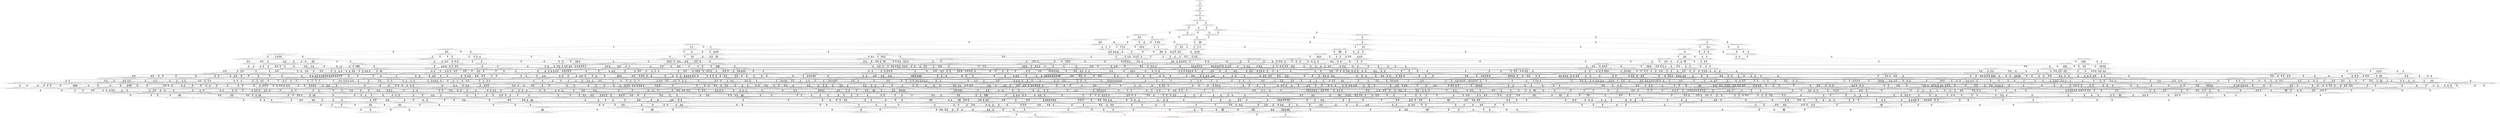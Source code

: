 digraph {
	S0[label="S0: [0, 0] [0, 0] [0, 0] [0, 0] \n{}{}"];
	S1[label="S1: [0, 0] [0, 0] [0, 0] [65, 82] \n{T0J0:65-82}{1}"];
	S2[label="S2: [65, 65] [65, 65] [65, 82] [96, 121] \n{T0J1:96-121}{1, 2}"];
	S3[label="S3: [65, 65] [65, 82] [96, 121] [101, 127] \n{T0J1:96-121, T0J2:101-127}{1, 2, 3}"];
	S4[label="S4: [65, 82] [87, 110] [96, 121] [101, 127] \n{T0J1:96-121, T0J2:101-127, T0J14:87-110}{1, 2, 3, 15}"];
	S5[label="S5: [101, 110] [101, 110] [101, 121] [129, 146] \n{T0J3:129-146}{1, 2, 3, 4, 15}"];
	S6[label="S6: [87, 110] [96, 121] [101, 127] [147, 185] \n{T0J15:147-185}{1, 2, 3, 15, 16}"];
	S7[label="S7: [101, 110] [101, 119] [108, 121] [129, 146] \n{T0J3:129-146, T0J6:108-119}{1, 2, 3, 4, 7, 15}"];
	S8[label="S8: [101, 121] [101, 127] [129, 146] [147, 185] \n{T0J3:129-146, T0J15:147-185}{1, 2, 3, 4, 15, 16}"];
	S9[label="S9: [90, 114] [96, 121] [101, 127] [147, 185] \n{T0J15:147-185, T0J18:90-114}{1, 2, 3, 15, 16, 19}"];
	S10[label="S10: [101, 119] [108, 121] [115, 128] [129, 146] \n{T0J3:129-146, T0J7:115-128}{1, 2, 3, 4, 7, 8, 15}"];
	S11[label="S11: [101, 127] [108, 130] [129, 146] [147, 185] \n{T0J3:129-146, T0J15:147-185}{1, 2, 3, 4, 7, 15, 16}"];
	S12[label="S12: [101, 125] [101, 127] [129, 150] [147, 185] \n{T0J3:129-150, T0J15:147-185}{1, 2, 3, 4, 15, 16, 19}"];
	S13[label="S13: [96, 121] [101, 127] [147, 185] [169, 213] \n{T0J15:147-185, T0J19:169-213}{1, 2, 3, 15, 16, 19, 20}"];
	S14[label="S14: [108, 121] [115, 128] [121, 145] [129, 146] \n{T0J3:129-146, T0J10:121-145}{1, 2, 3, 4, 7, 8, 11, 15}"];
	S15[label="S15: [108, 130] [115, 145] [129, 146] [147, 194] \n{T0J3:129-146, T0J15:147-194}{1, 2, 3, 4, 7, 8, 15, 16}"];
	S16[label="S16: [101, 130] [108, 136] [129, 150] [147, 185] \n{T0J3:129-150, T0J15:147-185}{1, 2, 3, 4, 7, 15, 16, 19}"];
	S17[label="S17: [101, 127] [129, 163] [147, 185] [169, 225] \n{T0J3:129-163, T0J15:147-185, T0J19:169-225}{1, 2, 3, 4, 15, 16, 19, 20}"];
	S18[label="S18: [101, 127] [112, 146] [147, 185] [169, 213] \n{T0J15:147-185, T0J19:169-213, T0J20:112-146}{1, 2, 3, 15, 16, 19, 20, 21}"];
	S19[label="S19: [115, 119] [115, 121] [129, 146] [181, 214] \n{T0J3:129-146}{1, 2, 3, 4, 7, 8, 9, 10, 15}"];
	S20[label="S20: [121, 121] [121, 128] [129, 146] [185, 201] \n{T0J3:129-146, T0J11:185-201}{1, 2, 3, 4, 7, 8, 11, 12, 15}"];
	S21[label="S21: [115, 145] [121, 146] [129, 156] [147, 196] \n{T0J10:121-156, T0J15:147-196}{1, 2, 3, 4, 7, 8, 11, 15, 16}"];
	S22[label="S22: [108, 136] [115, 148] [129, 150] [147, 194] \n{T0J15:147-194}{1, 2, 3, 4, 7, 8, 15, 16, 19}"];
	S23[label="S23: [108, 136] [129, 163] [147, 185] [169, 225] \n{T0J3:129-163, T0J15:147-185, T0J19:169-225}{1, 2, 3, 4, 7, 15, 16, 19, 20}"];
	S24[label="S24: [112, 146] [129, 163] [147, 185] [169, 225] \n{T0J3:129-163, T0J15:147-185, T0J19:169-225}{1, 2, 3, 4, 15, 16, 19, 20, 21}"];
	S25[label="S25: [112, 146] [147, 185] [169, 212] [169, 213] \n{T0J15:147-185, T0J19:169-213, T0J21:169-212}{1, 2, 3, 15, 16, 19, 20, 21, 22}"];
	S26[label="S26: [115, 128] [121, 145] [129, 146] [181, 216] \n{T0J3:129-146, T0J10:121-145}{1, 2, 3, 4, 7, 8, 9, 10, 11, 15}"];
	S27[label="S27: [129, 130] [129, 145] [147, 182] [164, 194] \n{T0J15:147-194}{1, 2, 3, 4, 5, 6, 7, 8, 15, 16}"];
	S28[label="S28: [115, 145] [129, 146] [147, 194] [181, 225] \n{T0J15:147-194}{1, 2, 3, 4, 7, 8, 9, 10, 15, 16}"];
	S29[label="S29: [129, 130] [129, 136] [147, 182] [164, 185] \n{T0J15:147-185}{1, 2, 3, 4, 5, 6, 7, 15, 16, 19}"];
	S30[label="S30: [121, 128] [129, 146] [176, 190] [185, 201] \n{T0J3:129-146, T0J11:185-201, T0J12:176-190}{1, 2, 3, 4, 7, 8, 11, 12, 13, 15}"];
	S31[label="S31: [121, 145] [129, 146] [147, 196] [185, 225] \n{T0J11:185-225, T0J15:147-196}{1, 2, 3, 4, 7, 8, 11, 12, 15, 16}"];
	S32[label="S32: [115, 148] [121, 150] [129, 162] [147, 196] \n{T0J15:147-196}{1, 2, 3, 4, 7, 8, 11, 15, 16, 19}"];
	S33[label="S33: [115, 154] [129, 163] [147, 194] [169, 225] \n{T0J15:147-194, T0J19:169-225}{1, 2, 3, 4, 7, 8, 15, 16, 19, 20}"];
	S34[label="S34: [119, 155] [129, 163] [147, 185] [169, 225] \n{T0J15:147-185, T0J19:169-225}{1, 2, 3, 4, 7, 15, 16, 19, 20, 21}"];
	S35[label="S35: [129, 182] [147, 185] [169, 212] [169, 225] \n{T0J3:129-182, T0J15:147-185, T0J19:169-225, T0J21:169-212}{1, 2, 3, 4, 15, 16, 19, 20, 21, 22}"];
	S36[label="S36: [121, 128] [129, 146] [181, 208] [185, 216] \n{T0J3:129-146, T0J11:185-208}{1, 2, 3, 4, 7, 8, 9, 10, 11, 12, 15}"];
	S37[label="S37: [129, 146] [129, 156] [147, 196] [164, 197] \n{T0J15:147-196}{1, 2, 3, 4, 5, 6, 7, 8, 11, 15, 16}"];
	S38[label="S38: [121, 146] [129, 171] [147, 203] [181, 240] \n{T0J15:147-203}{1, 2, 3, 4, 7, 8, 9, 10, 11, 15, 16}"];
	S39[label="S39: [129, 148] [129, 150] [147, 188] [164, 194] \n{T0J15:147-194}{1, 2, 3, 4, 5, 6, 7, 8, 15, 16, 19}"];
	S40[label="S40: [115, 148] [129, 150] [147, 194] [181, 231] \n{T0J15:147-194}{1, 2, 3, 4, 7, 8, 9, 10, 15, 16, 19}"];
	S41[label="S41: [129, 136] [147, 185] [164, 188] [169, 225] \n{T0J15:147-185, T0J19:169-225}{1, 2, 3, 4, 5, 6, 7, 15, 16, 19, 20}"];
	S42[label="S42: [129, 146] [147, 185] [164, 198] [169, 225] \n{T0J15:147-185, T0J19:169-225}{1, 2, 3, 4, 5, 6, 15, 16, 19, 20, 21}"];
	S43[label="S43: [129, 146] [147, 161] [176, 190] [185, 201] \n{T0J3:129-146, T0J11:185-201, T0J12:176-190, T0J13:147-161}{1, 2, 3, 4, 7, 8, 11, 12, 13, 14, 15}"];
	S44[label="S44: [129, 146] [147, 196] [176, 214] [185, 225] \n{T0J11:185-225, T0J12:176-214, T0J15:147-203}{1, 2, 3, 4, 7, 8, 11, 12, 13, 15, 16}"];
	S45[label="S45: [121, 150] [129, 162] [147, 196] [185, 229] \n{T0J11:185-229}{1, 2, 3, 4, 7, 8, 11, 12, 15, 16, 19}"];
	S46[label="S46: [147, 149] [147, 150] [147, 154] [151, 162] \n{T0J16:151-154}{1, 2, 3, 4, 7, 8, 11, 15, 16, 17, 19}"];
	S47[label="S47: [121, 163] [129, 179] [147, 196] [169, 248] \n{T0J19:169-248}{1, 2, 3, 4, 7, 8, 11, 15, 16, 19, 20}"];
	S48[label="S48: [129, 163] [131, 173] [147, 194] [169, 225] \n{T0J19:169-225}{1, 2, 3, 4, 7, 8, 15, 16, 19, 20, 21}"];
	S49[label="S49: [129, 185] [147, 190] [169, 212] [169, 225] \n{}{1, 2, 3, 4, 7, 15, 16, 19, 20, 21, 22}"];
	S50[label="S50: [129, 146] [147, 194] [164, 197] [181, 225] \n{T0J15:147-194}{1, 2, 3, 4, 5, 6, 7, 8, 9, 10, 15, 16}"];
	S51[label="S51: [129, 146] [176, 197] [181, 208] [185, 223] \n{T0J3:129-146, T0J11:185-208, T0J12:176-197}{1, 2, 3, 4, 7, 8, 9, 10, 11, 12, 13, 15}"];
	S52[label="S52: [129, 156] [147, 196] [164, 197] [185, 226] \n{T0J11:185-226, T0J15:147-196}{1, 2, 3, 4, 5, 6, 7, 8, 11, 12, 15, 16}"];
	S53[label="S53: [129, 171] [147, 203] [181, 226] [185, 240] \n{T0J11:185-226, T0J15:147-203}{1, 2, 3, 4, 7, 8, 9, 10, 11, 12, 15, 16}"];
	S54[label="S54: [129, 150] [129, 174] [147, 196] [164, 201] \n{}{1, 2, 3, 4, 5, 6, 7, 8, 11, 15, 16, 19}"];
	S55[label="S55: [121, 150] [129, 174] [147, 203] [181, 244] \n{}{1, 2, 3, 4, 7, 8, 9, 10, 11, 15, 16, 19}"];
	S56[label="S56: [129, 163] [147, 194] [164, 206] [169, 225] \n{T0J19:169-225}{1, 2, 3, 4, 5, 6, 7, 8, 15, 16, 19, 20}"];
	S57[label="S57: [129, 163] [147, 194] [169, 225] [181, 249] \n{T0J19:169-225}{1, 2, 3, 4, 7, 8, 9, 10, 15, 16, 19, 20}"];
	S58[label="S58: [129, 163] [147, 185] [164, 207] [169, 225] \n{T0J19:169-225}{1, 2, 3, 4, 5, 6, 7, 15, 16, 19, 20, 21}"];
	S59[label="S59: [147, 185] [164, 212] [169, 225] [169, 234] \n{}{1, 2, 3, 4, 5, 6, 15, 16, 19, 20, 21, 22}"];
	S60[label="S60: [147, 179] [155, 196] [176, 214] [185, 225] \n{T0J11:185-225, T0J12:176-214, T0J13:147-179, T0J15:147-220}{1, 2, 3, 4, 7, 8, 11, 12, 13, 14, 15, 16}"];
	S61[label="S61: [129, 162] [147, 196] [176, 219] [185, 229] \n{T0J11:185-229, T0J12:176-219}{1, 2, 3, 4, 7, 8, 11, 12, 13, 15, 16, 19}"];
	S62[label="S62: [147, 155] [147, 162] [151, 196] [185, 230] \n{T0J11:185-230, T0J16:151-155}{1, 2, 3, 4, 7, 8, 11, 12, 15, 16, 17, 19}"];
	S63[label="S63: [129, 179] [147, 196] [169, 243] [185, 249] \n{T0J11:185-243, T0J19:169-249}{1, 2, 3, 4, 7, 8, 11, 12, 15, 16, 19, 20}"];
	S64[label="S64: [147, 150] [147, 154] [151, 162] [225, 248] \n{T0J16:151-154, T0J17:225-248}{1, 2, 3, 4, 7, 8, 11, 15, 16, 17, 18, 19}"];
	S65[label="S65: [147, 168] [147, 179] [151, 196] [169, 249] \n{T0J16:151-168, T0J19:169-249}{1, 2, 3, 4, 7, 8, 11, 15, 16, 17, 19, 20}"];
	S66[label="S66: [129, 179] [137, 189] [147, 196] [169, 248] \n{T0J19:169-248}{1, 2, 3, 4, 7, 8, 11, 15, 16, 19, 20, 21}"];
	S67[label="S67: [143, 190] [147, 199] [169, 212] [169, 225] \n{T0J7:143-199}{1, 2, 3, 4, 7, 8, 15, 16, 19, 20, 21, 22}"];
	S68[label="S68: [129, 172] [147, 198] [164, 203] [181, 241] \n{T0J15:147-203}{1, 2, 3, 4, 5, 6, 7, 8, 9, 10, 11, 15, 16}"];
	S69[label="S69: [129, 150] [147, 194] [164, 200] [181, 243] \n{}{1, 2, 3, 4, 5, 6, 7, 8, 9, 10, 15, 16, 19}"];
	S70[label="S70: [147, 161] [164, 190] [176, 198] [185, 201] \n{T0J11:185-201, T0J12:176-190, T0J13:147-161}{1, 2, 3, 4, 5, 6, 7, 8, 11, 12, 13, 14, 15}"];
	S71[label="S71: [147, 178] [176, 197] [181, 208] [185, 240] \n{T0J11:185-208, T0J12:176-197, T0J13:147-178}{1, 2, 3, 4, 7, 8, 9, 10, 11, 12, 13, 14, 15}"];
	S72[label="S72: [147, 196] [164, 198] [176, 225] [185, 226] \n{T0J11:185-226, T0J12:176-225}{1, 2, 3, 4, 5, 6, 7, 8, 11, 12, 13, 15, 16}"];
	S73[label="S73: [147, 203] [176, 226] [184, 240] [185, 241] \n{T0J11:185-226, T0J12:176-240}{1, 2, 3, 4, 7, 8, 9, 10, 11, 12, 13, 15, 16}"];
	S74[label="S74: [129, 174] [147, 196] [164, 202] [185, 255] \n{T0J11:185-255}{1, 2, 3, 4, 5, 6, 7, 8, 11, 12, 15, 16, 19}"];
	S75[label="S75: [129, 175] [147, 203] [181, 244] [185, 255] \n{T0J11:185-255}{1, 2, 3, 4, 7, 8, 9, 10, 11, 12, 15, 16, 19}"];
	S76[label="S76: [147, 174] [147, 180] [151, 196] [164, 202] \n{T0J16:151-180}{1, 2, 3, 4, 5, 6, 7, 8, 11, 15, 16, 17, 19}"];
	S77[label="S77: [147, 174] [147, 180] [151, 203] [181, 245] \n{T0J16:151-180}{1, 2, 3, 4, 7, 8, 9, 10, 11, 15, 16, 17, 19}"];
	S78[label="S78: [129, 189] [147, 196] [164, 215] [169, 274] \n{T0J19:169-274}{1, 2, 3, 4, 5, 6, 7, 8, 11, 15, 16, 19, 20}"];
	S79[label="S79: [129, 189] [147, 203] [169, 248] [181, 274] \n{T0J19:169-274}{1, 2, 3, 4, 7, 8, 9, 10, 11, 15, 16, 19, 20}"];
	S80[label="S80: [131, 181] [147, 194] [164, 215] [169, 225] \n{T0J19:169-225}{1, 2, 3, 4, 5, 6, 7, 8, 15, 16, 19, 20, 21}"];
	S81[label="S81: [131, 173] [147, 194] [169, 225] [195, 258] \n{T0J19:169-225}{1, 2, 3, 4, 7, 8, 9, 10, 15, 16, 19, 20, 21}"];
	S82[label="S82: [147, 194] [164, 212] [169, 225] [169, 237] \n{}{1, 2, 3, 4, 5, 6, 7, 15, 16, 19, 20, 21, 22}"];
	S83[label="S83: [147, 156] [151, 161] [164, 197] [185, 226] \n{T0J11:185-226, T0J16:151-161}{1, 2, 3, 4, 5, 6, 7, 8, 11, 12, 15, 16, 17}"];
	S84[label="S84: [147, 171] [151, 176] [181, 226] [185, 240] \n{T0J11:185-226, T0J16:151-176}{1, 2, 3, 4, 7, 8, 9, 10, 11, 12, 15, 16, 17}"];
	S85[label="S85: [170, 174] [170, 196] [170, 201] [246, 269] \n{T0J22:246-269}{1, 2, 3, 4, 5, 6, 7, 8, 11, 15, 16, 19, 23}"];
	S86[label="S86: [151, 184] [155, 196] [176, 214] [185, 225] \n{T0J11:185-225, T0J16:151-184}{1, 2, 3, 4, 7, 8, 11, 12, 13, 14, 15, 16, 17}"];
	S87[label="S87: [147, 196] [155, 214] [176, 219] [185, 229] \n{T0J11:185-229}{1, 2, 3, 4, 7, 8, 11, 12, 13, 14, 15, 16, 19}"];
	S88[label="S88: [147, 186] [151, 196] [176, 230] [185, 250] \n{T0J11:185-230}{1, 2, 3, 4, 7, 8, 11, 12, 13, 15, 16, 17, 19}"];
	S89[label="S89: [147, 196] [169, 243] [184, 249] [185, 280] \n{T0J11:185-243}{1, 2, 3, 4, 7, 8, 11, 12, 13, 15, 16, 19, 20}"];
	S90[label="S90: [147, 162] [151, 196] [185, 248] [225, 279] \n{T0J11:185-261, T0J17:225-279}{1, 2, 3, 4, 7, 8, 11, 12, 15, 16, 17, 18, 19}"];
	S91[label="S91: [147, 186] [151, 196] [169, 249] [185, 280] \n{T0J11:185-261}{1, 2, 3, 4, 7, 8, 11, 12, 15, 16, 17, 19, 20}"];
	S92[label="S92: [137, 196] [147, 201] [169, 248] [185, 261] \n{T0J11:185-261}{1, 2, 3, 4, 7, 8, 11, 12, 15, 16, 19, 20, 21}"];
	S93[label="S93: [147, 179] [151, 196] [169, 249] [225, 280] \n{T0J17:225-279}{1, 2, 3, 4, 7, 8, 11, 15, 16, 17, 18, 19, 20}"];
	S94[label="S94: [147, 186] [147, 196] [151, 201] [169, 249] \n{}{1, 2, 3, 4, 7, 8, 11, 15, 16, 17, 19, 20, 21}"];
	S95[label="S95: [137, 199] [147, 207] [169, 248] [169, 267] \n{}{1, 2, 3, 4, 7, 8, 11, 15, 16, 19, 20, 21, 22}"];
	S96[label="S96: [164, 197] [176, 198] [181, 208] [185, 223] \n{T0J11:185-208, T0J12:176-197}{1, 2, 3, 4, 5, 6, 7, 8, 9, 10, 11, 12, 13, 15}"];
	S97[label="S97: [147, 203] [164, 223] [181, 241] [185, 252] \n{T0J11:185-252}{1, 2, 3, 4, 5, 6, 7, 8, 9, 10, 11, 12, 15, 16}"];
	S98[label="S98: [129, 176] [147, 203] [164, 227] [181, 270] \n{}{1, 2, 3, 4, 5, 6, 7, 8, 9, 10, 11, 15, 16, 19}"];
	S99[label="S99: [147, 194] [164, 215] [169, 225] [181, 258] \n{T0J19:169-225}{1, 2, 3, 4, 5, 6, 7, 8, 9, 10, 15, 16, 19, 20}"];
	S100[label="S100: [155, 198] [173, 225] [176, 226] [185, 236] \n{}{1, 2, 3, 4, 5, 6, 7, 8, 11, 12, 13, 14, 15, 16}"];
	S101[label="S101: [155, 214] [176, 226] [184, 240] [185, 274] \n{T0J11:185-226}{1, 2, 3, 4, 7, 8, 9, 10, 11, 12, 13, 14, 15, 16}"];
	S102[label="S102: [147, 198] [164, 219] [176, 255] [185, 267] \n{}{1, 2, 3, 4, 5, 6, 7, 8, 11, 12, 13, 15, 16, 19}"];
	S103[label="S103: [147, 203] [176, 244] [184, 250] [185, 276] \n{T0J11:185-255}{1, 2, 3, 4, 7, 8, 9, 10, 11, 12, 13, 15, 16, 19}"];
	S104[label="S104: [147, 196] [151, 202] [164, 230] [185, 278] \n{}{1, 2, 3, 4, 5, 6, 7, 8, 11, 12, 15, 16, 17, 19}"];
	S105[label="S105: [147, 186] [151, 203] [181, 245] [185, 276] \n{T0J11:185-261}{1, 2, 3, 4, 7, 8, 9, 10, 11, 12, 15, 16, 17, 19}"];
	S106[label="S106: [147, 196] [164, 234] [169, 274] [185, 297] \n{}{1, 2, 3, 4, 5, 6, 7, 8, 11, 12, 15, 16, 19, 20}"];
	S107[label="S107: [147, 203] [169, 248] [181, 261] [193, 280] \n{T0J11:185-261}{1, 2, 3, 4, 7, 8, 9, 10, 11, 12, 15, 16, 19, 20}"];
	S108[label="S108: [147, 180] [151, 196] [164, 234] [225, 296] \n{T0J17:225-296}{1, 2, 3, 4, 5, 6, 7, 8, 11, 15, 16, 17, 18, 19}"];
	S109[label="S109: [147, 180] [151, 203] [181, 248] [225, 279] \n{T0J17:225-279}{1, 2, 3, 4, 7, 8, 9, 10, 11, 15, 16, 17, 18, 19}"];
	S110[label="S110: [147, 196] [151, 203] [164, 234] [169, 297] \n{}{1, 2, 3, 4, 5, 6, 7, 8, 11, 15, 16, 17, 19, 20}"];
	S111[label="S111: [147, 186] [151, 203] [169, 249] [181, 280] \n{}{1, 2, 3, 4, 7, 8, 9, 10, 11, 15, 16, 17, 19, 20}"];
	S112[label="S112: [137, 196] [147, 215] [164, 234] [169, 274] \n{}{1, 2, 3, 4, 5, 6, 7, 8, 11, 15, 16, 19, 20, 21}"];
	S113[label="S113: [137, 201] [147, 203] [169, 248] [181, 276] \n{}{1, 2, 3, 4, 7, 8, 9, 10, 11, 15, 16, 19, 20, 21}"];
	S114[label="S114: [147, 212] [164, 212] [169, 225] [169, 242] \n{}{1, 2, 3, 4, 5, 6, 7, 8, 15, 16, 19, 20, 21, 22}"];
	S115[label="S115: [147, 181] [169, 212] [169, 225] [209, 276] \n{}{1, 2, 3, 4, 7, 8, 9, 10, 15, 16, 19, 20, 21, 22}"];
	S116[label="S116: [147, 172] [151, 177] [164, 198] [181, 241] \n{T0J16:151-177}{1, 2, 3, 4, 5, 6, 7, 8, 9, 10, 11, 15, 16, 17}"];
	S117[label="S117: [151, 198] [164, 201] [176, 225] [185, 226] \n{}{1, 2, 3, 4, 5, 6, 7, 8, 11, 12, 13, 15, 16, 17}"];
	S118[label="S118: [151, 186] [176, 226] [184, 240] [185, 241] \n{T0J11:185-226}{1, 2, 3, 4, 7, 8, 9, 10, 11, 12, 13, 15, 16, 17}"];
	S119[label="S119: [170, 196] [170, 202] [185, 269] [246, 293] \n{T0J22:246-293}{1, 2, 3, 4, 5, 6, 7, 8, 11, 12, 15, 16, 19, 23}"];
	S120[label="S120: [170, 196] [170, 201] [170, 205] [246, 293] \n{T0J22:246-293}{1, 2, 3, 4, 5, 6, 7, 8, 11, 15, 16, 17, 19, 23}"];
	S121[label="S121: [170, 196] [170, 215] [170, 274] [246, 299] \n{T0J22:246-293}{1, 2, 3, 4, 5, 6, 7, 8, 11, 15, 16, 19, 20, 23}"];
	S122[label="S122: [151, 161] [164, 197] [185, 226] [225, 254] \n{T0J11:185-226, T0J17:225-254}{1, 2, 3, 4, 5, 6, 7, 8, 11, 12, 15, 16, 17, 18}"];
	S123[label="S123: [151, 176] [181, 226] [185, 240] [225, 269] \n{T0J11:185-226, T0J17:225-269}{1, 2, 3, 4, 7, 8, 9, 10, 11, 12, 15, 16, 17, 18}"];
	S124[label="S124: [155, 196] [176, 214] [185, 225] [229, 279] \n{T0J11:185-225, T0J17:229-279}{1, 2, 3, 4, 7, 8, 11, 12, 13, 14, 15, 16, 17, 18}"];
	S125[label="S125: [151, 196] [155, 214] [176, 230] [185, 250] \n{T0J11:185-230}{1, 2, 3, 4, 7, 8, 11, 12, 13, 14, 15, 16, 17, 19}"];
	S126[label="S126: [155, 214] [173, 243] [184, 249] [185, 280] \n{T0J11:185-243}{1, 2, 3, 4, 7, 8, 11, 12, 13, 14, 15, 16, 19, 20}"];
	S127[label="S127: [151, 196] [176, 248] [185, 250] [225, 279] \n{T0J11:185-261, T0J17:225-279}{1, 2, 3, 4, 7, 8, 11, 12, 13, 15, 16, 17, 18, 19}"];
	S128[label="S128: [151, 196] [169, 249] [184, 250] [185, 280] \n{T0J11:185-261}{1, 2, 3, 4, 7, 8, 11, 12, 13, 15, 16, 17, 19, 20}"];
	S129[label="S129: [147, 201] [169, 248] [184, 250] [185, 280] \n{T0J11:185-261}{1, 2, 3, 4, 7, 8, 11, 12, 13, 15, 16, 19, 20, 21}"];
	S130[label="S130: [151, 196] [169, 249] [185, 279] [225, 280] \n{T0J11:185-261, T0J17:225-279}{1, 2, 3, 4, 7, 8, 11, 12, 15, 16, 17, 18, 19, 20}"];
	S131[label="S131: [147, 196] [151, 201] [169, 249] [185, 280] \n{T0J11:185-261}{1, 2, 3, 4, 7, 8, 11, 12, 15, 16, 17, 19, 20, 21}"];
	S132[label="S132: [147, 207] [169, 248] [169, 261] [201, 267] \n{T0J11:185-261}{1, 2, 3, 4, 7, 8, 11, 12, 15, 16, 19, 20, 21, 22}"];
	S133[label="S133: [147, 196] [151, 201] [169, 249] [225, 280] \n{T0J17:225-279}{1, 2, 3, 4, 7, 8, 11, 15, 16, 17, 18, 19, 20, 21}"];
	S134[label="S134: [147, 196] [151, 207] [169, 249] [169, 267] \n{}{1, 2, 3, 4, 7, 8, 11, 15, 16, 17, 19, 20, 21, 22}"];
	S135[label="S135: [169, 207] [169, 248] [169, 258] [230, 267] \n{T0J26:230-258}{1, 2, 3, 4, 7, 8, 11, 15, 16, 19, 20, 21, 22, 27}"];
	S136[label="S136: [164, 198] [176, 208] [182, 230] [185, 256] \n{}{1, 2, 3, 4, 5, 6, 7, 8, 9, 10, 11, 12, 13, 14, 15}"];
	S137[label="S137: [164, 226] [176, 241] [184, 252] [185, 291] \n{}{1, 2, 3, 4, 5, 6, 7, 8, 9, 10, 11, 12, 13, 15, 16}"];
	S138[label="S138: [147, 207] [164, 234] [181, 270] [185, 294] \n{}{1, 2, 3, 4, 5, 6, 7, 8, 9, 10, 11, 12, 15, 16, 19}"];
	S139[label="S139: [147, 203] [151, 211] [164, 234] [181, 294] \n{}{1, 2, 3, 4, 5, 6, 7, 8, 9, 10, 11, 15, 16, 17, 19}"];
	S140[label="S140: [147, 215] [164, 241] [169, 274] [181, 305] \n{}{1, 2, 3, 4, 5, 6, 7, 8, 9, 10, 11, 15, 16, 19, 20}"];
	S141[label="S141: [147, 194] [164, 225] [169, 225] [195, 276] \n{}{1, 2, 3, 4, 5, 6, 7, 8, 9, 10, 15, 16, 19, 20, 21}"];
	S142[label="S142: [151, 208] [164, 223] [181, 241] [185, 252] \n{}{1, 2, 3, 4, 5, 6, 7, 8, 9, 10, 11, 12, 15, 16, 17}"];
	S143[label="S143: [170, 203] [170, 227] [181, 270] [246, 301] \n{T0J22:246-301}{1, 2, 3, 4, 5, 6, 7, 8, 9, 10, 11, 15, 16, 19, 23}"];
	S144[label="S144: [155, 203] [173, 225] [176, 226] [185, 236] \n{}{1, 2, 3, 4, 5, 6, 7, 8, 11, 12, 13, 14, 15, 16, 17}"];
	S145[label="S145: [155, 214] [176, 226] [184, 240] [185, 276] \n{T0J11:185-226}{1, 2, 3, 4, 7, 8, 9, 10, 11, 12, 13, 14, 15, 16, 17}"];
	S146[label="S146: [155, 219] [173, 240] [176, 255] [185, 267] \n{}{1, 2, 3, 4, 5, 6, 7, 8, 11, 12, 13, 14, 15, 16, 19}"];
	S147[label="S147: [155, 214] [176, 244] [184, 250] [185, 276] \n{T0J11:185-255}{1, 2, 3, 4, 7, 8, 9, 10, 11, 12, 13, 14, 15, 16, 19}"];
	S148[label="S148: [151, 212] [164, 230] [176, 276] [185, 278] \n{}{1, 2, 3, 4, 5, 6, 7, 8, 11, 12, 13, 15, 16, 17, 19}"];
	S149[label="S149: [151, 203] [176, 245] [184, 250] [185, 276] \n{T0J11:185-261}{1, 2, 3, 4, 7, 8, 9, 10, 11, 12, 13, 15, 16, 17, 19}"];
	S150[label="S150: [164, 243] [169, 274] [184, 276] [185, 306] \n{}{1, 2, 3, 4, 5, 6, 7, 8, 11, 12, 13, 15, 16, 19, 20}"];
	S151[label="S151: [169, 248] [181, 250] [185, 276] [202, 280] \n{T0J11:185-261}{1, 2, 3, 4, 7, 8, 9, 10, 11, 12, 13, 15, 16, 19, 20}"];
	S152[label="S152: [151, 202] [164, 234] [185, 287] [225, 305] \n{T0J17:225-305}{1, 2, 3, 4, 5, 6, 7, 8, 11, 12, 15, 16, 17, 18, 19}"];
	S153[label="S153: [151, 203] [181, 248] [185, 276] [225, 279] \n{T0J11:185-261, T0J17:225-279}{1, 2, 3, 4, 7, 8, 9, 10, 11, 12, 15, 16, 17, 18, 19}"];
	S154[label="S154: [151, 212] [164, 238] [169, 287] [185, 306] \n{}{1, 2, 3, 4, 5, 6, 7, 8, 11, 12, 15, 16, 17, 19, 20}"];
	S155[label="S155: [151, 203] [169, 249] [181, 276] [193, 280] \n{T0J11:185-261}{1, 2, 3, 4, 7, 8, 9, 10, 11, 12, 15, 16, 17, 19, 20}"];
	S156[label="S156: [147, 227] [164, 248] [169, 274] [185, 297] \n{}{1, 2, 3, 4, 5, 6, 7, 8, 11, 12, 15, 16, 19, 20, 21}"];
	S157[label="S157: [147, 203] [169, 248] [181, 261] [193, 280] \n{T0J11:185-261}{1, 2, 3, 4, 7, 8, 9, 10, 11, 12, 15, 16, 19, 20, 21}"];
	S158[label="S158: [151, 203] [164, 234] [169, 297] [225, 306] \n{T0J17:225-305}{1, 2, 3, 4, 5, 6, 7, 8, 11, 15, 16, 17, 18, 19, 20}"];
	S159[label="S159: [151, 203] [169, 249] [181, 279] [225, 280] \n{T0J17:225-279}{1, 2, 3, 4, 7, 8, 9, 10, 11, 15, 16, 17, 18, 19, 20}"];
	S160[label="S160: [147, 212] [151, 227] [164, 238] [169, 297] \n{}{1, 2, 3, 4, 5, 6, 7, 8, 11, 15, 16, 17, 19, 20, 21}"];
	S161[label="S161: [147, 201] [151, 203] [169, 249] [181, 280] \n{}{1, 2, 3, 4, 7, 8, 9, 10, 11, 15, 16, 17, 19, 20, 21}"];
	S162[label="S162: [147, 215] [164, 248] [169, 274] [169, 293] \n{}{1, 2, 3, 4, 5, 6, 7, 8, 11, 15, 16, 19, 20, 21, 22}"];
	S163[label="S163: [147, 207] [169, 248] [169, 267] [203, 276] \n{}{1, 2, 3, 4, 7, 8, 9, 10, 11, 15, 16, 19, 20, 21, 22}"];
	S164[label="S164: [191, 203] [191, 227] [191, 267] [239, 270] \n{T0J23:239-267}{1, 2, 3, 4, 5, 6, 7, 8, 9, 10, 11, 15, 16, 19, 24}"];
	S165[label="S165: [170, 219] [176, 269] [185, 276] [246, 301] \n{T0J22:246-301}{1, 2, 3, 4, 5, 6, 7, 8, 11, 12, 13, 15, 16, 19, 23}"];
	S166[label="S166: [170, 202] [170, 230] [185, 287] [246, 301] \n{T0J22:246-301}{1, 2, 3, 4, 5, 6, 7, 8, 11, 12, 15, 16, 17, 19, 23}"];
	S167[label="S167: [170, 234] [170, 274] [185, 297] [246, 306] \n{T0J22:246-301}{1, 2, 3, 4, 5, 6, 7, 8, 11, 12, 15, 16, 19, 20, 23}"];
	S168[label="S168: [170, 201] [170, 234] [225, 296] [246, 305] \n{T0J17:225-305, T0J22:246-301}{1, 2, 3, 4, 5, 6, 7, 8, 11, 15, 16, 17, 18, 19, 23}"];
	S169[label="S169: [170, 212] [170, 234] [170, 297] [246, 306] \n{T0J22:246-301}{1, 2, 3, 4, 5, 6, 7, 8, 11, 15, 16, 17, 19, 20, 23}"];
	S170[label="S170: [170, 215] [170, 234] [170, 274] [246, 301] \n{T0J22:246-301}{1, 2, 3, 4, 5, 6, 7, 8, 11, 15, 16, 19, 20, 21, 23}"];
	S171[label="S171: [151, 177] [164, 198] [181, 241] [225, 270] \n{T0J17:225-270}{1, 2, 3, 4, 5, 6, 7, 8, 9, 10, 11, 15, 16, 17, 18}"];
	S172[label="S172: [164, 201] [176, 226] [185, 230] [225, 296] \n{T0J17:225-296}{1, 2, 3, 4, 5, 6, 7, 8, 11, 12, 13, 15, 16, 17, 18}"];
	S173[label="S173: [176, 226] [184, 240] [185, 245] [225, 279] \n{T0J11:185-226, T0J17:225-279}{1, 2, 3, 4, 7, 8, 9, 10, 11, 12, 13, 15, 16, 17, 18}"];
	S174[label="S174: [155, 214] [176, 248] [185, 250] [225, 279] \n{T0J11:185-261, T0J17:225-279}{1, 2, 3, 4, 7, 8, 11, 12, 13, 14, 15, 16, 17, 18, 19}"];
	S175[label="S175: [155, 214] [173, 249] [184, 250] [185, 280] \n{T0J11:185-261}{1, 2, 3, 4, 7, 8, 11, 12, 13, 14, 15, 16, 17, 19, 20}"];
	S176[label="S176: [169, 214] [173, 248] [184, 250] [185, 280] \n{T0J11:185-261}{1, 2, 3, 4, 7, 8, 11, 12, 13, 14, 15, 16, 19, 20, 21}"];
	S177[label="S177: [169, 249] [184, 250] [185, 279] [225, 280] \n{T0J11:185-261, T0J17:225-279}{1, 2, 3, 4, 7, 8, 11, 12, 13, 15, 16, 17, 18, 19, 20}"];
	S178[label="S178: [151, 201] [169, 249] [184, 250] [185, 280] \n{T0J11:185-261}{1, 2, 3, 4, 7, 8, 11, 12, 13, 15, 16, 17, 19, 20, 21}"];
	S179[label="S179: [169, 248] [169, 250] [185, 267] [202, 280] \n{T0J11:185-261}{1, 2, 3, 4, 7, 8, 11, 12, 13, 15, 16, 19, 20, 21, 22}"];
	S180[label="S180: [151, 201] [169, 249] [185, 279] [225, 280] \n{T0J11:185-261, T0J17:225-279}{1, 2, 3, 4, 7, 8, 11, 12, 15, 16, 17, 18, 19, 20, 21}"];
	S181[label="S181: [151, 207] [169, 249] [169, 267] [201, 280] \n{T0J11:185-261}{1, 2, 3, 4, 7, 8, 11, 12, 15, 16, 17, 19, 20, 21, 22}"];
	S182[label="S182: [169, 248] [169, 258] [201, 261] [230, 267] \n{T0J11:185-261, T0J26:230-258}{1, 2, 3, 4, 7, 8, 11, 12, 15, 16, 19, 20, 21, 22, 27}"];
	S183[label="S183: [151, 207] [169, 249] [169, 267] [225, 280] \n{T0J17:225-279}{1, 2, 3, 4, 7, 8, 11, 15, 16, 17, 18, 19, 20, 21, 22}"];
	S184[label="S184: [169, 207] [169, 249] [169, 258] [230, 267] \n{T0J26:230-258}{1, 2, 3, 4, 7, 8, 11, 15, 16, 17, 19, 20, 21, 22, 27}"];
	S185[label="S185: [173, 241] [176, 252] [185, 266] [190, 293] \n{}{1, 2, 3, 4, 5, 6, 7, 8, 9, 10, 11, 12, 13, 14, 15, 16}"];
	S186[label="S186: [164, 244] [176, 270] [184, 294] [185, 302] \n{}{1, 2, 3, 4, 5, 6, 7, 8, 9, 10, 11, 12, 13, 15, 16, 19}"];
	S187[label="S187: [151, 234] [164, 238] [181, 294] [185, 310] \n{}{1, 2, 3, 4, 5, 6, 7, 8, 9, 10, 11, 12, 15, 16, 17, 19}"];
	S188[label="S188: [164, 248] [169, 274] [181, 305] [193, 329] \n{}{1, 2, 3, 4, 5, 6, 7, 8, 9, 10, 11, 12, 15, 16, 19, 20}"];
	S189[label="S189: [151, 211] [164, 234] [181, 296] [225, 328] \n{T0J17:225-328}{1, 2, 3, 4, 5, 6, 7, 8, 9, 10, 11, 15, 16, 17, 18, 19}"];
	S190[label="S190: [151, 235] [164, 241] [169, 297] [181, 329] \n{}{1, 2, 3, 4, 5, 6, 7, 8, 9, 10, 11, 15, 16, 17, 19, 20}"];
	S191[label="S191: [147, 241] [164, 250] [169, 274] [181, 305] \n{}{1, 2, 3, 4, 5, 6, 7, 8, 9, 10, 11, 15, 16, 19, 20, 21}"];
	S192[label="S192: [164, 212] [169, 225] [169, 242] [209, 307] \n{}{1, 2, 3, 4, 5, 6, 7, 8, 9, 10, 15, 16, 19, 20, 21, 22}"];
	S193[label="S193: [164, 231] [176, 241] [184, 252] [185, 293] \n{}{1, 2, 3, 4, 5, 6, 7, 8, 9, 10, 11, 12, 13, 15, 16, 17}"];
	S194[label="S194: [170, 234] [181, 270] [185, 301] [246, 324] \n{T0J22:246-324}{1, 2, 3, 4, 5, 6, 7, 8, 9, 10, 11, 12, 15, 16, 19, 23}"];
	S195[label="S195: [170, 227] [170, 235] [181, 294] [246, 324] \n{T0J22:246-324}{1, 2, 3, 4, 5, 6, 7, 8, 9, 10, 11, 15, 16, 17, 19, 23}"];
	S196[label="S196: [170, 241] [170, 274] [181, 305] [246, 329] \n{T0J22:246-324}{1, 2, 3, 4, 5, 6, 7, 8, 9, 10, 11, 15, 16, 19, 20, 23}"];
	S197[label="S197: [164, 226] [181, 241] [185, 257] [225, 306] \n{T0J17:225-306}{1, 2, 3, 4, 5, 6, 7, 8, 9, 10, 11, 12, 15, 16, 17, 18}"];
	S198[label="S198: [173, 226] [176, 230] [185, 248] [225, 301] \n{T0J17:225-301}{1, 2, 3, 4, 5, 6, 7, 8, 11, 12, 13, 14, 15, 16, 17, 18}"];
	S199[label="S199: [176, 226] [184, 240] [185, 276] [225, 279] \n{T0J11:185-226, T0J17:225-279}{1, 2, 3, 4, 7, 8, 9, 10, 11, 12, 13, 14, 15, 16, 17, 18}"];
	S200[label="S200: [155, 230] [173, 244] [176, 276] [185, 278] \n{}{1, 2, 3, 4, 5, 6, 7, 8, 11, 12, 13, 14, 15, 16, 17, 19}"];
	S201[label="S201: [155, 214] [176, 245] [184, 250] [185, 276] \n{T0J11:185-261}{1, 2, 3, 4, 7, 8, 9, 10, 11, 12, 13, 14, 15, 16, 17, 19}"];
	S202[label="S202: [169, 244] [176, 274] [185, 276] [190, 310] \n{}{1, 2, 3, 4, 5, 6, 7, 8, 11, 12, 13, 14, 15, 16, 19, 20}"];
	S203[label="S203: [173, 244] [184, 250] [185, 276] [202, 280] \n{T0J11:185-261}{1, 2, 3, 4, 7, 8, 9, 10, 11, 12, 13, 14, 15, 16, 19, 20}"];
	S204[label="S204: [164, 248] [176, 280] [185, 287] [225, 309] \n{T0J17:225-309}{1, 2, 3, 4, 5, 6, 7, 8, 11, 12, 13, 15, 16, 17, 18, 19}"];
	S205[label="S205: [176, 248] [184, 250] [185, 276] [225, 279] \n{T0J11:185-261, T0J17:225-279}{1, 2, 3, 4, 7, 8, 9, 10, 11, 12, 13, 15, 16, 17, 18, 19}"];
	S206[label="S206: [164, 248] [169, 280] [184, 287] [185, 310] \n{}{1, 2, 3, 4, 5, 6, 7, 8, 11, 12, 13, 15, 16, 17, 19, 20}"];
	S207[label="S207: [169, 249] [181, 250] [185, 276] [202, 280] \n{T0J11:185-261}{1, 2, 3, 4, 7, 8, 9, 10, 11, 12, 13, 15, 16, 17, 19, 20}"];
	S208[label="S208: [164, 248] [169, 274] [184, 280] [185, 306] \n{}{1, 2, 3, 4, 5, 6, 7, 8, 11, 12, 13, 15, 16, 19, 20, 21}"];
	S209[label="S209: [169, 248] [181, 250] [185, 276] [202, 280] \n{T0J11:185-261}{1, 2, 3, 4, 7, 8, 9, 10, 11, 12, 13, 15, 16, 19, 20, 21}"];
	S210[label="S210: [164, 248] [169, 291] [185, 306] [225, 310] \n{T0J17:225-309}{1, 2, 3, 4, 5, 6, 7, 8, 11, 12, 15, 16, 17, 18, 19, 20}"];
	S211[label="S211: [169, 249] [181, 276] [193, 279] [225, 280] \n{T0J11:185-261, T0J17:225-279}{1, 2, 3, 4, 7, 8, 9, 10, 11, 12, 15, 16, 17, 18, 19, 20}"];
	S212[label="S212: [151, 231] [164, 248] [169, 291] [185, 306] \n{}{1, 2, 3, 4, 5, 6, 7, 8, 11, 12, 15, 16, 17, 19, 20, 21}"];
	S213[label="S213: [151, 203] [169, 249] [181, 276] [193, 280] \n{T0J11:185-261}{1, 2, 3, 4, 7, 8, 9, 10, 11, 12, 15, 16, 17, 19, 20, 21}"];
	S214[label="S214: [164, 248] [169, 274] [169, 297] [201, 297] \n{}{1, 2, 3, 4, 5, 6, 7, 8, 11, 12, 15, 16, 19, 20, 21, 22}"];
	S215[label="S215: [169, 248] [169, 261] [193, 267] [211, 280] \n{T0J11:185-261}{1, 2, 3, 4, 7, 8, 9, 10, 11, 12, 15, 16, 19, 20, 21, 22}"];
	S216[label="S216: [151, 231] [164, 248] [169, 297] [225, 309] \n{T0J17:225-309}{1, 2, 3, 4, 5, 6, 7, 8, 11, 15, 16, 17, 18, 19, 20, 21}"];
	S217[label="S217: [151, 203] [169, 249] [181, 279] [225, 280] \n{T0J17:225-279}{1, 2, 3, 4, 7, 8, 9, 10, 11, 15, 16, 17, 18, 19, 20, 21}"];
	S218[label="S218: [151, 227] [164, 248] [169, 297] [169, 297] \n{}{1, 2, 3, 4, 5, 6, 7, 8, 11, 15, 16, 17, 19, 20, 21, 22}"];
	S219[label="S219: [151, 207] [169, 249] [169, 267] [203, 280] \n{}{1, 2, 3, 4, 7, 8, 9, 10, 11, 15, 16, 17, 19, 20, 21, 22}"];
	S220[label="S220: [169, 248] [169, 274] [169, 288] [230, 293] \n{T0J26:230-288}{1, 2, 3, 4, 5, 6, 7, 8, 11, 15, 16, 19, 20, 21, 22, 27}"];
	S221[label="S221: [169, 248] [169, 258] [203, 267] [230, 276] \n{T0J26:230-258}{1, 2, 3, 4, 7, 8, 9, 10, 11, 15, 16, 19, 20, 21, 22, 27}"];
	S222[label="S222: [191, 234] [191, 270] [191, 290] [239, 310] \n{T0J23:239-290}{1, 2, 3, 4, 5, 6, 7, 8, 9, 10, 11, 12, 15, 16, 19, 24}"];
	S223[label="S223: [191, 227] [191, 235] [191, 290] [239, 294] \n{T0J23:239-290}{1, 2, 3, 4, 5, 6, 7, 8, 9, 10, 11, 15, 16, 17, 19, 24}"];
	S224[label="S224: [191, 241] [191, 274] [191, 290] [239, 329] \n{T0J23:239-290}{1, 2, 3, 4, 5, 6, 7, 8, 9, 10, 11, 15, 16, 19, 20, 24}"];
	S225[label="S225: [191, 227] [191, 270] [239, 290] [246, 324] \n{T0J22:246-324, T0J23:239-290}{1, 2, 3, 4, 5, 6, 7, 8, 9, 10, 11, 15, 16, 19, 23, 24}"];
	S226[label="S226: [173, 244] [176, 269] [185, 276] [246, 306] \n{T0J22:246-306}{1, 2, 3, 4, 5, 6, 7, 8, 11, 12, 13, 14, 15, 16, 19, 23}"];
	S227[label="S227: [185, 240] [185, 255] [185, 267] [244, 285] \n{T0J24:244-285}{1, 2, 3, 4, 5, 6, 7, 8, 11, 12, 13, 14, 15, 16, 19, 25}"];
	S228[label="S228: [170, 230] [176, 280] [185, 287] [246, 306] \n{T0J22:246-306}{1, 2, 3, 4, 5, 6, 7, 8, 11, 12, 13, 15, 16, 17, 19, 23}"];
	S229[label="S229: [170, 274] [184, 280] [185, 306] [246, 310] \n{T0J22:246-306}{1, 2, 3, 4, 5, 6, 7, 8, 11, 12, 13, 15, 16, 19, 20, 23}"];
	S230[label="S230: [170, 234] [185, 291] [225, 305] [246, 309] \n{T0J17:225-309, T0J22:246-306}{1, 2, 3, 4, 5, 6, 7, 8, 11, 12, 15, 16, 17, 18, 19, 23}"];
	S231[label="S231: [170, 238] [170, 291] [185, 306] [246, 310] \n{T0J22:246-306}{1, 2, 3, 4, 5, 6, 7, 8, 11, 12, 15, 16, 17, 19, 20, 23}"];
	S232[label="S232: [170, 248] [170, 274] [185, 297] [246, 306] \n{T0J22:246-306}{1, 2, 3, 4, 5, 6, 7, 8, 11, 12, 15, 16, 19, 20, 21, 23}"];
	S233[label="S233: [170, 234] [170, 297] [225, 306] [246, 310] \n{T0J17:225-309, T0J22:246-306}{1, 2, 3, 4, 5, 6, 7, 8, 11, 15, 16, 17, 18, 19, 20, 23}"];
	S234[label="S234: [170, 231] [170, 238] [170, 297] [246, 306] \n{T0J22:246-306}{1, 2, 3, 4, 5, 6, 7, 8, 11, 15, 16, 17, 19, 20, 21, 23}"];
	S235[label="S235: [170, 248] [170, 274] [170, 297] [246, 306] \n{T0J22:246-306}{1, 2, 3, 4, 5, 6, 7, 8, 11, 15, 16, 19, 20, 21, 22, 23}"];
	S236[label="S236: [173, 249] [184, 250] [185, 279] [225, 280] \n{T0J11:185-261, T0J17:225-279}{1, 2, 3, 4, 7, 8, 11, 12, 13, 14, 15, 16, 17, 18, 19, 20}"];
	S237[label="S237: [169, 214] [173, 249] [184, 250] [185, 280] \n{T0J11:185-261}{1, 2, 3, 4, 7, 8, 11, 12, 13, 14, 15, 16, 17, 19, 20, 21}"];
	S238[label="S238: [169, 248] [184, 250] [185, 267] [202, 280] \n{T0J11:185-261}{1, 2, 3, 4, 7, 8, 11, 12, 13, 14, 15, 16, 19, 20, 21, 22}"];
	S239[label="S239: [169, 249] [184, 250] [185, 279] [225, 280] \n{T0J11:185-261, T0J17:225-279}{1, 2, 3, 4, 7, 8, 11, 12, 13, 15, 16, 17, 18, 19, 20, 21}"];
	S240[label="S240: [169, 249] [169, 250] [185, 267] [202, 280] \n{T0J11:185-261}{1, 2, 3, 4, 7, 8, 11, 12, 13, 15, 16, 17, 19, 20, 21, 22}"];
	S241[label="S241: [169, 250] [185, 258] [202, 267] [230, 280] \n{T0J11:185-261, T0J26:230-258}{1, 2, 3, 4, 7, 8, 11, 12, 13, 15, 16, 19, 20, 21, 22, 27}"];
	S242[label="S242: [169, 249] [169, 267] [201, 279] [225, 280] \n{T0J11:185-261, T0J17:225-279}{1, 2, 3, 4, 7, 8, 11, 12, 15, 16, 17, 18, 19, 20, 21, 22}"];
	S243[label="S243: [169, 249] [169, 258] [201, 267] [230, 280] \n{T0J11:185-261, T0J26:230-258}{1, 2, 3, 4, 7, 8, 11, 12, 15, 16, 17, 19, 20, 21, 22, 27}"];
	S244[label="S244: [169, 249] [169, 258] [225, 267] [230, 280] \n{T0J17:225-279, T0J26:230-258}{1, 2, 3, 4, 7, 8, 11, 15, 16, 17, 18, 19, 20, 21, 22, 27}"];
	S245[label="S245: [173, 246] [176, 252] [185, 266] [190, 298] \n{}{1, 2, 3, 4, 5, 6, 7, 8, 9, 10, 11, 12, 13, 14, 15, 16, 17}"];
	S246[label="S246: [173, 270] [176, 277] [185, 294] [190, 314] \n{}{1, 2, 3, 4, 5, 6, 7, 8, 9, 10, 11, 12, 13, 14, 15, 16, 19}"];
	S247[label="S247: [164, 245] [176, 294] [184, 306] [185, 310] \n{}{1, 2, 3, 4, 5, 6, 7, 8, 9, 10, 11, 12, 13, 15, 16, 17, 19}"];
	S248[label="S248: [169, 274] [181, 305] [185, 317] [204, 338] \n{}{1, 2, 3, 4, 5, 6, 7, 8, 9, 10, 11, 12, 13, 15, 16, 19, 20}"];
	S249[label="S249: [164, 248] [181, 296] [185, 317] [225, 334] \n{}{1, 2, 3, 4, 5, 6, 7, 8, 9, 10, 11, 12, 15, 16, 17, 18, 19}"];
	S250[label="S250: [164, 249] [169, 297] [181, 317] [193, 335] \n{}{1, 2, 3, 4, 5, 6, 7, 8, 9, 10, 11, 12, 15, 16, 17, 19, 20}"];
	S251[label="S251: [164, 256] [169, 274] [181, 305] [193, 329] \n{}{1, 2, 3, 4, 5, 6, 7, 8, 9, 10, 11, 12, 15, 16, 19, 20, 21}"];
	S252[label="S252: [164, 249] [169, 297] [181, 329] [225, 335] \n{}{1, 2, 3, 4, 5, 6, 7, 8, 9, 10, 11, 15, 16, 17, 18, 19, 20}"];
	S253[label="S253: [151, 241] [164, 256] [169, 297] [181, 329] \n{}{1, 2, 3, 4, 5, 6, 7, 8, 9, 10, 11, 15, 16, 17, 19, 20, 21}"];
	S254[label="S254: [164, 250] [169, 274] [169, 305] [203, 322] \n{}{1, 2, 3, 4, 5, 6, 7, 8, 9, 10, 11, 15, 16, 19, 20, 21, 22}"];
	S255[label="S255: [176, 270] [184, 301] [185, 307] [246, 331] \n{T0J22:246-331}{1, 2, 3, 4, 5, 6, 7, 8, 9, 10, 11, 12, 13, 15, 16, 19, 23}"];
	S256[label="S256: [170, 242] [181, 294] [185, 318] [246, 331] \n{T0J22:246-331}{1, 2, 3, 4, 5, 6, 7, 8, 9, 10, 11, 12, 15, 16, 17, 19, 23}"];
	S257[label="S257: [170, 274] [181, 305] [193, 329] [246, 336] \n{T0J22:246-331}{1, 2, 3, 4, 5, 6, 7, 8, 9, 10, 11, 12, 15, 16, 19, 20, 23}"];
	S258[label="S258: [170, 235] [181, 296] [225, 328] [246, 335] \n{T0J22:246-331}{1, 2, 3, 4, 5, 6, 7, 8, 9, 10, 11, 15, 16, 17, 18, 19, 23}"];
	S259[label="S259: [170, 242] [170, 297] [181, 329] [246, 336] \n{T0J22:246-331}{1, 2, 3, 4, 5, 6, 7, 8, 9, 10, 11, 15, 16, 17, 19, 20, 23}"];
	S260[label="S260: [170, 257] [170, 274] [181, 305] [246, 331] \n{T0J22:246-331}{1, 2, 3, 4, 5, 6, 7, 8, 9, 10, 11, 15, 16, 19, 20, 21, 23}"];
	S261[label="S261: [176, 241] [184, 257] [185, 296] [225, 329] \n{}{1, 2, 3, 4, 5, 6, 7, 8, 9, 10, 11, 12, 13, 15, 16, 17, 18}"];
	S262[label="S262: [173, 248] [176, 280] [185, 287] [225, 309] \n{T0J17:225-309}{1, 2, 3, 4, 5, 6, 7, 8, 11, 12, 13, 14, 15, 16, 17, 18, 19}"];
	S263[label="S263: [176, 248] [184, 250] [185, 276] [225, 279] \n{T0J11:185-261, T0J17:225-279}{1, 2, 3, 4, 7, 8, 9, 10, 11, 12, 13, 14, 15, 16, 17, 18, 19}"];
	S264[label="S264: [169, 249] [176, 280] [185, 287] [190, 310] \n{}{1, 2, 3, 4, 5, 6, 7, 8, 11, 12, 13, 14, 15, 16, 17, 19, 20}"];
	S265[label="S265: [173, 249] [184, 250] [185, 276] [202, 280] \n{T0J11:185-261}{1, 2, 3, 4, 7, 8, 9, 10, 11, 12, 13, 14, 15, 16, 17, 19, 20}"];
	S266[label="S266: [169, 248] [184, 274] [185, 280] [190, 310] \n{}{1, 2, 3, 4, 5, 6, 7, 8, 11, 12, 13, 14, 15, 16, 19, 20, 21}"];
	S267[label="S267: [173, 248] [184, 250] [185, 276] [202, 280] \n{T0J11:185-261}{1, 2, 3, 4, 7, 8, 9, 10, 11, 12, 13, 14, 15, 16, 19, 20, 21}"];
	S268[label="S268: [169, 280] [184, 291] [185, 309] [225, 310] \n{}{1, 2, 3, 4, 5, 6, 7, 8, 11, 12, 13, 15, 16, 17, 18, 19, 20}"];
	S269[label="S269: [181, 250] [185, 276] [202, 279] [225, 280] \n{T0J11:185-261, T0J17:225-279}{1, 2, 3, 4, 7, 8, 9, 10, 11, 12, 13, 15, 16, 17, 18, 19, 20}"];
	S270[label="S270: [164, 249] [169, 280] [184, 291] [185, 310] \n{}{1, 2, 3, 4, 5, 6, 7, 8, 11, 12, 13, 15, 16, 17, 19, 20, 21}"];
	S271[label="S271: [169, 249] [181, 250] [185, 276] [202, 280] \n{T0J11:185-261}{1, 2, 3, 4, 7, 8, 9, 10, 11, 12, 13, 15, 16, 17, 19, 20, 21}"];
	S272[label="S272: [169, 274] [169, 280] [185, 297] [204, 306] \n{}{1, 2, 3, 4, 5, 6, 7, 8, 11, 12, 13, 15, 16, 19, 20, 21, 22}"];
	S273[label="S273: [169, 250] [185, 267] [202, 276] [224, 280] \n{T0J11:185-261}{1, 2, 3, 4, 7, 8, 9, 10, 11, 12, 13, 15, 16, 19, 20, 21, 22}"];
	S274[label="S274: [164, 249] [169, 291] [185, 306] [225, 310] \n{T0J17:225-309}{1, 2, 3, 4, 5, 6, 7, 8, 11, 12, 15, 16, 17, 18, 19, 20, 21}"];
	S275[label="S275: [169, 249] [181, 276] [193, 279] [225, 280] \n{T0J11:185-261, T0J17:225-279}{1, 2, 3, 4, 7, 8, 9, 10, 11, 12, 15, 16, 17, 18, 19, 20, 21}"];
	S276[label="S276: [164, 249] [169, 291] [169, 297] [201, 306] \n{}{1, 2, 3, 4, 5, 6, 7, 8, 11, 12, 15, 16, 17, 19, 20, 21, 22}"];
	S277[label="S277: [169, 249] [169, 267] [193, 276] [211, 280] \n{T0J11:185-261}{1, 2, 3, 4, 7, 8, 9, 10, 11, 12, 15, 16, 17, 19, 20, 21, 22}"];
	S278[label="S278: [169, 274] [169, 288] [201, 297] [230, 300] \n{}{1, 2, 3, 4, 5, 6, 7, 8, 11, 12, 15, 16, 19, 20, 21, 22, 27}"];
	S279[label="S279: [169, 258] [193, 261] [211, 267] [230, 280] \n{T0J11:185-261, T0J26:230-258}{1, 2, 3, 4, 7, 8, 9, 10, 11, 12, 15, 16, 19, 20, 21, 22, 27}"];
	S280[label="S280: [164, 249] [169, 297] [169, 297] [225, 309] \n{T0J17:225-309}{1, 2, 3, 4, 5, 6, 7, 8, 11, 15, 16, 17, 18, 19, 20, 21, 22}"];
	S281[label="S281: [169, 249] [169, 267] [203, 279] [225, 280] \n{T0J17:225-279}{1, 2, 3, 4, 7, 8, 9, 10, 11, 15, 16, 17, 18, 19, 20, 21, 22}"];
	S282[label="S282: [169, 249] [169, 288] [169, 297] [230, 297] \n{T0J26:230-288}{1, 2, 3, 4, 5, 6, 7, 8, 11, 15, 16, 17, 19, 20, 21, 22, 27}"];
	S283[label="S283: [169, 249] [169, 258] [203, 267] [230, 280] \n{T0J26:230-258}{1, 2, 3, 4, 7, 8, 9, 10, 11, 15, 16, 17, 19, 20, 21, 22, 27}"];
	S284[label="S284: [191, 270] [191, 294] [191, 307] [239, 310] \n{T0J23:239-297}{1, 2, 3, 4, 5, 6, 7, 8, 9, 10, 11, 12, 13, 15, 16, 19, 24}"];
	S285[label="S285: [191, 242] [191, 294] [191, 297] [239, 318] \n{T0J23:239-297}{1, 2, 3, 4, 5, 6, 7, 8, 9, 10, 11, 12, 15, 16, 17, 19, 24}"];
	S286[label="S286: [191, 274] [191, 297] [193, 321] [239, 336] \n{}{1, 2, 3, 4, 5, 6, 7, 8, 9, 10, 11, 12, 15, 16, 19, 20, 24}"];
	S287[label="S287: [191, 235] [191, 296] [225, 297] [239, 335] \n{T0J23:239-297}{1, 2, 3, 4, 5, 6, 7, 8, 9, 10, 11, 15, 16, 17, 18, 19, 24}"];
	S288[label="S288: [225, 234] [225, 236] [225, 267] [249, 296] \n{T0J25:249-267}{1, 2, 3, 4, 5, 6, 7, 8, 9, 10, 11, 15, 16, 17, 18, 19, 26}"];
	S289[label="S289: [191, 242] [191, 297] [191, 297] [239, 336] \n{T0J23:239-297}{1, 2, 3, 4, 5, 6, 7, 8, 9, 10, 11, 15, 16, 17, 19, 20, 24}"];
	S290[label="S290: [191, 257] [191, 274] [191, 297] [239, 329] \n{T0J23:239-297}{1, 2, 3, 4, 5, 6, 7, 8, 9, 10, 11, 15, 16, 19, 20, 21, 24}"];
	S291[label="S291: [191, 270] [191, 298] [239, 318] [246, 332] \n{T0J22:246-332, T0J23:239-298}{1, 2, 3, 4, 5, 6, 7, 8, 9, 10, 11, 12, 15, 16, 19, 23, 24}"];
	S292[label="S292: [191, 242] [191, 294] [239, 298] [246, 332] \n{T0J22:246-332, T0J23:239-298}{1, 2, 3, 4, 5, 6, 7, 8, 9, 10, 11, 15, 16, 17, 19, 23, 24}"];
	S293[label="S293: [191, 274] [191, 298] [239, 329] [246, 336] \n{T0J22:246-332, T0J23:239-298}{1, 2, 3, 4, 5, 6, 7, 8, 9, 10, 11, 15, 16, 19, 20, 23, 24}"];
	S294[label="S294: [173, 244] [176, 280] [185, 287] [246, 306] \n{T0J22:246-306}{1, 2, 3, 4, 5, 6, 7, 8, 11, 12, 13, 14, 15, 16, 17, 19, 23}"];
	S295[label="S295: [185, 244] [185, 276] [185, 278] [244, 285] \n{T0J24:244-285}{1, 2, 3, 4, 5, 6, 7, 8, 11, 12, 13, 14, 15, 16, 17, 19, 25}"];
	S296[label="S296: [176, 274] [185, 280] [190, 306] [246, 310] \n{T0J22:246-306}{1, 2, 3, 4, 5, 6, 7, 8, 11, 12, 13, 14, 15, 16, 19, 20, 23}"];
	S297[label="S297: [185, 274] [185, 276] [190, 285] [244, 310] \n{T0J24:244-285}{1, 2, 3, 4, 5, 6, 7, 8, 11, 12, 13, 14, 15, 16, 19, 20, 25}"];
	S298[label="S298: [176, 280] [185, 291] [225, 306] [246, 309] \n{T0J17:225-309, T0J22:246-306}{1, 2, 3, 4, 5, 6, 7, 8, 11, 12, 13, 15, 16, 17, 18, 19, 23}"];
	S299[label="S299: [170, 280] [184, 291] [185, 306] [246, 310] \n{T0J22:246-306}{1, 2, 3, 4, 5, 6, 7, 8, 11, 12, 13, 15, 16, 17, 19, 20, 23}"];
	S300[label="S300: [170, 274] [184, 280] [185, 306] [246, 310] \n{T0J22:246-306}{1, 2, 3, 4, 5, 6, 7, 8, 11, 12, 13, 15, 16, 19, 20, 21, 23}"];
	S301[label="S301: [170, 291] [185, 306] [225, 309] [246, 310] \n{T0J17:225-309, T0J22:246-306}{1, 2, 3, 4, 5, 6, 7, 8, 11, 12, 15, 16, 17, 18, 19, 20, 23}"];
	S302[label="S302: [170, 248] [170, 291] [185, 306] [246, 310] \n{T0J22:246-306}{1, 2, 3, 4, 5, 6, 7, 8, 11, 12, 15, 16, 17, 19, 20, 21, 23}"];
	S303[label="S303: [170, 274] [170, 297] [201, 297] [246, 306] \n{T0J22:246-306}{1, 2, 3, 4, 5, 6, 7, 8, 11, 12, 15, 16, 19, 20, 21, 22, 23}"];
	S304[label="S304: [170, 248] [170, 297] [225, 306] [246, 310] \n{T0J17:225-309, T0J22:246-306}{1, 2, 3, 4, 5, 6, 7, 8, 11, 15, 16, 17, 18, 19, 20, 21, 23}"];
	S305[label="S305: [170, 248] [170, 297] [170, 297] [246, 306] \n{T0J22:246-306}{1, 2, 3, 4, 5, 6, 7, 8, 11, 15, 16, 17, 19, 20, 21, 22, 23}"];
	S306[label="S306: [170, 274] [170, 288] [230, 297] [246, 306] \n{T0J22:246-306, T0J26:230-288}{1, 2, 3, 4, 5, 6, 7, 8, 11, 15, 16, 19, 20, 21, 22, 23, 27}"];
	S307[label="S307: [185, 269] [185, 276] [244, 285] [246, 306] \n{T0J22:246-306, T0J24:244-285}{1, 2, 3, 4, 5, 6, 7, 8, 11, 12, 13, 14, 15, 16, 19, 23, 25}"];
	S308[label="S308: [173, 249] [184, 250] [185, 279] [225, 280] \n{T0J11:185-261, T0J17:225-279}{1, 2, 3, 4, 7, 8, 11, 12, 13, 14, 15, 16, 17, 18, 19, 20, 21}"];
	S309[label="S309: [169, 249] [184, 250] [185, 267] [202, 280] \n{T0J11:185-261}{1, 2, 3, 4, 7, 8, 11, 12, 13, 14, 15, 16, 17, 19, 20, 21, 22}"];
	S310[label="S310: [184, 250] [185, 258] [202, 267] [230, 280] \n{T0J11:185-261, T0J26:230-258}{1, 2, 3, 4, 7, 8, 11, 12, 13, 14, 15, 16, 19, 20, 21, 22, 27}"];
	S311[label="S311: [169, 250] [185, 267] [202, 279] [225, 280] \n{T0J11:185-261, T0J17:225-279}{1, 2, 3, 4, 7, 8, 11, 12, 13, 15, 16, 17, 18, 19, 20, 21, 22}"];
	S312[label="S312: [169, 250] [185, 258] [202, 267] [230, 280] \n{T0J11:185-261, T0J26:230-258}{1, 2, 3, 4, 7, 8, 11, 12, 13, 15, 16, 17, 19, 20, 21, 22, 27}"];
	S313[label="S313: [169, 258] [201, 267] [225, 279] [230, 280] \n{T0J11:185-261, T0J17:225-279, T0J26:230-258}{1, 2, 3, 4, 7, 8, 11, 12, 15, 16, 17, 18, 19, 20, 21, 22, 27}"];
	S314[label="S314: [176, 257] [185, 276] [190, 301] [225, 344] \n{}{1, 2, 3, 4, 5, 6, 7, 8, 9, 10, 11, 12, 13, 14, 15, 16, 17, 18}"];
	S315[label="S315: [173, 278] [176, 294] [185, 306] [190, 325] \n{}{1, 2, 3, 4, 5, 6, 7, 8, 9, 10, 11, 12, 13, 14, 15, 16, 17, 19}"];
	S316[label="S316: [176, 305] [185, 307] [190, 317] [204, 369] \n{}{1, 2, 3, 4, 5, 6, 7, 8, 9, 10, 11, 12, 13, 14, 15, 16, 19, 20}"];
	S317[label="S317: [176, 296] [184, 317] [185, 317] [225, 343] \n{}{1, 2, 3, 4, 5, 6, 7, 8, 9, 10, 11, 12, 13, 15, 16, 17, 18, 19}"];
	S318[label="S318: [169, 297] [181, 317] [185, 318] [204, 343] \n{}{1, 2, 3, 4, 5, 6, 7, 8, 9, 10, 11, 12, 13, 15, 16, 17, 19, 20}"];
	S319[label="S319: [169, 274] [181, 305] [185, 325] [204, 343] \n{}{1, 2, 3, 4, 5, 6, 7, 8, 9, 10, 11, 12, 13, 15, 16, 19, 20, 21}"];
	S320[label="S320: [169, 297] [181, 329] [193, 335] [225, 343] \n{}{1, 2, 3, 4, 5, 6, 7, 8, 9, 10, 11, 12, 15, 16, 17, 18, 19, 20}"];
	S321[label="S321: [164, 257] [169, 297] [181, 321] [193, 335] \n{}{1, 2, 3, 4, 5, 6, 7, 8, 9, 10, 11, 12, 15, 16, 17, 19, 20, 21}"];
	S322[label="S322: [169, 274] [169, 305] [193, 323] [211, 343] \n{}{1, 2, 3, 4, 5, 6, 7, 8, 9, 10, 11, 12, 15, 16, 19, 20, 21, 22}"];
	S323[label="S323: [164, 257] [169, 297] [181, 329] [225, 335] \n{}{1, 2, 3, 4, 5, 6, 7, 8, 9, 10, 11, 15, 16, 17, 18, 19, 20, 21}"];
	S324[label="S324: [164, 256] [169, 297] [169, 323] [203, 329] \n{}{1, 2, 3, 4, 5, 6, 7, 8, 9, 10, 11, 15, 16, 17, 19, 20, 21, 22}"];
	S325[label="S325: [169, 274] [169, 305] [203, 314] [230, 343] \n{}{1, 2, 3, 4, 5, 6, 7, 8, 9, 10, 11, 15, 16, 19, 20, 21, 22, 27}"];
	S326[label="S326: [176, 301] [185, 303] [190, 314] [246, 344] \n{}{1, 2, 3, 4, 5, 6, 7, 8, 9, 10, 11, 12, 13, 14, 15, 16, 19, 23}"];
	S327[label="S327: [185, 277] [185, 294] [190, 314] [244, 335] \n{T0J24:244-323}{1, 2, 3, 4, 5, 6, 7, 8, 9, 10, 11, 12, 13, 14, 15, 16, 19, 25}"];
	S328[label="S328: [176, 294] [184, 311] [185, 318] [246, 332] \n{T0J22:246-332}{1, 2, 3, 4, 5, 6, 7, 8, 9, 10, 11, 12, 13, 15, 16, 17, 19, 23}"];
	S329[label="S329: [181, 305] [185, 329] [204, 336] [246, 369] \n{}{1, 2, 3, 4, 5, 6, 7, 8, 9, 10, 11, 12, 13, 15, 16, 19, 20, 23}"];
	S330[label="S330: [181, 296] [185, 318] [225, 332] [246, 335] \n{T0J22:246-332}{1, 2, 3, 4, 5, 6, 7, 8, 9, 10, 11, 12, 15, 16, 17, 18, 19, 23}"];
	S331[label="S331: [170, 297] [181, 322] [193, 332] [246, 336] \n{T0J22:246-332}{1, 2, 3, 4, 5, 6, 7, 8, 9, 10, 11, 12, 15, 16, 17, 19, 20, 23}"];
	S332[label="S332: [170, 274] [181, 305] [193, 331] [246, 343] \n{}{1, 2, 3, 4, 5, 6, 7, 8, 9, 10, 11, 12, 15, 16, 19, 20, 21, 23}"];
	S333[label="S333: [170, 297] [181, 329] [225, 335] [246, 336] \n{T0J22:246-332}{1, 2, 3, 4, 5, 6, 7, 8, 9, 10, 11, 15, 16, 17, 18, 19, 20, 23}"];
	S334[label="S334: [170, 257] [170, 297] [181, 329] [246, 336] \n{T0J22:246-332}{1, 2, 3, 4, 5, 6, 7, 8, 9, 10, 11, 15, 16, 17, 19, 20, 21, 23}"];
	S335[label="S335: [170, 274] [170, 305] [203, 323] [246, 343] \n{}{1, 2, 3, 4, 5, 6, 7, 8, 9, 10, 11, 15, 16, 19, 20, 21, 22, 23}"];
	S336[label="S336: [176, 280] [185, 291] [190, 309] [225, 310] \n{}{1, 2, 3, 4, 5, 6, 7, 8, 11, 12, 13, 14, 15, 16, 17, 18, 19, 20}"];
	S337[label="S337: [184, 250] [185, 276] [202, 279] [225, 280] \n{T0J11:185-261, T0J17:225-279}{1, 2, 3, 4, 7, 8, 9, 10, 11, 12, 13, 14, 15, 16, 17, 18, 19, 20}"];
	S338[label="S338: [169, 249] [184, 280] [185, 291] [190, 310] \n{}{1, 2, 3, 4, 5, 6, 7, 8, 11, 12, 13, 14, 15, 16, 17, 19, 20, 21}"];
	S339[label="S339: [173, 249] [184, 250] [185, 276] [202, 280] \n{T0J11:185-261}{1, 2, 3, 4, 7, 8, 9, 10, 11, 12, 13, 14, 15, 16, 17, 19, 20, 21}"];
	S340[label="S340: [169, 274] [185, 280] [190, 297] [204, 310] \n{}{1, 2, 3, 4, 5, 6, 7, 8, 11, 12, 13, 14, 15, 16, 19, 20, 21, 22}"];
	S341[label="S341: [184, 250] [185, 267] [202, 276] [224, 280] \n{T0J11:185-261}{1, 2, 3, 4, 7, 8, 9, 10, 11, 12, 13, 14, 15, 16, 19, 20, 21, 22}"];
	S342[label="S342: [169, 280] [184, 291] [185, 309] [225, 310] \n{}{1, 2, 3, 4, 5, 6, 7, 8, 11, 12, 13, 15, 16, 17, 18, 19, 20, 21}"];
	S343[label="S343: [181, 250] [185, 276] [202, 279] [225, 280] \n{T0J11:185-261, T0J17:225-279}{1, 2, 3, 4, 7, 8, 9, 10, 11, 12, 13, 15, 16, 17, 18, 19, 20, 21}"];
	S344[label="S344: [169, 280] [169, 291] [185, 297] [204, 310] \n{}{1, 2, 3, 4, 5, 6, 7, 8, 11, 12, 13, 15, 16, 17, 19, 20, 21, 22}"];
	S345[label="S345: [169, 250] [185, 267] [202, 276] [224, 280] \n{T0J11:185-261}{1, 2, 3, 4, 7, 8, 9, 10, 11, 12, 13, 15, 16, 17, 19, 20, 21, 22}"];
	S346[label="S346: [169, 280] [185, 288] [204, 297] [230, 306] \n{}{1, 2, 3, 4, 5, 6, 7, 8, 11, 12, 13, 15, 16, 19, 20, 21, 22, 27}"];
	S347[label="S347: [185, 258] [202, 267] [224, 276] [230, 280] \n{T0J11:185-261, T0J26:230-258}{1, 2, 3, 4, 7, 8, 9, 10, 11, 12, 13, 15, 16, 19, 20, 21, 22, 27}"];
	S348[label="S348: [169, 291] [169, 297] [201, 306] [225, 310] \n{}{1, 2, 3, 4, 5, 6, 7, 8, 11, 12, 15, 16, 17, 18, 19, 20, 21, 22}"];
	S349[label="S349: [169, 267] [193, 276] [211, 279] [233, 280] \n{T0J11:185-261, T0J17:225-279}{1, 2, 3, 4, 7, 8, 9, 10, 11, 12, 15, 16, 17, 18, 19, 20, 21, 22}"];
	S350[label="S350: [169, 288] [169, 291] [201, 297] [230, 306] \n{}{1, 2, 3, 4, 5, 6, 7, 8, 11, 12, 15, 16, 17, 19, 20, 21, 22, 27}"];
	S351[label="S351: [169, 258] [193, 267] [211, 276] [230, 280] \n{T0J11:185-261, T0J26:230-258}{1, 2, 3, 4, 7, 8, 9, 10, 11, 12, 15, 16, 17, 19, 20, 21, 22, 27}"];
	S352[label="S352: [169, 288] [169, 297] [225, 297] [230, 309] \n{}{1, 2, 3, 4, 5, 6, 7, 8, 11, 15, 16, 17, 18, 19, 20, 21, 22, 27}"];
	S353[label="S353: [169, 258] [203, 267] [225, 279] [230, 280] \n{T0J17:225-279, T0J26:230-258}{1, 2, 3, 4, 7, 8, 9, 10, 11, 15, 16, 17, 18, 19, 20, 21, 22, 27}"];
	S354[label="S354: [191, 294] [191, 303] [191, 310] [239, 314] \n{}{1, 2, 3, 4, 5, 6, 7, 8, 9, 10, 11, 12, 13, 14, 15, 16, 19, 24}"];
	S355[label="S355: [191, 294] [191, 298] [191, 311] [239, 318] \n{}{1, 2, 3, 4, 5, 6, 7, 8, 9, 10, 11, 12, 13, 15, 16, 17, 19, 24}"];
	S356[label="S356: [191, 298] [191, 321] [204, 336] [239, 343] \n{}{1, 2, 3, 4, 5, 6, 7, 8, 9, 10, 11, 12, 13, 15, 16, 19, 20, 24}"];
	S357[label="S357: [191, 296] [191, 298] [225, 318] [239, 335] \n{T0J23:239-298}{1, 2, 3, 4, 5, 6, 7, 8, 9, 10, 11, 12, 15, 16, 17, 18, 19, 24}"];
	S358[label="S358: [225, 268] [225, 296] [225, 317] [249, 334] \n{T0J25:249-268}{1, 2, 3, 4, 5, 6, 7, 8, 9, 10, 11, 12, 15, 16, 17, 18, 19, 26}"];
	S359[label="S359: [191, 297] [191, 298] [193, 322] [239, 336] \n{}{1, 2, 3, 4, 5, 6, 7, 8, 9, 10, 11, 12, 15, 16, 17, 19, 20, 24}"];
	S360[label="S360: [191, 274] [191, 298] [193, 329] [239, 337] \n{}{1, 2, 3, 4, 5, 6, 7, 8, 9, 10, 11, 12, 15, 16, 19, 20, 21, 24}"];
	S361[label="S361: [191, 297] [191, 298] [225, 335] [239, 336] \n{T0J23:239-298}{1, 2, 3, 4, 5, 6, 7, 8, 9, 10, 11, 15, 16, 17, 18, 19, 20, 24}"];
	S362[label="S362: [225, 268] [225, 297] [225, 329] [249, 336] \n{T0J25:249-268}{1, 2, 3, 4, 5, 6, 7, 8, 9, 10, 11, 15, 16, 17, 18, 19, 20, 26}"];
	S363[label="S363: [191, 257] [191, 297] [191, 298] [239, 336] \n{T0J23:239-298}{1, 2, 3, 4, 5, 6, 7, 8, 9, 10, 11, 15, 16, 17, 19, 20, 21, 24}"];
	S364[label="S364: [191, 274] [191, 298] [203, 323] [239, 329] \n{T0J23:239-298}{1, 2, 3, 4, 5, 6, 7, 8, 9, 10, 11, 15, 16, 19, 20, 21, 22, 24}"];
	S365[label="S365: [191, 298] [191, 318] [239, 332] [246, 339] \n{}{1, 2, 3, 4, 5, 6, 7, 8, 9, 10, 11, 12, 13, 15, 16, 19, 23, 24}"];
	S366[label="S366: [191, 294] [191, 298] [239, 322] [246, 332] \n{T0J22:246-332}{1, 2, 3, 4, 5, 6, 7, 8, 9, 10, 11, 12, 15, 16, 17, 19, 23, 24}"];
	S367[label="S367: [191, 298] [193, 329] [239, 336] [246, 354] \n{}{1, 2, 3, 4, 5, 6, 7, 8, 9, 10, 11, 12, 15, 16, 19, 20, 23, 24}"];
	S368[label="S368: [191, 296] [225, 298] [239, 332] [246, 335] \n{T0J22:246-332, T0J23:239-298}{1, 2, 3, 4, 5, 6, 7, 8, 9, 10, 11, 15, 16, 17, 18, 19, 23, 24}"];
	S369[label="S369: [225, 268] [225, 296] [246, 328] [249, 335] \n{T0J22:246-332, T0J25:249-268}{1, 2, 3, 4, 5, 6, 7, 8, 9, 10, 11, 15, 16, 17, 18, 19, 23, 26}"];
	S370[label="S370: [191, 297] [191, 298] [239, 332] [246, 336] \n{T0J22:246-332, T0J23:239-298}{1, 2, 3, 4, 5, 6, 7, 8, 9, 10, 11, 15, 16, 17, 19, 20, 23, 24}"];
	S371[label="S371: [191, 274] [191, 298] [239, 329] [246, 336] \n{T0J22:246-332, T0J23:239-298}{1, 2, 3, 4, 5, 6, 7, 8, 9, 10, 11, 15, 16, 19, 20, 21, 23, 24}"];
	S372[label="S372: [176, 280] [185, 291] [225, 306] [246, 309] \n{T0J17:225-309, T0J22:246-306}{1, 2, 3, 4, 5, 6, 7, 8, 11, 12, 13, 14, 15, 16, 17, 18, 19, 23}"];
	S373[label="S373: [185, 280] [185, 285] [225, 287] [244, 309] \n{T0J17:225-309, T0J24:244-285}{1, 2, 3, 4, 5, 6, 7, 8, 11, 12, 13, 14, 15, 16, 17, 18, 19, 25}"];
	S374[label="S374: [176, 280] [185, 291] [190, 306] [246, 310] \n{T0J22:246-306}{1, 2, 3, 4, 5, 6, 7, 8, 11, 12, 13, 14, 15, 16, 17, 19, 20, 23}"];
	S375[label="S375: [185, 280] [185, 285] [190, 287] [244, 310] \n{T0J24:244-285}{1, 2, 3, 4, 5, 6, 7, 8, 11, 12, 13, 14, 15, 16, 17, 19, 20, 25}"];
	S376[label="S376: [184, 274] [185, 280] [190, 306] [246, 310] \n{T0J22:246-306}{1, 2, 3, 4, 5, 6, 7, 8, 11, 12, 13, 14, 15, 16, 19, 20, 21, 23}"];
	S377[label="S377: [185, 274] [185, 280] [190, 285] [244, 310] \n{T0J24:244-285}{1, 2, 3, 4, 5, 6, 7, 8, 11, 12, 13, 14, 15, 16, 19, 20, 21, 25}"];
	S378[label="S378: [184, 291] [185, 306] [225, 309] [246, 310] \n{T0J22:246-306}{1, 2, 3, 4, 5, 6, 7, 8, 11, 12, 13, 15, 16, 17, 18, 19, 20, 23}"];
	S379[label="S379: [170, 280] [184, 291] [185, 306] [246, 310] \n{T0J22:246-306}{1, 2, 3, 4, 5, 6, 7, 8, 11, 12, 13, 15, 16, 17, 19, 20, 21, 23}"];
	S380[label="S380: [170, 280] [185, 297] [204, 306] [246, 310] \n{T0J22:246-306}{1, 2, 3, 4, 5, 6, 7, 8, 11, 12, 13, 15, 16, 19, 20, 21, 22, 23}"];
	S381[label="S381: [170, 291] [185, 306] [225, 309] [246, 310] \n{T0J17:225-309, T0J22:246-306}{1, 2, 3, 4, 5, 6, 7, 8, 11, 12, 15, 16, 17, 18, 19, 20, 21, 23}"];
	S382[label="S382: [170, 291] [170, 297] [201, 306] [246, 310] \n{T0J22:246-306}{1, 2, 3, 4, 5, 6, 7, 8, 11, 12, 15, 16, 17, 19, 20, 21, 22, 23}"];
	S383[label="S383: [170, 288] [201, 297] [230, 300] [246, 306] \n{T0J22:246-306}{1, 2, 3, 4, 5, 6, 7, 8, 11, 12, 15, 16, 19, 20, 21, 22, 23, 27}"];
	S384[label="S384: [170, 297] [170, 297] [225, 306] [246, 310] \n{T0J17:225-309, T0J22:246-306}{1, 2, 3, 4, 5, 6, 7, 8, 11, 15, 16, 17, 18, 19, 20, 21, 22, 23}"];
	S385[label="S385: [170, 288] [170, 297] [230, 297] [246, 306] \n{T0J22:246-306, T0J26:230-288}{1, 2, 3, 4, 5, 6, 7, 8, 11, 15, 16, 17, 19, 20, 21, 22, 23, 27}"];
	S386[label="S386: [225, 268] [225, 296] [239, 297] [249, 335] \n{T0J23:239-298, T0J25:249-268}{1, 2, 3, 4, 5, 6, 7, 8, 9, 10, 11, 15, 16, 17, 18, 19, 24, 26}"];
	S387[label="S387: [185, 280] [185, 285] [244, 287] [246, 306] \n{T0J22:246-306, T0J24:244-285}{1, 2, 3, 4, 5, 6, 7, 8, 11, 12, 13, 14, 15, 16, 17, 19, 23, 25}"];
	S388[label="S388: [185, 280] [190, 285] [244, 306] [246, 310] \n{T0J22:246-306, T0J24:244-285}{1, 2, 3, 4, 5, 6, 7, 8, 11, 12, 13, 14, 15, 16, 19, 20, 23, 25}"];
	S389[label="S389: [184, 250] [185, 267] [202, 279] [225, 280] \n{T0J11:185-261, T0J17:225-279}{1, 2, 3, 4, 7, 8, 11, 12, 13, 14, 15, 16, 17, 18, 19, 20, 21, 22}"];
	S390[label="S390: [184, 250] [185, 258] [202, 267] [230, 280] \n{T0J11:185-261, T0J26:230-258}{1, 2, 3, 4, 7, 8, 11, 12, 13, 14, 15, 16, 17, 19, 20, 21, 22, 27}"];
	S391[label="S391: [185, 258] [202, 267] [225, 279] [230, 280] \n{T0J11:185-261, T0J17:225-279, T0J26:230-258}{1, 2, 3, 4, 7, 8, 11, 12, 13, 15, 16, 17, 18, 19, 20, 21, 22, 27}"];
	S392[label="S392: [176, 317] [185, 317] [190, 329] [225, 376] \n{}{1, 2, 3, 4, 5, 6, 7, 8, 9, 10, 11, 12, 13, 14, 15, 16, 17, 18, 19}"];
	S393[label="S393: [176, 317] [185, 318] [190, 330] [204, 371] \n{}{1, 2, 3, 4, 5, 6, 7, 8, 9, 10, 11, 12, 13, 14, 15, 16, 17, 19, 20}"];
	S394[label="S394: [181, 305] [185, 307] [190, 325] [204, 369] \n{}{1, 2, 3, 4, 5, 6, 7, 8, 9, 10, 11, 12, 13, 14, 15, 16, 19, 20, 21}"];
	S395[label="S395: [181, 329] [185, 335] [204, 343] [225, 375] \n{}{1, 2, 3, 4, 5, 6, 7, 8, 9, 10, 11, 12, 13, 15, 16, 17, 18, 19, 20}"];
	S396[label="S396: [169, 297] [181, 321] [185, 326] [204, 344] \n{}{1, 2, 3, 4, 5, 6, 7, 8, 9, 10, 11, 12, 13, 15, 16, 17, 19, 20, 21}"];
	S397[label="S397: [169, 305] [185, 323] [204, 343] [224, 369] \n{}{1, 2, 3, 4, 5, 6, 7, 8, 9, 10, 11, 12, 13, 15, 16, 19, 20, 21, 22}"];
	S398[label="S398: [169, 297] [181, 329] [193, 335] [225, 344] \n{}{1, 2, 3, 4, 5, 6, 7, 8, 9, 10, 11, 12, 15, 16, 17, 18, 19, 20, 21}"];
	S399[label="S399: [169, 297] [169, 323] [193, 329] [211, 344] \n{}{1, 2, 3, 4, 5, 6, 7, 8, 9, 10, 11, 12, 15, 16, 17, 19, 20, 21, 22}"];
	S400[label="S400: [169, 305] [193, 314] [211, 343] [230, 369] \n{}{1, 2, 3, 4, 5, 6, 7, 8, 9, 10, 11, 12, 15, 16, 19, 20, 21, 22, 27}"];
	S401[label="S401: [169, 297] [169, 323] [203, 329] [225, 344] \n{}{1, 2, 3, 4, 5, 6, 7, 8, 9, 10, 11, 15, 16, 17, 18, 19, 20, 21, 22}"];
	S402[label="S402: [169, 297] [169, 314] [203, 323] [230, 344] \n{}{1, 2, 3, 4, 5, 6, 7, 8, 9, 10, 11, 15, 16, 17, 19, 20, 21, 22, 27}"];
	S403[label="S403: [176, 311] [185, 318] [190, 327] [246, 355] \n{}{1, 2, 3, 4, 5, 6, 7, 8, 9, 10, 11, 12, 13, 14, 15, 16, 17, 19, 23}"];
	S404[label="S404: [185, 294] [185, 306] [190, 325] [244, 339] \n{}{1, 2, 3, 4, 5, 6, 7, 8, 9, 10, 11, 12, 13, 14, 15, 16, 17, 19, 25}"];
	S405[label="S405: [185, 329] [190, 336] [204, 355] [246, 371] \n{}{1, 2, 3, 4, 5, 6, 7, 8, 9, 10, 11, 12, 13, 14, 15, 16, 19, 20, 23}"];
	S406[label="S406: [185, 307] [190, 317] [204, 335] [244, 371] \n{}{1, 2, 3, 4, 5, 6, 7, 8, 9, 10, 11, 12, 13, 14, 15, 16, 19, 20, 25}"];
	S407[label="S407: [184, 318] [185, 332] [225, 335] [246, 375] \n{}{1, 2, 3, 4, 5, 6, 7, 8, 9, 10, 11, 12, 13, 15, 16, 17, 18, 19, 23}"];
	S408[label="S408: [181, 322] [185, 332] [204, 336] [246, 375] \n{}{1, 2, 3, 4, 5, 6, 7, 8, 9, 10, 11, 12, 13, 15, 16, 17, 19, 20, 23}"];
	S409[label="S409: [181, 305] [185, 331] [204, 343] [246, 369] \n{}{1, 2, 3, 4, 5, 6, 7, 8, 9, 10, 11, 12, 13, 15, 16, 19, 20, 21, 23}"];
	S410[label="S410: [181, 329] [193, 335] [225, 336] [246, 386] \n{}{1, 2, 3, 4, 5, 6, 7, 8, 9, 10, 11, 12, 15, 16, 17, 18, 19, 20, 23}"];
	S411[label="S411: [170, 297] [181, 329] [193, 336] [246, 343] \n{}{1, 2, 3, 4, 5, 6, 7, 8, 9, 10, 11, 12, 15, 16, 17, 19, 20, 21, 23}"];
	S412[label="S412: [170, 305] [193, 323] [211, 343] [246, 369] \n{}{1, 2, 3, 4, 5, 6, 7, 8, 9, 10, 11, 12, 15, 16, 19, 20, 21, 22, 23}"];
	S413[label="S413: [170, 297] [181, 329] [225, 335] [246, 343] \n{}{1, 2, 3, 4, 5, 6, 7, 8, 9, 10, 11, 15, 16, 17, 18, 19, 20, 21, 23}"];
	S414[label="S414: [170, 297] [170, 323] [203, 329] [246, 343] \n{}{1, 2, 3, 4, 5, 6, 7, 8, 9, 10, 11, 15, 16, 17, 19, 20, 21, 22, 23}"];
	S415[label="S415: [170, 305] [203, 314] [230, 332] [246, 369] \n{}{1, 2, 3, 4, 5, 6, 7, 8, 9, 10, 11, 15, 16, 19, 20, 21, 22, 23, 27}"];
	S416[label="S416: [185, 303] [190, 314] [244, 335] [246, 364] \n{}{1, 2, 3, 4, 5, 6, 7, 8, 9, 10, 11, 12, 13, 14, 15, 16, 19, 23, 25}"];
	S417[label="S417: [184, 280] [185, 291] [190, 309] [225, 310] \n{}{1, 2, 3, 4, 5, 6, 7, 8, 11, 12, 13, 14, 15, 16, 17, 18, 19, 20, 21}"];
	S418[label="S418: [184, 250] [185, 276] [202, 279] [225, 280] \n{T0J11:185-261, T0J17:225-279}{1, 2, 3, 4, 7, 8, 9, 10, 11, 12, 13, 14, 15, 16, 17, 18, 19, 20, 21}"];
	S419[label="S419: [169, 280] [185, 291] [190, 297] [204, 310] \n{}{1, 2, 3, 4, 5, 6, 7, 8, 11, 12, 13, 14, 15, 16, 17, 19, 20, 21, 22}"];
	S420[label="S420: [184, 250] [185, 267] [202, 276] [224, 280] \n{T0J11:185-261}{1, 2, 3, 4, 7, 8, 9, 10, 11, 12, 13, 14, 15, 16, 17, 19, 20, 21, 22}"];
	S421[label="S421: [185, 280] [190, 288] [204, 297] [230, 310] \n{}{1, 2, 3, 4, 5, 6, 7, 8, 11, 12, 13, 14, 15, 16, 19, 20, 21, 22, 27}"];
	S422[label="S422: [169, 291] [185, 297] [204, 309] [225, 310] \n{}{1, 2, 3, 4, 5, 6, 7, 8, 11, 12, 13, 15, 16, 17, 18, 19, 20, 21, 22}"];
	S423[label="S423: [185, 267] [202, 276] [224, 279] [233, 280] \n{T0J11:185-261, T0J17:225-279}{1, 2, 3, 4, 7, 8, 9, 10, 11, 12, 13, 15, 16, 17, 18, 19, 20, 21, 22}"];
	S424[label="S424: [169, 288] [185, 291] [204, 297] [230, 310] \n{}{1, 2, 3, 4, 5, 6, 7, 8, 11, 12, 13, 15, 16, 17, 19, 20, 21, 22, 27}"];
	S425[label="S425: [185, 258] [202, 267] [224, 276] [230, 280] \n{T0J11:185-261, T0J26:230-258}{1, 2, 3, 4, 7, 8, 9, 10, 11, 12, 13, 15, 16, 17, 19, 20, 21, 22, 27}"];
	S426[label="S426: [169, 291] [201, 297] [225, 306] [230, 310] \n{}{1, 2, 3, 4, 5, 6, 7, 8, 11, 12, 15, 16, 17, 18, 19, 20, 21, 22, 27}"];
	S427[label="S427: [193, 267] [211, 276] [230, 279] [233, 280] \n{T0J11:185-261, T0J17:225-279, T0J26:230-258}{1, 2, 3, 4, 7, 8, 9, 10, 11, 12, 15, 16, 17, 18, 19, 20, 21, 22, 27}"];
	S428[label="S428: [191, 299] [191, 311] [191, 321] [239, 327] \n{}{1, 2, 3, 4, 5, 6, 7, 8, 9, 10, 11, 12, 13, 14, 15, 16, 17, 19, 24}"];
	S429[label="S429: [191, 321] [191, 331] [204, 336] [239, 371] \n{}{1, 2, 3, 4, 5, 6, 7, 8, 9, 10, 11, 12, 13, 14, 15, 16, 19, 20, 24}"];
	S430[label="S430: [191, 298] [191, 318] [225, 335] [239, 365] \n{}{1, 2, 3, 4, 5, 6, 7, 8, 9, 10, 11, 12, 13, 15, 16, 17, 18, 19, 24}"];
	S431[label="S431: [225, 296] [225, 317] [225, 334] [249, 343] \n{}{1, 2, 3, 4, 5, 6, 7, 8, 9, 10, 11, 12, 13, 15, 16, 17, 18, 19, 26}"];
	S432[label="S432: [191, 298] [191, 322] [204, 336] [239, 366] \n{}{1, 2, 3, 4, 5, 6, 7, 8, 9, 10, 11, 12, 13, 15, 16, 17, 19, 20, 24}"];
	S433[label="S433: [191, 298] [191, 329] [204, 337] [239, 343] \n{}{1, 2, 3, 4, 5, 6, 7, 8, 9, 10, 11, 12, 13, 15, 16, 19, 20, 21, 24}"];
	S434[label="S434: [191, 298] [193, 335] [225, 336] [239, 377] \n{}{1, 2, 3, 4, 5, 6, 7, 8, 9, 10, 11, 12, 15, 16, 17, 18, 19, 20, 24}"];
	S435[label="S435: [225, 297] [225, 329] [225, 336] [249, 348] \n{}{1, 2, 3, 4, 5, 6, 7, 8, 9, 10, 11, 12, 15, 16, 17, 18, 19, 20, 26}"];
	S436[label="S436: [191, 297] [191, 298] [193, 336] [239, 337] \n{}{1, 2, 3, 4, 5, 6, 7, 8, 9, 10, 11, 12, 15, 16, 17, 19, 20, 21, 24}"];
	S437[label="S437: [191, 298] [193, 323] [211, 329] [239, 354] \n{}{1, 2, 3, 4, 5, 6, 7, 8, 9, 10, 11, 12, 15, 16, 19, 20, 21, 22, 24}"];
	S438[label="S438: [191, 297] [191, 298] [225, 335] [239, 336] \n{T0J23:239-298}{1, 2, 3, 4, 5, 6, 7, 8, 9, 10, 11, 15, 16, 17, 18, 19, 20, 21, 24}"];
	S439[label="S439: [225, 268] [225, 297] [225, 329] [249, 336] \n{T0J25:249-268}{1, 2, 3, 4, 5, 6, 7, 8, 9, 10, 11, 15, 16, 17, 18, 19, 20, 21, 26}"];
	S440[label="S440: [191, 297] [191, 298] [203, 323] [239, 336] \n{T0J23:239-298}{1, 2, 3, 4, 5, 6, 7, 8, 9, 10, 11, 15, 16, 17, 19, 20, 21, 22, 24}"];
	S441[label="S441: [191, 298] [203, 314] [230, 323] [239, 343] \n{T0J23:239-298}{1, 2, 3, 4, 5, 6, 7, 8, 9, 10, 11, 15, 16, 19, 20, 21, 22, 24, 27}"];
	S442[label="S442: [191, 318] [191, 331] [239, 332] [246, 355] \n{}{1, 2, 3, 4, 5, 6, 7, 8, 9, 10, 11, 12, 13, 14, 15, 16, 19, 23, 24}"];
	S443[label="S443: [191, 303] [191, 314] [239, 321] [244, 335] \n{}{1, 2, 3, 4, 5, 6, 7, 8, 9, 10, 11, 12, 13, 14, 15, 16, 19, 24, 25}"];
	S444[label="S444: [191, 298] [191, 322] [239, 332] [246, 363] \n{}{1, 2, 3, 4, 5, 6, 7, 8, 9, 10, 11, 12, 13, 15, 16, 17, 19, 23, 24}"];
	S445[label="S445: [191, 329] [204, 336] [239, 354] [246, 369] \n{}{1, 2, 3, 4, 5, 6, 7, 8, 9, 10, 11, 12, 13, 15, 16, 19, 20, 23, 24}"];
	S446[label="S446: [191, 298] [225, 332] [239, 335] [246, 376] \n{}{1, 2, 3, 4, 5, 6, 7, 8, 9, 10, 11, 12, 15, 16, 17, 18, 19, 23, 24}"];
	S447[label="S447: [225, 296] [225, 328] [246, 335] [249, 348] \n{}{1, 2, 3, 4, 5, 6, 7, 8, 9, 10, 11, 12, 15, 16, 17, 18, 19, 23, 26}"];
	S448[label="S448: [191, 298] [193, 332] [239, 336] [246, 377] \n{}{1, 2, 3, 4, 5, 6, 7, 8, 9, 10, 11, 12, 15, 16, 17, 19, 20, 23, 24}"];
	S449[label="S449: [191, 298] [193, 329] [239, 336] [246, 354] \n{}{1, 2, 3, 4, 5, 6, 7, 8, 9, 10, 11, 12, 15, 16, 19, 20, 21, 23, 24}"];
	S450[label="S450: [191, 298] [225, 332] [239, 335] [246, 336] \n{T0J22:246-332, T0J23:239-298}{1, 2, 3, 4, 5, 6, 7, 8, 9, 10, 11, 15, 16, 17, 18, 19, 20, 23, 24}"];
	S451[label="S451: [225, 297] [225, 329] [246, 335] [249, 336] \n{T0J22:246-332, T0J25:249-268}{1, 2, 3, 4, 5, 6, 7, 8, 9, 10, 11, 15, 16, 17, 18, 19, 20, 23, 26}"];
	S452[label="S452: [191, 297] [191, 298] [239, 332] [246, 336] \n{T0J22:246-332, T0J23:239-298}{1, 2, 3, 4, 5, 6, 7, 8, 9, 10, 11, 15, 16, 17, 19, 20, 21, 23, 24}"];
	S453[label="S453: [191, 298] [203, 323] [239, 329] [246, 343] \n{T0J23:239-298}{1, 2, 3, 4, 5, 6, 7, 8, 9, 10, 11, 15, 16, 19, 20, 21, 22, 23, 24}"];
	S454[label="S454: [185, 291] [190, 306] [225, 309] [246, 310] \n{T0J22:246-306}{1, 2, 3, 4, 5, 6, 7, 8, 11, 12, 13, 14, 15, 16, 17, 18, 19, 20, 23}"];
	S455[label="S455: [185, 285] [190, 291] [225, 309] [244, 310] \n{T0J24:244-285}{1, 2, 3, 4, 5, 6, 7, 8, 11, 12, 13, 14, 15, 16, 17, 18, 19, 20, 25}"];
	S456[label="S456: [184, 280] [185, 291] [190, 306] [246, 310] \n{T0J22:246-306}{1, 2, 3, 4, 5, 6, 7, 8, 11, 12, 13, 14, 15, 16, 17, 19, 20, 21, 23}"];
	S457[label="S457: [185, 280] [185, 285] [190, 291] [244, 310] \n{T0J24:244-285}{1, 2, 3, 4, 5, 6, 7, 8, 11, 12, 13, 14, 15, 16, 17, 19, 20, 21, 25}"];
	S458[label="S458: [185, 280] [190, 297] [204, 306] [246, 310] \n{T0J22:246-306}{1, 2, 3, 4, 5, 6, 7, 8, 11, 12, 13, 14, 15, 16, 19, 20, 21, 22, 23}"];
	S459[label="S459: [185, 280] [190, 285] [204, 297] [244, 310] \n{T0J24:244-285}{1, 2, 3, 4, 5, 6, 7, 8, 11, 12, 13, 14, 15, 16, 19, 20, 21, 22, 25}"];
	S460[label="S460: [184, 291] [185, 306] [225, 309] [246, 310] \n{T0J22:246-306}{1, 2, 3, 4, 5, 6, 7, 8, 11, 12, 13, 15, 16, 17, 18, 19, 20, 21, 23}"];
	S461[label="S461: [170, 291] [185, 297] [204, 306] [246, 310] \n{T0J22:246-306}{1, 2, 3, 4, 5, 6, 7, 8, 11, 12, 13, 15, 16, 17, 19, 20, 21, 22, 23}"];
	S462[label="S462: [185, 288] [204, 297] [230, 306] [246, 310] \n{T0J22:246-306}{1, 2, 3, 4, 5, 6, 7, 8, 11, 12, 13, 15, 16, 19, 20, 21, 22, 23, 27}"];
	S463[label="S463: [170, 297] [201, 306] [225, 309] [246, 310] \n{T0J22:246-306}{1, 2, 3, 4, 5, 6, 7, 8, 11, 12, 15, 16, 17, 18, 19, 20, 21, 22, 23}"];
	S464[label="S464: [170, 291] [201, 297] [230, 306] [246, 310] \n{T0J22:246-306}{1, 2, 3, 4, 5, 6, 7, 8, 11, 12, 15, 16, 17, 19, 20, 21, 22, 23, 27}"];
	S465[label="S465: [170, 297] [225, 297] [230, 306] [246, 310] \n{T0J22:246-306}{1, 2, 3, 4, 5, 6, 7, 8, 11, 15, 16, 17, 18, 19, 20, 21, 22, 23, 27}"];
	S466[label="S466: [225, 296] [225, 298] [239, 335] [249, 348] \n{}{1, 2, 3, 4, 5, 6, 7, 8, 9, 10, 11, 12, 15, 16, 17, 18, 19, 24, 26}"];
	S467[label="S467: [225, 297] [225, 298] [239, 335] [249, 336] \n{T0J23:239-298, T0J25:249-268}{1, 2, 3, 4, 5, 6, 7, 8, 9, 10, 11, 15, 16, 17, 18, 19, 20, 24, 26}"];
	S468[label="S468: [225, 296] [239, 298] [246, 332] [249, 335] \n{T0J22:246-332, T0J23:239-298, T0J25:249-268}{1, 2, 3, 4, 5, 6, 7, 8, 9, 10, 11, 15, 16, 17, 18, 19, 23, 24, 26}"];
	S469[label="S469: [185, 285] [225, 291] [244, 306] [246, 309] \n{T0J17:225-309, T0J22:246-306, T0J24:244-285}{1, 2, 3, 4, 5, 6, 7, 8, 11, 12, 13, 14, 15, 16, 17, 18, 19, 23, 25}"];
	S470[label="S470: [185, 285] [190, 291] [244, 306] [246, 310] \n{T0J22:246-306, T0J24:244-285}{1, 2, 3, 4, 5, 6, 7, 8, 11, 12, 13, 14, 15, 16, 17, 19, 20, 23, 25}"];
	S471[label="S471: [185, 280] [190, 285] [244, 306] [246, 310] \n{T0J22:246-306, T0J24:244-285}{1, 2, 3, 4, 5, 6, 7, 8, 11, 12, 13, 14, 15, 16, 19, 20, 21, 23, 25}"];
	S472[label="S472: [185, 335] [190, 343] [204, 376] [225, 416] \n{}{1, 2, 3, 4, 5, 6, 7, 8, 9, 10, 11, 12, 13, 14, 15, 16, 17, 18, 19, 20}"];
	S473[label="S473: [181, 321] [185, 326] [190, 330] [204, 371] \n{}{1, 2, 3, 4, 5, 6, 7, 8, 9, 10, 11, 12, 13, 14, 15, 16, 17, 19, 20, 21}"];
	S474[label="S474: [185, 323] [190, 338] [204, 358] [224, 369] \n{}{1, 2, 3, 4, 5, 6, 7, 8, 9, 10, 11, 12, 13, 14, 15, 16, 19, 20, 21, 22}"];
	S475[label="S475: [181, 329] [185, 335] [204, 344] [225, 375] \n{}{1, 2, 3, 4, 5, 6, 7, 8, 9, 10, 11, 12, 13, 15, 16, 17, 18, 19, 20, 21}"];
	S476[label="S476: [169, 323] [185, 329] [204, 344] [224, 375] \n{}{1, 2, 3, 4, 5, 6, 7, 8, 9, 10, 11, 12, 13, 15, 16, 17, 19, 20, 21, 22}"];
	S477[label="S477: [185, 314] [204, 343] [224, 369] [230, 375] \n{}{1, 2, 3, 4, 5, 6, 7, 8, 9, 10, 11, 12, 13, 15, 16, 19, 20, 21, 22, 27}"];
	S478[label="S478: [169, 323] [193, 329] [211, 344] [233, 386] \n{}{1, 2, 3, 4, 5, 6, 7, 8, 9, 10, 11, 12, 15, 16, 17, 18, 19, 20, 21, 22}"];
	S479[label="S479: [169, 314] [193, 323] [211, 344] [230, 383] \n{}{1, 2, 3, 4, 5, 6, 7, 8, 9, 10, 11, 12, 15, 16, 17, 19, 20, 21, 22, 27}"];
	S480[label="S480: [169, 314] [203, 323] [225, 335] [230, 383] \n{}{1, 2, 3, 4, 5, 6, 7, 8, 9, 10, 11, 15, 16, 17, 18, 19, 20, 21, 22, 27}"];
	S481[label="S481: [185, 332] [190, 335] [225, 355] [246, 409] \n{}{1, 2, 3, 4, 5, 6, 7, 8, 9, 10, 11, 12, 13, 14, 15, 16, 17, 18, 19, 23}"];
	S482[label="S482: [185, 317] [190, 329] [225, 339] [244, 392] \n{}{1, 2, 3, 4, 5, 6, 7, 8, 9, 10, 11, 12, 13, 14, 15, 16, 17, 18, 19, 25}"];
	S483[label="S483: [185, 334] [190, 336] [204, 355] [246, 375] \n{}{1, 2, 3, 4, 5, 6, 7, 8, 9, 10, 11, 12, 13, 14, 15, 16, 17, 19, 20, 23}"];
	S484[label="S484: [185, 318] [190, 330] [204, 339] [244, 375] \n{}{1, 2, 3, 4, 5, 6, 7, 8, 9, 10, 11, 12, 13, 14, 15, 16, 17, 19, 20, 25}"];
	S485[label="S485: [185, 331] [190, 338] [204, 355] [246, 371] \n{}{1, 2, 3, 4, 5, 6, 7, 8, 9, 10, 11, 12, 13, 14, 15, 16, 19, 20, 21, 23}"];
	S486[label="S486: [185, 307] [190, 325] [204, 335] [244, 371] \n{}{1, 2, 3, 4, 5, 6, 7, 8, 9, 10, 11, 12, 13, 14, 15, 16, 19, 20, 21, 25}"];
	S487[label="S487: [185, 335] [204, 336] [225, 386] [246, 398] \n{}{1, 2, 3, 4, 5, 6, 7, 8, 9, 10, 11, 12, 13, 15, 16, 17, 18, 19, 20, 23}"];
	S488[label="S488: [181, 329] [185, 336] [204, 343] [246, 375] \n{}{1, 2, 3, 4, 5, 6, 7, 8, 9, 10, 11, 12, 13, 15, 16, 17, 19, 20, 21, 23}"];
	S489[label="S489: [185, 323] [204, 343] [224, 369] [246, 375] \n{}{1, 2, 3, 4, 5, 6, 7, 8, 9, 10, 11, 12, 13, 15, 16, 19, 20, 21, 22, 23}"];
	S490[label="S490: [181, 329] [193, 335] [225, 343] [246, 386] \n{}{1, 2, 3, 4, 5, 6, 7, 8, 9, 10, 11, 12, 15, 16, 17, 18, 19, 20, 21, 23}"];
	S491[label="S491: [170, 323] [193, 329] [211, 343] [246, 386] \n{}{1, 2, 3, 4, 5, 6, 7, 8, 9, 10, 11, 12, 15, 16, 17, 19, 20, 21, 22, 23}"];
	S492[label="S492: [193, 314] [211, 332] [230, 369] [246, 385] \n{}{1, 2, 3, 4, 5, 6, 7, 8, 9, 10, 11, 12, 15, 16, 19, 20, 21, 22, 23, 27}"];
	S493[label="S493: [170, 323] [203, 329] [225, 335] [246, 392] \n{}{1, 2, 3, 4, 5, 6, 7, 8, 9, 10, 11, 15, 16, 17, 18, 19, 20, 21, 22, 23}"];
	S494[label="S494: [170, 314] [203, 323] [230, 332] [246, 383] \n{}{1, 2, 3, 4, 5, 6, 7, 8, 9, 10, 11, 15, 16, 17, 19, 20, 21, 22, 23, 27}"];
	S495[label="S495: [185, 318] [190, 327] [244, 339] [246, 375] \n{}{1, 2, 3, 4, 5, 6, 7, 8, 9, 10, 11, 12, 13, 14, 15, 16, 17, 19, 23, 25}"];
	S496[label="S496: [190, 334] [204, 336] [244, 364] [246, 375] \n{}{1, 2, 3, 4, 5, 6, 7, 8, 9, 10, 11, 12, 13, 14, 15, 16, 19, 20, 23, 25}"];
	S497[label="S497: [185, 291] [190, 297] [204, 309] [225, 310] \n{}{1, 2, 3, 4, 5, 6, 7, 8, 11, 12, 13, 14, 15, 16, 17, 18, 19, 20, 21, 22}"];
	S498[label="S498: [185, 288] [190, 291] [204, 297] [230, 310] \n{}{1, 2, 3, 4, 5, 6, 7, 8, 11, 12, 13, 14, 15, 16, 17, 19, 20, 21, 22, 27}"];
	S499[label="S499: [185, 291] [204, 297] [225, 309] [230, 310] \n{}{1, 2, 3, 4, 5, 6, 7, 8, 11, 12, 13, 15, 16, 17, 18, 19, 20, 21, 22, 27}"];
	S500[label="S500: [191, 318] [191, 331] [225, 335] [239, 397] \n{}{1, 2, 3, 4, 5, 6, 7, 8, 9, 10, 11, 12, 13, 14, 15, 16, 17, 18, 19, 24}"];
	S501[label="S501: [225, 317] [225, 329] [225, 334] [249, 376] \n{}{1, 2, 3, 4, 5, 6, 7, 8, 9, 10, 11, 12, 13, 14, 15, 16, 17, 18, 19, 26}"];
	S502[label="S502: [191, 326] [191, 331] [204, 336] [239, 371] \n{}{1, 2, 3, 4, 5, 6, 7, 8, 9, 10, 11, 12, 13, 14, 15, 16, 17, 19, 20, 24}"];
	S503[label="S503: [191, 329] [191, 331] [204, 337] [239, 371] \n{}{1, 2, 3, 4, 5, 6, 7, 8, 9, 10, 11, 12, 13, 14, 15, 16, 19, 20, 21, 24}"];
	S504[label="S504: [191, 335] [204, 336] [225, 367] [239, 377] \n{}{1, 2, 3, 4, 5, 6, 7, 8, 9, 10, 11, 12, 13, 15, 16, 17, 18, 19, 20, 24}"];
	S505[label="S505: [225, 329] [225, 336] [225, 348] [249, 375] \n{}{1, 2, 3, 4, 5, 6, 7, 8, 9, 10, 11, 12, 13, 15, 16, 17, 18, 19, 20, 26}"];
	S506[label="S506: [191, 298] [191, 336] [204, 337] [239, 366] \n{}{1, 2, 3, 4, 5, 6, 7, 8, 9, 10, 11, 12, 13, 15, 16, 17, 19, 20, 21, 24}"];
	S507[label="S507: [191, 323] [204, 329] [224, 354] [239, 369] \n{}{1, 2, 3, 4, 5, 6, 7, 8, 9, 10, 11, 12, 13, 15, 16, 19, 20, 21, 22, 24}"];
	S508[label="S508: [191, 298] [193, 335] [225, 336] [239, 377] \n{}{1, 2, 3, 4, 5, 6, 7, 8, 9, 10, 11, 12, 15, 16, 17, 18, 19, 20, 21, 24}"];
	S509[label="S509: [225, 297] [225, 329] [225, 336] [249, 348] \n{}{1, 2, 3, 4, 5, 6, 7, 8, 9, 10, 11, 12, 15, 16, 17, 18, 19, 20, 21, 26}"];
	S510[label="S510: [191, 298] [193, 323] [211, 336] [239, 377] \n{}{1, 2, 3, 4, 5, 6, 7, 8, 9, 10, 11, 12, 15, 16, 17, 19, 20, 21, 22, 24}"];
	S511[label="S511: [193, 314] [211, 323] [230, 343] [239, 378] \n{}{1, 2, 3, 4, 5, 6, 7, 8, 9, 10, 11, 12, 15, 16, 19, 20, 21, 22, 24, 27}"];
	S512[label="S512: [191, 298] [203, 323] [225, 335] [239, 344] \n{T0J23:239-298}{1, 2, 3, 4, 5, 6, 7, 8, 9, 10, 11, 15, 16, 17, 18, 19, 20, 21, 22, 24}"];
	S513[label="S513: [225, 297] [225, 323] [225, 329] [249, 344] \n{T0J25:249-268}{1, 2, 3, 4, 5, 6, 7, 8, 9, 10, 11, 15, 16, 17, 18, 19, 20, 21, 22, 26}"];
	S514[label="S514: [191, 298] [203, 314] [230, 323] [239, 344] \n{T0J23:239-298}{1, 2, 3, 4, 5, 6, 7, 8, 9, 10, 11, 15, 16, 17, 19, 20, 21, 22, 24, 27}"];
	S515[label="S515: [191, 323] [191, 331] [239, 332] [246, 363] \n{}{1, 2, 3, 4, 5, 6, 7, 8, 9, 10, 11, 12, 13, 14, 15, 16, 17, 19, 23, 24}"];
	S516[label="S516: [191, 311] [191, 321] [239, 327] [244, 339] \n{}{1, 2, 3, 4, 5, 6, 7, 8, 9, 10, 11, 12, 13, 14, 15, 16, 17, 19, 24, 25}"];
	S517[label="S517: [191, 336] [204, 354] [239, 362] [246, 371] \n{}{1, 2, 3, 4, 5, 6, 7, 8, 9, 10, 11, 12, 13, 14, 15, 16, 19, 20, 23, 24}"];
	S518[label="S518: [191, 331] [204, 334] [239, 336] [244, 371] \n{}{1, 2, 3, 4, 5, 6, 7, 8, 9, 10, 11, 12, 13, 14, 15, 16, 19, 20, 24, 25}"];
	S519[label="S519: [191, 332] [225, 335] [239, 367] [246, 376] \n{}{1, 2, 3, 4, 5, 6, 7, 8, 9, 10, 11, 12, 13, 15, 16, 17, 18, 19, 23, 24}"];
	S520[label="S520: [225, 328] [225, 335] [246, 348] [249, 375] \n{}{1, 2, 3, 4, 5, 6, 7, 8, 9, 10, 11, 12, 13, 15, 16, 17, 18, 19, 23, 26}"];
	S521[label="S521: [191, 332] [204, 336] [239, 367] [246, 377] \n{}{1, 2, 3, 4, 5, 6, 7, 8, 9, 10, 11, 12, 13, 15, 16, 17, 19, 20, 23, 24}"];
	S522[label="S522: [191, 329] [204, 336] [239, 354] [246, 369] \n{}{1, 2, 3, 4, 5, 6, 7, 8, 9, 10, 11, 12, 13, 15, 16, 19, 20, 21, 23, 24}"];
	S523[label="S523: [193, 332] [225, 335] [239, 336] [246, 386] \n{}{1, 2, 3, 4, 5, 6, 7, 8, 9, 10, 11, 12, 15, 16, 17, 18, 19, 20, 23, 24}"];
	S524[label="S524: [225, 329] [225, 335] [246, 336] [249, 386] \n{}{1, 2, 3, 4, 5, 6, 7, 8, 9, 10, 11, 12, 15, 16, 17, 18, 19, 20, 23, 26}"];
	S525[label="S525: [191, 298] [193, 332] [239, 336] [246, 377] \n{}{1, 2, 3, 4, 5, 6, 7, 8, 9, 10, 11, 12, 15, 16, 17, 19, 20, 21, 23, 24}"];
	S526[label="S526: [193, 323] [211, 329] [239, 343] [246, 378] \n{}{1, 2, 3, 4, 5, 6, 7, 8, 9, 10, 11, 12, 15, 16, 19, 20, 21, 22, 23, 24}"];
	S527[label="S527: [191, 298] [225, 332] [239, 335] [246, 343] \n{T0J23:239-298}{1, 2, 3, 4, 5, 6, 7, 8, 9, 10, 11, 15, 16, 17, 18, 19, 20, 21, 23, 24}"];
	S528[label="S528: [225, 297] [225, 329] [246, 335] [249, 343] \n{T0J25:249-268}{1, 2, 3, 4, 5, 6, 7, 8, 9, 10, 11, 15, 16, 17, 18, 19, 20, 21, 23, 26}"];
	S529[label="S529: [191, 298] [203, 323] [239, 332] [246, 343] \n{T0J23:239-298}{1, 2, 3, 4, 5, 6, 7, 8, 9, 10, 11, 15, 16, 17, 19, 20, 21, 22, 23, 24}"];
	S530[label="S530: [203, 314] [230, 323] [239, 332] [246, 369] \n{T0J23:239-298}{1, 2, 3, 4, 5, 6, 7, 8, 9, 10, 11, 15, 16, 19, 20, 21, 22, 23, 24, 27}"];
	S531[label="S531: [191, 331] [239, 332] [244, 335] [246, 364] \n{}{1, 2, 3, 4, 5, 6, 7, 8, 9, 10, 11, 12, 13, 14, 15, 16, 19, 23, 24, 25}"];
	S532[label="S532: [185, 291] [190, 306] [225, 309] [246, 310] \n{T0J22:246-306}{1, 2, 3, 4, 5, 6, 7, 8, 11, 12, 13, 14, 15, 16, 17, 18, 19, 20, 21, 23}"];
	S533[label="S533: [185, 285] [190, 291] [225, 309] [244, 310] \n{T0J24:244-285}{1, 2, 3, 4, 5, 6, 7, 8, 11, 12, 13, 14, 15, 16, 17, 18, 19, 20, 21, 25}"];
	S534[label="S534: [185, 291] [190, 297] [204, 306] [246, 310] \n{T0J22:246-306}{1, 2, 3, 4, 5, 6, 7, 8, 11, 12, 13, 14, 15, 16, 17, 19, 20, 21, 22, 23}"];
	S535[label="S535: [185, 285] [190, 291] [204, 297] [244, 310] \n{T0J24:244-285}{1, 2, 3, 4, 5, 6, 7, 8, 11, 12, 13, 14, 15, 16, 17, 19, 20, 21, 22, 25}"];
	S536[label="S536: [190, 288] [204, 297] [230, 306] [246, 310] \n{T0J22:246-306}{1, 2, 3, 4, 5, 6, 7, 8, 11, 12, 13, 14, 15, 16, 19, 20, 21, 22, 23, 27}"];
	S537[label="S537: [190, 285] [204, 288] [230, 297] [244, 310] \n{T0J24:244-285}{1, 2, 3, 4, 5, 6, 7, 8, 11, 12, 13, 14, 15, 16, 19, 20, 21, 22, 25, 27}"];
	S538[label="S538: [185, 297] [204, 306] [225, 309] [246, 310] \n{T0J22:246-306}{1, 2, 3, 4, 5, 6, 7, 8, 11, 12, 13, 15, 16, 17, 18, 19, 20, 21, 22, 23}"];
	S539[label="S539: [185, 291] [204, 297] [230, 306] [246, 310] \n{T0J22:246-306}{1, 2, 3, 4, 5, 6, 7, 8, 11, 12, 13, 15, 16, 17, 19, 20, 21, 22, 23, 27}"];
	S540[label="S540: [201, 297] [225, 306] [230, 309] [246, 310] \n{T0J22:246-306}{1, 2, 3, 4, 5, 6, 7, 8, 11, 12, 15, 16, 17, 18, 19, 20, 21, 22, 23, 27}"];
	S541[label="S541: [225, 298] [225, 335] [239, 348] [249, 365] \n{}{1, 2, 3, 4, 5, 6, 7, 8, 9, 10, 11, 12, 13, 15, 16, 17, 18, 19, 24, 26}"];
	S542[label="S542: [225, 298] [225, 335] [239, 336] [249, 377] \n{}{1, 2, 3, 4, 5, 6, 7, 8, 9, 10, 11, 12, 15, 16, 17, 18, 19, 20, 24, 26}"];
	S543[label="S543: [225, 297] [225, 298] [239, 335] [249, 336] \n{T0J23:239-298, T0J25:249-268}{1, 2, 3, 4, 5, 6, 7, 8, 9, 10, 11, 15, 16, 17, 18, 19, 20, 21, 24, 26}"];
	S544[label="S544: [225, 298] [239, 332] [246, 335] [249, 376] \n{}{1, 2, 3, 4, 5, 6, 7, 8, 9, 10, 11, 12, 15, 16, 17, 18, 19, 23, 24, 26}"];
	S545[label="S545: [225, 298] [239, 332] [246, 335] [249, 336] \n{T0J22:246-332, T0J23:239-298, T0J25:249-268}{1, 2, 3, 4, 5, 6, 7, 8, 9, 10, 11, 15, 16, 17, 18, 19, 20, 23, 24, 26}"];
	S546[label="S546: [190, 291] [225, 306] [244, 309] [246, 310] \n{T0J22:246-306, T0J24:244-285}{1, 2, 3, 4, 5, 6, 7, 8, 11, 12, 13, 14, 15, 16, 17, 18, 19, 20, 23, 25}"];
	S547[label="S547: [185, 285] [190, 291] [244, 306] [246, 310] \n{T0J22:246-306, T0J24:244-285}{1, 2, 3, 4, 5, 6, 7, 8, 11, 12, 13, 14, 15, 16, 17, 19, 20, 21, 23, 25}"];
	S548[label="S548: [190, 285] [204, 297] [244, 306] [246, 310] \n{T0J22:246-306, T0J24:244-285}{1, 2, 3, 4, 5, 6, 7, 8, 11, 12, 13, 14, 15, 16, 19, 20, 21, 22, 23, 25}"];
	S549[label="S549: [185, 343] [190, 355] [204, 376] [225, 419] \n{}{1, 2, 3, 4, 5, 6, 7, 8, 9, 10, 11, 12, 13, 14, 15, 16, 17, 18, 19, 20, 21}"];
	S550[label="S550: [185, 329] [190, 344] [204, 358] [224, 375] \n{}{1, 2, 3, 4, 5, 6, 7, 8, 9, 10, 11, 12, 13, 14, 15, 16, 17, 19, 20, 21, 22}"];
	S551[label="S551: [190, 343] [204, 349] [224, 369] [230, 375] \n{}{1, 2, 3, 4, 5, 6, 7, 8, 9, 10, 11, 12, 13, 14, 15, 16, 19, 20, 21, 22, 27}"];
	S552[label="S552: [185, 329] [204, 344] [224, 386] [233, 392] \n{}{1, 2, 3, 4, 5, 6, 7, 8, 9, 10, 11, 12, 13, 15, 16, 17, 18, 19, 20, 21, 22}"];
	S553[label="S553: [185, 323] [204, 344] [224, 383] [230, 383] \n{}{1, 2, 3, 4, 5, 6, 7, 8, 9, 10, 11, 12, 13, 15, 16, 17, 19, 20, 21, 22, 27}"];
	S554[label="S554: [193, 323] [211, 335] [230, 383] [233, 394] \n{}{1, 2, 3, 4, 5, 6, 7, 8, 9, 10, 11, 12, 15, 16, 17, 18, 19, 20, 21, 22, 27}"];
	S555[label="S555: [190, 343] [204, 368] [225, 409] [246, 432] \n{}{1, 2, 3, 4, 5, 6, 7, 8, 9, 10, 11, 12, 13, 14, 15, 16, 17, 18, 19, 20, 23}"];
	S556[label="S556: [190, 334] [204, 343] [225, 392] [244, 416] \n{}{1, 2, 3, 4, 5, 6, 7, 8, 9, 10, 11, 12, 13, 14, 15, 16, 17, 18, 19, 20, 25}"];
	S557[label="S557: [185, 336] [190, 343] [204, 362] [246, 375] \n{}{1, 2, 3, 4, 5, 6, 7, 8, 9, 10, 11, 12, 13, 14, 15, 16, 17, 19, 20, 21, 23}"];
	S558[label="S558: [185, 326] [190, 330] [204, 339] [244, 375] \n{}{1, 2, 3, 4, 5, 6, 7, 8, 9, 10, 11, 12, 13, 14, 15, 16, 17, 19, 20, 21, 25}"];
	S559[label="S559: [190, 343] [204, 358] [224, 369] [246, 375] \n{}{1, 2, 3, 4, 5, 6, 7, 8, 9, 10, 11, 12, 13, 14, 15, 16, 19, 20, 21, 22, 23}"];
	S560[label="S560: [190, 338] [204, 346] [224, 358] [244, 375] \n{}{1, 2, 3, 4, 5, 6, 7, 8, 9, 10, 11, 12, 13, 14, 15, 16, 19, 20, 21, 22, 25}"];
	S561[label="S561: [185, 335] [204, 343] [225, 386] [246, 398] \n{}{1, 2, 3, 4, 5, 6, 7, 8, 9, 10, 11, 12, 13, 15, 16, 17, 18, 19, 20, 21, 23}"];
	S562[label="S562: [185, 329] [204, 343] [224, 386] [246, 392] \n{}{1, 2, 3, 4, 5, 6, 7, 8, 9, 10, 11, 12, 13, 15, 16, 17, 19, 20, 21, 22, 23}"];
	S563[label="S563: [204, 332] [224, 369] [230, 383] [246, 385] \n{}{1, 2, 3, 4, 5, 6, 7, 8, 9, 10, 11, 12, 13, 15, 16, 19, 20, 21, 22, 23, 27}"];
	S564[label="S564: [193, 329] [211, 335] [233, 392] [246, 403] \n{}{1, 2, 3, 4, 5, 6, 7, 8, 9, 10, 11, 12, 15, 16, 17, 18, 19, 20, 21, 22, 23}"];
	S565[label="S565: [193, 323] [211, 332] [230, 383] [246, 394] \n{}{1, 2, 3, 4, 5, 6, 7, 8, 9, 10, 11, 12, 15, 16, 17, 19, 20, 21, 22, 23, 27}"];
	S566[label="S566: [203, 323] [225, 332] [230, 335] [246, 392] \n{}{1, 2, 3, 4, 5, 6, 7, 8, 9, 10, 11, 15, 16, 17, 18, 19, 20, 21, 22, 23, 27}"];
	S567[label="S567: [190, 334] [225, 339] [244, 375] [246, 416] \n{}{1, 2, 3, 4, 5, 6, 7, 8, 9, 10, 11, 12, 13, 14, 15, 16, 17, 18, 19, 23, 25}"];
	S568[label="S568: [190, 336] [204, 339] [244, 371] [246, 380] \n{}{1, 2, 3, 4, 5, 6, 7, 8, 9, 10, 11, 12, 13, 14, 15, 16, 17, 19, 20, 23, 25}"];
	S569[label="S569: [190, 334] [204, 338] [244, 364] [246, 375] \n{}{1, 2, 3, 4, 5, 6, 7, 8, 9, 10, 11, 12, 13, 14, 15, 16, 19, 20, 21, 23, 25}"];
	S570[label="S570: [191, 336] [204, 367] [225, 397] [239, 424] \n{}{1, 2, 3, 4, 5, 6, 7, 8, 9, 10, 11, 12, 13, 14, 15, 16, 17, 18, 19, 20, 24}"];
	S571[label="S571: [225, 336] [225, 348] [225, 376] [249, 416] \n{}{1, 2, 3, 4, 5, 6, 7, 8, 9, 10, 11, 12, 13, 14, 15, 16, 17, 18, 19, 20, 26}"];
	S572[label="S572: [191, 331] [191, 336] [204, 337] [239, 371] \n{}{1, 2, 3, 4, 5, 6, 7, 8, 9, 10, 11, 12, 13, 14, 15, 16, 17, 19, 20, 21, 24}"];
	S573[label="S573: [191, 333] [204, 354] [224, 358] [239, 371] \n{}{1, 2, 3, 4, 5, 6, 7, 8, 9, 10, 11, 12, 13, 14, 15, 16, 19, 20, 21, 22, 24}"];
	S574[label="S574: [191, 335] [204, 336] [225, 367] [239, 377] \n{}{1, 2, 3, 4, 5, 6, 7, 8, 9, 10, 11, 12, 13, 15, 16, 17, 18, 19, 20, 21, 24}"];
	S575[label="S575: [225, 329] [225, 336] [225, 348] [249, 375] \n{}{1, 2, 3, 4, 5, 6, 7, 8, 9, 10, 11, 12, 13, 15, 16, 17, 18, 19, 20, 21, 26}"];
	S576[label="S576: [191, 323] [204, 336] [224, 367] [239, 377] \n{}{1, 2, 3, 4, 5, 6, 7, 8, 9, 10, 11, 12, 13, 15, 16, 17, 19, 20, 21, 22, 24}"];
	S577[label="S577: [204, 323] [224, 343] [230, 378] [239, 383] \n{}{1, 2, 3, 4, 5, 6, 7, 8, 9, 10, 11, 12, 13, 15, 16, 19, 20, 21, 22, 24, 27}"];
	S578[label="S578: [193, 323] [211, 335] [233, 344] [239, 386] \n{}{1, 2, 3, 4, 5, 6, 7, 8, 9, 10, 11, 12, 15, 16, 17, 18, 19, 20, 21, 22, 24}"];
	S579[label="S579: [225, 323] [225, 329] [233, 344] [249, 386] \n{}{1, 2, 3, 4, 5, 6, 7, 8, 9, 10, 11, 12, 15, 16, 17, 18, 19, 20, 21, 22, 26}"];
	S580[label="S580: [193, 314] [211, 323] [230, 344] [239, 383] \n{}{1, 2, 3, 4, 5, 6, 7, 8, 9, 10, 11, 12, 15, 16, 17, 19, 20, 21, 22, 24, 27}"];
	S581[label="S581: [203, 314] [225, 323] [230, 335] [239, 383] \n{T0J23:239-298}{1, 2, 3, 4, 5, 6, 7, 8, 9, 10, 11, 15, 16, 17, 18, 19, 20, 21, 22, 24, 27}"];
	S582[label="S582: [225, 314] [225, 323] [230, 335] [249, 383] \n{T0J25:249-268}{1, 2, 3, 4, 5, 6, 7, 8, 9, 10, 11, 15, 16, 17, 18, 19, 20, 21, 22, 26, 27}"];
	S583[label="S583: [191, 335] [225, 365] [239, 367] [246, 421] \n{}{1, 2, 3, 4, 5, 6, 7, 8, 9, 10, 11, 12, 13, 14, 15, 16, 17, 18, 19, 23, 24}"];
	S584[label="S584: [225, 335] [225, 348] [246, 361] [249, 409] \n{}{1, 2, 3, 4, 5, 6, 7, 8, 9, 10, 11, 12, 13, 14, 15, 16, 17, 18, 19, 23, 26}"];
	S585[label="S585: [191, 331] [225, 334] [239, 339] [244, 409] \n{}{1, 2, 3, 4, 5, 6, 7, 8, 9, 10, 11, 12, 13, 14, 15, 16, 17, 18, 19, 24, 25}"];
	S586[label="S586: [225, 329] [225, 334] [244, 339] [249, 392] \n{}{1, 2, 3, 4, 5, 6, 7, 8, 9, 10, 11, 12, 13, 14, 15, 16, 17, 18, 19, 25, 26}"];
	S587[label="S587: [191, 341] [204, 365] [239, 367] [246, 377] \n{}{1, 2, 3, 4, 5, 6, 7, 8, 9, 10, 11, 12, 13, 14, 15, 16, 17, 19, 20, 23, 24}"];
	S588[label="S588: [191, 334] [204, 336] [239, 339] [244, 375] \n{}{1, 2, 3, 4, 5, 6, 7, 8, 9, 10, 11, 12, 13, 14, 15, 16, 17, 19, 20, 24, 25}"];
	S589[label="S589: [191, 336] [204, 354] [239, 362] [246, 371] \n{}{1, 2, 3, 4, 5, 6, 7, 8, 9, 10, 11, 12, 13, 14, 15, 16, 19, 20, 21, 23, 24}"];
	S590[label="S590: [191, 331] [204, 334] [239, 337] [244, 371] \n{}{1, 2, 3, 4, 5, 6, 7, 8, 9, 10, 11, 12, 13, 14, 15, 16, 19, 20, 21, 24, 25}"];
	S591[label="S591: [204, 335] [225, 336] [239, 386] [246, 401] \n{}{1, 2, 3, 4, 5, 6, 7, 8, 9, 10, 11, 12, 13, 15, 16, 17, 18, 19, 20, 23, 24}"];
	S592[label="S592: [225, 335] [225, 336] [246, 386] [249, 398] \n{}{1, 2, 3, 4, 5, 6, 7, 8, 9, 10, 11, 12, 13, 15, 16, 17, 18, 19, 20, 23, 26}"];
	S593[label="S593: [191, 332] [204, 336] [239, 367] [246, 377] \n{}{1, 2, 3, 4, 5, 6, 7, 8, 9, 10, 11, 12, 13, 15, 16, 17, 19, 20, 21, 23, 24}"];
	S594[label="S594: [204, 329] [224, 343] [239, 378] [246, 392] \n{}{1, 2, 3, 4, 5, 6, 7, 8, 9, 10, 11, 12, 13, 15, 16, 19, 20, 21, 22, 23, 24}"];
	S595[label="S595: [193, 332] [225, 335] [239, 343] [246, 386] \n{}{1, 2, 3, 4, 5, 6, 7, 8, 9, 10, 11, 12, 15, 16, 17, 18, 19, 20, 21, 23, 24}"];
	S596[label="S596: [225, 329] [225, 335] [246, 343] [249, 386] \n{}{1, 2, 3, 4, 5, 6, 7, 8, 9, 10, 11, 12, 15, 16, 17, 18, 19, 20, 21, 23, 26}"];
	S597[label="S597: [193, 323] [211, 332] [239, 343] [246, 386] \n{}{1, 2, 3, 4, 5, 6, 7, 8, 9, 10, 11, 12, 15, 16, 17, 19, 20, 21, 22, 23, 24}"];
	S598[label="S598: [211, 323] [230, 332] [239, 369] [246, 394] \n{}{1, 2, 3, 4, 5, 6, 7, 8, 9, 10, 11, 12, 15, 16, 19, 20, 21, 22, 23, 24, 27}"];
	S599[label="S599: [203, 323] [225, 332] [239, 335] [246, 392] \n{T0J23:239-298}{1, 2, 3, 4, 5, 6, 7, 8, 9, 10, 11, 15, 16, 17, 18, 19, 20, 21, 22, 23, 24}"];
	S600[label="S600: [225, 323] [225, 329] [246, 335] [249, 392] \n{T0J25:249-268}{1, 2, 3, 4, 5, 6, 7, 8, 9, 10, 11, 15, 16, 17, 18, 19, 20, 21, 22, 23, 26}"];
	S601[label="S601: [203, 314] [230, 323] [239, 332] [246, 383] \n{T0J23:239-298}{1, 2, 3, 4, 5, 6, 7, 8, 9, 10, 11, 15, 16, 17, 19, 20, 21, 22, 23, 24, 27}"];
	S602[label="S602: [191, 332] [239, 335] [244, 339] [246, 375] \n{}{1, 2, 3, 4, 5, 6, 7, 8, 9, 10, 11, 12, 13, 14, 15, 16, 17, 19, 23, 24, 25}"];
	S603[label="S603: [204, 334] [239, 354] [244, 364] [246, 375] \n{}{1, 2, 3, 4, 5, 6, 7, 8, 9, 10, 11, 12, 13, 14, 15, 16, 19, 20, 23, 24, 25}"];
	S604[label="S604: [190, 297] [204, 306] [225, 309] [246, 310] \n{T0J22:246-306}{1, 2, 3, 4, 5, 6, 7, 8, 11, 12, 13, 14, 15, 16, 17, 18, 19, 20, 21, 22, 23}"];
	S605[label="S605: [190, 291] [204, 297] [225, 309] [244, 310] \n{T0J24:244-285}{1, 2, 3, 4, 5, 6, 7, 8, 11, 12, 13, 14, 15, 16, 17, 18, 19, 20, 21, 22, 25}"];
	S606[label="S606: [190, 291] [204, 297] [225, 309] [230, 310] \n{}{1, 2, 3, 4, 5, 6, 7, 8, 11, 12, 13, 14, 15, 16, 17, 18, 19, 20, 21, 22, 27}"];
	S607[label="S607: [190, 291] [204, 297] [230, 306] [246, 310] \n{T0J22:246-306}{1, 2, 3, 4, 5, 6, 7, 8, 11, 12, 13, 14, 15, 16, 17, 19, 20, 21, 22, 23, 27}"];
	S608[label="S608: [190, 288] [204, 291] [230, 297] [244, 310] \n{T0J24:244-285}{1, 2, 3, 4, 5, 6, 7, 8, 11, 12, 13, 14, 15, 16, 17, 19, 20, 21, 22, 25, 27}"];
	S609[label="S609: [204, 297] [225, 306] [230, 309] [246, 310] \n{T0J22:246-306}{1, 2, 3, 4, 5, 6, 7, 8, 11, 12, 13, 15, 16, 17, 18, 19, 20, 21, 22, 23, 27}"];
	S610[label="S610: [225, 331] [225, 335] [239, 348] [249, 397] \n{}{1, 2, 3, 4, 5, 6, 7, 8, 9, 10, 11, 12, 13, 14, 15, 16, 17, 18, 19, 24, 26}"];
	S611[label="S611: [225, 335] [225, 336] [239, 367] [249, 377] \n{}{1, 2, 3, 4, 5, 6, 7, 8, 9, 10, 11, 12, 13, 15, 16, 17, 18, 19, 20, 24, 26}"];
	S612[label="S612: [225, 298] [225, 335] [239, 336] [249, 377] \n{}{1, 2, 3, 4, 5, 6, 7, 8, 9, 10, 11, 12, 15, 16, 17, 18, 19, 20, 21, 24, 26}"];
	S613[label="S613: [225, 298] [225, 323] [239, 335] [249, 344] \n{T0J23:239-298, T0J25:249-268}{1, 2, 3, 4, 5, 6, 7, 8, 9, 10, 11, 15, 16, 17, 18, 19, 20, 21, 22, 24, 26}"];
	S614[label="S614: [225, 332] [239, 335] [246, 367] [249, 376] \n{}{1, 2, 3, 4, 5, 6, 7, 8, 9, 10, 11, 12, 13, 15, 16, 17, 18, 19, 23, 24, 26}"];
	S615[label="S615: [225, 332] [239, 335] [246, 336] [249, 386] \n{}{1, 2, 3, 4, 5, 6, 7, 8, 9, 10, 11, 12, 15, 16, 17, 18, 19, 20, 23, 24, 26}"];
	S616[label="S616: [225, 298] [239, 332] [246, 335] [249, 343] \n{T0J23:239-298, T0J25:249-268}{1, 2, 3, 4, 5, 6, 7, 8, 9, 10, 11, 15, 16, 17, 18, 19, 20, 21, 23, 24, 26}"];
	S617[label="S617: [246, 266] [246, 332] [246, 335] [250, 364] \n{T0J27:250-266}{1, 2, 3, 4, 5, 6, 7, 8, 9, 10, 11, 12, 13, 14, 15, 16, 19, 23, 24, 25, 28}"];
	S618[label="S618: [190, 291] [225, 306] [244, 309] [246, 310] \n{T0J22:246-306, T0J24:244-285}{1, 2, 3, 4, 5, 6, 7, 8, 11, 12, 13, 14, 15, 16, 17, 18, 19, 20, 21, 23, 25}"];
	S619[label="S619: [190, 291] [204, 297] [244, 306] [246, 310] \n{T0J22:246-306, T0J24:244-285}{1, 2, 3, 4, 5, 6, 7, 8, 11, 12, 13, 14, 15, 16, 17, 19, 20, 21, 22, 23, 25}"];
	S620[label="S620: [204, 288] [230, 297] [244, 306] [249, 310] \n{T0J22:246-306, T0J24:244-285}{1, 2, 3, 4, 5, 6, 7, 8, 11, 12, 13, 14, 15, 16, 19, 20, 21, 22, 23, 25, 27}"];
	S621[label="S621: [190, 355] [204, 376] [224, 419] [233, 429] \n{}{1, 2, 3, 4, 5, 6, 7, 8, 9, 10, 11, 12, 13, 14, 15, 16, 17, 18, 19, 20, 21, 22}"];
	S622[label="S622: [190, 348] [204, 356] [224, 383] [230, 383] \n{}{1, 2, 3, 4, 5, 6, 7, 8, 9, 10, 11, 12, 13, 14, 15, 16, 17, 19, 20, 21, 22, 27}"];
	S623[label="S623: [204, 335] [224, 383] [230, 392] [246, 394] \n{}{1, 2, 3, 4, 5, 6, 7, 8, 9, 10, 11, 12, 13, 15, 16, 17, 18, 19, 20, 21, 22, 27}"];
	S624[label="S624: [190, 363] [204, 368] [225, 409] [246, 434] \n{}{1, 2, 3, 4, 5, 6, 7, 8, 9, 10, 11, 12, 13, 14, 15, 16, 17, 18, 19, 20, 21, 23}"];
	S625[label="S625: [190, 343] [204, 355] [225, 392] [244, 424] \n{}{1, 2, 3, 4, 5, 6, 7, 8, 9, 10, 11, 12, 13, 14, 15, 16, 17, 18, 19, 20, 21, 25}"];
	S626[label="S626: [190, 348] [204, 362] [224, 386] [246, 392] \n{}{1, 2, 3, 4, 5, 6, 7, 8, 9, 10, 11, 12, 13, 14, 15, 16, 17, 19, 20, 21, 22, 23}"];
	S627[label="S627: [190, 344] [204, 346] [224, 358] [244, 380] \n{}{1, 2, 3, 4, 5, 6, 7, 8, 9, 10, 11, 12, 13, 14, 15, 16, 17, 19, 20, 21, 22, 25}"];
	S628[label="S628: [204, 365] [224, 369] [230, 383] [246, 385] \n{}{1, 2, 3, 4, 5, 6, 7, 8, 9, 10, 11, 12, 13, 14, 15, 16, 19, 20, 21, 22, 23, 27}"];
	S629[label="S629: [204, 346] [224, 349] [230, 369] [249, 380] \n{}{1, 2, 3, 4, 5, 6, 7, 8, 9, 10, 11, 12, 13, 14, 15, 16, 19, 20, 21, 22, 25, 27}"];
	S630[label="S630: [204, 335] [224, 392] [233, 398] [248, 403] \n{}{1, 2, 3, 4, 5, 6, 7, 8, 9, 10, 11, 12, 13, 15, 16, 17, 18, 19, 20, 21, 22, 23}"];
	S631[label="S631: [204, 332] [224, 383] [230, 392] [246, 394] \n{}{1, 2, 3, 4, 5, 6, 7, 8, 9, 10, 11, 12, 13, 15, 16, 17, 19, 20, 21, 22, 23, 27}"];
	S632[label="S632: [211, 332] [230, 335] [233, 392] [254, 403] \n{}{1, 2, 3, 4, 5, 6, 7, 8, 9, 10, 11, 12, 15, 16, 17, 18, 19, 20, 21, 22, 23, 27}"];
	S633[label="S633: [204, 343] [225, 375] [244, 416] [249, 434] \n{}{1, 2, 3, 4, 5, 6, 7, 8, 9, 10, 11, 12, 13, 14, 15, 16, 17, 18, 19, 20, 23, 25}"];
	S634[label="S634: [190, 338] [204, 343] [244, 371] [246, 380] \n{}{1, 2, 3, 4, 5, 6, 7, 8, 9, 10, 11, 12, 13, 14, 15, 16, 17, 19, 20, 21, 23, 25}"];
	S635[label="S635: [204, 346] [224, 358] [244, 369] [249, 380] \n{}{1, 2, 3, 4, 5, 6, 7, 8, 9, 10, 11, 12, 13, 14, 15, 16, 19, 20, 21, 22, 23, 25}"];
	S636[label="S636: [191, 356] [204, 367] [225, 397] [239, 429] \n{}{1, 2, 3, 4, 5, 6, 7, 8, 9, 10, 11, 12, 13, 14, 15, 16, 17, 18, 19, 20, 21, 24}"];
	S637[label="S637: [225, 348] [225, 356] [225, 376] [249, 419] \n{}{1, 2, 3, 4, 5, 6, 7, 8, 9, 10, 11, 12, 13, 14, 15, 16, 17, 18, 19, 20, 21, 26}"];
	S638[label="S638: [191, 338] [204, 356] [224, 367] [239, 377] \n{}{1, 2, 3, 4, 5, 6, 7, 8, 9, 10, 11, 12, 13, 14, 15, 16, 17, 19, 20, 21, 22, 24}"];
	S639[label="S639: [204, 349] [224, 356] [230, 378] [239, 383] \n{}{1, 2, 3, 4, 5, 6, 7, 8, 9, 10, 11, 12, 13, 14, 15, 16, 19, 20, 21, 22, 24, 27}"];
	S640[label="S640: [204, 335] [224, 344] [233, 386] [239, 392] \n{}{1, 2, 3, 4, 5, 6, 7, 8, 9, 10, 11, 12, 13, 15, 16, 17, 18, 19, 20, 21, 22, 24}"];
	S641[label="S641: [225, 329] [225, 344] [233, 386] [249, 392] \n{}{1, 2, 3, 4, 5, 6, 7, 8, 9, 10, 11, 12, 13, 15, 16, 17, 18, 19, 20, 21, 22, 26}"];
	S642[label="S642: [204, 323] [224, 344] [230, 383] [239, 383] \n{}{1, 2, 3, 4, 5, 6, 7, 8, 9, 10, 11, 12, 13, 15, 16, 17, 19, 20, 21, 22, 24, 27}"];
	S643[label="S643: [211, 323] [230, 335] [233, 383] [241, 394] \n{}{1, 2, 3, 4, 5, 6, 7, 8, 9, 10, 11, 12, 15, 16, 17, 18, 19, 20, 21, 22, 24, 27}"];
	S644[label="S644: [225, 323] [230, 335] [233, 383] [249, 394] \n{}{1, 2, 3, 4, 5, 6, 7, 8, 9, 10, 11, 12, 15, 16, 17, 18, 19, 20, 21, 22, 26, 27}"];
	S645[label="S645: [204, 365] [225, 368] [239, 421] [246, 439] \n{}{1, 2, 3, 4, 5, 6, 7, 8, 9, 10, 11, 12, 13, 14, 15, 16, 17, 18, 19, 20, 23, 24}"];
	S646[label="S646: [225, 348] [225, 368] [246, 409] [249, 434] \n{}{1, 2, 3, 4, 5, 6, 7, 8, 9, 10, 11, 12, 13, 14, 15, 16, 17, 18, 19, 20, 23, 26}"];
	S647[label="S647: [204, 336] [225, 367] [239, 409] [244, 432] \n{}{1, 2, 3, 4, 5, 6, 7, 8, 9, 10, 11, 12, 13, 14, 15, 16, 17, 18, 19, 20, 24, 25}"];
	S648[label="S648: [225, 334] [225, 348] [244, 392] [249, 428] \n{}{1, 2, 3, 4, 5, 6, 7, 8, 9, 10, 11, 12, 13, 14, 15, 16, 17, 18, 19, 20, 25, 26}"];
	S649[label="S649: [191, 341] [204, 365] [239, 367] [246, 377] \n{}{1, 2, 3, 4, 5, 6, 7, 8, 9, 10, 11, 12, 13, 14, 15, 16, 17, 19, 20, 21, 23, 24}"];
	S650[label="S650: [191, 334] [204, 336] [239, 339] [244, 375] \n{}{1, 2, 3, 4, 5, 6, 7, 8, 9, 10, 11, 12, 13, 14, 15, 16, 17, 19, 20, 21, 24, 25}"];
	S651[label="S651: [204, 354] [224, 362] [239, 378] [246, 392] \n{}{1, 2, 3, 4, 5, 6, 7, 8, 9, 10, 11, 12, 13, 14, 15, 16, 19, 20, 21, 22, 23, 24}"];
	S652[label="S652: [204, 346] [224, 354] [239, 358] [244, 375] \n{}{1, 2, 3, 4, 5, 6, 7, 8, 9, 10, 11, 12, 13, 14, 15, 16, 19, 20, 21, 22, 24, 25}"];
	S653[label="S653: [204, 335] [225, 343] [239, 386] [246, 401] \n{}{1, 2, 3, 4, 5, 6, 7, 8, 9, 10, 11, 12, 13, 15, 16, 17, 18, 19, 20, 21, 23, 24}"];
	S654[label="S654: [225, 335] [225, 343] [246, 386] [249, 398] \n{}{1, 2, 3, 4, 5, 6, 7, 8, 9, 10, 11, 12, 13, 15, 16, 17, 18, 19, 20, 21, 23, 26}"];
	S655[label="S655: [204, 332] [224, 343] [239, 386] [246, 392] \n{}{1, 2, 3, 4, 5, 6, 7, 8, 9, 10, 11, 12, 13, 15, 16, 17, 19, 20, 21, 22, 23, 24}"];
	S656[label="S656: [224, 332] [230, 369] [239, 392] [252, 394] \n{}{1, 2, 3, 4, 5, 6, 7, 8, 9, 10, 11, 12, 13, 15, 16, 19, 20, 21, 22, 23, 24, 27}"];
	S657[label="S657: [211, 332] [233, 335] [239, 392] [246, 403] \n{}{1, 2, 3, 4, 5, 6, 7, 8, 9, 10, 11, 12, 15, 16, 17, 18, 19, 20, 21, 22, 23, 24}"];
	S658[label="S658: [225, 329] [233, 335] [246, 392] [249, 403] \n{}{1, 2, 3, 4, 5, 6, 7, 8, 9, 10, 11, 12, 15, 16, 17, 18, 19, 20, 21, 22, 23, 26}"];
	S659[label="S659: [211, 323] [230, 332] [239, 383] [246, 394] \n{}{1, 2, 3, 4, 5, 6, 7, 8, 9, 10, 11, 12, 15, 16, 17, 19, 20, 21, 22, 23, 24, 27}"];
	S660[label="S660: [225, 323] [230, 332] [239, 335] [251, 392] \n{T0J23:239-298}{1, 2, 3, 4, 5, 6, 7, 8, 9, 10, 11, 15, 16, 17, 18, 19, 20, 21, 22, 23, 24, 27}"];
	S661[label="S661: [225, 323] [230, 332] [246, 335] [249, 392] \n{T0J25:249-268}{1, 2, 3, 4, 5, 6, 7, 8, 9, 10, 11, 15, 16, 17, 18, 19, 20, 21, 22, 23, 26, 27}"];
	S662[label="S662: [225, 335] [239, 365] [244, 375] [246, 430] \n{}{1, 2, 3, 4, 5, 6, 7, 8, 9, 10, 11, 12, 13, 14, 15, 16, 17, 18, 19, 23, 24, 25}"];
	S663[label="S663: [225, 334] [244, 348] [246, 375] [249, 416] \n{}{1, 2, 3, 4, 5, 6, 7, 8, 9, 10, 11, 12, 13, 14, 15, 16, 17, 18, 19, 23, 25, 26}"];
	S664[label="S664: [204, 339] [239, 365] [244, 371] [246, 380] \n{}{1, 2, 3, 4, 5, 6, 7, 8, 9, 10, 11, 12, 13, 14, 15, 16, 17, 19, 20, 23, 24, 25}"];
	S665[label="S665: [204, 334] [239, 354] [244, 364] [246, 375] \n{}{1, 2, 3, 4, 5, 6, 7, 8, 9, 10, 11, 12, 13, 14, 15, 16, 19, 20, 21, 23, 24, 25}"];
	S666[label="S666: [225, 336] [225, 367] [239, 397] [249, 430] \n{}{1, 2, 3, 4, 5, 6, 7, 8, 9, 10, 11, 12, 13, 14, 15, 16, 17, 18, 19, 20, 24, 26}"];
	S667[label="S667: [225, 335] [225, 336] [239, 367] [249, 377] \n{}{1, 2, 3, 4, 5, 6, 7, 8, 9, 10, 11, 12, 13, 15, 16, 17, 18, 19, 20, 21, 24, 26}"];
	S668[label="S668: [225, 323] [233, 335] [239, 344] [249, 386] \n{}{1, 2, 3, 4, 5, 6, 7, 8, 9, 10, 11, 12, 15, 16, 17, 18, 19, 20, 21, 22, 24, 26}"];
	S669[label="S669: [225, 314] [230, 323] [239, 335] [249, 383] \n{T0J23:239-298, T0J25:249-268}{1, 2, 3, 4, 5, 6, 7, 8, 9, 10, 11, 15, 16, 17, 18, 19, 20, 21, 22, 24, 26, 27}"];
	S670[label="S670: [225, 335] [239, 365] [246, 367] [249, 421] \n{}{1, 2, 3, 4, 5, 6, 7, 8, 9, 10, 11, 12, 13, 14, 15, 16, 17, 18, 19, 23, 24, 26}"];
	S671[label="S671: [225, 334] [239, 335] [244, 348] [249, 409] \n{}{1, 2, 3, 4, 5, 6, 7, 8, 9, 10, 11, 12, 13, 14, 15, 16, 17, 18, 19, 24, 25, 26}"];
	S672[label="S672: [225, 335] [239, 336] [246, 386] [249, 401] \n{}{1, 2, 3, 4, 5, 6, 7, 8, 9, 10, 11, 12, 13, 15, 16, 17, 18, 19, 20, 23, 24, 26}"];
	S673[label="S673: [225, 332] [239, 335] [246, 343] [249, 386] \n{}{1, 2, 3, 4, 5, 6, 7, 8, 9, 10, 11, 12, 15, 16, 17, 18, 19, 20, 21, 23, 24, 26}"];
	S674[label="S674: [225, 323] [239, 332] [246, 335] [249, 392] \n{T0J23:239-298, T0J25:249-268}{1, 2, 3, 4, 5, 6, 7, 8, 9, 10, 11, 15, 16, 17, 18, 19, 20, 21, 22, 23, 24, 26}"];
	S675[label="S675: [246, 271] [246, 335] [246, 339] [250, 375] \n{}{1, 2, 3, 4, 5, 6, 7, 8, 9, 10, 11, 12, 13, 14, 15, 16, 17, 19, 23, 24, 25, 28}"];
	S676[label="S676: [246, 332] [246, 354] [246, 364] [250, 375] \n{}{1, 2, 3, 4, 5, 6, 7, 8, 9, 10, 11, 12, 13, 14, 15, 16, 19, 20, 23, 24, 25, 28}"];
	S677[label="S677: [204, 297] [225, 306] [244, 309] [249, 310] \n{T0J22:246-306, T0J24:244-285}{1, 2, 3, 4, 5, 6, 7, 8, 11, 12, 13, 14, 15, 16, 17, 18, 19, 20, 21, 22, 23, 25}"];
	S678[label="S678: [204, 297] [225, 306] [230, 309] [246, 310] \n{T0J22:246-306}{1, 2, 3, 4, 5, 6, 7, 8, 11, 12, 13, 14, 15, 16, 17, 18, 19, 20, 21, 22, 23, 27}"];
	S679[label="S679: [204, 291] [225, 297] [230, 309] [249, 310] \n{T0J24:244-285}{1, 2, 3, 4, 5, 6, 7, 8, 11, 12, 13, 14, 15, 16, 17, 18, 19, 20, 21, 22, 25, 27}"];
	S680[label="S680: [204, 291] [230, 297] [244, 306] [249, 310] \n{T0J22:246-306, T0J24:244-285}{1, 2, 3, 4, 5, 6, 7, 8, 11, 12, 13, 14, 15, 16, 17, 19, 20, 21, 22, 23, 25, 27}"];
	S681[label="S681: [204, 376] [224, 419] [233, 434] [248, 450] \n{}{1, 2, 3, 4, 5, 6, 7, 8, 9, 10, 11, 12, 13, 14, 15, 16, 17, 18, 19, 20, 21, 22, 23}"];
	S682[label="S682: [204, 376] [224, 392] [233, 424] [249, 442] \n{}{1, 2, 3, 4, 5, 6, 7, 8, 9, 10, 11, 12, 13, 14, 15, 16, 17, 18, 19, 20, 21, 22, 25}"];
	S683[label="S683: [204, 376] [224, 395] [230, 419] [246, 446] \n{}{1, 2, 3, 4, 5, 6, 7, 8, 9, 10, 11, 12, 13, 14, 15, 16, 17, 18, 19, 20, 21, 22, 27}"];
	S684[label="S684: [204, 369] [224, 383] [230, 392] [246, 394] \n{}{1, 2, 3, 4, 5, 6, 7, 8, 9, 10, 11, 12, 13, 14, 15, 16, 17, 19, 20, 21, 22, 23, 27}"];
	S685[label="S685: [204, 349] [224, 356] [230, 383] [249, 383] \n{}{1, 2, 3, 4, 5, 6, 7, 8, 9, 10, 11, 12, 13, 14, 15, 16, 17, 19, 20, 21, 22, 25, 27}"];
	S686[label="S686: [224, 335] [230, 392] [246, 401] [265, 403] \n{}{1, 2, 3, 4, 5, 6, 7, 8, 9, 10, 11, 12, 13, 15, 16, 17, 18, 19, 20, 21, 22, 23, 27}"];
	S687[label="S687: [204, 363] [225, 375] [244, 416] [249, 436] \n{}{1, 2, 3, 4, 5, 6, 7, 8, 9, 10, 11, 12, 13, 14, 15, 16, 17, 18, 19, 20, 21, 23, 25}"];
	S688[label="S688: [204, 351] [224, 362] [244, 386] [249, 392] \n{}{1, 2, 3, 4, 5, 6, 7, 8, 9, 10, 11, 12, 13, 14, 15, 16, 17, 19, 20, 21, 22, 23, 25}"];
	S689[label="S689: [224, 349] [230, 369] [246, 383] [263, 385] \n{}{1, 2, 3, 4, 5, 6, 7, 8, 9, 10, 11, 12, 13, 14, 15, 16, 19, 20, 21, 22, 23, 25, 27}"];
	S690[label="S690: [204, 376] [224, 397] [233, 429] [239, 442] \n{}{1, 2, 3, 4, 5, 6, 7, 8, 9, 10, 11, 12, 13, 14, 15, 16, 17, 18, 19, 20, 21, 22, 24}"];
	S691[label="S691: [225, 356] [225, 376] [233, 419] [249, 434] \n{}{1, 2, 3, 4, 5, 6, 7, 8, 9, 10, 11, 12, 13, 14, 15, 16, 17, 18, 19, 20, 21, 22, 26}"];
	S692[label="S692: [204, 354] [224, 356] [230, 383] [239, 383] \n{}{1, 2, 3, 4, 5, 6, 7, 8, 9, 10, 11, 12, 13, 14, 15, 16, 17, 19, 20, 21, 22, 24, 27}"];
	S693[label="S693: [224, 335] [230, 383] [239, 392] [252, 394] \n{}{1, 2, 3, 4, 5, 6, 7, 8, 9, 10, 11, 12, 13, 15, 16, 17, 18, 19, 20, 21, 22, 24, 27}"];
	S694[label="S694: [225, 335] [230, 383] [246, 392] [249, 394] \n{}{1, 2, 3, 4, 5, 6, 7, 8, 9, 10, 11, 12, 13, 15, 16, 17, 18, 19, 20, 21, 22, 26, 27}"];
	S695[label="S695: [204, 368] [225, 385] [239, 421] [246, 439] \n{}{1, 2, 3, 4, 5, 6, 7, 8, 9, 10, 11, 12, 13, 14, 15, 16, 17, 18, 19, 20, 21, 23, 24}"];
	S696[label="S696: [225, 368] [225, 368] [246, 409] [249, 434] \n{}{1, 2, 3, 4, 5, 6, 7, 8, 9, 10, 11, 12, 13, 14, 15, 16, 17, 18, 19, 20, 21, 23, 26}"];
	S697[label="S697: [204, 356] [225, 367] [239, 409] [244, 432] \n{}{1, 2, 3, 4, 5, 6, 7, 8, 9, 10, 11, 12, 13, 14, 15, 16, 17, 18, 19, 20, 21, 24, 25}"];
	S698[label="S698: [225, 348] [225, 356] [244, 392] [249, 428] \n{}{1, 2, 3, 4, 5, 6, 7, 8, 9, 10, 11, 12, 13, 14, 15, 16, 17, 18, 19, 20, 21, 25, 26}"];
	S699[label="S699: [204, 359] [224, 367] [239, 386] [246, 392] \n{}{1, 2, 3, 4, 5, 6, 7, 8, 9, 10, 11, 12, 13, 14, 15, 16, 17, 19, 20, 21, 22, 23, 24}"];
	S700[label="S700: [204, 351] [224, 356] [239, 367] [244, 380] \n{}{1, 2, 3, 4, 5, 6, 7, 8, 9, 10, 11, 12, 13, 14, 15, 16, 17, 19, 20, 21, 22, 24, 25}"];
	S701[label="S701: [224, 365] [230, 369] [239, 392] [252, 394] \n{}{1, 2, 3, 4, 5, 6, 7, 8, 9, 10, 11, 12, 13, 14, 15, 16, 19, 20, 21, 22, 23, 24, 27}"];
	S702[label="S702: [224, 349] [230, 356] [239, 378] [252, 383] \n{}{1, 2, 3, 4, 5, 6, 7, 8, 9, 10, 11, 12, 13, 14, 15, 16, 19, 20, 21, 22, 24, 25, 27}"];
	S703[label="S703: [224, 335] [233, 392] [239, 401] [252, 403] \n{}{1, 2, 3, 4, 5, 6, 7, 8, 9, 10, 11, 12, 13, 15, 16, 17, 18, 19, 20, 21, 22, 23, 24}"];
	S704[label="S704: [225, 335] [233, 392] [248, 398] [249, 403] \n{}{1, 2, 3, 4, 5, 6, 7, 8, 9, 10, 11, 12, 13, 15, 16, 17, 18, 19, 20, 21, 22, 23, 26}"];
	S705[label="S705: [224, 332] [230, 383] [239, 392] [252, 394] \n{}{1, 2, 3, 4, 5, 6, 7, 8, 9, 10, 11, 12, 13, 15, 16, 17, 19, 20, 21, 22, 23, 24, 27}"];
	S706[label="S706: [230, 332] [233, 335] [241, 392] [259, 403] \n{}{1, 2, 3, 4, 5, 6, 7, 8, 9, 10, 11, 12, 15, 16, 17, 18, 19, 20, 21, 22, 23, 24, 27}"];
	S707[label="S707: [230, 332] [233, 335] [249, 392] [254, 403] \n{}{1, 2, 3, 4, 5, 6, 7, 8, 9, 10, 11, 12, 15, 16, 17, 18, 19, 20, 21, 22, 23, 26, 27}"];
	S708[label="S708: [225, 365] [239, 375] [244, 430] [252, 439] \n{}{1, 2, 3, 4, 5, 6, 7, 8, 9, 10, 11, 12, 13, 14, 15, 16, 17, 18, 19, 20, 23, 24, 25}"];
	S709[label="S709: [225, 348] [244, 375] [249, 416] [249, 434] \n{}{1, 2, 3, 4, 5, 6, 7, 8, 9, 10, 11, 12, 13, 14, 15, 16, 17, 18, 19, 20, 23, 25, 26}"];
	S710[label="S710: [204, 339] [239, 365] [244, 371] [246, 380] \n{}{1, 2, 3, 4, 5, 6, 7, 8, 9, 10, 11, 12, 13, 14, 15, 16, 17, 19, 20, 21, 23, 24, 25}"];
	S711[label="S711: [224, 354] [239, 362] [244, 378] [252, 392] \n{}{1, 2, 3, 4, 5, 6, 7, 8, 9, 10, 11, 12, 13, 14, 15, 16, 19, 20, 21, 22, 23, 24, 25}"];
	S712[label="S712: [225, 356] [225, 367] [239, 397] [249, 430] \n{}{1, 2, 3, 4, 5, 6, 7, 8, 9, 10, 11, 12, 13, 14, 15, 16, 17, 18, 19, 20, 21, 24, 26}"];
	S713[label="S713: [225, 335] [233, 344] [239, 386] [249, 392] \n{}{1, 2, 3, 4, 5, 6, 7, 8, 9, 10, 11, 12, 13, 15, 16, 17, 18, 19, 20, 21, 22, 24, 26}"];
	S714[label="S714: [230, 323] [233, 335] [241, 383] [249, 394] \n{}{1, 2, 3, 4, 5, 6, 7, 8, 9, 10, 11, 12, 15, 16, 17, 18, 19, 20, 21, 22, 24, 26, 27}"];
	S715[label="S715: [225, 365] [239, 368] [246, 421] [249, 439] \n{}{1, 2, 3, 4, 5, 6, 7, 8, 9, 10, 11, 12, 13, 14, 15, 16, 17, 18, 19, 20, 23, 24, 26}"];
	S716[label="S716: [225, 335] [239, 367] [244, 409] [249, 433] \n{}{1, 2, 3, 4, 5, 6, 7, 8, 9, 10, 11, 12, 13, 14, 15, 16, 17, 18, 19, 20, 24, 25, 26}"];
	S717[label="S717: [225, 335] [239, 343] [246, 386] [249, 401] \n{}{1, 2, 3, 4, 5, 6, 7, 8, 9, 10, 11, 12, 13, 15, 16, 17, 18, 19, 20, 21, 23, 24, 26}"];
	S718[label="S718: [233, 332] [239, 335] [246, 392] [249, 403] \n{}{1, 2, 3, 4, 5, 6, 7, 8, 9, 10, 11, 12, 15, 16, 17, 18, 19, 20, 21, 22, 23, 24, 26}"];
	S719[label="S719: [230, 323] [239, 332] [249, 335] [251, 392] \n{T0J23:239-298, T0J25:249-268}{1, 2, 3, 4, 5, 6, 7, 8, 9, 10, 11, 15, 16, 17, 18, 19, 20, 21, 22, 23, 24, 26, 27}"];
	S720[label="S720: [239, 335] [244, 365] [246, 375] [249, 430] \n{}{1, 2, 3, 4, 5, 6, 7, 8, 9, 10, 11, 12, 13, 14, 15, 16, 17, 18, 19, 23, 24, 25, 26}"];
	S721[label="S721: [246, 335] [246, 365] [246, 375] [250, 430] \n{}{1, 2, 3, 4, 5, 6, 7, 8, 9, 10, 11, 12, 13, 14, 15, 16, 17, 18, 19, 23, 24, 25, 28}"];
	S722[label="S722: [246, 337] [246, 365] [246, 371] [250, 380] \n{}{1, 2, 3, 4, 5, 6, 7, 8, 9, 10, 11, 12, 13, 14, 15, 16, 17, 19, 20, 23, 24, 25, 28}"];
	S723[label="S723: [246, 292] [246, 354] [246, 364] [250, 375] \n{}{1, 2, 3, 4, 5, 6, 7, 8, 9, 10, 11, 12, 13, 14, 15, 16, 19, 20, 21, 23, 24, 25, 28}"];
	S724[label="S724: [225, 297] [230, 306] [246, 309] [263, 310] \n{T0J22:246-306, T0J24:244-285}{1, 2, 3, 4, 5, 6, 7, 8, 11, 12, 13, 14, 15, 16, 17, 18, 19, 20, 21, 22, 23, 25, 27}"];
	S725[label="S725: [224, 419] [233, 434] [248, 450] [263, 471] \n{}{1, 2, 3, 4, 5, 6, 7, 8, 9, 10, 11, 12, 13, 14, 15, 16, 17, 18, 19, 20, 21, 22, 23, 25}"];
	S726[label="S726: [224, 419] [230, 434] [246, 450] [265, 471] \n{}{1, 2, 3, 4, 5, 6, 7, 8, 9, 10, 11, 12, 13, 14, 15, 16, 17, 18, 19, 20, 21, 22, 23, 27}"];
	S727[label="S727: [224, 392] [230, 395] [246, 424] [263, 447] \n{}{1, 2, 3, 4, 5, 6, 7, 8, 9, 10, 11, 12, 13, 14, 15, 16, 17, 18, 19, 20, 21, 22, 25, 27}"];
	S728[label="S728: [224, 356] [230, 383] [246, 392] [263, 394] \n{}{1, 2, 3, 4, 5, 6, 7, 8, 9, 10, 11, 12, 13, 14, 15, 16, 17, 19, 20, 21, 22, 23, 25, 27}"];
	S729[label="S729: [224, 419] [233, 434] [239, 450] [252, 471] \n{}{1, 2, 3, 4, 5, 6, 7, 8, 9, 10, 11, 12, 13, 14, 15, 16, 17, 18, 19, 20, 21, 22, 23, 24}"];
	S730[label="S730: [225, 419] [233, 422] [248, 434] [249, 454] \n{}{1, 2, 3, 4, 5, 6, 7, 8, 9, 10, 11, 12, 13, 14, 15, 16, 17, 18, 19, 20, 21, 22, 23, 26}"];
	S731[label="S731: [224, 392] [233, 409] [239, 432] [252, 449] \n{}{1, 2, 3, 4, 5, 6, 7, 8, 9, 10, 11, 12, 13, 14, 15, 16, 17, 18, 19, 20, 21, 22, 24, 25}"];
	S732[label="S732: [225, 376] [233, 392] [249, 428] [249, 442] \n{}{1, 2, 3, 4, 5, 6, 7, 8, 9, 10, 11, 12, 13, 14, 15, 16, 17, 18, 19, 20, 21, 22, 25, 26}"];
	S733[label="S733: [224, 395] [230, 397] [239, 429] [252, 452] \n{}{1, 2, 3, 4, 5, 6, 7, 8, 9, 10, 11, 12, 13, 14, 15, 16, 17, 18, 19, 20, 21, 22, 24, 27}"];
	S734[label="S734: [225, 376] [230, 395] [246, 419] [249, 446] \n{}{1, 2, 3, 4, 5, 6, 7, 8, 9, 10, 11, 12, 13, 14, 15, 16, 17, 18, 19, 20, 21, 22, 26, 27}"];
	S735[label="S735: [224, 369] [230, 383] [239, 392] [252, 394] \n{}{1, 2, 3, 4, 5, 6, 7, 8, 9, 10, 11, 12, 13, 14, 15, 16, 17, 19, 20, 21, 22, 23, 24, 27}"];
	S736[label="S736: [224, 354] [230, 356] [239, 383] [252, 383] \n{}{1, 2, 3, 4, 5, 6, 7, 8, 9, 10, 11, 12, 13, 14, 15, 16, 17, 19, 20, 21, 22, 24, 25, 27}"];
	S737[label="S737: [230, 335] [239, 392] [252, 401] [272, 403] \n{}{1, 2, 3, 4, 5, 6, 7, 8, 9, 10, 11, 12, 13, 15, 16, 17, 18, 19, 20, 21, 22, 23, 24, 27}"];
	S738[label="S738: [230, 335] [246, 392] [249, 401] [265, 403] \n{}{1, 2, 3, 4, 5, 6, 7, 8, 9, 10, 11, 12, 13, 15, 16, 17, 18, 19, 20, 21, 22, 23, 26, 27}"];
	S739[label="S739: [225, 375] [239, 385] [244, 430] [252, 439] \n{}{1, 2, 3, 4, 5, 6, 7, 8, 9, 10, 11, 12, 13, 14, 15, 16, 17, 18, 19, 20, 21, 23, 24, 25}"];
	S740[label="S740: [225, 368] [244, 375] [249, 416] [249, 436] \n{}{1, 2, 3, 4, 5, 6, 7, 8, 9, 10, 11, 12, 13, 14, 15, 16, 17, 18, 19, 20, 21, 23, 25, 26}"];
	S741[label="S741: [224, 359] [239, 367] [244, 386] [252, 392] \n{}{1, 2, 3, 4, 5, 6, 7, 8, 9, 10, 11, 12, 13, 14, 15, 16, 17, 19, 20, 21, 22, 23, 24, 25}"];
	S742[label="S742: [230, 356] [239, 369] [252, 392] [272, 394] \n{}{1, 2, 3, 4, 5, 6, 7, 8, 9, 10, 11, 12, 13, 14, 15, 16, 19, 20, 21, 22, 23, 24, 25, 27}"];
	S743[label="S743: [225, 376] [233, 397] [239, 430] [249, 442] \n{}{1, 2, 3, 4, 5, 6, 7, 8, 9, 10, 11, 12, 13, 14, 15, 16, 17, 18, 19, 20, 21, 22, 24, 26}"];
	S744[label="S744: [230, 335] [239, 383] [249, 392] [252, 394] \n{}{1, 2, 3, 4, 5, 6, 7, 8, 9, 10, 11, 12, 13, 15, 16, 17, 18, 19, 20, 21, 22, 24, 26, 27}"];
	S745[label="S745: [225, 368] [239, 385] [246, 421] [249, 439] \n{}{1, 2, 3, 4, 5, 6, 7, 8, 9, 10, 11, 12, 13, 14, 15, 16, 17, 18, 19, 20, 21, 23, 24, 26}"];
	S746[label="S746: [225, 355] [239, 367] [244, 409] [249, 433] \n{}{1, 2, 3, 4, 5, 6, 7, 8, 9, 10, 11, 12, 13, 14, 15, 16, 17, 18, 19, 20, 21, 24, 25, 26}"];
	S747[label="S747: [233, 335] [239, 392] [249, 401] [252, 403] \n{}{1, 2, 3, 4, 5, 6, 7, 8, 9, 10, 11, 12, 13, 15, 16, 17, 18, 19, 20, 21, 22, 23, 24, 26}"];
	S748[label="S748: [233, 332] [241, 335] [249, 392] [259, 403] \n{}{1, 2, 3, 4, 5, 6, 7, 8, 9, 10, 11, 12, 15, 16, 17, 18, 19, 20, 21, 22, 23, 24, 26, 27}"];
	S749[label="S749: [239, 365] [244, 375] [249, 430] [252, 439] \n{}{1, 2, 3, 4, 5, 6, 7, 8, 9, 10, 11, 12, 13, 14, 15, 16, 17, 18, 19, 20, 23, 24, 25, 26}"];
	S750[label="S750: [246, 365] [246, 375] [250, 430] [252, 439] \n{}{1, 2, 3, 4, 5, 6, 7, 8, 9, 10, 11, 12, 13, 14, 15, 16, 17, 18, 19, 20, 23, 24, 25, 28}"];
	S751[label="S751: [246, 297] [246, 365] [246, 371] [250, 380] \n{}{1, 2, 3, 4, 5, 6, 7, 8, 9, 10, 11, 12, 13, 14, 15, 16, 17, 19, 20, 21, 23, 24, 25, 28}"];
	S752[label="S752: [246, 354] [246, 362] [250, 378] [252, 392] \n{}{1, 2, 3, 4, 5, 6, 7, 8, 9, 10, 11, 12, 13, 14, 15, 16, 19, 20, 21, 22, 23, 24, 25, 28}"];
	S753[label="S753: [246, 291] [246, 365] [249, 375] [250, 430] \n{}{1, 2, 3, 4, 5, 6, 7, 8, 9, 10, 11, 12, 13, 14, 15, 16, 17, 18, 19, 23, 24, 25, 26, 28}"];
	S754[label="S754: [230, 434] [246, 450] [263, 468] [283, 487] \n{}{1, 2, 3, 4, 5, 6, 7, 8, 9, 10, 11, 12, 13, 14, 15, 16, 17, 18, 19, 20, 21, 22, 23, 25, 27}"];
	S755[label="S755: [233, 434] [239, 450] [252, 471] [272, 493] \n{}{1, 2, 3, 4, 5, 6, 7, 8, 9, 10, 11, 12, 13, 14, 15, 16, 17, 18, 19, 20, 21, 22, 23, 24, 25}"];
	S756[label="S756: [233, 422] [248, 434] [249, 454] [263, 471] \n{}{1, 2, 3, 4, 5, 6, 7, 8, 9, 10, 11, 12, 13, 14, 15, 16, 17, 18, 19, 20, 21, 22, 23, 25, 26}"];
	S757[label="S757: [230, 434] [239, 450] [252, 471] [272, 490] \n{}{1, 2, 3, 4, 5, 6, 7, 8, 9, 10, 11, 12, 13, 14, 15, 16, 17, 18, 19, 20, 21, 22, 23, 24, 27}"];
	S758[label="S758: [230, 422] [246, 434] [249, 454] [265, 471] \n{}{1, 2, 3, 4, 5, 6, 7, 8, 9, 10, 11, 12, 13, 14, 15, 16, 17, 18, 19, 20, 21, 22, 23, 26, 27}"];
	S759[label="S759: [230, 395] [239, 409] [252, 432] [272, 452] \n{}{1, 2, 3, 4, 5, 6, 7, 8, 9, 10, 11, 12, 13, 14, 15, 16, 17, 18, 19, 20, 21, 22, 24, 25, 27}"];
	S760[label="S760: [230, 392] [246, 395] [249, 428] [263, 447] \n{}{1, 2, 3, 4, 5, 6, 7, 8, 9, 10, 11, 12, 13, 14, 15, 16, 17, 18, 19, 20, 21, 22, 25, 26, 27}"];
	S761[label="S761: [230, 361] [239, 383] [252, 392] [272, 394] \n{}{1, 2, 3, 4, 5, 6, 7, 8, 9, 10, 11, 12, 13, 14, 15, 16, 17, 19, 20, 21, 22, 23, 24, 25, 27}"];
	S762[label="S762: [233, 433] [239, 434] [249, 454] [252, 480] \n{}{1, 2, 3, 4, 5, 6, 7, 8, 9, 10, 11, 12, 13, 14, 15, 16, 17, 18, 19, 20, 21, 22, 23, 24, 26}"];
	S763[label="S763: [233, 392] [239, 409] [249, 433] [252, 449] \n{}{1, 2, 3, 4, 5, 6, 7, 8, 9, 10, 11, 12, 13, 14, 15, 16, 17, 18, 19, 20, 21, 22, 24, 25, 26}"];
	S764[label="S764: [230, 395] [239, 397] [249, 430] [252, 452] \n{}{1, 2, 3, 4, 5, 6, 7, 8, 9, 10, 11, 12, 13, 14, 15, 16, 17, 18, 19, 20, 21, 22, 24, 26, 27}"];
	S765[label="S765: [249, 324] [249, 395] [249, 419] [253, 446] \n{T0J28:253-324}{1, 2, 3, 4, 5, 6, 7, 8, 9, 10, 11, 12, 13, 14, 15, 16, 17, 18, 19, 20, 21, 22, 26, 27, 29}"];
	S766[label="S766: [239, 335] [249, 392] [252, 401] [272, 403] \n{}{1, 2, 3, 4, 5, 6, 7, 8, 9, 10, 11, 12, 13, 15, 16, 17, 18, 19, 20, 21, 22, 23, 24, 26, 27}"];
	S767[label="S767: [239, 375] [244, 385] [249, 430] [252, 439] \n{}{1, 2, 3, 4, 5, 6, 7, 8, 9, 10, 11, 12, 13, 14, 15, 16, 17, 18, 19, 20, 21, 23, 24, 25, 26}"];
	S768[label="S768: [246, 375] [246, 385] [250, 430] [252, 439] \n{}{1, 2, 3, 4, 5, 6, 7, 8, 9, 10, 11, 12, 13, 14, 15, 16, 17, 18, 19, 20, 21, 23, 24, 25, 28}"];
	S769[label="S769: [246, 359] [246, 367] [250, 386] [252, 392] \n{}{1, 2, 3, 4, 5, 6, 7, 8, 9, 10, 11, 12, 13, 14, 15, 16, 17, 19, 20, 21, 22, 23, 24, 25, 28}"];
	S770[label="S770: [246, 349] [250, 369] [252, 392] [272, 394] \n{}{1, 2, 3, 4, 5, 6, 7, 8, 9, 10, 11, 12, 13, 14, 15, 16, 19, 20, 21, 22, 23, 24, 25, 27, 28}"];
	S771[label="S771: [246, 365] [249, 375] [250, 430] [252, 439] \n{}{1, 2, 3, 4, 5, 6, 7, 8, 9, 10, 11, 12, 13, 14, 15, 16, 17, 18, 19, 20, 23, 24, 25, 26, 28}"];
	S772[label="S772: [239, 450] [252, 471] [272, 493] [283, 538] \n{}{1, 2, 3, 4, 5, 6, 7, 8, 9, 10, 11, 12, 13, 14, 15, 16, 17, 18, 19, 20, 21, 22, 23, 24, 25, 27}"];
	S773[label="S773: [246, 422] [254, 450] [263, 468] [283, 487] \n{T0J25:254-422}{1, 2, 3, 4, 5, 6, 7, 8, 9, 10, 11, 12, 13, 14, 15, 16, 17, 18, 19, 20, 21, 22, 23, 25, 26, 27}"];
	S774[label="S774: [239, 450] [252, 471] [257, 492] [272, 493] \n{T0J25:257-492}{1, 2, 3, 4, 5, 6, 7, 8, 9, 10, 11, 12, 13, 14, 15, 16, 17, 18, 19, 20, 21, 22, 23, 24, 25, 26}"];
	S775[label="S775: [246, 450] [250, 466] [252, 471] [272, 493] \n{T0J27:250-466}{1, 2, 3, 4, 5, 6, 7, 8, 9, 10, 11, 12, 13, 14, 15, 16, 17, 18, 19, 20, 21, 22, 23, 24, 25, 28}"];
	S0 -> S1[label="T0 J0\nDL=500\nES=0\nLS=0\nEF=65\nLF=82",fontsize=8];
	S1 -> S2[label="T0 J1\nDL=500\nES=65\nLS=82\nEF=96\nLF=121",fontsize=8];
	S2 -> S3[label="T0 J2\nDL=500\nES=65\nLS=82\nEF=101\nLF=127",fontsize=8];
	S3 -> S4[label="T0 J14\nDL=500\nES=65\nLS=82\nEF=87\nLF=110",fontsize=8];
	S4 -> S5[label="T0 J3\nDL=500\nES=101\nLS=110\nEF=129\nLF=146",fontsize=8];
	S4 -> S6[label="T0 J15\nDL=500\nES=87\nLS=110\nEF=147\nLF=185",fontsize=8];
	S5 -> S7[label="T0 J6\nDL=500\nES=101\nLS=110\nEF=108\nLF=119",fontsize=8];
	S5 -> S8[label="T0 J15\nDL=500\nES=101\nLS=110\nEF=161\nLF=185",fontsize=8];
	S6 -> S8[label="T0 J3\nDL=500\nES=101\nLS=110\nEF=129\nLF=146",fontsize=8];
	S6 -> S9[label="T0 J18\nDL=500\nES=87\nLS=110\nEF=90\nLF=114",fontsize=8];
	S7 -> S10[label="T0 J7\nDL=500\nES=101\nLS=110\nEF=115\nLF=128",fontsize=8];
	S7 -> S11[label="T0 J15\nDL=500\nES=101\nLS=110\nEF=161\nLF=185",fontsize=8];
	S8 -> S11[label="T0 J6\nDL=500\nES=101\nLS=121\nEF=108\nLF=130",fontsize=8];
	S8 -> S12[label="T0 J18\nDL=500\nES=101\nLS=121\nEF=104\nLF=125",fontsize=8];
	S9 -> S12[label="T0 J3\nDL=500\nES=101\nLS=114\nEF=129\nLF=150",fontsize=8];
	S9 -> S13[label="T0 J19\nDL=500\nES=90\nLS=114\nEF=169\nLF=213",fontsize=8];
	S10 -> S19[label="T0 J8\nDL=500\nES=115\nLS=119\nEF=181\nLF=202",fontsize=8];
	S10 -> S19[label="T0 J9\nDL=500\nES=115\nLS=119\nEF=191\nLF=214",fontsize=8];
	S10 -> S14[label="T0 J10\nDL=500\nES=101\nLS=119\nEF=121\nLF=145",fontsize=8];
	S10 -> S15[label="T0 J15\nDL=500\nES=101\nLS=119\nEF=161\nLF=194",fontsize=8];
	S11 -> S15[label="T0 J7\nDL=500\nES=101\nLS=127\nEF=115\nLF=145",fontsize=8];
	S11 -> S16[label="T0 J18\nDL=500\nES=101\nLS=126\nEF=104\nLF=130",fontsize=8];
	S12 -> S16[label="T0 J6\nDL=500\nES=101\nLS=127\nEF=108\nLF=136",fontsize=8];
	S12 -> S17[label="T0 J19\nDL=500\nES=101\nLS=126\nEF=180\nLF=225",fontsize=8];
	S13 -> S17[label="T0 J3\nDL=500\nES=101\nLS=127\nEF=129\nLF=163",fontsize=8];
	S13 -> S18[label="T0 J20\nDL=500\nES=96\nLS=126\nEF=112\nLF=146",fontsize=8];
	S14 -> S26[label="T0 J8\nDL=500\nES=115\nLS=121\nEF=181\nLF=204",fontsize=8];
	S14 -> S26[label="T0 J9\nDL=500\nES=115\nLS=121\nEF=191\nLF=216",fontsize=8];
	S14 -> S20[label="T0 J11\nDL=500\nES=121\nLS=121\nEF=185\nLF=201",fontsize=8];
	S14 -> S21[label="T0 J15\nDL=500\nES=108\nLS=121\nEF=168\nLF=196",fontsize=8];
	S15 -> S27[label="T0 J4\nDL=500\nES=129\nLS=130\nEF=164\nLF=174",fontsize=8];
	S15 -> S27[label="T0 J5\nDL=500\nES=129\nLS=130\nEF=170\nLF=182",fontsize=8];
	S15 -> S28[label="T0 J8\nDL=500\nES=115\nLS=130\nEF=181\nLF=213",fontsize=8];
	S15 -> S28[label="T0 J9\nDL=500\nES=115\nLS=130\nEF=191\nLF=225",fontsize=8];
	S15 -> S21[label="T0 J10\nDL=500\nES=108\nLS=130\nEF=128\nLF=156",fontsize=8];
	S15 -> S22[label="T0 J18\nDL=500\nES=108\nLS=126\nEF=111\nLF=130",fontsize=8];
	S16 -> S29[label="T0 J4\nDL=500\nES=129\nLS=130\nEF=164\nLF=174",fontsize=8];
	S16 -> S29[label="T0 J5\nDL=500\nES=129\nLS=130\nEF=170\nLF=182",fontsize=8];
	S16 -> S22[label="T0 J7\nDL=500\nES=101\nLS=130\nEF=115\nLF=148",fontsize=8];
	S16 -> S23[label="T0 J19\nDL=500\nES=101\nLS=126\nEF=180\nLF=225",fontsize=8];
	S17 -> S23[label="T0 J6\nDL=500\nES=101\nLS=127\nEF=108\nLF=136",fontsize=8];
	S17 -> S24[label="T0 J20\nDL=500\nES=101\nLS=126\nEF=117\nLF=146",fontsize=8];
	S18 -> S24[label="T0 J3\nDL=500\nES=101\nLS=127\nEF=129\nLF=163",fontsize=8];
	S18 -> S25[label="T0 J21\nDL=500\nES=101\nLS=126\nEF=169\nLF=212",fontsize=8];
	S19 -> S26[label="T0 J10\nDL=500\nES=115\nLS=119\nEF=135\nLF=145",fontsize=8];
	S19 -> S28[label="T0 J15\nDL=500\nES=115\nLS=119\nEF=175\nLF=194",fontsize=8];
	S20 -> S36[label="T0 J8\nDL=500\nES=121\nLS=121\nEF=187\nLF=204",fontsize=8];
	S20 -> S36[label="T0 J9\nDL=500\nES=121\nLS=121\nEF=197\nLF=216",fontsize=8];
	S20 -> S30[label="T0 J12\nDL=500\nES=121\nLS=121\nEF=176\nLF=190",fontsize=8];
	S20 -> S31[label="T0 J15\nDL=500\nES=121\nLS=121\nEF=181\nLF=196",fontsize=8];
	S21 -> S37[label="T0 J4\nDL=500\nES=129\nLS=145\nEF=164\nLF=189",fontsize=8];
	S21 -> S37[label="T0 J5\nDL=500\nES=129\nLS=145\nEF=170\nLF=197",fontsize=8];
	S21 -> S38[label="T0 J8\nDL=500\nES=115\nLS=145\nEF=181\nLF=228",fontsize=8];
	S21 -> S38[label="T0 J9\nDL=500\nES=115\nLS=145\nEF=191\nLF=240",fontsize=8];
	S21 -> S31[label="T0 J11\nDL=500\nES=121\nLS=145\nEF=185\nLF=225",fontsize=8];
	S21 -> S32[label="T0 J18\nDL=500\nES=115\nLS=145\nEF=118\nLF=149",fontsize=8];
	S22 -> S39[label="T0 J4\nDL=500\nES=129\nLS=136\nEF=164\nLF=180",fontsize=8];
	S22 -> S39[label="T0 J5\nDL=500\nES=129\nLS=136\nEF=170\nLF=188",fontsize=8];
	S22 -> S40[label="T0 J8\nDL=500\nES=115\nLS=136\nEF=181\nLF=219",fontsize=8];
	S22 -> S40[label="T0 J9\nDL=500\nES=115\nLS=136\nEF=191\nLF=231",fontsize=8];
	S22 -> S32[label="T0 J10\nDL=500\nES=108\nLS=136\nEF=128\nLF=162",fontsize=8];
	S22 -> S33[label="T0 J19\nDL=500\nES=108\nLS=126\nEF=187\nLF=225",fontsize=8];
	S23 -> S41[label="T0 J4\nDL=500\nES=129\nLS=136\nEF=164\nLF=180",fontsize=8];
	S23 -> S41[label="T0 J5\nDL=500\nES=129\nLS=136\nEF=170\nLF=188",fontsize=8];
	S23 -> S33[label="T0 J7\nDL=500\nES=108\nLS=136\nEF=122\nLF=154",fontsize=8];
	S23 -> S34[label="T0 J20\nDL=500\nES=108\nLS=126\nEF=124\nLF=146",fontsize=8];
	S24 -> S42[label="T0 J4\nDL=500\nES=129\nLS=146\nEF=164\nLF=190",fontsize=8];
	S24 -> S42[label="T0 J5\nDL=500\nES=129\nLS=146\nEF=170\nLF=198",fontsize=8];
	S24 -> S34[label="T0 J6\nDL=500\nES=112\nLS=146\nEF=119\nLF=155",fontsize=8];
	S24 -> S35[label="T0 J21\nDL=500\nES=112\nLS=126\nEF=180\nLF=212",fontsize=8];
	S25 -> S35[label="T0 J3\nDL=500\nES=112\nLS=146\nEF=140\nLF=182",fontsize=8];
	S26 -> S36[label="T0 J11\nDL=500\nES=121\nLS=128\nEF=185\nLF=208",fontsize=8];
	S26 -> S38[label="T0 J15\nDL=500\nES=115\nLS=128\nEF=175\nLF=203",fontsize=8];
	S27 -> S50[label="T0 J8\nDL=500\nES=129\nLS=130\nEF=195\nLF=213",fontsize=8];
	S27 -> S50[label="T0 J9\nDL=500\nES=129\nLS=130\nEF=205\nLF=225",fontsize=8];
	S27 -> S37[label="T0 J10\nDL=500\nES=129\nLS=130\nEF=149\nLF=156",fontsize=8];
	S28 -> S50[label="T0 J4\nDL=500\nES=129\nLS=145\nEF=164\nLF=189",fontsize=8];
	S28 -> S50[label="T0 J5\nDL=500\nES=129\nLS=145\nEF=170\nLF=197",fontsize=8];
	S28 -> S38[label="T0 J10\nDL=500\nES=115\nLS=145\nEF=135\nLF=171",fontsize=8];
	S28 -> S40[label="T0 J18\nDL=500\nES=115\nLS=126\nEF=118\nLF=130",fontsize=8];
	S29 -> S39[label="T0 J7\nDL=500\nES=129\nLS=130\nEF=143\nLF=148",fontsize=8];
	S30 -> S51[label="T0 J8\nDL=500\nES=121\nLS=128\nEF=187\nLF=211",fontsize=8];
	S30 -> S51[label="T0 J9\nDL=500\nES=121\nLS=128\nEF=197\nLF=223",fontsize=8];
	S30 -> S43[label="T0 J13\nDL=500\nES=121\nLS=128\nEF=147\nLF=161",fontsize=8];
	S30 -> S44[label="T0 J15\nDL=500\nES=121\nLS=128\nEF=181\nLF=203",fontsize=8];
	S31 -> S52[label="T0 J4\nDL=500\nES=129\nLS=145\nEF=164\nLF=189",fontsize=8];
	S31 -> S52[label="T0 J5\nDL=500\nES=129\nLS=145\nEF=170\nLF=197",fontsize=8];
	S31 -> S53[label="T0 J8\nDL=500\nES=121\nLS=145\nEF=187\nLF=228",fontsize=8];
	S31 -> S53[label="T0 J9\nDL=500\nES=121\nLS=145\nEF=197\nLF=240",fontsize=8];
	S31 -> S44[label="T0 J12\nDL=500\nES=121\nLS=145\nEF=176\nLF=214",fontsize=8];
	S31 -> S45[label="T0 J18\nDL=500\nES=121\nLS=145\nEF=124\nLF=149",fontsize=8];
	S32 -> S54[label="T0 J4\nDL=500\nES=129\nLS=149\nEF=164\nLF=193",fontsize=8];
	S32 -> S54[label="T0 J5\nDL=500\nES=129\nLS=149\nEF=170\nLF=201",fontsize=8];
	S32 -> S55[label="T0 J8\nDL=500\nES=115\nLS=149\nEF=181\nLF=232",fontsize=8];
	S32 -> S55[label="T0 J9\nDL=500\nES=115\nLS=149\nEF=191\nLF=244",fontsize=8];
	S32 -> S45[label="T0 J11\nDL=500\nES=121\nLS=149\nEF=185\nLF=229",fontsize=8];
	S32 -> S46[label="T0 J16\nDL=500\nES=147\nLS=149\nEF=151\nLF=154",fontsize=8];
	S32 -> S47[label="T0 J19\nDL=500\nES=115\nLS=149\nEF=194\nLF=248",fontsize=8];
	S33 -> S56[label="T0 J4\nDL=500\nES=129\nLS=154\nEF=164\nLF=198",fontsize=8];
	S33 -> S56[label="T0 J5\nDL=500\nES=129\nLS=154\nEF=170\nLF=206",fontsize=8];
	S33 -> S57[label="T0 J8\nDL=500\nES=115\nLS=154\nEF=181\nLF=237",fontsize=8];
	S33 -> S57[label="T0 J9\nDL=500\nES=115\nLS=154\nEF=191\nLF=249",fontsize=8];
	S33 -> S47[label="T0 J10\nDL=500\nES=115\nLS=153\nEF=135\nLF=179",fontsize=8];
	S33 -> S48[label="T0 J20\nDL=500\nES=115\nLS=126\nEF=131\nLF=146",fontsize=8];
	S34 -> S58[label="T0 J4\nDL=500\nES=129\nLS=155\nEF=164\nLF=199",fontsize=8];
	S34 -> S58[label="T0 J5\nDL=500\nES=129\nLS=155\nEF=170\nLF=207",fontsize=8];
	S34 -> S48[label="T0 J7\nDL=500\nES=119\nLS=155\nEF=133\nLF=173",fontsize=8];
	S34 -> S49[label="T0 J21\nDL=500\nES=119\nLS=126\nEF=187\nLF=212",fontsize=8];
	S35 -> S59[label="T0 J4\nDL=500\nES=129\nLS=182\nEF=164\nLF=226",fontsize=8];
	S35 -> S59[label="T0 J5\nDL=500\nES=129\nLS=182\nEF=170\nLF=234",fontsize=8];
	S35 -> S49[label="T0 J6\nDL=500\nES=129\nLS=181\nEF=136\nLF=190",fontsize=8];
	S36 -> S51[label="T0 J12\nDL=500\nES=121\nLS=128\nEF=176\nLF=197",fontsize=8];
	S36 -> S53[label="T0 J15\nDL=500\nES=121\nLS=128\nEF=181\nLF=203",fontsize=8];
	S37 -> S68[label="T0 J8\nDL=500\nES=129\nLS=146\nEF=195\nLF=229",fontsize=8];
	S37 -> S68[label="T0 J9\nDL=500\nES=129\nLS=146\nEF=205\nLF=241",fontsize=8];
	S37 -> S52[label="T0 J11\nDL=500\nES=129\nLS=146\nEF=193\nLF=226",fontsize=8];
	S37 -> S54[label="T0 J18\nDL=500\nES=129\nLS=146\nEF=132\nLF=150",fontsize=8];
	S38 -> S68[label="T0 J4\nDL=500\nES=129\nLS=146\nEF=164\nLF=190",fontsize=8];
	S38 -> S68[label="T0 J5\nDL=500\nES=129\nLS=146\nEF=170\nLF=198",fontsize=8];
	S38 -> S53[label="T0 J11\nDL=500\nES=121\nLS=146\nEF=185\nLF=226",fontsize=8];
	S38 -> S55[label="T0 J18\nDL=500\nES=121\nLS=146\nEF=124\nLF=150",fontsize=8];
	S39 -> S69[label="T0 J8\nDL=500\nES=129\nLS=148\nEF=195\nLF=231",fontsize=8];
	S39 -> S69[label="T0 J9\nDL=500\nES=129\nLS=148\nEF=205\nLF=243",fontsize=8];
	S39 -> S54[label="T0 J10\nDL=500\nES=129\nLS=148\nEF=149\nLF=174",fontsize=8];
	S40 -> S69[label="T0 J4\nDL=500\nES=129\nLS=148\nEF=164\nLF=192",fontsize=8];
	S40 -> S69[label="T0 J5\nDL=500\nES=129\nLS=148\nEF=170\nLF=200",fontsize=8];
	S40 -> S55[label="T0 J10\nDL=500\nES=115\nLS=148\nEF=135\nLF=174",fontsize=8];
	S40 -> S57[label="T0 J19\nDL=500\nES=115\nLS=126\nEF=194\nLF=225",fontsize=8];
	S41 -> S56[label="T0 J7\nDL=500\nES=129\nLS=136\nEF=143\nLF=154",fontsize=8];
	S42 -> S58[label="T0 J6\nDL=500\nES=129\nLS=146\nEF=136\nLF=155",fontsize=8];
	S43 -> S70[label="T0 J4\nDL=500\nES=129\nLS=146\nEF=164\nLF=190",fontsize=8];
	S43 -> S70[label="T0 J5\nDL=500\nES=129\nLS=146\nEF=170\nLF=198",fontsize=8];
	S43 -> S71[label="T0 J8\nDL=500\nES=129\nLS=145\nEF=195\nLF=228",fontsize=8];
	S43 -> S71[label="T0 J9\nDL=500\nES=129\nLS=145\nEF=205\nLF=240",fontsize=8];
	S43 -> S60[label="T0 J15\nDL=500\nES=129\nLS=145\nEF=189\nLF=220",fontsize=8];
	S44 -> S72[label="T0 J4\nDL=500\nES=129\nLS=146\nEF=164\nLF=190",fontsize=8];
	S44 -> S72[label="T0 J5\nDL=500\nES=129\nLS=146\nEF=170\nLF=198",fontsize=8];
	S44 -> S73[label="T0 J8\nDL=500\nES=129\nLS=146\nEF=195\nLF=229",fontsize=8];
	S44 -> S73[label="T0 J9\nDL=500\nES=129\nLS=146\nEF=205\nLF=241",fontsize=8];
	S44 -> S60[label="T0 J13\nDL=500\nES=129\nLS=146\nEF=155\nLF=179",fontsize=8];
	S44 -> S61[label="T0 J18\nDL=500\nES=129\nLS=146\nEF=132\nLF=150",fontsize=8];
	S45 -> S74[label="T0 J4\nDL=500\nES=129\nLS=150\nEF=164\nLF=194",fontsize=8];
	S45 -> S74[label="T0 J5\nDL=500\nES=129\nLS=150\nEF=170\nLF=202",fontsize=8];
	S45 -> S75[label="T0 J8\nDL=500\nES=121\nLS=150\nEF=187\nLF=233",fontsize=8];
	S45 -> S75[label="T0 J9\nDL=500\nES=121\nLS=150\nEF=197\nLF=245",fontsize=8];
	S45 -> S61[label="T0 J12\nDL=500\nES=121\nLS=150\nEF=176\nLF=219",fontsize=8];
	S45 -> S62[label="T0 J16\nDL=500\nES=147\nLS=150\nEF=151\nLF=155",fontsize=8];
	S45 -> S63[label="T0 J19\nDL=500\nES=121\nLS=150\nEF=200\nLF=249",fontsize=8];
	S46 -> S76[label="T0 J4\nDL=500\nES=147\nLS=150\nEF=182\nLF=194",fontsize=8];
	S46 -> S76[label="T0 J5\nDL=500\nES=147\nLS=150\nEF=188\nLF=202",fontsize=8];
	S46 -> S77[label="T0 J8\nDL=500\nES=147\nLS=150\nEF=213\nLF=233",fontsize=8];
	S46 -> S77[label="T0 J9\nDL=500\nES=147\nLS=150\nEF=223\nLF=245",fontsize=8];
	S46 -> S62[label="T0 J11\nDL=500\nES=147\nLS=150\nEF=211\nLF=230",fontsize=8];
	S46 -> S64[label="T0 J17\nDL=500\nES=147\nLS=150\nEF=225\nLF=248",fontsize=8];
	S46 -> S65[label="T0 J19\nDL=500\nES=147\nLS=150\nEF=226\nLF=249",fontsize=8];
	S47 -> S78[label="T0 J4\nDL=500\nES=129\nLS=163\nEF=164\nLF=207",fontsize=8];
	S47 -> S78[label="T0 J5\nDL=500\nES=129\nLS=163\nEF=170\nLF=215",fontsize=8];
	S47 -> S79[label="T0 J8\nDL=500\nES=121\nLS=163\nEF=187\nLF=246",fontsize=8];
	S47 -> S79[label="T0 J9\nDL=500\nES=121\nLS=163\nEF=197\nLF=258",fontsize=8];
	S47 -> S63[label="T0 J11\nDL=500\nES=121\nLS=163\nEF=185\nLF=243",fontsize=8];
	S47 -> S65[label="T0 J16\nDL=500\nES=147\nLS=163\nEF=151\nLF=168",fontsize=8];
	S47 -> S66[label="T0 J20\nDL=500\nES=121\nLS=163\nEF=137\nLF=183",fontsize=8];
	S48 -> S80[label="T0 J4\nDL=500\nES=129\nLS=163\nEF=164\nLF=207",fontsize=8];
	S48 -> S80[label="T0 J5\nDL=500\nES=129\nLS=163\nEF=170\nLF=215",fontsize=8];
	S48 -> S81[label="T0 J8\nDL=500\nES=129\nLS=163\nEF=195\nLF=246",fontsize=8];
	S48 -> S81[label="T0 J9\nDL=500\nES=129\nLS=163\nEF=205\nLF=258",fontsize=8];
	S48 -> S66[label="T0 J10\nDL=500\nES=129\nLS=163\nEF=149\nLF=189",fontsize=8];
	S49 -> S82[label="T0 J4\nDL=500\nES=129\nLS=185\nEF=164\nLF=229",fontsize=8];
	S49 -> S82[label="T0 J5\nDL=500\nES=129\nLS=185\nEF=170\nLF=237",fontsize=8];
	S49 -> S67[label="T0 J7\nDL=500\nES=129\nLS=181\nEF=143\nLF=199",fontsize=8];
	S50 -> S68[label="T0 J10\nDL=500\nES=129\nLS=146\nEF=149\nLF=172",fontsize=8];
	S51 -> S96[label="T0 J4\nDL=500\nES=129\nLS=146\nEF=164\nLF=190",fontsize=8];
	S51 -> S96[label="T0 J5\nDL=500\nES=129\nLS=146\nEF=170\nLF=198",fontsize=8];
	S51 -> S71[label="T0 J13\nDL=500\nES=129\nLS=145\nEF=155\nLF=178",fontsize=8];
	S51 -> S73[label="T0 J15\nDL=500\nES=129\nLS=145\nEF=189\nLF=220",fontsize=8];
	S52 -> S97[label="T0 J8\nDL=500\nES=129\nLS=156\nEF=195\nLF=239",fontsize=8];
	S52 -> S97[label="T0 J9\nDL=500\nES=129\nLS=156\nEF=205\nLF=251",fontsize=8];
	S52 -> S72[label="T0 J12\nDL=500\nES=129\nLS=156\nEF=184\nLF=225",fontsize=8];
	S52 -> S83[label="T0 J16\nDL=500\nES=147\nLS=156\nEF=151\nLF=161",fontsize=8];
	S52 -> S74[label="T0 J18\nDL=500\nES=129\nLS=156\nEF=132\nLF=160",fontsize=8];
	S53 -> S97[label="T0 J4\nDL=500\nES=129\nLS=171\nEF=164\nLF=215",fontsize=8];
	S53 -> S97[label="T0 J5\nDL=500\nES=129\nLS=171\nEF=170\nLF=223",fontsize=8];
	S53 -> S73[label="T0 J12\nDL=500\nES=129\nLS=171\nEF=184\nLF=240",fontsize=8];
	S53 -> S84[label="T0 J16\nDL=500\nES=147\nLS=171\nEF=151\nLF=176",fontsize=8];
	S53 -> S75[label="T0 J18\nDL=500\nES=129\nLS=171\nEF=132\nLF=175",fontsize=8];
	S54 -> S98[label="T0 J8\nDL=500\nES=129\nLS=175\nEF=195\nLF=258",fontsize=8];
	S54 -> S98[label="T0 J9\nDL=500\nES=129\nLS=175\nEF=205\nLF=270",fontsize=8];
	S54 -> S74[label="T0 J11\nDL=500\nES=129\nLS=175\nEF=193\nLF=255",fontsize=8];
	S54 -> S76[label="T0 J16\nDL=500\nES=147\nLS=175\nEF=151\nLF=180",fontsize=8];
	S54 -> S78[label="T0 J19\nDL=500\nES=129\nLS=175\nEF=208\nLF=274",fontsize=8];
	S54 -> S85[label="T0 J22\nDL=500\nES=170\nLS=174\nEF=246\nLF=269",fontsize=8];
	S55 -> S98[label="T0 J4\nDL=500\nES=129\nLS=175\nEF=164\nLF=219",fontsize=8];
	S55 -> S98[label="T0 J5\nDL=500\nES=129\nLS=175\nEF=170\nLF=227",fontsize=8];
	S55 -> S75[label="T0 J11\nDL=500\nES=121\nLS=175\nEF=185\nLF=255",fontsize=8];
	S55 -> S77[label="T0 J16\nDL=500\nES=147\nLS=175\nEF=151\nLF=180",fontsize=8];
	S55 -> S79[label="T0 J19\nDL=500\nES=121\nLS=175\nEF=200\nLF=274",fontsize=8];
	S56 -> S99[label="T0 J8\nDL=500\nES=129\nLS=163\nEF=195\nLF=246",fontsize=8];
	S56 -> S99[label="T0 J9\nDL=500\nES=129\nLS=163\nEF=205\nLF=258",fontsize=8];
	S56 -> S78[label="T0 J10\nDL=500\nES=129\nLS=163\nEF=149\nLF=189",fontsize=8];
	S57 -> S99[label="T0 J4\nDL=500\nES=129\nLS=163\nEF=164\nLF=207",fontsize=8];
	S57 -> S99[label="T0 J5\nDL=500\nES=129\nLS=163\nEF=170\nLF=215",fontsize=8];
	S57 -> S79[label="T0 J10\nDL=500\nES=129\nLS=163\nEF=149\nLF=189",fontsize=8];
	S58 -> S80[label="T0 J7\nDL=500\nES=129\nLS=163\nEF=143\nLF=181",fontsize=8];
	S59 -> S82[label="T0 J6\nDL=500\nES=147\nLS=185\nEF=154\nLF=194",fontsize=8];
	S60 -> S100[label="T0 J4\nDL=500\nES=147\nLS=179\nEF=182\nLF=223",fontsize=8];
	S60 -> S100[label="T0 J5\nDL=500\nES=147\nLS=179\nEF=188\nLF=231",fontsize=8];
	S60 -> S101[label="T0 J8\nDL=500\nES=147\nLS=179\nEF=213\nLF=262",fontsize=8];
	S60 -> S101[label="T0 J9\nDL=500\nES=147\nLS=179\nEF=223\nLF=274",fontsize=8];
	S60 -> S86[label="T0 J16\nDL=500\nES=147\nLS=179\nEF=151\nLF=184",fontsize=8];
	S60 -> S87[label="T0 J18\nDL=500\nES=147\nLS=179\nEF=150\nLF=183",fontsize=8];
	S61 -> S102[label="T0 J4\nDL=500\nES=129\nLS=182\nEF=164\nLF=226",fontsize=8];
	S61 -> S102[label="T0 J5\nDL=500\nES=129\nLS=182\nEF=170\nLF=234",fontsize=8];
	S61 -> S103[label="T0 J8\nDL=500\nES=129\nLS=181\nEF=195\nLF=264",fontsize=8];
	S61 -> S103[label="T0 J9\nDL=500\nES=129\nLS=181\nEF=205\nLF=276",fontsize=8];
	S61 -> S87[label="T0 J13\nDL=500\nES=129\nLS=181\nEF=155\nLF=214",fontsize=8];
	S61 -> S88[label="T0 J16\nDL=500\nES=147\nLS=181\nEF=151\nLF=186",fontsize=8];
	S61 -> S89[label="T0 J19\nDL=500\nES=129\nLS=181\nEF=208\nLF=280",fontsize=8];
	S62 -> S104[label="T0 J4\nDL=500\nES=147\nLS=182\nEF=182\nLF=226",fontsize=8];
	S62 -> S104[label="T0 J5\nDL=500\nES=147\nLS=182\nEF=188\nLF=234",fontsize=8];
	S62 -> S105[label="T0 J8\nDL=500\nES=147\nLS=181\nEF=213\nLF=264",fontsize=8];
	S62 -> S105[label="T0 J9\nDL=500\nES=147\nLS=181\nEF=223\nLF=276",fontsize=8];
	S62 -> S88[label="T0 J12\nDL=500\nES=147\nLS=181\nEF=202\nLF=250",fontsize=8];
	S62 -> S90[label="T0 J17\nDL=500\nES=147\nLS=181\nEF=225\nLF=279",fontsize=8];
	S62 -> S91[label="T0 J19\nDL=500\nES=147\nLS=181\nEF=226\nLF=280",fontsize=8];
	S63 -> S106[label="T0 J4\nDL=500\nES=129\nLS=182\nEF=164\nLF=226",fontsize=8];
	S63 -> S106[label="T0 J5\nDL=500\nES=129\nLS=182\nEF=170\nLF=234",fontsize=8];
	S63 -> S107[label="T0 J8\nDL=500\nES=129\nLS=181\nEF=195\nLF=264",fontsize=8];
	S63 -> S107[label="T0 J9\nDL=500\nES=129\nLS=181\nEF=205\nLF=276",fontsize=8];
	S63 -> S89[label="T0 J12\nDL=500\nES=129\nLS=181\nEF=184\nLF=250",fontsize=8];
	S63 -> S91[label="T0 J16\nDL=500\nES=147\nLS=181\nEF=151\nLF=186",fontsize=8];
	S63 -> S92[label="T0 J20\nDL=500\nES=129\nLS=181\nEF=145\nLF=201",fontsize=8];
	S64 -> S108[label="T0 J4\nDL=500\nES=147\nLS=182\nEF=182\nLF=226",fontsize=8];
	S64 -> S108[label="T0 J5\nDL=500\nES=147\nLS=182\nEF=188\nLF=234",fontsize=8];
	S64 -> S109[label="T0 J8\nDL=500\nES=147\nLS=181\nEF=213\nLF=264",fontsize=8];
	S64 -> S109[label="T0 J9\nDL=500\nES=147\nLS=181\nEF=223\nLF=276",fontsize=8];
	S64 -> S90[label="T0 J11\nDL=500\nES=147\nLS=181\nEF=211\nLF=261",fontsize=8];
	S64 -> S93[label="T0 J19\nDL=500\nES=147\nLS=181\nEF=226\nLF=280",fontsize=8];
	S65 -> S110[label="T0 J4\nDL=500\nES=147\nLS=182\nEF=182\nLF=226",fontsize=8];
	S65 -> S110[label="T0 J5\nDL=500\nES=147\nLS=182\nEF=188\nLF=234",fontsize=8];
	S65 -> S111[label="T0 J8\nDL=500\nES=147\nLS=181\nEF=213\nLF=264",fontsize=8];
	S65 -> S111[label="T0 J9\nDL=500\nES=147\nLS=181\nEF=223\nLF=276",fontsize=8];
	S65 -> S91[label="T0 J11\nDL=500\nES=147\nLS=181\nEF=211\nLF=261",fontsize=8];
	S65 -> S93[label="T0 J17\nDL=500\nES=147\nLS=181\nEF=225\nLF=279",fontsize=8];
	S65 -> S94[label="T0 J20\nDL=500\nES=147\nLS=181\nEF=163\nLF=201",fontsize=8];
	S66 -> S112[label="T0 J4\nDL=500\nES=129\nLS=182\nEF=164\nLF=226",fontsize=8];
	S66 -> S112[label="T0 J5\nDL=500\nES=129\nLS=182\nEF=170\nLF=234",fontsize=8];
	S66 -> S113[label="T0 J8\nDL=500\nES=129\nLS=181\nEF=195\nLF=264",fontsize=8];
	S66 -> S113[label="T0 J9\nDL=500\nES=129\nLS=181\nEF=205\nLF=276",fontsize=8];
	S66 -> S92[label="T0 J11\nDL=500\nES=129\nLS=181\nEF=193\nLF=261",fontsize=8];
	S66 -> S94[label="T0 J16\nDL=500\nES=147\nLS=181\nEF=151\nLF=186",fontsize=8];
	S66 -> S95[label="T0 J21\nDL=500\nES=129\nLS=181\nEF=197\nLF=267",fontsize=8];
	S67 -> S114[label="T0 J4\nDL=500\nES=143\nLS=190\nEF=178\nLF=234",fontsize=8];
	S67 -> S114[label="T0 J5\nDL=500\nES=143\nLS=190\nEF=184\nLF=242",fontsize=8];
	S67 -> S115[label="T0 J8\nDL=500\nES=143\nLS=181\nEF=209\nLF=264",fontsize=8];
	S67 -> S115[label="T0 J9\nDL=500\nES=143\nLS=181\nEF=219\nLF=276",fontsize=8];
	S67 -> S95[label="T0 J10\nDL=500\nES=143\nLS=181\nEF=163\nLF=207",fontsize=8];
	S68 -> S97[label="T0 J11\nDL=500\nES=129\nLS=172\nEF=193\nLF=252",fontsize=8];
	S68 -> S116[label="T0 J16\nDL=500\nES=147\nLS=172\nEF=151\nLF=177",fontsize=8];
	S68 -> S98[label="T0 J18\nDL=500\nES=129\nLS=172\nEF=132\nLF=176",fontsize=8];
	S69 -> S98[label="T0 J10\nDL=500\nES=129\nLS=150\nEF=149\nLF=176",fontsize=8];
	S70 -> S136[label="T0 J8\nDL=500\nES=147\nLS=161\nEF=213\nLF=244",fontsize=8];
	S70 -> S136[label="T0 J9\nDL=500\nES=147\nLS=161\nEF=223\nLF=256",fontsize=8];
	S70 -> S100[label="T0 J15\nDL=500\nES=147\nLS=161\nEF=207\nLF=236",fontsize=8];
	S71 -> S136[label="T0 J4\nDL=500\nES=147\nLS=178\nEF=182\nLF=222",fontsize=8];
	S71 -> S136[label="T0 J5\nDL=500\nES=147\nLS=178\nEF=188\nLF=230",fontsize=8];
	S71 -> S101[label="T0 J15\nDL=500\nES=147\nLS=178\nEF=207\nLF=253",fontsize=8];
	S72 -> S137[label="T0 J8\nDL=500\nES=147\nLS=196\nEF=213\nLF=279",fontsize=8];
	S72 -> S137[label="T0 J9\nDL=500\nES=147\nLS=196\nEF=223\nLF=291",fontsize=8];
	S72 -> S100[label="T0 J13\nDL=500\nES=147\nLS=196\nEF=173\nLF=229",fontsize=8];
	S72 -> S117[label="T0 J16\nDL=500\nES=147\nLS=196\nEF=151\nLF=201",fontsize=8];
	S72 -> S102[label="T0 J18\nDL=500\nES=147\nLS=196\nEF=150\nLF=200",fontsize=8];
	S73 -> S137[label="T0 J4\nDL=500\nES=147\nLS=203\nEF=182\nLF=247",fontsize=8];
	S73 -> S137[label="T0 J5\nDL=500\nES=147\nLS=203\nEF=188\nLF=255",fontsize=8];
	S73 -> S101[label="T0 J13\nDL=500\nES=147\nLS=181\nEF=173\nLF=214",fontsize=8];
	S73 -> S118[label="T0 J16\nDL=500\nES=147\nLS=181\nEF=151\nLF=186",fontsize=8];
	S73 -> S103[label="T0 J18\nDL=500\nES=147\nLS=181\nEF=150\nLF=185",fontsize=8];
	S74 -> S138[label="T0 J8\nDL=500\nES=129\nLS=199\nEF=195\nLF=282",fontsize=8];
	S74 -> S138[label="T0 J9\nDL=500\nES=129\nLS=199\nEF=205\nLF=294",fontsize=8];
	S74 -> S102[label="T0 J12\nDL=500\nES=129\nLS=198\nEF=184\nLF=267",fontsize=8];
	S74 -> S104[label="T0 J16\nDL=500\nES=147\nLS=198\nEF=151\nLF=203",fontsize=8];
	S74 -> S106[label="T0 J19\nDL=500\nES=129\nLS=198\nEF=208\nLF=297",fontsize=8];
	S74 -> S119[label="T0 J22\nDL=500\nES=170\nLS=198\nEF=246\nLF=293",fontsize=8];
	S75 -> S138[label="T0 J4\nDL=500\nES=129\nLS=182\nEF=164\nLF=226",fontsize=8];
	S75 -> S138[label="T0 J5\nDL=500\nES=129\nLS=182\nEF=170\nLF=234",fontsize=8];
	S75 -> S103[label="T0 J12\nDL=500\nES=129\nLS=181\nEF=184\nLF=250",fontsize=8];
	S75 -> S105[label="T0 J16\nDL=500\nES=147\nLS=181\nEF=151\nLF=186",fontsize=8];
	S75 -> S107[label="T0 J19\nDL=500\nES=129\nLS=181\nEF=208\nLF=280",fontsize=8];
	S76 -> S139[label="T0 J8\nDL=500\nES=147\nLS=199\nEF=213\nLF=282",fontsize=8];
	S76 -> S139[label="T0 J9\nDL=500\nES=147\nLS=199\nEF=223\nLF=294",fontsize=8];
	S76 -> S104[label="T0 J11\nDL=500\nES=147\nLS=198\nEF=211\nLF=278",fontsize=8];
	S76 -> S108[label="T0 J17\nDL=500\nES=147\nLS=198\nEF=225\nLF=296",fontsize=8];
	S76 -> S110[label="T0 J19\nDL=500\nES=147\nLS=198\nEF=226\nLF=297",fontsize=8];
	S76 -> S120[label="T0 J22\nDL=500\nES=170\nLS=198\nEF=246\nLF=293",fontsize=8];
	S77 -> S139[label="T0 J4\nDL=500\nES=147\nLS=182\nEF=182\nLF=226",fontsize=8];
	S77 -> S139[label="T0 J5\nDL=500\nES=147\nLS=182\nEF=188\nLF=234",fontsize=8];
	S77 -> S105[label="T0 J11\nDL=500\nES=147\nLS=181\nEF=211\nLF=261",fontsize=8];
	S77 -> S109[label="T0 J17\nDL=500\nES=147\nLS=181\nEF=225\nLF=279",fontsize=8];
	S77 -> S111[label="T0 J19\nDL=500\nES=147\nLS=181\nEF=226\nLF=280",fontsize=8];
	S78 -> S140[label="T0 J8\nDL=500\nES=129\nLS=199\nEF=195\nLF=282",fontsize=8];
	S78 -> S140[label="T0 J9\nDL=500\nES=129\nLS=199\nEF=205\nLF=294",fontsize=8];
	S78 -> S106[label="T0 J11\nDL=500\nES=129\nLS=198\nEF=193\nLF=278",fontsize=8];
	S78 -> S110[label="T0 J16\nDL=500\nES=147\nLS=198\nEF=151\nLF=203",fontsize=8];
	S78 -> S112[label="T0 J20\nDL=500\nES=129\nLS=198\nEF=145\nLF=218",fontsize=8];
	S78 -> S121[label="T0 J22\nDL=500\nES=170\nLS=198\nEF=246\nLF=293",fontsize=8];
	S79 -> S140[label="T0 J4\nDL=500\nES=129\nLS=189\nEF=164\nLF=233",fontsize=8];
	S79 -> S140[label="T0 J5\nDL=500\nES=129\nLS=189\nEF=170\nLF=241",fontsize=8];
	S79 -> S107[label="T0 J11\nDL=500\nES=129\nLS=181\nEF=193\nLF=261",fontsize=8];
	S79 -> S111[label="T0 J16\nDL=500\nES=147\nLS=181\nEF=151\nLF=186",fontsize=8];
	S79 -> S113[label="T0 J20\nDL=500\nES=129\nLS=181\nEF=145\nLF=201",fontsize=8];
	S80 -> S141[label="T0 J8\nDL=500\nES=131\nLS=181\nEF=197\nLF=264",fontsize=8];
	S80 -> S141[label="T0 J9\nDL=500\nES=131\nLS=181\nEF=207\nLF=276",fontsize=8];
	S80 -> S112[label="T0 J10\nDL=500\nES=131\nLS=181\nEF=151\nLF=207",fontsize=8];
	S81 -> S141[label="T0 J4\nDL=500\nES=131\nLS=173\nEF=166\nLF=217",fontsize=8];
	S81 -> S141[label="T0 J5\nDL=500\nES=131\nLS=173\nEF=172\nLF=225",fontsize=8];
	S81 -> S113[label="T0 J10\nDL=500\nES=131\nLS=173\nEF=151\nLF=199",fontsize=8];
	S82 -> S114[label="T0 J7\nDL=500\nES=147\nLS=194\nEF=161\nLF=212",fontsize=8];
	S83 -> S142[label="T0 J8\nDL=500\nES=147\nLS=156\nEF=213\nLF=239",fontsize=8];
	S83 -> S142[label="T0 J9\nDL=500\nES=147\nLS=156\nEF=223\nLF=251",fontsize=8];
	S83 -> S117[label="T0 J12\nDL=500\nES=147\nLS=156\nEF=202\nLF=225",fontsize=8];
	S83 -> S122[label="T0 J17\nDL=500\nES=147\nLS=156\nEF=225\nLF=254",fontsize=8];
	S83 -> S104[label="T0 J18\nDL=500\nES=147\nLS=156\nEF=150\nLF=160",fontsize=8];
	S84 -> S142[label="T0 J4\nDL=500\nES=147\nLS=171\nEF=182\nLF=215",fontsize=8];
	S84 -> S142[label="T0 J5\nDL=500\nES=147\nLS=171\nEF=188\nLF=223",fontsize=8];
	S84 -> S118[label="T0 J12\nDL=500\nES=147\nLS=171\nEF=202\nLF=240",fontsize=8];
	S84 -> S123[label="T0 J17\nDL=500\nES=147\nLS=171\nEF=225\nLF=269",fontsize=8];
	S84 -> S105[label="T0 J18\nDL=500\nES=147\nLS=171\nEF=150\nLF=175",fontsize=8];
	S85 -> S143[label="T0 J8\nDL=500\nES=170\nLS=200\nEF=236\nLF=283",fontsize=8];
	S85 -> S143[label="T0 J9\nDL=500\nES=170\nLS=200\nEF=246\nLF=295",fontsize=8];
	S85 -> S119[label="T0 J11\nDL=500\nES=170\nLS=200\nEF=234\nLF=280",fontsize=8];
	S85 -> S120[label="T0 J16\nDL=500\nES=170\nLS=200\nEF=174\nLF=205",fontsize=8];
	S85 -> S121[label="T0 J19\nDL=500\nES=170\nLS=200\nEF=249\nLF=299",fontsize=8];
	S86 -> S144[label="T0 J4\nDL=500\nES=151\nLS=184\nEF=186\nLF=228",fontsize=8];
	S86 -> S144[label="T0 J5\nDL=500\nES=151\nLS=184\nEF=192\nLF=236",fontsize=8];
	S86 -> S145[label="T0 J8\nDL=500\nES=151\nLS=181\nEF=217\nLF=264",fontsize=8];
	S86 -> S145[label="T0 J9\nDL=500\nES=151\nLS=181\nEF=227\nLF=276",fontsize=8];
	S86 -> S124[label="T0 J17\nDL=500\nES=151\nLS=181\nEF=229\nLF=279",fontsize=8];
	S86 -> S125[label="T0 J18\nDL=500\nES=151\nLS=181\nEF=154\nLF=185",fontsize=8];
	S87 -> S146[label="T0 J4\nDL=500\nES=147\nLS=196\nEF=182\nLF=240",fontsize=8];
	S87 -> S146[label="T0 J5\nDL=500\nES=147\nLS=196\nEF=188\nLF=248",fontsize=8];
	S87 -> S147[label="T0 J8\nDL=500\nES=147\nLS=181\nEF=213\nLF=264",fontsize=8];
	S87 -> S147[label="T0 J9\nDL=500\nES=147\nLS=181\nEF=223\nLF=276",fontsize=8];
	S87 -> S125[label="T0 J16\nDL=500\nES=147\nLS=181\nEF=151\nLF=186",fontsize=8];
	S87 -> S126[label="T0 J19\nDL=500\nES=147\nLS=181\nEF=226\nLF=280",fontsize=8];
	S88 -> S148[label="T0 J4\nDL=500\nES=147\nLS=186\nEF=182\nLF=230",fontsize=8];
	S88 -> S148[label="T0 J5\nDL=500\nES=147\nLS=186\nEF=188\nLF=238",fontsize=8];
	S88 -> S149[label="T0 J8\nDL=500\nES=147\nLS=181\nEF=213\nLF=264",fontsize=8];
	S88 -> S149[label="T0 J9\nDL=500\nES=147\nLS=181\nEF=223\nLF=276",fontsize=8];
	S88 -> S125[label="T0 J13\nDL=500\nES=147\nLS=181\nEF=173\nLF=214",fontsize=8];
	S88 -> S127[label="T0 J17\nDL=500\nES=147\nLS=181\nEF=225\nLF=279",fontsize=8];
	S88 -> S128[label="T0 J19\nDL=500\nES=147\nLS=181\nEF=226\nLF=280",fontsize=8];
	S89 -> S150[label="T0 J4\nDL=500\nES=147\nLS=196\nEF=182\nLF=240",fontsize=8];
	S89 -> S150[label="T0 J5\nDL=500\nES=147\nLS=196\nEF=188\nLF=248",fontsize=8];
	S89 -> S151[label="T0 J8\nDL=500\nES=147\nLS=181\nEF=213\nLF=264",fontsize=8];
	S89 -> S151[label="T0 J9\nDL=500\nES=147\nLS=181\nEF=223\nLF=276",fontsize=8];
	S89 -> S126[label="T0 J13\nDL=500\nES=147\nLS=181\nEF=173\nLF=214",fontsize=8];
	S89 -> S128[label="T0 J16\nDL=500\nES=147\nLS=181\nEF=151\nLF=186",fontsize=8];
	S89 -> S129[label="T0 J20\nDL=500\nES=147\nLS=181\nEF=163\nLF=201",fontsize=8];
	S90 -> S152[label="T0 J4\nDL=500\nES=147\nLS=182\nEF=182\nLF=226",fontsize=8];
	S90 -> S152[label="T0 J5\nDL=500\nES=147\nLS=182\nEF=188\nLF=234",fontsize=8];
	S90 -> S153[label="T0 J8\nDL=500\nES=147\nLS=181\nEF=213\nLF=264",fontsize=8];
	S90 -> S153[label="T0 J9\nDL=500\nES=147\nLS=181\nEF=223\nLF=276",fontsize=8];
	S90 -> S127[label="T0 J12\nDL=500\nES=147\nLS=181\nEF=202\nLF=250",fontsize=8];
	S90 -> S130[label="T0 J19\nDL=500\nES=147\nLS=181\nEF=226\nLF=280",fontsize=8];
	S91 -> S154[label="T0 J4\nDL=500\nES=147\nLS=186\nEF=182\nLF=230",fontsize=8];
	S91 -> S154[label="T0 J5\nDL=500\nES=147\nLS=186\nEF=188\nLF=238",fontsize=8];
	S91 -> S155[label="T0 J8\nDL=500\nES=147\nLS=181\nEF=213\nLF=264",fontsize=8];
	S91 -> S155[label="T0 J9\nDL=500\nES=147\nLS=181\nEF=223\nLF=276",fontsize=8];
	S91 -> S128[label="T0 J12\nDL=500\nES=147\nLS=181\nEF=202\nLF=250",fontsize=8];
	S91 -> S130[label="T0 J17\nDL=500\nES=147\nLS=181\nEF=225\nLF=279",fontsize=8];
	S91 -> S131[label="T0 J20\nDL=500\nES=147\nLS=181\nEF=163\nLF=201",fontsize=8];
	S92 -> S156[label="T0 J4\nDL=500\nES=137\nLS=196\nEF=172\nLF=240",fontsize=8];
	S92 -> S156[label="T0 J5\nDL=500\nES=137\nLS=196\nEF=178\nLF=248",fontsize=8];
	S92 -> S157[label="T0 J8\nDL=500\nES=137\nLS=181\nEF=203\nLF=264",fontsize=8];
	S92 -> S157[label="T0 J9\nDL=500\nES=137\nLS=181\nEF=213\nLF=276",fontsize=8];
	S92 -> S129[label="T0 J12\nDL=500\nES=137\nLS=181\nEF=192\nLF=250",fontsize=8];
	S92 -> S131[label="T0 J16\nDL=500\nES=147\nLS=181\nEF=151\nLF=186",fontsize=8];
	S92 -> S132[label="T0 J21\nDL=500\nES=137\nLS=181\nEF=205\nLF=267",fontsize=8];
	S93 -> S158[label="T0 J4\nDL=500\nES=147\nLS=182\nEF=182\nLF=226",fontsize=8];
	S93 -> S158[label="T0 J5\nDL=500\nES=147\nLS=182\nEF=188\nLF=234",fontsize=8];
	S93 -> S159[label="T0 J8\nDL=500\nES=147\nLS=181\nEF=213\nLF=264",fontsize=8];
	S93 -> S159[label="T0 J9\nDL=500\nES=147\nLS=181\nEF=223\nLF=276",fontsize=8];
	S93 -> S130[label="T0 J11\nDL=500\nES=147\nLS=181\nEF=211\nLF=261",fontsize=8];
	S93 -> S133[label="T0 J20\nDL=500\nES=147\nLS=181\nEF=163\nLF=201",fontsize=8];
	S94 -> S160[label="T0 J4\nDL=500\nES=147\nLS=186\nEF=182\nLF=230",fontsize=8];
	S94 -> S160[label="T0 J5\nDL=500\nES=147\nLS=186\nEF=188\nLF=238",fontsize=8];
	S94 -> S161[label="T0 J8\nDL=500\nES=147\nLS=181\nEF=213\nLF=264",fontsize=8];
	S94 -> S161[label="T0 J9\nDL=500\nES=147\nLS=181\nEF=223\nLF=276",fontsize=8];
	S94 -> S131[label="T0 J11\nDL=500\nES=147\nLS=181\nEF=211\nLF=261",fontsize=8];
	S94 -> S133[label="T0 J17\nDL=500\nES=147\nLS=181\nEF=225\nLF=279",fontsize=8];
	S94 -> S134[label="T0 J21\nDL=500\nES=147\nLS=181\nEF=215\nLF=267",fontsize=8];
	S95 -> S162[label="T0 J4\nDL=500\nES=137\nLS=199\nEF=172\nLF=243",fontsize=8];
	S95 -> S162[label="T0 J5\nDL=500\nES=137\nLS=199\nEF=178\nLF=251",fontsize=8];
	S95 -> S163[label="T0 J8\nDL=500\nES=137\nLS=181\nEF=203\nLF=264",fontsize=8];
	S95 -> S163[label="T0 J9\nDL=500\nES=137\nLS=181\nEF=213\nLF=276",fontsize=8];
	S95 -> S132[label="T0 J11\nDL=500\nES=137\nLS=181\nEF=201\nLF=261",fontsize=8];
	S95 -> S134[label="T0 J16\nDL=500\nES=147\nLS=181\nEF=151\nLF=186",fontsize=8];
	S95 -> S135[label="T0 J26\nDL=500\nES=169\nLS=181\nEF=230\nLF=258",fontsize=8];
	S96 -> S136[label="T0 J13\nDL=500\nES=164\nLS=197\nEF=190\nLF=230",fontsize=8];
	S96 -> S137[label="T0 J15\nDL=500\nES=164\nLS=197\nEF=224\nLF=272",fontsize=8];
	S97 -> S137[label="T0 J12\nDL=500\nES=147\nLS=203\nEF=202\nLF=272",fontsize=8];
	S97 -> S142[label="T0 J16\nDL=500\nES=147\nLS=203\nEF=151\nLF=208",fontsize=8];
	S97 -> S138[label="T0 J18\nDL=500\nES=147\nLS=203\nEF=150\nLF=207",fontsize=8];
	S98 -> S138[label="T0 J11\nDL=500\nES=129\nLS=207\nEF=193\nLF=287",fontsize=8];
	S98 -> S139[label="T0 J16\nDL=500\nES=147\nLS=206\nEF=151\nLF=211",fontsize=8];
	S98 -> S140[label="T0 J19\nDL=500\nES=129\nLS=206\nEF=208\nLF=305",fontsize=8];
	S98 -> S143[label="T0 J22\nDL=500\nES=170\nLS=206\nEF=246\nLF=301",fontsize=8];
	S98 -> S164[label="T0 J23\nDL=500\nES=191\nLS=206\nEF=239\nLF=267",fontsize=8];
	S99 -> S140[label="T0 J10\nDL=500\nES=147\nLS=194\nEF=167\nLF=220",fontsize=8];
	S100 -> S185[label="T0 J8\nDL=500\nES=155\nLS=198\nEF=221\nLF=281",fontsize=8];
	S100 -> S185[label="T0 J9\nDL=500\nES=155\nLS=198\nEF=231\nLF=293",fontsize=8];
	S100 -> S144[label="T0 J16\nDL=500\nES=155\nLS=198\nEF=159\nLF=203",fontsize=8];
	S100 -> S146[label="T0 J18\nDL=500\nES=155\nLS=198\nEF=158\nLF=202",fontsize=8];
	S101 -> S185[label="T0 J4\nDL=500\nES=155\nLS=214\nEF=190\nLF=258",fontsize=8];
	S101 -> S185[label="T0 J5\nDL=500\nES=155\nLS=214\nEF=196\nLF=266",fontsize=8];
	S101 -> S145[label="T0 J16\nDL=500\nES=155\nLS=181\nEF=159\nLF=186",fontsize=8];
	S101 -> S147[label="T0 J18\nDL=500\nES=155\nLS=181\nEF=158\nLF=185",fontsize=8];
	S102 -> S186[label="T0 J8\nDL=500\nES=147\nLS=207\nEF=213\nLF=290",fontsize=8];
	S102 -> S186[label="T0 J9\nDL=500\nES=147\nLS=207\nEF=223\nLF=302",fontsize=8];
	S102 -> S146[label="T0 J13\nDL=500\nES=147\nLS=207\nEF=173\nLF=240",fontsize=8];
	S102 -> S148[label="T0 J16\nDL=500\nES=147\nLS=207\nEF=151\nLF=212",fontsize=8];
	S102 -> S150[label="T0 J19\nDL=500\nES=147\nLS=207\nEF=226\nLF=306",fontsize=8];
	S102 -> S165[label="T0 J22\nDL=500\nES=170\nLS=206\nEF=246\nLF=301",fontsize=8];
	S103 -> S186[label="T0 J4\nDL=500\nES=147\nLS=203\nEF=182\nLF=247",fontsize=8];
	S103 -> S186[label="T0 J5\nDL=500\nES=147\nLS=203\nEF=188\nLF=255",fontsize=8];
	S103 -> S147[label="T0 J13\nDL=500\nES=147\nLS=181\nEF=173\nLF=214",fontsize=8];
	S103 -> S149[label="T0 J16\nDL=500\nES=147\nLS=181\nEF=151\nLF=186",fontsize=8];
	S103 -> S151[label="T0 J19\nDL=500\nES=147\nLS=181\nEF=226\nLF=280",fontsize=8];
	S104 -> S187[label="T0 J8\nDL=500\nES=147\nLS=207\nEF=213\nLF=290",fontsize=8];
	S104 -> S187[label="T0 J9\nDL=500\nES=147\nLS=207\nEF=223\nLF=302",fontsize=8];
	S104 -> S148[label="T0 J12\nDL=500\nES=147\nLS=207\nEF=202\nLF=276",fontsize=8];
	S104 -> S152[label="T0 J17\nDL=500\nES=147\nLS=207\nEF=225\nLF=305",fontsize=8];
	S104 -> S154[label="T0 J19\nDL=500\nES=147\nLS=207\nEF=226\nLF=306",fontsize=8];
	S104 -> S166[label="T0 J22\nDL=500\nES=170\nLS=206\nEF=246\nLF=301",fontsize=8];
	S105 -> S187[label="T0 J4\nDL=500\nES=147\nLS=186\nEF=182\nLF=230",fontsize=8];
	S105 -> S187[label="T0 J5\nDL=500\nES=147\nLS=186\nEF=188\nLF=238",fontsize=8];
	S105 -> S149[label="T0 J12\nDL=500\nES=147\nLS=181\nEF=202\nLF=250",fontsize=8];
	S105 -> S153[label="T0 J17\nDL=500\nES=147\nLS=181\nEF=225\nLF=279",fontsize=8];
	S105 -> S155[label="T0 J19\nDL=500\nES=147\nLS=181\nEF=226\nLF=280",fontsize=8];
	S106 -> S188[label="T0 J8\nDL=500\nES=147\nLS=207\nEF=213\nLF=290",fontsize=8];
	S106 -> S188[label="T0 J9\nDL=500\nES=147\nLS=207\nEF=223\nLF=302",fontsize=8];
	S106 -> S150[label="T0 J12\nDL=500\nES=147\nLS=207\nEF=202\nLF=276",fontsize=8];
	S106 -> S154[label="T0 J16\nDL=500\nES=147\nLS=207\nEF=151\nLF=212",fontsize=8];
	S106 -> S156[label="T0 J20\nDL=500\nES=147\nLS=207\nEF=163\nLF=227",fontsize=8];
	S106 -> S167[label="T0 J22\nDL=500\nES=170\nLS=206\nEF=246\nLF=301",fontsize=8];
	S107 -> S188[label="T0 J4\nDL=500\nES=147\nLS=203\nEF=182\nLF=247",fontsize=8];
	S107 -> S188[label="T0 J5\nDL=500\nES=147\nLS=203\nEF=188\nLF=255",fontsize=8];
	S107 -> S151[label="T0 J12\nDL=500\nES=147\nLS=181\nEF=202\nLF=250",fontsize=8];
	S107 -> S155[label="T0 J16\nDL=500\nES=147\nLS=181\nEF=151\nLF=186",fontsize=8];
	S107 -> S157[label="T0 J20\nDL=500\nES=147\nLS=181\nEF=163\nLF=201",fontsize=8];
	S108 -> S189[label="T0 J8\nDL=500\nES=147\nLS=207\nEF=213\nLF=290",fontsize=8];
	S108 -> S189[label="T0 J9\nDL=500\nES=147\nLS=207\nEF=223\nLF=302",fontsize=8];
	S108 -> S152[label="T0 J11\nDL=500\nES=147\nLS=207\nEF=211\nLF=287",fontsize=8];
	S108 -> S158[label="T0 J19\nDL=500\nES=147\nLS=207\nEF=226\nLF=306",fontsize=8];
	S108 -> S168[label="T0 J22\nDL=500\nES=170\nLS=206\nEF=246\nLF=301",fontsize=8];
	S109 -> S189[label="T0 J4\nDL=500\nES=147\nLS=182\nEF=182\nLF=226",fontsize=8];
	S109 -> S189[label="T0 J5\nDL=500\nES=147\nLS=182\nEF=188\nLF=234",fontsize=8];
	S109 -> S153[label="T0 J11\nDL=500\nES=147\nLS=181\nEF=211\nLF=261",fontsize=8];
	S109 -> S159[label="T0 J19\nDL=500\nES=147\nLS=181\nEF=226\nLF=280",fontsize=8];
	S110 -> S190[label="T0 J8\nDL=500\nES=147\nLS=207\nEF=213\nLF=290",fontsize=8];
	S110 -> S190[label="T0 J9\nDL=500\nES=147\nLS=207\nEF=223\nLF=302",fontsize=8];
	S110 -> S154[label="T0 J11\nDL=500\nES=147\nLS=207\nEF=211\nLF=287",fontsize=8];
	S110 -> S158[label="T0 J17\nDL=500\nES=147\nLS=207\nEF=225\nLF=305",fontsize=8];
	S110 -> S160[label="T0 J20\nDL=500\nES=147\nLS=207\nEF=163\nLF=227",fontsize=8];
	S110 -> S169[label="T0 J22\nDL=500\nES=170\nLS=206\nEF=246\nLF=301",fontsize=8];
	S111 -> S190[label="T0 J4\nDL=500\nES=147\nLS=186\nEF=182\nLF=230",fontsize=8];
	S111 -> S190[label="T0 J5\nDL=500\nES=147\nLS=186\nEF=188\nLF=238",fontsize=8];
	S111 -> S155[label="T0 J11\nDL=500\nES=147\nLS=181\nEF=211\nLF=261",fontsize=8];
	S111 -> S159[label="T0 J17\nDL=500\nES=147\nLS=181\nEF=225\nLF=279",fontsize=8];
	S111 -> S161[label="T0 J20\nDL=500\nES=147\nLS=181\nEF=163\nLF=201",fontsize=8];
	S112 -> S191[label="T0 J8\nDL=500\nES=137\nLS=207\nEF=203\nLF=290",fontsize=8];
	S112 -> S191[label="T0 J9\nDL=500\nES=137\nLS=207\nEF=213\nLF=302",fontsize=8];
	S112 -> S156[label="T0 J11\nDL=500\nES=137\nLS=207\nEF=201\nLF=287",fontsize=8];
	S112 -> S160[label="T0 J16\nDL=500\nES=147\nLS=207\nEF=151\nLF=212",fontsize=8];
	S112 -> S162[label="T0 J21\nDL=500\nES=137\nLS=207\nEF=205\nLF=293",fontsize=8];
	S112 -> S170[label="T0 J22\nDL=500\nES=170\nLS=206\nEF=246\nLF=301",fontsize=8];
	S113 -> S191[label="T0 J4\nDL=500\nES=137\nLS=201\nEF=172\nLF=245",fontsize=8];
	S113 -> S191[label="T0 J5\nDL=500\nES=137\nLS=201\nEF=178\nLF=253",fontsize=8];
	S113 -> S157[label="T0 J11\nDL=500\nES=137\nLS=181\nEF=201\nLF=261",fontsize=8];
	S113 -> S161[label="T0 J16\nDL=500\nES=147\nLS=181\nEF=151\nLF=186",fontsize=8];
	S113 -> S163[label="T0 J21\nDL=500\nES=137\nLS=181\nEF=205\nLF=267",fontsize=8];
	S114 -> S192[label="T0 J8\nDL=500\nES=147\nLS=212\nEF=213\nLF=295",fontsize=8];
	S114 -> S192[label="T0 J9\nDL=500\nES=147\nLS=212\nEF=223\nLF=307",fontsize=8];
	S114 -> S162[label="T0 J10\nDL=500\nES=147\nLS=211\nEF=167\nLF=237",fontsize=8];
	S115 -> S192[label="T0 J4\nDL=500\nES=147\nLS=181\nEF=182\nLF=225",fontsize=8];
	S115 -> S192[label="T0 J5\nDL=500\nES=147\nLS=181\nEF=188\nLF=233",fontsize=8];
	S115 -> S163[label="T0 J10\nDL=500\nES=147\nLS=181\nEF=167\nLF=207",fontsize=8];
	S116 -> S142[label="T0 J11\nDL=500\nES=147\nLS=172\nEF=211\nLF=252",fontsize=8];
	S116 -> S171[label="T0 J17\nDL=500\nES=147\nLS=172\nEF=225\nLF=270",fontsize=8];
	S116 -> S139[label="T0 J18\nDL=500\nES=147\nLS=172\nEF=150\nLF=176",fontsize=8];
	S117 -> S193[label="T0 J8\nDL=500\nES=151\nLS=198\nEF=217\nLF=281",fontsize=8];
	S117 -> S193[label="T0 J9\nDL=500\nES=151\nLS=198\nEF=227\nLF=293",fontsize=8];
	S117 -> S144[label="T0 J13\nDL=500\nES=151\nLS=198\nEF=177\nLF=231",fontsize=8];
	S117 -> S172[label="T0 J17\nDL=500\nES=151\nLS=198\nEF=229\nLF=296",fontsize=8];
	S117 -> S148[label="T0 J18\nDL=500\nES=151\nLS=198\nEF=154\nLF=202",fontsize=8];
	S118 -> S193[label="T0 J4\nDL=500\nES=151\nLS=186\nEF=186\nLF=230",fontsize=8];
	S118 -> S193[label="T0 J5\nDL=500\nES=151\nLS=186\nEF=192\nLF=238",fontsize=8];
	S118 -> S145[label="T0 J13\nDL=500\nES=151\nLS=181\nEF=177\nLF=214",fontsize=8];
	S118 -> S173[label="T0 J17\nDL=500\nES=151\nLS=181\nEF=229\nLF=279",fontsize=8];
	S118 -> S149[label="T0 J18\nDL=500\nES=151\nLS=181\nEF=154\nLF=185",fontsize=8];
	S119 -> S194[label="T0 J8\nDL=500\nES=170\nLS=207\nEF=236\nLF=290",fontsize=8];
	S119 -> S194[label="T0 J9\nDL=500\nES=170\nLS=207\nEF=246\nLF=302",fontsize=8];
	S119 -> S165[label="T0 J12\nDL=500\nES=170\nLS=207\nEF=225\nLF=276",fontsize=8];
	S119 -> S166[label="T0 J16\nDL=500\nES=170\nLS=207\nEF=174\nLF=212",fontsize=8];
	S119 -> S167[label="T0 J19\nDL=500\nES=170\nLS=207\nEF=249\nLF=306",fontsize=8];
	S120 -> S195[label="T0 J8\nDL=500\nES=170\nLS=207\nEF=236\nLF=290",fontsize=8];
	S120 -> S195[label="T0 J9\nDL=500\nES=170\nLS=207\nEF=246\nLF=302",fontsize=8];
	S120 -> S166[label="T0 J11\nDL=500\nES=170\nLS=207\nEF=234\nLF=287",fontsize=8];
	S120 -> S168[label="T0 J17\nDL=500\nES=170\nLS=207\nEF=248\nLF=305",fontsize=8];
	S120 -> S169[label="T0 J19\nDL=500\nES=170\nLS=207\nEF=249\nLF=306",fontsize=8];
	S121 -> S196[label="T0 J8\nDL=500\nES=170\nLS=207\nEF=236\nLF=290",fontsize=8];
	S121 -> S196[label="T0 J9\nDL=500\nES=170\nLS=207\nEF=246\nLF=302",fontsize=8];
	S121 -> S167[label="T0 J11\nDL=500\nES=170\nLS=207\nEF=234\nLF=287",fontsize=8];
	S121 -> S169[label="T0 J16\nDL=500\nES=170\nLS=207\nEF=174\nLF=212",fontsize=8];
	S121 -> S170[label="T0 J20\nDL=500\nES=170\nLS=207\nEF=186\nLF=227",fontsize=8];
	S122 -> S197[label="T0 J8\nDL=500\nES=151\nLS=161\nEF=217\nLF=244",fontsize=8];
	S122 -> S197[label="T0 J9\nDL=500\nES=151\nLS=161\nEF=227\nLF=256",fontsize=8];
	S122 -> S172[label="T0 J12\nDL=500\nES=151\nLS=161\nEF=206\nLF=230",fontsize=8];
	S122 -> S152[label="T0 J18\nDL=500\nES=151\nLS=161\nEF=154\nLF=165",fontsize=8];
	S123 -> S197[label="T0 J4\nDL=500\nES=151\nLS=176\nEF=186\nLF=220",fontsize=8];
	S123 -> S197[label="T0 J5\nDL=500\nES=151\nLS=176\nEF=192\nLF=228",fontsize=8];
	S123 -> S173[label="T0 J12\nDL=500\nES=151\nLS=176\nEF=206\nLF=245",fontsize=8];
	S123 -> S153[label="T0 J18\nDL=500\nES=151\nLS=176\nEF=154\nLF=180",fontsize=8];
	S124 -> S198[label="T0 J4\nDL=500\nES=155\nLS=196\nEF=190\nLF=240",fontsize=8];
	S124 -> S198[label="T0 J5\nDL=500\nES=155\nLS=196\nEF=196\nLF=248",fontsize=8];
	S124 -> S199[label="T0 J8\nDL=500\nES=155\nLS=181\nEF=221\nLF=264",fontsize=8];
	S124 -> S199[label="T0 J9\nDL=500\nES=155\nLS=181\nEF=231\nLF=276",fontsize=8];
	S124 -> S174[label="T0 J18\nDL=500\nES=155\nLS=181\nEF=158\nLF=185",fontsize=8];
	S125 -> S200[label="T0 J4\nDL=500\nES=151\nLS=196\nEF=186\nLF=240",fontsize=8];
	S125 -> S200[label="T0 J5\nDL=500\nES=151\nLS=196\nEF=192\nLF=248",fontsize=8];
	S125 -> S201[label="T0 J8\nDL=500\nES=151\nLS=181\nEF=217\nLF=264",fontsize=8];
	S125 -> S201[label="T0 J9\nDL=500\nES=151\nLS=181\nEF=227\nLF=276",fontsize=8];
	S125 -> S174[label="T0 J17\nDL=500\nES=151\nLS=181\nEF=229\nLF=279",fontsize=8];
	S125 -> S175[label="T0 J19\nDL=500\nES=151\nLS=181\nEF=230\nLF=280",fontsize=8];
	S126 -> S202[label="T0 J4\nDL=500\nES=155\nLS=214\nEF=190\nLF=258",fontsize=8];
	S126 -> S202[label="T0 J5\nDL=500\nES=155\nLS=214\nEF=196\nLF=266",fontsize=8];
	S126 -> S203[label="T0 J8\nDL=500\nES=155\nLS=181\nEF=221\nLF=264",fontsize=8];
	S126 -> S203[label="T0 J9\nDL=500\nES=155\nLS=181\nEF=231\nLF=276",fontsize=8];
	S126 -> S175[label="T0 J16\nDL=500\nES=155\nLS=181\nEF=159\nLF=186",fontsize=8];
	S126 -> S176[label="T0 J20\nDL=500\nES=155\nLS=181\nEF=171\nLF=201",fontsize=8];
	S127 -> S204[label="T0 J4\nDL=500\nES=151\nLS=196\nEF=186\nLF=240",fontsize=8];
	S127 -> S204[label="T0 J5\nDL=500\nES=151\nLS=196\nEF=192\nLF=248",fontsize=8];
	S127 -> S205[label="T0 J8\nDL=500\nES=151\nLS=181\nEF=217\nLF=264",fontsize=8];
	S127 -> S205[label="T0 J9\nDL=500\nES=151\nLS=181\nEF=227\nLF=276",fontsize=8];
	S127 -> S174[label="T0 J13\nDL=500\nES=151\nLS=181\nEF=177\nLF=214",fontsize=8];
	S127 -> S177[label="T0 J19\nDL=500\nES=151\nLS=181\nEF=230\nLF=280",fontsize=8];
	S128 -> S206[label="T0 J4\nDL=500\nES=151\nLS=196\nEF=186\nLF=240",fontsize=8];
	S128 -> S206[label="T0 J5\nDL=500\nES=151\nLS=196\nEF=192\nLF=248",fontsize=8];
	S128 -> S207[label="T0 J8\nDL=500\nES=151\nLS=181\nEF=217\nLF=264",fontsize=8];
	S128 -> S207[label="T0 J9\nDL=500\nES=151\nLS=181\nEF=227\nLF=276",fontsize=8];
	S128 -> S175[label="T0 J13\nDL=500\nES=151\nLS=181\nEF=177\nLF=214",fontsize=8];
	S128 -> S177[label="T0 J17\nDL=500\nES=151\nLS=181\nEF=229\nLF=279",fontsize=8];
	S128 -> S178[label="T0 J20\nDL=500\nES=151\nLS=181\nEF=167\nLF=201",fontsize=8];
	S129 -> S208[label="T0 J4\nDL=500\nES=147\nLS=201\nEF=182\nLF=245",fontsize=8];
	S129 -> S208[label="T0 J5\nDL=500\nES=147\nLS=201\nEF=188\nLF=253",fontsize=8];
	S129 -> S209[label="T0 J8\nDL=500\nES=147\nLS=181\nEF=213\nLF=264",fontsize=8];
	S129 -> S209[label="T0 J9\nDL=500\nES=147\nLS=181\nEF=223\nLF=276",fontsize=8];
	S129 -> S176[label="T0 J13\nDL=500\nES=147\nLS=181\nEF=173\nLF=214",fontsize=8];
	S129 -> S178[label="T0 J16\nDL=500\nES=147\nLS=181\nEF=151\nLF=186",fontsize=8];
	S129 -> S179[label="T0 J21\nDL=500\nES=147\nLS=181\nEF=215\nLF=267",fontsize=8];
	S130 -> S210[label="T0 J4\nDL=500\nES=151\nLS=196\nEF=186\nLF=240",fontsize=8];
	S130 -> S210[label="T0 J5\nDL=500\nES=151\nLS=196\nEF=192\nLF=248",fontsize=8];
	S130 -> S211[label="T0 J8\nDL=500\nES=151\nLS=181\nEF=217\nLF=264",fontsize=8];
	S130 -> S211[label="T0 J9\nDL=500\nES=151\nLS=181\nEF=227\nLF=276",fontsize=8];
	S130 -> S177[label="T0 J12\nDL=500\nES=151\nLS=181\nEF=206\nLF=250",fontsize=8];
	S130 -> S180[label="T0 J20\nDL=500\nES=151\nLS=181\nEF=167\nLF=201",fontsize=8];
	S131 -> S212[label="T0 J4\nDL=500\nES=147\nLS=196\nEF=182\nLF=240",fontsize=8];
	S131 -> S212[label="T0 J5\nDL=500\nES=147\nLS=196\nEF=188\nLF=248",fontsize=8];
	S131 -> S213[label="T0 J8\nDL=500\nES=147\nLS=181\nEF=213\nLF=264",fontsize=8];
	S131 -> S213[label="T0 J9\nDL=500\nES=147\nLS=181\nEF=223\nLF=276",fontsize=8];
	S131 -> S178[label="T0 J12\nDL=500\nES=147\nLS=181\nEF=202\nLF=250",fontsize=8];
	S131 -> S180[label="T0 J17\nDL=500\nES=147\nLS=181\nEF=225\nLF=279",fontsize=8];
	S131 -> S181[label="T0 J21\nDL=500\nES=147\nLS=181\nEF=215\nLF=267",fontsize=8];
	S132 -> S214[label="T0 J4\nDL=500\nES=147\nLS=207\nEF=182\nLF=251",fontsize=8];
	S132 -> S214[label="T0 J5\nDL=500\nES=147\nLS=207\nEF=188\nLF=259",fontsize=8];
	S132 -> S215[label="T0 J8\nDL=500\nES=147\nLS=181\nEF=213\nLF=264",fontsize=8];
	S132 -> S215[label="T0 J9\nDL=500\nES=147\nLS=181\nEF=223\nLF=276",fontsize=8];
	S132 -> S179[label="T0 J12\nDL=500\nES=147\nLS=181\nEF=202\nLF=250",fontsize=8];
	S132 -> S181[label="T0 J16\nDL=500\nES=147\nLS=181\nEF=151\nLF=186",fontsize=8];
	S132 -> S182[label="T0 J26\nDL=500\nES=169\nLS=181\nEF=230\nLF=258",fontsize=8];
	S133 -> S216[label="T0 J4\nDL=500\nES=147\nLS=196\nEF=182\nLF=240",fontsize=8];
	S133 -> S216[label="T0 J5\nDL=500\nES=147\nLS=196\nEF=188\nLF=248",fontsize=8];
	S133 -> S217[label="T0 J8\nDL=500\nES=147\nLS=181\nEF=213\nLF=264",fontsize=8];
	S133 -> S217[label="T0 J9\nDL=500\nES=147\nLS=181\nEF=223\nLF=276",fontsize=8];
	S133 -> S180[label="T0 J11\nDL=500\nES=147\nLS=181\nEF=211\nLF=261",fontsize=8];
	S133 -> S183[label="T0 J21\nDL=500\nES=147\nLS=181\nEF=215\nLF=267",fontsize=8];
	S134 -> S218[label="T0 J4\nDL=500\nES=147\nLS=196\nEF=182\nLF=240",fontsize=8];
	S134 -> S218[label="T0 J5\nDL=500\nES=147\nLS=196\nEF=188\nLF=248",fontsize=8];
	S134 -> S219[label="T0 J8\nDL=500\nES=147\nLS=181\nEF=213\nLF=264",fontsize=8];
	S134 -> S219[label="T0 J9\nDL=500\nES=147\nLS=181\nEF=223\nLF=276",fontsize=8];
	S134 -> S181[label="T0 J11\nDL=500\nES=147\nLS=181\nEF=211\nLF=261",fontsize=8];
	S134 -> S183[label="T0 J17\nDL=500\nES=147\nLS=181\nEF=225\nLF=279",fontsize=8];
	S134 -> S184[label="T0 J26\nDL=500\nES=169\nLS=181\nEF=230\nLF=258",fontsize=8];
	S135 -> S220[label="T0 J4\nDL=500\nES=169\nLS=207\nEF=204\nLF=251",fontsize=8];
	S135 -> S220[label="T0 J5\nDL=500\nES=169\nLS=207\nEF=210\nLF=259",fontsize=8];
	S135 -> S221[label="T0 J8\nDL=500\nES=169\nLS=181\nEF=235\nLF=264",fontsize=8];
	S135 -> S221[label="T0 J9\nDL=500\nES=169\nLS=181\nEF=245\nLF=276",fontsize=8];
	S135 -> S182[label="T0 J11\nDL=500\nES=169\nLS=181\nEF=233\nLF=261",fontsize=8];
	S135 -> S184[label="T0 J16\nDL=500\nES=169\nLS=181\nEF=173\nLF=186",fontsize=8];
	S136 -> S185[label="T0 J15\nDL=500\nES=164\nLS=198\nEF=224\nLF=273",fontsize=8];
	S137 -> S185[label="T0 J13\nDL=500\nES=164\nLS=226\nEF=190\nLF=259",fontsize=8];
	S137 -> S193[label="T0 J16\nDL=500\nES=164\nLS=226\nEF=168\nLF=231",fontsize=8];
	S137 -> S186[label="T0 J18\nDL=500\nES=164\nLS=226\nEF=167\nLF=230",fontsize=8];
	S138 -> S186[label="T0 J12\nDL=500\nES=147\nLS=230\nEF=202\nLF=299",fontsize=8];
	S138 -> S187[label="T0 J16\nDL=500\nES=147\nLS=230\nEF=151\nLF=235",fontsize=8];
	S138 -> S188[label="T0 J19\nDL=500\nES=147\nLS=230\nEF=226\nLF=329",fontsize=8];
	S138 -> S194[label="T0 J22\nDL=500\nES=170\nLS=229\nEF=246\nLF=324",fontsize=8];
	S138 -> S222[label="T0 J23\nDL=500\nES=191\nLS=229\nEF=239\nLF=290",fontsize=8];
	S139 -> S187[label="T0 J11\nDL=500\nES=147\nLS=230\nEF=211\nLF=310",fontsize=8];
	S139 -> S189[label="T0 J17\nDL=500\nES=147\nLS=230\nEF=225\nLF=328",fontsize=8];
	S139 -> S190[label="T0 J19\nDL=500\nES=147\nLS=230\nEF=226\nLF=329",fontsize=8];
	S139 -> S195[label="T0 J22\nDL=500\nES=170\nLS=229\nEF=246\nLF=324",fontsize=8];
	S139 -> S223[label="T0 J23\nDL=500\nES=191\nLS=229\nEF=239\nLF=290",fontsize=8];
	S140 -> S188[label="T0 J11\nDL=500\nES=147\nLS=230\nEF=211\nLF=310",fontsize=8];
	S140 -> S190[label="T0 J16\nDL=500\nES=147\nLS=230\nEF=151\nLF=235",fontsize=8];
	S140 -> S191[label="T0 J20\nDL=500\nES=147\nLS=230\nEF=163\nLF=250",fontsize=8];
	S140 -> S196[label="T0 J22\nDL=500\nES=170\nLS=229\nEF=246\nLF=324",fontsize=8];
	S140 -> S224[label="T0 J23\nDL=500\nES=191\nLS=229\nEF=239\nLF=290",fontsize=8];
	S141 -> S191[label="T0 J10\nDL=500\nES=147\nLS=194\nEF=167\nLF=220",fontsize=8];
	S142 -> S193[label="T0 J12\nDL=500\nES=151\nLS=208\nEF=206\nLF=277",fontsize=8];
	S142 -> S197[label="T0 J17\nDL=500\nES=151\nLS=208\nEF=229\nLF=306",fontsize=8];
	S142 -> S187[label="T0 J18\nDL=500\nES=151\nLS=208\nEF=154\nLF=212",fontsize=8];
	S143 -> S194[label="T0 J11\nDL=500\nES=170\nLS=230\nEF=234\nLF=310",fontsize=8];
	S143 -> S195[label="T0 J16\nDL=500\nES=170\nLS=230\nEF=174\nLF=235",fontsize=8];
	S143 -> S196[label="T0 J19\nDL=500\nES=170\nLS=230\nEF=249\nLF=329",fontsize=8];
	S143 -> S225[label="T0 J23\nDL=500\nES=191\nLS=229\nEF=239\nLF=290",fontsize=8];
	S144 -> S245[label="T0 J8\nDL=500\nES=155\nLS=203\nEF=221\nLF=286",fontsize=8];
	S144 -> S245[label="T0 J9\nDL=500\nES=155\nLS=203\nEF=231\nLF=298",fontsize=8];
	S144 -> S198[label="T0 J17\nDL=500\nES=155\nLS=203\nEF=233\nLF=301",fontsize=8];
	S144 -> S200[label="T0 J18\nDL=500\nES=155\nLS=203\nEF=158\nLF=207",fontsize=8];
	S145 -> S245[label="T0 J4\nDL=500\nES=155\nLS=214\nEF=190\nLF=258",fontsize=8];
	S145 -> S245[label="T0 J5\nDL=500\nES=155\nLS=214\nEF=196\nLF=266",fontsize=8];
	S145 -> S199[label="T0 J17\nDL=500\nES=155\nLS=181\nEF=233\nLF=279",fontsize=8];
	S145 -> S201[label="T0 J18\nDL=500\nES=155\nLS=181\nEF=158\nLF=185",fontsize=8];
	S146 -> S246[label="T0 J8\nDL=500\nES=155\nLS=219\nEF=221\nLF=302",fontsize=8];
	S146 -> S246[label="T0 J9\nDL=500\nES=155\nLS=219\nEF=231\nLF=314",fontsize=8];
	S146 -> S200[label="T0 J16\nDL=500\nES=155\nLS=211\nEF=159\nLF=216",fontsize=8];
	S146 -> S202[label="T0 J19\nDL=500\nES=155\nLS=211\nEF=234\nLF=310",fontsize=8];
	S146 -> S226[label="T0 J22\nDL=500\nES=170\nLS=211\nEF=246\nLF=306",fontsize=8];
	S146 -> S227[label="T0 J24\nDL=500\nES=185\nLS=211\nEF=244\nLF=285",fontsize=8];
	S147 -> S246[label="T0 J4\nDL=500\nES=155\nLS=214\nEF=190\nLF=258",fontsize=8];
	S147 -> S246[label="T0 J5\nDL=500\nES=155\nLS=214\nEF=196\nLF=266",fontsize=8];
	S147 -> S201[label="T0 J16\nDL=500\nES=155\nLS=181\nEF=159\nLF=186",fontsize=8];
	S147 -> S203[label="T0 J19\nDL=500\nES=155\nLS=181\nEF=234\nLF=280",fontsize=8];
	S148 -> S247[label="T0 J8\nDL=500\nES=151\nLS=212\nEF=217\nLF=295",fontsize=8];
	S148 -> S247[label="T0 J9\nDL=500\nES=151\nLS=212\nEF=227\nLF=307",fontsize=8];
	S148 -> S200[label="T0 J13\nDL=500\nES=151\nLS=211\nEF=177\nLF=244",fontsize=8];
	S148 -> S204[label="T0 J17\nDL=500\nES=151\nLS=211\nEF=229\nLF=309",fontsize=8];
	S148 -> S206[label="T0 J19\nDL=500\nES=151\nLS=211\nEF=230\nLF=310",fontsize=8];
	S148 -> S228[label="T0 J22\nDL=500\nES=170\nLS=211\nEF=246\nLF=306",fontsize=8];
	S149 -> S247[label="T0 J4\nDL=500\nES=151\nLS=203\nEF=186\nLF=247",fontsize=8];
	S149 -> S247[label="T0 J5\nDL=500\nES=151\nLS=203\nEF=192\nLF=255",fontsize=8];
	S149 -> S201[label="T0 J13\nDL=500\nES=151\nLS=181\nEF=177\nLF=214",fontsize=8];
	S149 -> S205[label="T0 J17\nDL=500\nES=151\nLS=181\nEF=229\nLF=279",fontsize=8];
	S149 -> S207[label="T0 J19\nDL=500\nES=151\nLS=181\nEF=230\nLF=280",fontsize=8];
	S150 -> S248[label="T0 J8\nDL=500\nES=164\nLS=243\nEF=230\nLF=326",fontsize=8];
	S150 -> S248[label="T0 J9\nDL=500\nES=164\nLS=243\nEF=240\nLF=338",fontsize=8];
	S150 -> S202[label="T0 J13\nDL=500\nES=164\nLS=211\nEF=190\nLF=244",fontsize=8];
	S150 -> S206[label="T0 J16\nDL=500\nES=164\nLS=211\nEF=168\nLF=216",fontsize=8];
	S150 -> S208[label="T0 J20\nDL=500\nES=164\nLS=211\nEF=180\nLF=231",fontsize=8];
	S150 -> S229[label="T0 J22\nDL=500\nES=170\nLS=211\nEF=246\nLF=306",fontsize=8];
	S151 -> S248[label="T0 J4\nDL=500\nES=169\nLS=248\nEF=204\nLF=292",fontsize=8];
	S151 -> S248[label="T0 J5\nDL=500\nES=169\nLS=248\nEF=210\nLF=300",fontsize=8];
	S151 -> S203[label="T0 J13\nDL=500\nES=169\nLS=181\nEF=195\nLF=214",fontsize=8];
	S151 -> S207[label="T0 J16\nDL=500\nES=169\nLS=181\nEF=173\nLF=186",fontsize=8];
	S151 -> S209[label="T0 J20\nDL=500\nES=169\nLS=181\nEF=185\nLF=201",fontsize=8];
	S152 -> S249[label="T0 J8\nDL=500\nES=151\nLS=212\nEF=217\nLF=295",fontsize=8];
	S152 -> S249[label="T0 J9\nDL=500\nES=151\nLS=212\nEF=227\nLF=307",fontsize=8];
	S152 -> S204[label="T0 J12\nDL=500\nES=151\nLS=211\nEF=206\nLF=280",fontsize=8];
	S152 -> S210[label="T0 J19\nDL=500\nES=151\nLS=211\nEF=230\nLF=310",fontsize=8];
	S152 -> S230[label="T0 J22\nDL=500\nES=170\nLS=211\nEF=246\nLF=306",fontsize=8];
	S153 -> S249[label="T0 J4\nDL=500\nES=151\nLS=203\nEF=186\nLF=247",fontsize=8];
	S153 -> S249[label="T0 J5\nDL=500\nES=151\nLS=203\nEF=192\nLF=255",fontsize=8];
	S153 -> S205[label="T0 J12\nDL=500\nES=151\nLS=181\nEF=206\nLF=250",fontsize=8];
	S153 -> S211[label="T0 J19\nDL=500\nES=151\nLS=181\nEF=230\nLF=280",fontsize=8];
	S154 -> S250[label="T0 J8\nDL=500\nES=151\nLS=212\nEF=217\nLF=295",fontsize=8];
	S154 -> S250[label="T0 J9\nDL=500\nES=151\nLS=212\nEF=227\nLF=307",fontsize=8];
	S154 -> S206[label="T0 J12\nDL=500\nES=151\nLS=211\nEF=206\nLF=280",fontsize=8];
	S154 -> S210[label="T0 J17\nDL=500\nES=151\nLS=211\nEF=229\nLF=309",fontsize=8];
	S154 -> S212[label="T0 J20\nDL=500\nES=151\nLS=211\nEF=167\nLF=231",fontsize=8];
	S154 -> S231[label="T0 J22\nDL=500\nES=170\nLS=211\nEF=246\nLF=306",fontsize=8];
	S155 -> S250[label="T0 J4\nDL=500\nES=151\nLS=203\nEF=186\nLF=247",fontsize=8];
	S155 -> S250[label="T0 J5\nDL=500\nES=151\nLS=203\nEF=192\nLF=255",fontsize=8];
	S155 -> S207[label="T0 J12\nDL=500\nES=151\nLS=181\nEF=206\nLF=250",fontsize=8];
	S155 -> S211[label="T0 J17\nDL=500\nES=151\nLS=181\nEF=229\nLF=279",fontsize=8];
	S155 -> S213[label="T0 J20\nDL=500\nES=151\nLS=181\nEF=167\nLF=201",fontsize=8];
	S156 -> S251[label="T0 J8\nDL=500\nES=147\nLS=227\nEF=213\nLF=310",fontsize=8];
	S156 -> S251[label="T0 J9\nDL=500\nES=147\nLS=227\nEF=223\nLF=322",fontsize=8];
	S156 -> S208[label="T0 J12\nDL=500\nES=147\nLS=211\nEF=202\nLF=280",fontsize=8];
	S156 -> S212[label="T0 J16\nDL=500\nES=147\nLS=211\nEF=151\nLF=216",fontsize=8];
	S156 -> S214[label="T0 J21\nDL=500\nES=147\nLS=211\nEF=215\nLF=297",fontsize=8];
	S156 -> S232[label="T0 J22\nDL=500\nES=170\nLS=211\nEF=246\nLF=306",fontsize=8];
	S157 -> S251[label="T0 J4\nDL=500\nES=147\nLS=203\nEF=182\nLF=247",fontsize=8];
	S157 -> S251[label="T0 J5\nDL=500\nES=147\nLS=203\nEF=188\nLF=255",fontsize=8];
	S157 -> S209[label="T0 J12\nDL=500\nES=147\nLS=181\nEF=202\nLF=250",fontsize=8];
	S157 -> S213[label="T0 J16\nDL=500\nES=147\nLS=181\nEF=151\nLF=186",fontsize=8];
	S157 -> S215[label="T0 J21\nDL=500\nES=147\nLS=181\nEF=215\nLF=267",fontsize=8];
	S158 -> S252[label="T0 J8\nDL=500\nES=151\nLS=212\nEF=217\nLF=295",fontsize=8];
	S158 -> S252[label="T0 J9\nDL=500\nES=151\nLS=212\nEF=227\nLF=307",fontsize=8];
	S158 -> S210[label="T0 J11\nDL=500\nES=151\nLS=211\nEF=215\nLF=291",fontsize=8];
	S158 -> S216[label="T0 J20\nDL=500\nES=151\nLS=211\nEF=167\nLF=231",fontsize=8];
	S158 -> S233[label="T0 J22\nDL=500\nES=170\nLS=211\nEF=246\nLF=306",fontsize=8];
	S159 -> S252[label="T0 J4\nDL=500\nES=151\nLS=203\nEF=186\nLF=247",fontsize=8];
	S159 -> S252[label="T0 J5\nDL=500\nES=151\nLS=203\nEF=192\nLF=255",fontsize=8];
	S159 -> S211[label="T0 J11\nDL=500\nES=151\nLS=181\nEF=215\nLF=261",fontsize=8];
	S159 -> S217[label="T0 J20\nDL=500\nES=151\nLS=181\nEF=167\nLF=201",fontsize=8];
	S160 -> S253[label="T0 J8\nDL=500\nES=147\nLS=212\nEF=213\nLF=295",fontsize=8];
	S160 -> S253[label="T0 J9\nDL=500\nES=147\nLS=212\nEF=223\nLF=307",fontsize=8];
	S160 -> S212[label="T0 J11\nDL=500\nES=147\nLS=211\nEF=211\nLF=291",fontsize=8];
	S160 -> S216[label="T0 J17\nDL=500\nES=147\nLS=211\nEF=225\nLF=309",fontsize=8];
	S160 -> S218[label="T0 J21\nDL=500\nES=147\nLS=211\nEF=215\nLF=297",fontsize=8];
	S160 -> S234[label="T0 J22\nDL=500\nES=170\nLS=211\nEF=246\nLF=306",fontsize=8];
	S161 -> S253[label="T0 J4\nDL=500\nES=147\nLS=201\nEF=182\nLF=245",fontsize=8];
	S161 -> S253[label="T0 J5\nDL=500\nES=147\nLS=201\nEF=188\nLF=253",fontsize=8];
	S161 -> S213[label="T0 J11\nDL=500\nES=147\nLS=181\nEF=211\nLF=261",fontsize=8];
	S161 -> S217[label="T0 J17\nDL=500\nES=147\nLS=181\nEF=225\nLF=279",fontsize=8];
	S161 -> S219[label="T0 J21\nDL=500\nES=147\nLS=181\nEF=215\nLF=267",fontsize=8];
	S162 -> S254[label="T0 J8\nDL=500\nES=147\nLS=215\nEF=213\nLF=298",fontsize=8];
	S162 -> S254[label="T0 J9\nDL=500\nES=147\nLS=215\nEF=223\nLF=310",fontsize=8];
	S162 -> S214[label="T0 J11\nDL=500\nES=147\nLS=211\nEF=211\nLF=291",fontsize=8];
	S162 -> S218[label="T0 J16\nDL=500\nES=147\nLS=211\nEF=151\nLF=216",fontsize=8];
	S162 -> S235[label="T0 J22\nDL=500\nES=170\nLS=211\nEF=246\nLF=306",fontsize=8];
	S162 -> S220[label="T0 J26\nDL=500\nES=169\nLS=211\nEF=230\nLF=288",fontsize=8];
	S163 -> S254[label="T0 J4\nDL=500\nES=147\nLS=207\nEF=182\nLF=251",fontsize=8];
	S163 -> S254[label="T0 J5\nDL=500\nES=147\nLS=207\nEF=188\nLF=259",fontsize=8];
	S163 -> S215[label="T0 J11\nDL=500\nES=147\nLS=181\nEF=211\nLF=261",fontsize=8];
	S163 -> S219[label="T0 J16\nDL=500\nES=147\nLS=181\nEF=151\nLF=186",fontsize=8];
	S163 -> S221[label="T0 J26\nDL=500\nES=169\nLS=181\nEF=230\nLF=258",fontsize=8];
	S164 -> S222[label="T0 J11\nDL=500\nES=191\nLS=230\nEF=255\nLF=310",fontsize=8];
	S164 -> S223[label="T0 J16\nDL=500\nES=191\nLS=230\nEF=195\nLF=235",fontsize=8];
	S164 -> S224[label="T0 J19\nDL=500\nES=191\nLS=230\nEF=270\nLF=329",fontsize=8];
	S164 -> S225[label="T0 J22\nDL=500\nES=191\nLS=229\nEF=267\nLF=324",fontsize=8];
	S165 -> S255[label="T0 J8\nDL=500\nES=170\nLS=219\nEF=236\nLF=302",fontsize=8];
	S165 -> S255[label="T0 J9\nDL=500\nES=170\nLS=219\nEF=246\nLF=314",fontsize=8];
	S165 -> S226[label="T0 J13\nDL=500\nES=170\nLS=211\nEF=196\nLF=244",fontsize=8];
	S165 -> S228[label="T0 J16\nDL=500\nES=170\nLS=211\nEF=174\nLF=216",fontsize=8];
	S165 -> S229[label="T0 J19\nDL=500\nES=170\nLS=211\nEF=249\nLF=310",fontsize=8];
	S166 -> S256[label="T0 J8\nDL=500\nES=170\nLS=212\nEF=236\nLF=295",fontsize=8];
	S166 -> S256[label="T0 J9\nDL=500\nES=170\nLS=212\nEF=246\nLF=307",fontsize=8];
	S166 -> S228[label="T0 J12\nDL=500\nES=170\nLS=211\nEF=225\nLF=280",fontsize=8];
	S166 -> S230[label="T0 J17\nDL=500\nES=170\nLS=211\nEF=248\nLF=309",fontsize=8];
	S166 -> S231[label="T0 J19\nDL=500\nES=170\nLS=211\nEF=249\nLF=310",fontsize=8];
	S167 -> S257[label="T0 J8\nDL=500\nES=170\nLS=234\nEF=236\nLF=317",fontsize=8];
	S167 -> S257[label="T0 J9\nDL=500\nES=170\nLS=234\nEF=246\nLF=329",fontsize=8];
	S167 -> S229[label="T0 J12\nDL=500\nES=170\nLS=211\nEF=225\nLF=280",fontsize=8];
	S167 -> S231[label="T0 J16\nDL=500\nES=170\nLS=211\nEF=174\nLF=216",fontsize=8];
	S167 -> S232[label="T0 J20\nDL=500\nES=170\nLS=211\nEF=186\nLF=231",fontsize=8];
	S168 -> S258[label="T0 J8\nDL=500\nES=170\nLS=212\nEF=236\nLF=295",fontsize=8];
	S168 -> S258[label="T0 J9\nDL=500\nES=170\nLS=212\nEF=246\nLF=307",fontsize=8];
	S168 -> S230[label="T0 J11\nDL=500\nES=170\nLS=211\nEF=234\nLF=291",fontsize=8];
	S168 -> S233[label="T0 J19\nDL=500\nES=170\nLS=211\nEF=249\nLF=310",fontsize=8];
	S169 -> S259[label="T0 J8\nDL=500\nES=170\nLS=212\nEF=236\nLF=295",fontsize=8];
	S169 -> S259[label="T0 J9\nDL=500\nES=170\nLS=212\nEF=246\nLF=307",fontsize=8];
	S169 -> S231[label="T0 J11\nDL=500\nES=170\nLS=211\nEF=234\nLF=291",fontsize=8];
	S169 -> S233[label="T0 J17\nDL=500\nES=170\nLS=211\nEF=248\nLF=309",fontsize=8];
	S169 -> S234[label="T0 J20\nDL=500\nES=170\nLS=211\nEF=186\nLF=231",fontsize=8];
	S170 -> S260[label="T0 J8\nDL=500\nES=170\nLS=215\nEF=236\nLF=298",fontsize=8];
	S170 -> S260[label="T0 J9\nDL=500\nES=170\nLS=215\nEF=246\nLF=310",fontsize=8];
	S170 -> S232[label="T0 J11\nDL=500\nES=170\nLS=211\nEF=234\nLF=291",fontsize=8];
	S170 -> S234[label="T0 J16\nDL=500\nES=170\nLS=211\nEF=174\nLF=216",fontsize=8];
	S170 -> S235[label="T0 J21\nDL=500\nES=170\nLS=211\nEF=238\nLF=297",fontsize=8];
	S171 -> S197[label="T0 J11\nDL=500\nES=151\nLS=177\nEF=215\nLF=257",fontsize=8];
	S171 -> S189[label="T0 J18\nDL=500\nES=151\nLS=177\nEF=154\nLF=181",fontsize=8];
	S172 -> S261[label="T0 J8\nDL=500\nES=164\nLS=201\nEF=230\nLF=284",fontsize=8];
	S172 -> S261[label="T0 J9\nDL=500\nES=164\nLS=201\nEF=240\nLF=296",fontsize=8];
	S172 -> S198[label="T0 J13\nDL=500\nES=164\nLS=201\nEF=190\nLF=234",fontsize=8];
	S172 -> S204[label="T0 J18\nDL=500\nES=164\nLS=201\nEF=167\nLF=205",fontsize=8];
	S173 -> S261[label="T0 J4\nDL=500\nES=176\nLS=226\nEF=211\nLF=270",fontsize=8];
	S173 -> S261[label="T0 J5\nDL=500\nES=176\nLS=226\nEF=217\nLF=278",fontsize=8];
	S173 -> S199[label="T0 J13\nDL=500\nES=176\nLS=181\nEF=202\nLF=214",fontsize=8];
	S173 -> S205[label="T0 J18\nDL=500\nES=176\nLS=181\nEF=179\nLF=185",fontsize=8];
	S174 -> S262[label="T0 J4\nDL=500\nES=155\nLS=214\nEF=190\nLF=258",fontsize=8];
	S174 -> S262[label="T0 J5\nDL=500\nES=155\nLS=214\nEF=196\nLF=266",fontsize=8];
	S174 -> S263[label="T0 J8\nDL=500\nES=155\nLS=181\nEF=221\nLF=264",fontsize=8];
	S174 -> S263[label="T0 J9\nDL=500\nES=155\nLS=181\nEF=231\nLF=276",fontsize=8];
	S174 -> S236[label="T0 J19\nDL=500\nES=155\nLS=181\nEF=234\nLF=280",fontsize=8];
	S175 -> S264[label="T0 J4\nDL=500\nES=155\nLS=214\nEF=190\nLF=258",fontsize=8];
	S175 -> S264[label="T0 J5\nDL=500\nES=155\nLS=214\nEF=196\nLF=266",fontsize=8];
	S175 -> S265[label="T0 J8\nDL=500\nES=155\nLS=181\nEF=221\nLF=264",fontsize=8];
	S175 -> S265[label="T0 J9\nDL=500\nES=155\nLS=181\nEF=231\nLF=276",fontsize=8];
	S175 -> S236[label="T0 J17\nDL=500\nES=155\nLS=181\nEF=233\nLF=279",fontsize=8];
	S175 -> S237[label="T0 J20\nDL=500\nES=155\nLS=181\nEF=171\nLF=201",fontsize=8];
	S176 -> S266[label="T0 J4\nDL=500\nES=169\nLS=214\nEF=204\nLF=258",fontsize=8];
	S176 -> S266[label="T0 J5\nDL=500\nES=169\nLS=214\nEF=210\nLF=266",fontsize=8];
	S176 -> S267[label="T0 J8\nDL=500\nES=169\nLS=181\nEF=235\nLF=264",fontsize=8];
	S176 -> S267[label="T0 J9\nDL=500\nES=169\nLS=181\nEF=245\nLF=276",fontsize=8];
	S176 -> S237[label="T0 J16\nDL=500\nES=169\nLS=181\nEF=173\nLF=186",fontsize=8];
	S176 -> S238[label="T0 J21\nDL=500\nES=169\nLS=181\nEF=237\nLF=267",fontsize=8];
	S177 -> S268[label="T0 J4\nDL=500\nES=169\nLS=249\nEF=204\nLF=293",fontsize=8];
	S177 -> S268[label="T0 J5\nDL=500\nES=169\nLS=249\nEF=210\nLF=301",fontsize=8];
	S177 -> S269[label="T0 J8\nDL=500\nES=169\nLS=181\nEF=235\nLF=264",fontsize=8];
	S177 -> S269[label="T0 J9\nDL=500\nES=169\nLS=181\nEF=245\nLF=276",fontsize=8];
	S177 -> S236[label="T0 J13\nDL=500\nES=169\nLS=181\nEF=195\nLF=214",fontsize=8];
	S177 -> S239[label="T0 J20\nDL=500\nES=169\nLS=181\nEF=185\nLF=201",fontsize=8];
	S178 -> S270[label="T0 J4\nDL=500\nES=151\nLS=201\nEF=186\nLF=245",fontsize=8];
	S178 -> S270[label="T0 J5\nDL=500\nES=151\nLS=201\nEF=192\nLF=253",fontsize=8];
	S178 -> S271[label="T0 J8\nDL=500\nES=151\nLS=181\nEF=217\nLF=264",fontsize=8];
	S178 -> S271[label="T0 J9\nDL=500\nES=151\nLS=181\nEF=227\nLF=276",fontsize=8];
	S178 -> S237[label="T0 J13\nDL=500\nES=151\nLS=181\nEF=177\nLF=214",fontsize=8];
	S178 -> S239[label="T0 J17\nDL=500\nES=151\nLS=181\nEF=229\nLF=279",fontsize=8];
	S178 -> S240[label="T0 J21\nDL=500\nES=151\nLS=181\nEF=219\nLF=267",fontsize=8];
	S179 -> S272[label="T0 J4\nDL=500\nES=169\nLS=248\nEF=204\nLF=292",fontsize=8];
	S179 -> S272[label="T0 J5\nDL=500\nES=169\nLS=248\nEF=210\nLF=300",fontsize=8];
	S179 -> S273[label="T0 J8\nDL=500\nES=169\nLS=181\nEF=235\nLF=264",fontsize=8];
	S179 -> S273[label="T0 J9\nDL=500\nES=169\nLS=181\nEF=245\nLF=276",fontsize=8];
	S179 -> S238[label="T0 J13\nDL=500\nES=169\nLS=181\nEF=195\nLF=214",fontsize=8];
	S179 -> S240[label="T0 J16\nDL=500\nES=169\nLS=181\nEF=173\nLF=186",fontsize=8];
	S179 -> S241[label="T0 J26\nDL=500\nES=169\nLS=181\nEF=230\nLF=258",fontsize=8];
	S180 -> S274[label="T0 J4\nDL=500\nES=151\nLS=201\nEF=186\nLF=245",fontsize=8];
	S180 -> S274[label="T0 J5\nDL=500\nES=151\nLS=201\nEF=192\nLF=253",fontsize=8];
	S180 -> S275[label="T0 J8\nDL=500\nES=151\nLS=181\nEF=217\nLF=264",fontsize=8];
	S180 -> S275[label="T0 J9\nDL=500\nES=151\nLS=181\nEF=227\nLF=276",fontsize=8];
	S180 -> S239[label="T0 J12\nDL=500\nES=151\nLS=181\nEF=206\nLF=250",fontsize=8];
	S180 -> S242[label="T0 J21\nDL=500\nES=151\nLS=181\nEF=219\nLF=267",fontsize=8];
	S181 -> S276[label="T0 J4\nDL=500\nES=151\nLS=207\nEF=186\nLF=251",fontsize=8];
	S181 -> S276[label="T0 J5\nDL=500\nES=151\nLS=207\nEF=192\nLF=259",fontsize=8];
	S181 -> S277[label="T0 J8\nDL=500\nES=151\nLS=181\nEF=217\nLF=264",fontsize=8];
	S181 -> S277[label="T0 J9\nDL=500\nES=151\nLS=181\nEF=227\nLF=276",fontsize=8];
	S181 -> S240[label="T0 J12\nDL=500\nES=151\nLS=181\nEF=206\nLF=250",fontsize=8];
	S181 -> S242[label="T0 J17\nDL=500\nES=151\nLS=181\nEF=229\nLF=279",fontsize=8];
	S181 -> S243[label="T0 J26\nDL=500\nES=169\nLS=181\nEF=230\nLF=258",fontsize=8];
	S182 -> S278[label="T0 J4\nDL=500\nES=169\nLS=248\nEF=204\nLF=292",fontsize=8];
	S182 -> S278[label="T0 J5\nDL=500\nES=169\nLS=248\nEF=210\nLF=300",fontsize=8];
	S182 -> S279[label="T0 J8\nDL=500\nES=169\nLS=181\nEF=235\nLF=264",fontsize=8];
	S182 -> S279[label="T0 J9\nDL=500\nES=169\nLS=181\nEF=245\nLF=276",fontsize=8];
	S182 -> S241[label="T0 J12\nDL=500\nES=169\nLS=181\nEF=224\nLF=250",fontsize=8];
	S182 -> S243[label="T0 J16\nDL=500\nES=169\nLS=181\nEF=173\nLF=186",fontsize=8];
	S183 -> S280[label="T0 J4\nDL=500\nES=151\nLS=207\nEF=186\nLF=251",fontsize=8];
	S183 -> S280[label="T0 J5\nDL=500\nES=151\nLS=207\nEF=192\nLF=259",fontsize=8];
	S183 -> S281[label="T0 J8\nDL=500\nES=151\nLS=181\nEF=217\nLF=264",fontsize=8];
	S183 -> S281[label="T0 J9\nDL=500\nES=151\nLS=181\nEF=227\nLF=276",fontsize=8];
	S183 -> S242[label="T0 J11\nDL=500\nES=151\nLS=181\nEF=215\nLF=261",fontsize=8];
	S183 -> S244[label="T0 J26\nDL=500\nES=169\nLS=181\nEF=230\nLF=258",fontsize=8];
	S184 -> S282[label="T0 J4\nDL=500\nES=169\nLS=207\nEF=204\nLF=251",fontsize=8];
	S184 -> S282[label="T0 J5\nDL=500\nES=169\nLS=207\nEF=210\nLF=259",fontsize=8];
	S184 -> S283[label="T0 J8\nDL=500\nES=169\nLS=181\nEF=235\nLF=264",fontsize=8];
	S184 -> S283[label="T0 J9\nDL=500\nES=169\nLS=181\nEF=245\nLF=276",fontsize=8];
	S184 -> S243[label="T0 J11\nDL=500\nES=169\nLS=181\nEF=233\nLF=261",fontsize=8];
	S184 -> S244[label="T0 J17\nDL=500\nES=169\nLS=181\nEF=247\nLF=279",fontsize=8];
	S185 -> S245[label="T0 J16\nDL=500\nES=173\nLS=241\nEF=177\nLF=246",fontsize=8];
	S185 -> S246[label="T0 J18\nDL=500\nES=173\nLS=241\nEF=176\nLF=245",fontsize=8];
	S186 -> S246[label="T0 J13\nDL=500\nES=164\nLS=244\nEF=190\nLF=277",fontsize=8];
	S186 -> S247[label="T0 J16\nDL=500\nES=164\nLS=236\nEF=168\nLF=241",fontsize=8];
	S186 -> S248[label="T0 J19\nDL=500\nES=164\nLS=236\nEF=243\nLF=335",fontsize=8];
	S186 -> S255[label="T0 J22\nDL=500\nES=170\nLS=236\nEF=246\nLF=331",fontsize=8];
	S186 -> S284[label="T0 J23\nDL=500\nES=191\nLS=236\nEF=239\nLF=297",fontsize=8];
	S187 -> S247[label="T0 J12\nDL=500\nES=151\nLS=237\nEF=206\nLF=306",fontsize=8];
	S187 -> S249[label="T0 J17\nDL=500\nES=151\nLS=236\nEF=229\nLF=334",fontsize=8];
	S187 -> S250[label="T0 J19\nDL=500\nES=151\nLS=236\nEF=230\nLF=335",fontsize=8];
	S187 -> S256[label="T0 J22\nDL=500\nES=170\nLS=236\nEF=246\nLF=331",fontsize=8];
	S187 -> S285[label="T0 J23\nDL=500\nES=191\nLS=236\nEF=239\nLF=297",fontsize=8];
	S188 -> S248[label="T0 J12\nDL=500\nES=164\nLS=248\nEF=219\nLF=317",fontsize=8];
	S188 -> S250[label="T0 J16\nDL=500\nES=164\nLS=236\nEF=168\nLF=241",fontsize=8];
	S188 -> S251[label="T0 J20\nDL=500\nES=164\nLS=236\nEF=180\nLF=256",fontsize=8];
	S188 -> S257[label="T0 J22\nDL=500\nES=170\nLS=236\nEF=246\nLF=331",fontsize=8];
	S188 -> S286[label="T0 J23\nDL=500\nES=191\nLS=236\nEF=239\nLF=297",fontsize=8];
	S189 -> S249[label="T0 J11\nDL=500\nES=151\nLS=237\nEF=215\nLF=317",fontsize=8];
	S189 -> S252[label="T0 J19\nDL=500\nES=151\nLS=236\nEF=230\nLF=335",fontsize=8];
	S189 -> S258[label="T0 J22\nDL=500\nES=170\nLS=236\nEF=246\nLF=331",fontsize=8];
	S189 -> S287[label="T0 J23\nDL=500\nES=191\nLS=236\nEF=239\nLF=297",fontsize=8];
	S189 -> S288[label="T0 J25\nDL=500\nES=225\nLS=236\nEF=249\nLF=267",fontsize=8];
	S190 -> S250[label="T0 J11\nDL=500\nES=151\nLS=237\nEF=215\nLF=317",fontsize=8];
	S190 -> S252[label="T0 J17\nDL=500\nES=151\nLS=236\nEF=229\nLF=334",fontsize=8];
	S190 -> S253[label="T0 J20\nDL=500\nES=151\nLS=236\nEF=167\nLF=256",fontsize=8];
	S190 -> S259[label="T0 J22\nDL=500\nES=170\nLS=236\nEF=246\nLF=331",fontsize=8];
	S190 -> S289[label="T0 J23\nDL=500\nES=191\nLS=236\nEF=239\nLF=297",fontsize=8];
	S191 -> S251[label="T0 J11\nDL=500\nES=147\nLS=241\nEF=211\nLF=321",fontsize=8];
	S191 -> S253[label="T0 J16\nDL=500\nES=147\nLS=236\nEF=151\nLF=241",fontsize=8];
	S191 -> S254[label="T0 J21\nDL=500\nES=147\nLS=236\nEF=215\nLF=322",fontsize=8];
	S191 -> S260[label="T0 J22\nDL=500\nES=170\nLS=236\nEF=246\nLF=331",fontsize=8];
	S191 -> S290[label="T0 J23\nDL=500\nES=191\nLS=236\nEF=239\nLF=297",fontsize=8];
	S192 -> S254[label="T0 J10\nDL=500\nES=164\nLS=212\nEF=184\nLF=238",fontsize=8];
	S193 -> S245[label="T0 J13\nDL=500\nES=164\nLS=231\nEF=190\nLF=264",fontsize=8];
	S193 -> S261[label="T0 J17\nDL=500\nES=164\nLS=231\nEF=242\nLF=329",fontsize=8];
	S193 -> S247[label="T0 J18\nDL=500\nES=164\nLS=231\nEF=167\nLF=235",fontsize=8];
	S194 -> S255[label="T0 J12\nDL=500\nES=170\nLS=238\nEF=225\nLF=307",fontsize=8];
	S194 -> S256[label="T0 J16\nDL=500\nES=170\nLS=237\nEF=174\nLF=242",fontsize=8];
	S194 -> S257[label="T0 J19\nDL=500\nES=170\nLS=237\nEF=249\nLF=336",fontsize=8];
	S194 -> S291[label="T0 J23\nDL=500\nES=191\nLS=237\nEF=239\nLF=298",fontsize=8];
	S195 -> S256[label="T0 J11\nDL=500\nES=170\nLS=238\nEF=234\nLF=318",fontsize=8];
	S195 -> S258[label="T0 J17\nDL=500\nES=170\nLS=237\nEF=248\nLF=335",fontsize=8];
	S195 -> S259[label="T0 J19\nDL=500\nES=170\nLS=237\nEF=249\nLF=336",fontsize=8];
	S195 -> S292[label="T0 J23\nDL=500\nES=191\nLS=237\nEF=239\nLF=298",fontsize=8];
	S196 -> S257[label="T0 J11\nDL=500\nES=170\nLS=241\nEF=234\nLF=321",fontsize=8];
	S196 -> S259[label="T0 J16\nDL=500\nES=170\nLS=237\nEF=174\nLF=242",fontsize=8];
	S196 -> S260[label="T0 J20\nDL=500\nES=170\nLS=237\nEF=186\nLF=257",fontsize=8];
	S196 -> S293[label="T0 J23\nDL=500\nES=191\nLS=237\nEF=239\nLF=298",fontsize=8];
	S197 -> S261[label="T0 J12\nDL=500\nES=164\nLS=226\nEF=219\nLF=295",fontsize=8];
	S197 -> S249[label="T0 J18\nDL=500\nES=164\nLS=226\nEF=167\nLF=230",fontsize=8];
	S198 -> S314[label="T0 J8\nDL=500\nES=173\nLS=226\nEF=239\nLF=309",fontsize=8];
	S198 -> S314[label="T0 J9\nDL=500\nES=173\nLS=226\nEF=249\nLF=321",fontsize=8];
	S198 -> S262[label="T0 J18\nDL=500\nES=173\nLS=211\nEF=176\nLF=215",fontsize=8];
	S199 -> S314[label="T0 J4\nDL=500\nES=176\nLS=226\nEF=211\nLF=270",fontsize=8];
	S199 -> S314[label="T0 J5\nDL=500\nES=176\nLS=226\nEF=217\nLF=278",fontsize=8];
	S199 -> S263[label="T0 J18\nDL=500\nES=176\nLS=181\nEF=179\nLF=185",fontsize=8];
	S200 -> S315[label="T0 J8\nDL=500\nES=155\nLS=230\nEF=221\nLF=313",fontsize=8];
	S200 -> S315[label="T0 J9\nDL=500\nES=155\nLS=230\nEF=231\nLF=325",fontsize=8];
	S200 -> S262[label="T0 J17\nDL=500\nES=155\nLS=211\nEF=233\nLF=309",fontsize=8];
	S200 -> S264[label="T0 J19\nDL=500\nES=155\nLS=211\nEF=234\nLF=310",fontsize=8];
	S200 -> S294[label="T0 J22\nDL=500\nES=170\nLS=211\nEF=246\nLF=306",fontsize=8];
	S200 -> S295[label="T0 J24\nDL=500\nES=185\nLS=211\nEF=244\nLF=285",fontsize=8];
	S201 -> S315[label="T0 J4\nDL=500\nES=155\nLS=214\nEF=190\nLF=258",fontsize=8];
	S201 -> S315[label="T0 J5\nDL=500\nES=155\nLS=214\nEF=196\nLF=266",fontsize=8];
	S201 -> S263[label="T0 J17\nDL=500\nES=155\nLS=181\nEF=233\nLF=279",fontsize=8];
	S201 -> S265[label="T0 J19\nDL=500\nES=155\nLS=181\nEF=234\nLF=280",fontsize=8];
	S202 -> S316[label="T0 J8\nDL=500\nES=169\nLS=244\nEF=235\nLF=327",fontsize=8];
	S202 -> S316[label="T0 J9\nDL=500\nES=169\nLS=244\nEF=245\nLF=339",fontsize=8];
	S202 -> S264[label="T0 J16\nDL=500\nES=169\nLS=211\nEF=173\nLF=216",fontsize=8];
	S202 -> S266[label="T0 J20\nDL=500\nES=169\nLS=211\nEF=185\nLF=231",fontsize=8];
	S202 -> S296[label="T0 J22\nDL=500\nES=170\nLS=211\nEF=246\nLF=306",fontsize=8];
	S202 -> S297[label="T0 J24\nDL=500\nES=185\nLS=211\nEF=244\nLF=285",fontsize=8];
	S203 -> S316[label="T0 J4\nDL=500\nES=173\nLS=244\nEF=208\nLF=288",fontsize=8];
	S203 -> S316[label="T0 J5\nDL=500\nES=173\nLS=244\nEF=214\nLF=296",fontsize=8];
	S203 -> S265[label="T0 J16\nDL=500\nES=173\nLS=181\nEF=177\nLF=186",fontsize=8];
	S203 -> S267[label="T0 J20\nDL=500\nES=173\nLS=181\nEF=189\nLF=201",fontsize=8];
	S204 -> S317[label="T0 J8\nDL=500\nES=164\nLS=248\nEF=230\nLF=331",fontsize=8];
	S204 -> S317[label="T0 J9\nDL=500\nES=164\nLS=248\nEF=240\nLF=343",fontsize=8];
	S204 -> S262[label="T0 J13\nDL=500\nES=164\nLS=211\nEF=190\nLF=244",fontsize=8];
	S204 -> S268[label="T0 J19\nDL=500\nES=164\nLS=211\nEF=243\nLF=310",fontsize=8];
	S204 -> S298[label="T0 J22\nDL=500\nES=170\nLS=211\nEF=246\nLF=306",fontsize=8];
	S205 -> S317[label="T0 J4\nDL=500\nES=176\nLS=248\nEF=211\nLF=292",fontsize=8];
	S205 -> S317[label="T0 J5\nDL=500\nES=176\nLS=248\nEF=217\nLF=300",fontsize=8];
	S205 -> S263[label="T0 J13\nDL=500\nES=176\nLS=181\nEF=202\nLF=214",fontsize=8];
	S205 -> S269[label="T0 J19\nDL=500\nES=176\nLS=181\nEF=255\nLF=280",fontsize=8];
	S206 -> S318[label="T0 J8\nDL=500\nES=164\nLS=248\nEF=230\nLF=331",fontsize=8];
	S206 -> S318[label="T0 J9\nDL=500\nES=164\nLS=248\nEF=240\nLF=343",fontsize=8];
	S206 -> S264[label="T0 J13\nDL=500\nES=164\nLS=211\nEF=190\nLF=244",fontsize=8];
	S206 -> S268[label="T0 J17\nDL=500\nES=164\nLS=211\nEF=242\nLF=309",fontsize=8];
	S206 -> S270[label="T0 J20\nDL=500\nES=164\nLS=211\nEF=180\nLF=231",fontsize=8];
	S206 -> S299[label="T0 J22\nDL=500\nES=170\nLS=211\nEF=246\nLF=306",fontsize=8];
	S207 -> S318[label="T0 J4\nDL=500\nES=169\nLS=249\nEF=204\nLF=293",fontsize=8];
	S207 -> S318[label="T0 J5\nDL=500\nES=169\nLS=249\nEF=210\nLF=301",fontsize=8];
	S207 -> S265[label="T0 J13\nDL=500\nES=169\nLS=181\nEF=195\nLF=214",fontsize=8];
	S207 -> S269[label="T0 J17\nDL=500\nES=169\nLS=181\nEF=247\nLF=279",fontsize=8];
	S207 -> S271[label="T0 J20\nDL=500\nES=169\nLS=181\nEF=185\nLF=201",fontsize=8];
	S208 -> S319[label="T0 J8\nDL=500\nES=164\nLS=248\nEF=230\nLF=331",fontsize=8];
	S208 -> S319[label="T0 J9\nDL=500\nES=164\nLS=248\nEF=240\nLF=343",fontsize=8];
	S208 -> S266[label="T0 J13\nDL=500\nES=164\nLS=211\nEF=190\nLF=244",fontsize=8];
	S208 -> S270[label="T0 J16\nDL=500\nES=164\nLS=211\nEF=168\nLF=216",fontsize=8];
	S208 -> S272[label="T0 J21\nDL=500\nES=164\nLS=211\nEF=232\nLF=297",fontsize=8];
	S208 -> S300[label="T0 J22\nDL=500\nES=170\nLS=211\nEF=246\nLF=306",fontsize=8];
	S209 -> S319[label="T0 J4\nDL=500\nES=169\nLS=248\nEF=204\nLF=292",fontsize=8];
	S209 -> S319[label="T0 J5\nDL=500\nES=169\nLS=248\nEF=210\nLF=300",fontsize=8];
	S209 -> S267[label="T0 J13\nDL=500\nES=169\nLS=181\nEF=195\nLF=214",fontsize=8];
	S209 -> S271[label="T0 J16\nDL=500\nES=169\nLS=181\nEF=173\nLF=186",fontsize=8];
	S209 -> S273[label="T0 J21\nDL=500\nES=169\nLS=181\nEF=237\nLF=267",fontsize=8];
	S210 -> S320[label="T0 J8\nDL=500\nES=164\nLS=248\nEF=230\nLF=331",fontsize=8];
	S210 -> S320[label="T0 J9\nDL=500\nES=164\nLS=248\nEF=240\nLF=343",fontsize=8];
	S210 -> S268[label="T0 J12\nDL=500\nES=164\nLS=211\nEF=219\nLF=280",fontsize=8];
	S210 -> S274[label="T0 J20\nDL=500\nES=164\nLS=211\nEF=180\nLF=231",fontsize=8];
	S210 -> S301[label="T0 J22\nDL=500\nES=170\nLS=211\nEF=246\nLF=306",fontsize=8];
	S211 -> S320[label="T0 J4\nDL=500\nES=169\nLS=249\nEF=204\nLF=293",fontsize=8];
	S211 -> S320[label="T0 J5\nDL=500\nES=169\nLS=249\nEF=210\nLF=301",fontsize=8];
	S211 -> S269[label="T0 J12\nDL=500\nES=169\nLS=181\nEF=224\nLF=250",fontsize=8];
	S211 -> S275[label="T0 J20\nDL=500\nES=169\nLS=181\nEF=185\nLF=201",fontsize=8];
	S212 -> S321[label="T0 J8\nDL=500\nES=151\nLS=231\nEF=217\nLF=314",fontsize=8];
	S212 -> S321[label="T0 J9\nDL=500\nES=151\nLS=231\nEF=227\nLF=326",fontsize=8];
	S212 -> S270[label="T0 J12\nDL=500\nES=151\nLS=211\nEF=206\nLF=280",fontsize=8];
	S212 -> S274[label="T0 J17\nDL=500\nES=151\nLS=211\nEF=229\nLF=309",fontsize=8];
	S212 -> S276[label="T0 J21\nDL=500\nES=151\nLS=211\nEF=219\nLF=297",fontsize=8];
	S212 -> S302[label="T0 J22\nDL=500\nES=170\nLS=211\nEF=246\nLF=306",fontsize=8];
	S213 -> S321[label="T0 J4\nDL=500\nES=151\nLS=203\nEF=186\nLF=247",fontsize=8];
	S213 -> S321[label="T0 J5\nDL=500\nES=151\nLS=203\nEF=192\nLF=255",fontsize=8];
	S213 -> S271[label="T0 J12\nDL=500\nES=151\nLS=181\nEF=206\nLF=250",fontsize=8];
	S213 -> S275[label="T0 J17\nDL=500\nES=151\nLS=181\nEF=229\nLF=279",fontsize=8];
	S213 -> S277[label="T0 J21\nDL=500\nES=151\nLS=181\nEF=219\nLF=267",fontsize=8];
	S214 -> S322[label="T0 J8\nDL=500\nES=164\nLS=248\nEF=230\nLF=331",fontsize=8];
	S214 -> S322[label="T0 J9\nDL=500\nES=164\nLS=248\nEF=240\nLF=343",fontsize=8];
	S214 -> S272[label="T0 J12\nDL=500\nES=164\nLS=211\nEF=219\nLF=280",fontsize=8];
	S214 -> S276[label="T0 J16\nDL=500\nES=164\nLS=211\nEF=168\nLF=216",fontsize=8];
	S214 -> S303[label="T0 J22\nDL=500\nES=170\nLS=211\nEF=246\nLF=306",fontsize=8];
	S214 -> S278[label="T0 J26\nDL=500\nES=169\nLS=211\nEF=230\nLF=288",fontsize=8];
	S215 -> S322[label="T0 J4\nDL=500\nES=169\nLS=248\nEF=204\nLF=292",fontsize=8];
	S215 -> S322[label="T0 J5\nDL=500\nES=169\nLS=248\nEF=210\nLF=300",fontsize=8];
	S215 -> S273[label="T0 J12\nDL=500\nES=169\nLS=181\nEF=224\nLF=250",fontsize=8];
	S215 -> S277[label="T0 J16\nDL=500\nES=169\nLS=181\nEF=173\nLF=186",fontsize=8];
	S215 -> S279[label="T0 J26\nDL=500\nES=169\nLS=181\nEF=230\nLF=258",fontsize=8];
	S216 -> S323[label="T0 J8\nDL=500\nES=151\nLS=231\nEF=217\nLF=314",fontsize=8];
	S216 -> S323[label="T0 J9\nDL=500\nES=151\nLS=231\nEF=227\nLF=326",fontsize=8];
	S216 -> S274[label="T0 J11\nDL=500\nES=151\nLS=211\nEF=215\nLF=291",fontsize=8];
	S216 -> S280[label="T0 J21\nDL=500\nES=151\nLS=211\nEF=219\nLF=297",fontsize=8];
	S216 -> S304[label="T0 J22\nDL=500\nES=170\nLS=211\nEF=246\nLF=306",fontsize=8];
	S217 -> S323[label="T0 J4\nDL=500\nES=151\nLS=203\nEF=186\nLF=247",fontsize=8];
	S217 -> S323[label="T0 J5\nDL=500\nES=151\nLS=203\nEF=192\nLF=255",fontsize=8];
	S217 -> S275[label="T0 J11\nDL=500\nES=151\nLS=181\nEF=215\nLF=261",fontsize=8];
	S217 -> S281[label="T0 J21\nDL=500\nES=151\nLS=181\nEF=219\nLF=267",fontsize=8];
	S218 -> S324[label="T0 J8\nDL=500\nES=151\nLS=227\nEF=217\nLF=310",fontsize=8];
	S218 -> S324[label="T0 J9\nDL=500\nES=151\nLS=227\nEF=227\nLF=322",fontsize=8];
	S218 -> S276[label="T0 J11\nDL=500\nES=151\nLS=211\nEF=215\nLF=291",fontsize=8];
	S218 -> S280[label="T0 J17\nDL=500\nES=151\nLS=211\nEF=229\nLF=309",fontsize=8];
	S218 -> S305[label="T0 J22\nDL=500\nES=170\nLS=211\nEF=246\nLF=306",fontsize=8];
	S218 -> S282[label="T0 J26\nDL=500\nES=169\nLS=211\nEF=230\nLF=288",fontsize=8];
	S219 -> S324[label="T0 J4\nDL=500\nES=151\nLS=207\nEF=186\nLF=251",fontsize=8];
	S219 -> S324[label="T0 J5\nDL=500\nES=151\nLS=207\nEF=192\nLF=259",fontsize=8];
	S219 -> S277[label="T0 J11\nDL=500\nES=151\nLS=181\nEF=215\nLF=261",fontsize=8];
	S219 -> S281[label="T0 J17\nDL=500\nES=151\nLS=181\nEF=229\nLF=279",fontsize=8];
	S219 -> S283[label="T0 J26\nDL=500\nES=169\nLS=181\nEF=230\nLF=258",fontsize=8];
	S220 -> S325[label="T0 J8\nDL=500\nES=169\nLS=248\nEF=235\nLF=331",fontsize=8];
	S220 -> S325[label="T0 J9\nDL=500\nES=169\nLS=248\nEF=245\nLF=343",fontsize=8];
	S220 -> S278[label="T0 J11\nDL=500\nES=169\nLS=211\nEF=233\nLF=291",fontsize=8];
	S220 -> S282[label="T0 J16\nDL=500\nES=169\nLS=211\nEF=173\nLF=216",fontsize=8];
	S220 -> S306[label="T0 J22\nDL=500\nES=170\nLS=211\nEF=246\nLF=306",fontsize=8];
	S221 -> S325[label="T0 J4\nDL=500\nES=169\nLS=248\nEF=204\nLF=292",fontsize=8];
	S221 -> S325[label="T0 J5\nDL=500\nES=169\nLS=248\nEF=210\nLF=300",fontsize=8];
	S221 -> S279[label="T0 J11\nDL=500\nES=169\nLS=181\nEF=233\nLF=261",fontsize=8];
	S221 -> S283[label="T0 J16\nDL=500\nES=169\nLS=181\nEF=173\nLF=186",fontsize=8];
	S222 -> S284[label="T0 J12\nDL=500\nES=191\nLS=238\nEF=246\nLF=307",fontsize=8];
	S222 -> S285[label="T0 J16\nDL=500\nES=191\nLS=237\nEF=195\nLF=242",fontsize=8];
	S222 -> S286[label="T0 J19\nDL=500\nES=191\nLS=237\nEF=270\nLF=336",fontsize=8];
	S222 -> S291[label="T0 J22\nDL=500\nES=191\nLS=237\nEF=267\nLF=332",fontsize=8];
	S223 -> S285[label="T0 J11\nDL=500\nES=191\nLS=238\nEF=255\nLF=318",fontsize=8];
	S223 -> S287[label="T0 J17\nDL=500\nES=191\nLS=237\nEF=269\nLF=335",fontsize=8];
	S223 -> S289[label="T0 J19\nDL=500\nES=191\nLS=237\nEF=270\nLF=336",fontsize=8];
	S223 -> S292[label="T0 J22\nDL=500\nES=191\nLS=237\nEF=267\nLF=332",fontsize=8];
	S224 -> S286[label="T0 J11\nDL=500\nES=191\nLS=241\nEF=255\nLF=321",fontsize=8];
	S224 -> S289[label="T0 J16\nDL=500\nES=191\nLS=237\nEF=195\nLF=242",fontsize=8];
	S224 -> S290[label="T0 J20\nDL=500\nES=191\nLS=237\nEF=207\nLF=257",fontsize=8];
	S224 -> S293[label="T0 J22\nDL=500\nES=191\nLS=237\nEF=267\nLF=332",fontsize=8];
	S225 -> S291[label="T0 J11\nDL=500\nES=191\nLS=238\nEF=255\nLF=318",fontsize=8];
	S225 -> S292[label="T0 J16\nDL=500\nES=191\nLS=237\nEF=195\nLF=242",fontsize=8];
	S225 -> S293[label="T0 J19\nDL=500\nES=191\nLS=237\nEF=270\nLF=336",fontsize=8];
	S226 -> S326[label="T0 J8\nDL=500\nES=173\nLS=244\nEF=239\nLF=327",fontsize=8];
	S226 -> S326[label="T0 J9\nDL=500\nES=173\nLS=244\nEF=249\nLF=339",fontsize=8];
	S226 -> S294[label="T0 J16\nDL=500\nES=173\nLS=211\nEF=177\nLF=216",fontsize=8];
	S226 -> S296[label="T0 J19\nDL=500\nES=173\nLS=211\nEF=252\nLF=310",fontsize=8];
	S226 -> S307[label="T0 J24\nDL=500\nES=185\nLS=211\nEF=244\nLF=285",fontsize=8];
	S227 -> S327[label="T0 J8\nDL=500\nES=185\nLS=240\nEF=251\nLF=323",fontsize=8];
	S227 -> S327[label="T0 J9\nDL=500\nES=185\nLS=240\nEF=261\nLF=335",fontsize=8];
	S227 -> S295[label="T0 J16\nDL=500\nES=185\nLS=211\nEF=189\nLF=216",fontsize=8];
	S227 -> S297[label="T0 J19\nDL=500\nES=185\nLS=211\nEF=264\nLF=310",fontsize=8];
	S227 -> S307[label="T0 J22\nDL=500\nES=185\nLS=211\nEF=261\nLF=306",fontsize=8];
	S228 -> S328[label="T0 J8\nDL=500\nES=170\nLS=230\nEF=236\nLF=313",fontsize=8];
	S228 -> S328[label="T0 J9\nDL=500\nES=170\nLS=230\nEF=246\nLF=325",fontsize=8];
	S228 -> S294[label="T0 J13\nDL=500\nES=170\nLS=211\nEF=196\nLF=244",fontsize=8];
	S228 -> S298[label="T0 J17\nDL=500\nES=170\nLS=211\nEF=248\nLF=309",fontsize=8];
	S228 -> S299[label="T0 J19\nDL=500\nES=170\nLS=211\nEF=249\nLF=310",fontsize=8];
	S229 -> S329[label="T0 J8\nDL=500\nES=170\nLS=274\nEF=236\nLF=357",fontsize=8];
	S229 -> S329[label="T0 J9\nDL=500\nES=170\nLS=274\nEF=246\nLF=369",fontsize=8];
	S229 -> S296[label="T0 J13\nDL=500\nES=170\nLS=211\nEF=196\nLF=244",fontsize=8];
	S229 -> S299[label="T0 J16\nDL=500\nES=170\nLS=211\nEF=174\nLF=216",fontsize=8];
	S229 -> S300[label="T0 J20\nDL=500\nES=170\nLS=211\nEF=186\nLF=231",fontsize=8];
	S230 -> S330[label="T0 J8\nDL=500\nES=170\nLS=234\nEF=236\nLF=317",fontsize=8];
	S230 -> S330[label="T0 J9\nDL=500\nES=170\nLS=234\nEF=246\nLF=329",fontsize=8];
	S230 -> S298[label="T0 J12\nDL=500\nES=170\nLS=211\nEF=225\nLF=280",fontsize=8];
	S230 -> S301[label="T0 J19\nDL=500\nES=170\nLS=211\nEF=249\nLF=310",fontsize=8];
	S231 -> S331[label="T0 J8\nDL=500\nES=170\nLS=238\nEF=236\nLF=321",fontsize=8];
	S231 -> S331[label="T0 J9\nDL=500\nES=170\nLS=238\nEF=246\nLF=333",fontsize=8];
	S231 -> S299[label="T0 J12\nDL=500\nES=170\nLS=211\nEF=225\nLF=280",fontsize=8];
	S231 -> S301[label="T0 J17\nDL=500\nES=170\nLS=211\nEF=248\nLF=309",fontsize=8];
	S231 -> S302[label="T0 J20\nDL=500\nES=170\nLS=211\nEF=186\nLF=231",fontsize=8];
	S232 -> S332[label="T0 J8\nDL=500\nES=170\nLS=248\nEF=236\nLF=331",fontsize=8];
	S232 -> S332[label="T0 J9\nDL=500\nES=170\nLS=248\nEF=246\nLF=343",fontsize=8];
	S232 -> S300[label="T0 J12\nDL=500\nES=170\nLS=211\nEF=225\nLF=280",fontsize=8];
	S232 -> S302[label="T0 J16\nDL=500\nES=170\nLS=211\nEF=174\nLF=216",fontsize=8];
	S232 -> S303[label="T0 J21\nDL=500\nES=170\nLS=211\nEF=238\nLF=297",fontsize=8];
	S233 -> S333[label="T0 J8\nDL=500\nES=170\nLS=234\nEF=236\nLF=317",fontsize=8];
	S233 -> S333[label="T0 J9\nDL=500\nES=170\nLS=234\nEF=246\nLF=329",fontsize=8];
	S233 -> S301[label="T0 J11\nDL=500\nES=170\nLS=211\nEF=234\nLF=291",fontsize=8];
	S233 -> S304[label="T0 J20\nDL=500\nES=170\nLS=211\nEF=186\nLF=231",fontsize=8];
	S234 -> S334[label="T0 J8\nDL=500\nES=170\nLS=231\nEF=236\nLF=314",fontsize=8];
	S234 -> S334[label="T0 J9\nDL=500\nES=170\nLS=231\nEF=246\nLF=326",fontsize=8];
	S234 -> S302[label="T0 J11\nDL=500\nES=170\nLS=211\nEF=234\nLF=291",fontsize=8];
	S234 -> S304[label="T0 J17\nDL=500\nES=170\nLS=211\nEF=248\nLF=309",fontsize=8];
	S234 -> S305[label="T0 J21\nDL=500\nES=170\nLS=211\nEF=238\nLF=297",fontsize=8];
	S235 -> S335[label="T0 J8\nDL=500\nES=170\nLS=248\nEF=236\nLF=331",fontsize=8];
	S235 -> S335[label="T0 J9\nDL=500\nES=170\nLS=248\nEF=246\nLF=343",fontsize=8];
	S235 -> S303[label="T0 J11\nDL=500\nES=170\nLS=211\nEF=234\nLF=291",fontsize=8];
	S235 -> S305[label="T0 J16\nDL=500\nES=170\nLS=211\nEF=174\nLF=216",fontsize=8];
	S235 -> S306[label="T0 J26\nDL=500\nES=170\nLS=211\nEF=231\nLF=288",fontsize=8];
	S236 -> S336[label="T0 J4\nDL=500\nES=173\nLS=249\nEF=208\nLF=293",fontsize=8];
	S236 -> S336[label="T0 J5\nDL=500\nES=173\nLS=249\nEF=214\nLF=301",fontsize=8];
	S236 -> S337[label="T0 J8\nDL=500\nES=173\nLS=181\nEF=239\nLF=264",fontsize=8];
	S236 -> S337[label="T0 J9\nDL=500\nES=173\nLS=181\nEF=249\nLF=276",fontsize=8];
	S236 -> S308[label="T0 J20\nDL=500\nES=173\nLS=181\nEF=189\nLF=201",fontsize=8];
	S237 -> S338[label="T0 J4\nDL=500\nES=169\nLS=214\nEF=204\nLF=258",fontsize=8];
	S237 -> S338[label="T0 J5\nDL=500\nES=169\nLS=214\nEF=210\nLF=266",fontsize=8];
	S237 -> S339[label="T0 J8\nDL=500\nES=169\nLS=181\nEF=235\nLF=264",fontsize=8];
	S237 -> S339[label="T0 J9\nDL=500\nES=169\nLS=181\nEF=245\nLF=276",fontsize=8];
	S237 -> S308[label="T0 J17\nDL=500\nES=169\nLS=181\nEF=247\nLF=279",fontsize=8];
	S237 -> S309[label="T0 J21\nDL=500\nES=169\nLS=181\nEF=237\nLF=267",fontsize=8];
	S238 -> S340[label="T0 J4\nDL=500\nES=169\nLS=248\nEF=204\nLF=292",fontsize=8];
	S238 -> S340[label="T0 J5\nDL=500\nES=169\nLS=248\nEF=210\nLF=300",fontsize=8];
	S238 -> S341[label="T0 J8\nDL=500\nES=169\nLS=181\nEF=235\nLF=264",fontsize=8];
	S238 -> S341[label="T0 J9\nDL=500\nES=169\nLS=181\nEF=245\nLF=276",fontsize=8];
	S238 -> S309[label="T0 J16\nDL=500\nES=169\nLS=181\nEF=173\nLF=186",fontsize=8];
	S238 -> S310[label="T0 J26\nDL=500\nES=169\nLS=181\nEF=230\nLF=258",fontsize=8];
	S239 -> S342[label="T0 J4\nDL=500\nES=169\nLS=249\nEF=204\nLF=293",fontsize=8];
	S239 -> S342[label="T0 J5\nDL=500\nES=169\nLS=249\nEF=210\nLF=301",fontsize=8];
	S239 -> S343[label="T0 J8\nDL=500\nES=169\nLS=181\nEF=235\nLF=264",fontsize=8];
	S239 -> S343[label="T0 J9\nDL=500\nES=169\nLS=181\nEF=245\nLF=276",fontsize=8];
	S239 -> S308[label="T0 J13\nDL=500\nES=169\nLS=181\nEF=195\nLF=214",fontsize=8];
	S239 -> S311[label="T0 J21\nDL=500\nES=169\nLS=181\nEF=237\nLF=267",fontsize=8];
	S240 -> S344[label="T0 J4\nDL=500\nES=169\nLS=249\nEF=204\nLF=293",fontsize=8];
	S240 -> S344[label="T0 J5\nDL=500\nES=169\nLS=249\nEF=210\nLF=301",fontsize=8];
	S240 -> S345[label="T0 J8\nDL=500\nES=169\nLS=181\nEF=235\nLF=264",fontsize=8];
	S240 -> S345[label="T0 J9\nDL=500\nES=169\nLS=181\nEF=245\nLF=276",fontsize=8];
	S240 -> S309[label="T0 J13\nDL=500\nES=169\nLS=181\nEF=195\nLF=214",fontsize=8];
	S240 -> S311[label="T0 J17\nDL=500\nES=169\nLS=181\nEF=247\nLF=279",fontsize=8];
	S240 -> S312[label="T0 J26\nDL=500\nES=169\nLS=181\nEF=230\nLF=258",fontsize=8];
	S241 -> S346[label="T0 J4\nDL=500\nES=169\nLS=250\nEF=204\nLF=294",fontsize=8];
	S241 -> S346[label="T0 J5\nDL=500\nES=169\nLS=250\nEF=210\nLF=302",fontsize=8];
	S241 -> S347[label="T0 J8\nDL=500\nES=169\nLS=181\nEF=235\nLF=264",fontsize=8];
	S241 -> S347[label="T0 J9\nDL=500\nES=169\nLS=181\nEF=245\nLF=276",fontsize=8];
	S241 -> S310[label="T0 J13\nDL=500\nES=169\nLS=181\nEF=195\nLF=214",fontsize=8];
	S241 -> S312[label="T0 J16\nDL=500\nES=169\nLS=181\nEF=173\nLF=186",fontsize=8];
	S242 -> S348[label="T0 J4\nDL=500\nES=169\nLS=249\nEF=204\nLF=293",fontsize=8];
	S242 -> S348[label="T0 J5\nDL=500\nES=169\nLS=249\nEF=210\nLF=301",fontsize=8];
	S242 -> S349[label="T0 J8\nDL=500\nES=169\nLS=181\nEF=235\nLF=264",fontsize=8];
	S242 -> S349[label="T0 J9\nDL=500\nES=169\nLS=181\nEF=245\nLF=276",fontsize=8];
	S242 -> S311[label="T0 J12\nDL=500\nES=169\nLS=181\nEF=224\nLF=250",fontsize=8];
	S242 -> S313[label="T0 J26\nDL=500\nES=169\nLS=181\nEF=230\nLF=258",fontsize=8];
	S243 -> S350[label="T0 J4\nDL=500\nES=169\nLS=249\nEF=204\nLF=293",fontsize=8];
	S243 -> S350[label="T0 J5\nDL=500\nES=169\nLS=249\nEF=210\nLF=301",fontsize=8];
	S243 -> S351[label="T0 J8\nDL=500\nES=169\nLS=181\nEF=235\nLF=264",fontsize=8];
	S243 -> S351[label="T0 J9\nDL=500\nES=169\nLS=181\nEF=245\nLF=276",fontsize=8];
	S243 -> S312[label="T0 J12\nDL=500\nES=169\nLS=181\nEF=224\nLF=250",fontsize=8];
	S243 -> S313[label="T0 J17\nDL=500\nES=169\nLS=181\nEF=247\nLF=279",fontsize=8];
	S244 -> S352[label="T0 J4\nDL=500\nES=169\nLS=249\nEF=204\nLF=293",fontsize=8];
	S244 -> S352[label="T0 J5\nDL=500\nES=169\nLS=249\nEF=210\nLF=301",fontsize=8];
	S244 -> S353[label="T0 J8\nDL=500\nES=169\nLS=181\nEF=235\nLF=264",fontsize=8];
	S244 -> S353[label="T0 J9\nDL=500\nES=169\nLS=181\nEF=245\nLF=276",fontsize=8];
	S244 -> S313[label="T0 J11\nDL=500\nES=169\nLS=181\nEF=233\nLF=261",fontsize=8];
	S245 -> S314[label="T0 J17\nDL=500\nES=173\nLS=246\nEF=251\nLF=344",fontsize=8];
	S245 -> S315[label="T0 J18\nDL=500\nES=173\nLS=246\nEF=176\nLF=250",fontsize=8];
	S246 -> S315[label="T0 J16\nDL=500\nES=173\nLS=270\nEF=177\nLF=275",fontsize=8];
	S246 -> S316[label="T0 J19\nDL=500\nES=173\nLS=270\nEF=252\nLF=369",fontsize=8];
	S246 -> S326[label="T0 J22\nDL=500\nES=173\nLS=249\nEF=249\nLF=344",fontsize=8];
	S246 -> S354[label="T0 J23\nDL=500\nES=191\nLS=249\nEF=239\nLF=310",fontsize=8];
	S246 -> S327[label="T0 J24\nDL=500\nES=185\nLS=249\nEF=244\nLF=323",fontsize=8];
	S247 -> S315[label="T0 J13\nDL=500\nES=164\nLS=245\nEF=190\nLF=278",fontsize=8];
	S247 -> S317[label="T0 J17\nDL=500\nES=164\nLS=237\nEF=242\nLF=335",fontsize=8];
	S247 -> S318[label="T0 J19\nDL=500\nES=164\nLS=237\nEF=243\nLF=336",fontsize=8];
	S247 -> S328[label="T0 J22\nDL=500\nES=170\nLS=237\nEF=246\nLF=332",fontsize=8];
	S247 -> S355[label="T0 J23\nDL=500\nES=191\nLS=237\nEF=239\nLF=298",fontsize=8];
	S248 -> S316[label="T0 J13\nDL=500\nES=169\nLS=274\nEF=195\nLF=307",fontsize=8];
	S248 -> S318[label="T0 J16\nDL=500\nES=169\nLS=237\nEF=173\nLF=242",fontsize=8];
	S248 -> S319[label="T0 J20\nDL=500\nES=169\nLS=237\nEF=185\nLF=257",fontsize=8];
	S248 -> S329[label="T0 J22\nDL=500\nES=170\nLS=237\nEF=246\nLF=332",fontsize=8];
	S248 -> S356[label="T0 J23\nDL=500\nES=191\nLS=237\nEF=239\nLF=298",fontsize=8];
	S249 -> S317[label="T0 J12\nDL=500\nES=164\nLS=248\nEF=219\nLF=317",fontsize=8];
	S249 -> S320[label="T0 J19\nDL=500\nES=164\nLS=237\nEF=243\nLF=336",fontsize=8];
	S249 -> S330[label="T0 J22\nDL=500\nES=170\nLS=237\nEF=246\nLF=332",fontsize=8];
	S249 -> S357[label="T0 J23\nDL=500\nES=191\nLS=237\nEF=239\nLF=298",fontsize=8];
	S249 -> S358[label="T0 J25\nDL=500\nES=225\nLS=237\nEF=249\nLF=268",fontsize=8];
	S250 -> S318[label="T0 J12\nDL=500\nES=164\nLS=249\nEF=219\nLF=318",fontsize=8];
	S250 -> S320[label="T0 J17\nDL=500\nES=164\nLS=237\nEF=242\nLF=335",fontsize=8];
	S250 -> S321[label="T0 J20\nDL=500\nES=164\nLS=237\nEF=180\nLF=257",fontsize=8];
	S250 -> S331[label="T0 J22\nDL=500\nES=170\nLS=237\nEF=246\nLF=332",fontsize=8];
	S250 -> S359[label="T0 J23\nDL=500\nES=191\nLS=237\nEF=239\nLF=298",fontsize=8];
	S251 -> S319[label="T0 J12\nDL=500\nES=164\nLS=256\nEF=219\nLF=325",fontsize=8];
	S251 -> S321[label="T0 J16\nDL=500\nES=164\nLS=237\nEF=168\nLF=242",fontsize=8];
	S251 -> S322[label="T0 J21\nDL=500\nES=164\nLS=237\nEF=232\nLF=323",fontsize=8];
	S251 -> S332[label="T0 J22\nDL=500\nES=170\nLS=237\nEF=246\nLF=332",fontsize=8];
	S251 -> S360[label="T0 J23\nDL=500\nES=191\nLS=237\nEF=239\nLF=298",fontsize=8];
	S252 -> S320[label="T0 J11\nDL=500\nES=164\nLS=249\nEF=228\nLF=329",fontsize=8];
	S252 -> S323[label="T0 J20\nDL=500\nES=164\nLS=237\nEF=180\nLF=257",fontsize=8];
	S252 -> S333[label="T0 J22\nDL=500\nES=170\nLS=237\nEF=246\nLF=332",fontsize=8];
	S252 -> S361[label="T0 J23\nDL=500\nES=191\nLS=237\nEF=239\nLF=298",fontsize=8];
	S252 -> S362[label="T0 J25\nDL=500\nES=225\nLS=237\nEF=249\nLF=268",fontsize=8];
	S253 -> S321[label="T0 J11\nDL=500\nES=151\nLS=241\nEF=215\nLF=321",fontsize=8];
	S253 -> S323[label="T0 J17\nDL=500\nES=151\nLS=237\nEF=229\nLF=335",fontsize=8];
	S253 -> S324[label="T0 J21\nDL=500\nES=151\nLS=237\nEF=219\nLF=323",fontsize=8];
	S253 -> S334[label="T0 J22\nDL=500\nES=170\nLS=237\nEF=246\nLF=332",fontsize=8];
	S253 -> S363[label="T0 J23\nDL=500\nES=191\nLS=237\nEF=239\nLF=298",fontsize=8];
	S254 -> S322[label="T0 J11\nDL=500\nES=164\nLS=250\nEF=228\nLF=330",fontsize=8];
	S254 -> S324[label="T0 J16\nDL=500\nES=164\nLS=237\nEF=168\nLF=242",fontsize=8];
	S254 -> S335[label="T0 J22\nDL=500\nES=170\nLS=237\nEF=246\nLF=332",fontsize=8];
	S254 -> S364[label="T0 J23\nDL=500\nES=191\nLS=237\nEF=239\nLF=298",fontsize=8];
	S254 -> S325[label="T0 J26\nDL=500\nES=169\nLS=237\nEF=230\nLF=314",fontsize=8];
	S255 -> S326[label="T0 J13\nDL=500\nES=176\nLS=270\nEF=202\nLF=303",fontsize=8];
	S255 -> S328[label="T0 J16\nDL=500\nES=176\nLS=237\nEF=180\nLF=242",fontsize=8];
	S255 -> S329[label="T0 J19\nDL=500\nES=176\nLS=237\nEF=255\nLF=336",fontsize=8];
	S255 -> S365[label="T0 J23\nDL=500\nES=191\nLS=237\nEF=239\nLF=298",fontsize=8];
	S256 -> S328[label="T0 J12\nDL=500\nES=170\nLS=242\nEF=225\nLF=311",fontsize=8];
	S256 -> S330[label="T0 J17\nDL=500\nES=170\nLS=237\nEF=248\nLF=335",fontsize=8];
	S256 -> S331[label="T0 J19\nDL=500\nES=170\nLS=237\nEF=249\nLF=336",fontsize=8];
	S256 -> S366[label="T0 J23\nDL=500\nES=191\nLS=237\nEF=239\nLF=298",fontsize=8];
	S257 -> S329[label="T0 J12\nDL=500\nES=170\nLS=274\nEF=225\nLF=343",fontsize=8];
	S257 -> S331[label="T0 J16\nDL=500\nES=170\nLS=237\nEF=174\nLF=242",fontsize=8];
	S257 -> S332[label="T0 J20\nDL=500\nES=170\nLS=237\nEF=186\nLF=257",fontsize=8];
	S257 -> S367[label="T0 J23\nDL=500\nES=191\nLS=237\nEF=239\nLF=298",fontsize=8];
	S258 -> S330[label="T0 J11\nDL=500\nES=170\nLS=238\nEF=234\nLF=318",fontsize=8];
	S258 -> S333[label="T0 J19\nDL=500\nES=170\nLS=237\nEF=249\nLF=336",fontsize=8];
	S258 -> S368[label="T0 J23\nDL=500\nES=191\nLS=237\nEF=239\nLF=298",fontsize=8];
	S258 -> S369[label="T0 J25\nDL=500\nES=225\nLS=237\nEF=249\nLF=268",fontsize=8];
	S259 -> S331[label="T0 J11\nDL=500\nES=170\nLS=242\nEF=234\nLF=322",fontsize=8];
	S259 -> S333[label="T0 J17\nDL=500\nES=170\nLS=237\nEF=248\nLF=335",fontsize=8];
	S259 -> S334[label="T0 J20\nDL=500\nES=170\nLS=237\nEF=186\nLF=257",fontsize=8];
	S259 -> S370[label="T0 J23\nDL=500\nES=191\nLS=237\nEF=239\nLF=298",fontsize=8];
	S260 -> S332[label="T0 J11\nDL=500\nES=170\nLS=257\nEF=234\nLF=337",fontsize=8];
	S260 -> S334[label="T0 J16\nDL=500\nES=170\nLS=237\nEF=174\nLF=242",fontsize=8];
	S260 -> S335[label="T0 J21\nDL=500\nES=170\nLS=237\nEF=238\nLF=323",fontsize=8];
	S260 -> S371[label="T0 J23\nDL=500\nES=191\nLS=237\nEF=239\nLF=298",fontsize=8];
	S261 -> S314[label="T0 J13\nDL=500\nES=176\nLS=241\nEF=202\nLF=274",fontsize=8];
	S261 -> S317[label="T0 J18\nDL=500\nES=176\nLS=237\nEF=179\nLF=241",fontsize=8];
	S262 -> S392[label="T0 J8\nDL=500\nES=173\nLS=248\nEF=239\nLF=331",fontsize=8];
	S262 -> S392[label="T0 J9\nDL=500\nES=173\nLS=248\nEF=249\nLF=343",fontsize=8];
	S262 -> S336[label="T0 J19\nDL=500\nES=173\nLS=211\nEF=252\nLF=310",fontsize=8];
	S262 -> S372[label="T0 J22\nDL=500\nES=173\nLS=211\nEF=249\nLF=306",fontsize=8];
	S262 -> S373[label="T0 J24\nDL=500\nES=185\nLS=211\nEF=244\nLF=285",fontsize=8];
	S263 -> S392[label="T0 J4\nDL=500\nES=176\nLS=248\nEF=211\nLF=292",fontsize=8];
	S263 -> S392[label="T0 J5\nDL=500\nES=176\nLS=248\nEF=217\nLF=300",fontsize=8];
	S263 -> S337[label="T0 J19\nDL=500\nES=176\nLS=181\nEF=255\nLF=280",fontsize=8];
	S264 -> S393[label="T0 J8\nDL=500\nES=169\nLS=249\nEF=235\nLF=332",fontsize=8];
	S264 -> S393[label="T0 J9\nDL=500\nES=169\nLS=249\nEF=245\nLF=344",fontsize=8];
	S264 -> S336[label="T0 J17\nDL=500\nES=169\nLS=211\nEF=247\nLF=309",fontsize=8];
	S264 -> S338[label="T0 J20\nDL=500\nES=169\nLS=211\nEF=185\nLF=231",fontsize=8];
	S264 -> S374[label="T0 J22\nDL=500\nES=170\nLS=211\nEF=246\nLF=306",fontsize=8];
	S264 -> S375[label="T0 J24\nDL=500\nES=185\nLS=211\nEF=244\nLF=285",fontsize=8];
	S265 -> S393[label="T0 J4\nDL=500\nES=173\nLS=249\nEF=208\nLF=293",fontsize=8];
	S265 -> S393[label="T0 J5\nDL=500\nES=173\nLS=249\nEF=214\nLF=301",fontsize=8];
	S265 -> S337[label="T0 J17\nDL=500\nES=173\nLS=181\nEF=251\nLF=279",fontsize=8];
	S265 -> S339[label="T0 J20\nDL=500\nES=173\nLS=181\nEF=189\nLF=201",fontsize=8];
	S266 -> S394[label="T0 J8\nDL=500\nES=169\nLS=248\nEF=235\nLF=331",fontsize=8];
	S266 -> S394[label="T0 J9\nDL=500\nES=169\nLS=248\nEF=245\nLF=343",fontsize=8];
	S266 -> S338[label="T0 J16\nDL=500\nES=169\nLS=211\nEF=173\nLF=216",fontsize=8];
	S266 -> S340[label="T0 J21\nDL=500\nES=169\nLS=211\nEF=237\nLF=297",fontsize=8];
	S266 -> S376[label="T0 J22\nDL=500\nES=170\nLS=211\nEF=246\nLF=306",fontsize=8];
	S266 -> S377[label="T0 J24\nDL=500\nES=185\nLS=211\nEF=244\nLF=285",fontsize=8];
	S267 -> S394[label="T0 J4\nDL=500\nES=173\nLS=248\nEF=208\nLF=292",fontsize=8];
	S267 -> S394[label="T0 J5\nDL=500\nES=173\nLS=248\nEF=214\nLF=300",fontsize=8];
	S267 -> S339[label="T0 J16\nDL=500\nES=173\nLS=181\nEF=177\nLF=186",fontsize=8];
	S267 -> S341[label="T0 J21\nDL=500\nES=173\nLS=181\nEF=241\nLF=267",fontsize=8];
	S268 -> S395[label="T0 J8\nDL=500\nES=169\nLS=280\nEF=235\nLF=363",fontsize=8];
	S268 -> S395[label="T0 J9\nDL=500\nES=169\nLS=280\nEF=245\nLF=375",fontsize=8];
	S268 -> S336[label="T0 J13\nDL=500\nES=169\nLS=211\nEF=195\nLF=244",fontsize=8];
	S268 -> S342[label="T0 J20\nDL=500\nES=169\nLS=211\nEF=185\nLF=231",fontsize=8];
	S268 -> S378[label="T0 J22\nDL=500\nES=170\nLS=211\nEF=246\nLF=306",fontsize=8];
	S269 -> S395[label="T0 J4\nDL=500\nES=181\nLS=250\nEF=216\nLF=294",fontsize=8];
	S269 -> S395[label="T0 J5\nDL=500\nES=181\nLS=250\nEF=222\nLF=302",fontsize=8];
	S269 -> S337[label="T0 J13\nDL=500\nES=181\nLS=181\nEF=207\nLF=214",fontsize=8];
	S269 -> S343[label="T0 J20\nDL=500\nES=181\nLS=181\nEF=197\nLF=201",fontsize=8];
	S270 -> S396[label="T0 J8\nDL=500\nES=164\nLS=249\nEF=230\nLF=332",fontsize=8];
	S270 -> S396[label="T0 J9\nDL=500\nES=164\nLS=249\nEF=240\nLF=344",fontsize=8];
	S270 -> S338[label="T0 J13\nDL=500\nES=164\nLS=211\nEF=190\nLF=244",fontsize=8];
	S270 -> S342[label="T0 J17\nDL=500\nES=164\nLS=211\nEF=242\nLF=309",fontsize=8];
	S270 -> S344[label="T0 J21\nDL=500\nES=164\nLS=211\nEF=232\nLF=297",fontsize=8];
	S270 -> S379[label="T0 J22\nDL=500\nES=170\nLS=211\nEF=246\nLF=306",fontsize=8];
	S271 -> S396[label="T0 J4\nDL=500\nES=169\nLS=249\nEF=204\nLF=293",fontsize=8];
	S271 -> S396[label="T0 J5\nDL=500\nES=169\nLS=249\nEF=210\nLF=301",fontsize=8];
	S271 -> S339[label="T0 J13\nDL=500\nES=169\nLS=181\nEF=195\nLF=214",fontsize=8];
	S271 -> S343[label="T0 J17\nDL=500\nES=169\nLS=181\nEF=247\nLF=279",fontsize=8];
	S271 -> S345[label="T0 J21\nDL=500\nES=169\nLS=181\nEF=237\nLF=267",fontsize=8];
	S272 -> S397[label="T0 J8\nDL=500\nES=169\nLS=274\nEF=235\nLF=357",fontsize=8];
	S272 -> S397[label="T0 J9\nDL=500\nES=169\nLS=274\nEF=245\nLF=369",fontsize=8];
	S272 -> S340[label="T0 J13\nDL=500\nES=169\nLS=211\nEF=195\nLF=244",fontsize=8];
	S272 -> S344[label="T0 J16\nDL=500\nES=169\nLS=211\nEF=173\nLF=216",fontsize=8];
	S272 -> S380[label="T0 J22\nDL=500\nES=170\nLS=211\nEF=246\nLF=306",fontsize=8];
	S272 -> S346[label="T0 J26\nDL=500\nES=169\nLS=211\nEF=230\nLF=288",fontsize=8];
	S273 -> S397[label="T0 J4\nDL=500\nES=169\nLS=250\nEF=204\nLF=294",fontsize=8];
	S273 -> S397[label="T0 J5\nDL=500\nES=169\nLS=250\nEF=210\nLF=302",fontsize=8];
	S273 -> S341[label="T0 J13\nDL=500\nES=169\nLS=181\nEF=195\nLF=214",fontsize=8];
	S273 -> S345[label="T0 J16\nDL=500\nES=169\nLS=181\nEF=173\nLF=186",fontsize=8];
	S273 -> S347[label="T0 J26\nDL=500\nES=169\nLS=181\nEF=230\nLF=258",fontsize=8];
	S274 -> S398[label="T0 J8\nDL=500\nES=164\nLS=249\nEF=230\nLF=332",fontsize=8];
	S274 -> S398[label="T0 J9\nDL=500\nES=164\nLS=249\nEF=240\nLF=344",fontsize=8];
	S274 -> S342[label="T0 J12\nDL=500\nES=164\nLS=211\nEF=219\nLF=280",fontsize=8];
	S274 -> S348[label="T0 J21\nDL=500\nES=164\nLS=211\nEF=232\nLF=297",fontsize=8];
	S274 -> S381[label="T0 J22\nDL=500\nES=170\nLS=211\nEF=246\nLF=306",fontsize=8];
	S275 -> S398[label="T0 J4\nDL=500\nES=169\nLS=249\nEF=204\nLF=293",fontsize=8];
	S275 -> S398[label="T0 J5\nDL=500\nES=169\nLS=249\nEF=210\nLF=301",fontsize=8];
	S275 -> S343[label="T0 J12\nDL=500\nES=169\nLS=181\nEF=224\nLF=250",fontsize=8];
	S275 -> S349[label="T0 J21\nDL=500\nES=169\nLS=181\nEF=237\nLF=267",fontsize=8];
	S276 -> S399[label="T0 J8\nDL=500\nES=164\nLS=249\nEF=230\nLF=332",fontsize=8];
	S276 -> S399[label="T0 J9\nDL=500\nES=164\nLS=249\nEF=240\nLF=344",fontsize=8];
	S276 -> S344[label="T0 J12\nDL=500\nES=164\nLS=211\nEF=219\nLF=280",fontsize=8];
	S276 -> S348[label="T0 J17\nDL=500\nES=164\nLS=211\nEF=242\nLF=309",fontsize=8];
	S276 -> S382[label="T0 J22\nDL=500\nES=170\nLS=211\nEF=246\nLF=306",fontsize=8];
	S276 -> S350[label="T0 J26\nDL=500\nES=169\nLS=211\nEF=230\nLF=288",fontsize=8];
	S277 -> S399[label="T0 J4\nDL=500\nES=169\nLS=249\nEF=204\nLF=293",fontsize=8];
	S277 -> S399[label="T0 J5\nDL=500\nES=169\nLS=249\nEF=210\nLF=301",fontsize=8];
	S277 -> S345[label="T0 J12\nDL=500\nES=169\nLS=181\nEF=224\nLF=250",fontsize=8];
	S277 -> S349[label="T0 J17\nDL=500\nES=169\nLS=181\nEF=247\nLF=279",fontsize=8];
	S277 -> S351[label="T0 J26\nDL=500\nES=169\nLS=181\nEF=230\nLF=258",fontsize=8];
	S278 -> S400[label="T0 J8\nDL=500\nES=169\nLS=274\nEF=235\nLF=357",fontsize=8];
	S278 -> S400[label="T0 J9\nDL=500\nES=169\nLS=274\nEF=245\nLF=369",fontsize=8];
	S278 -> S346[label="T0 J12\nDL=500\nES=169\nLS=211\nEF=224\nLF=280",fontsize=8];
	S278 -> S350[label="T0 J16\nDL=500\nES=169\nLS=211\nEF=173\nLF=216",fontsize=8];
	S278 -> S383[label="T0 J22\nDL=500\nES=170\nLS=211\nEF=246\nLF=306",fontsize=8];
	S279 -> S400[label="T0 J4\nDL=500\nES=169\nLS=258\nEF=204\nLF=302",fontsize=8];
	S279 -> S400[label="T0 J5\nDL=500\nES=169\nLS=258\nEF=210\nLF=310",fontsize=8];
	S279 -> S347[label="T0 J12\nDL=500\nES=169\nLS=181\nEF=224\nLF=250",fontsize=8];
	S279 -> S351[label="T0 J16\nDL=500\nES=169\nLS=181\nEF=173\nLF=186",fontsize=8];
	S280 -> S401[label="T0 J8\nDL=500\nES=164\nLS=249\nEF=230\nLF=332",fontsize=8];
	S280 -> S401[label="T0 J9\nDL=500\nES=164\nLS=249\nEF=240\nLF=344",fontsize=8];
	S280 -> S348[label="T0 J11\nDL=500\nES=164\nLS=211\nEF=228\nLF=291",fontsize=8];
	S280 -> S384[label="T0 J22\nDL=500\nES=170\nLS=211\nEF=246\nLF=306",fontsize=8];
	S280 -> S352[label="T0 J26\nDL=500\nES=169\nLS=211\nEF=230\nLF=288",fontsize=8];
	S281 -> S401[label="T0 J4\nDL=500\nES=169\nLS=249\nEF=204\nLF=293",fontsize=8];
	S281 -> S401[label="T0 J5\nDL=500\nES=169\nLS=249\nEF=210\nLF=301",fontsize=8];
	S281 -> S349[label="T0 J11\nDL=500\nES=169\nLS=181\nEF=233\nLF=261",fontsize=8];
	S281 -> S353[label="T0 J26\nDL=500\nES=169\nLS=181\nEF=230\nLF=258",fontsize=8];
	S282 -> S402[label="T0 J8\nDL=500\nES=169\nLS=249\nEF=235\nLF=332",fontsize=8];
	S282 -> S402[label="T0 J9\nDL=500\nES=169\nLS=249\nEF=245\nLF=344",fontsize=8];
	S282 -> S350[label="T0 J11\nDL=500\nES=169\nLS=211\nEF=233\nLF=291",fontsize=8];
	S282 -> S352[label="T0 J17\nDL=500\nES=169\nLS=211\nEF=247\nLF=309",fontsize=8];
	S282 -> S385[label="T0 J22\nDL=500\nES=170\nLS=211\nEF=246\nLF=306",fontsize=8];
	S283 -> S402[label="T0 J4\nDL=500\nES=169\nLS=249\nEF=204\nLF=293",fontsize=8];
	S283 -> S402[label="T0 J5\nDL=500\nES=169\nLS=249\nEF=210\nLF=301",fontsize=8];
	S283 -> S351[label="T0 J11\nDL=500\nES=169\nLS=181\nEF=233\nLF=261",fontsize=8];
	S283 -> S353[label="T0 J17\nDL=500\nES=169\nLS=181\nEF=247\nLF=279",fontsize=8];
	S284 -> S354[label="T0 J13\nDL=500\nES=191\nLS=270\nEF=217\nLF=303",fontsize=8];
	S284 -> S355[label="T0 J16\nDL=500\nES=191\nLS=237\nEF=195\nLF=242",fontsize=8];
	S284 -> S356[label="T0 J19\nDL=500\nES=191\nLS=237\nEF=270\nLF=336",fontsize=8];
	S284 -> S365[label="T0 J22\nDL=500\nES=191\nLS=237\nEF=267\nLF=332",fontsize=8];
	S285 -> S355[label="T0 J12\nDL=500\nES=191\nLS=242\nEF=246\nLF=311",fontsize=8];
	S285 -> S357[label="T0 J17\nDL=500\nES=191\nLS=237\nEF=269\nLF=335",fontsize=8];
	S285 -> S359[label="T0 J19\nDL=500\nES=191\nLS=237\nEF=270\nLF=336",fontsize=8];
	S285 -> S366[label="T0 J22\nDL=500\nES=191\nLS=237\nEF=267\nLF=332",fontsize=8];
	S286 -> S356[label="T0 J12\nDL=500\nES=191\nLS=274\nEF=246\nLF=343",fontsize=8];
	S286 -> S359[label="T0 J16\nDL=500\nES=191\nLS=237\nEF=195\nLF=242",fontsize=8];
	S286 -> S360[label="T0 J20\nDL=500\nES=191\nLS=237\nEF=207\nLF=257",fontsize=8];
	S286 -> S367[label="T0 J22\nDL=500\nES=191\nLS=237\nEF=267\nLF=332",fontsize=8];
	S287 -> S357[label="T0 J11\nDL=500\nES=191\nLS=238\nEF=255\nLF=318",fontsize=8];
	S287 -> S361[label="T0 J19\nDL=500\nES=191\nLS=237\nEF=270\nLF=336",fontsize=8];
	S287 -> S368[label="T0 J22\nDL=500\nES=191\nLS=237\nEF=267\nLF=332",fontsize=8];
	S287 -> S386[label="T0 J25\nDL=500\nES=225\nLS=237\nEF=249\nLF=268",fontsize=8];
	S288 -> S358[label="T0 J11\nDL=500\nES=225\nLS=238\nEF=289\nLF=318",fontsize=8];
	S288 -> S362[label="T0 J19\nDL=500\nES=225\nLS=237\nEF=304\nLF=336",fontsize=8];
	S288 -> S369[label="T0 J22\nDL=500\nES=225\nLS=237\nEF=301\nLF=332",fontsize=8];
	S288 -> S386[label="T0 J23\nDL=500\nES=225\nLS=237\nEF=273\nLF=298",fontsize=8];
	S289 -> S359[label="T0 J11\nDL=500\nES=191\nLS=242\nEF=255\nLF=322",fontsize=8];
	S289 -> S361[label="T0 J17\nDL=500\nES=191\nLS=237\nEF=269\nLF=335",fontsize=8];
	S289 -> S363[label="T0 J20\nDL=500\nES=191\nLS=237\nEF=207\nLF=257",fontsize=8];
	S289 -> S370[label="T0 J22\nDL=500\nES=191\nLS=237\nEF=267\nLF=332",fontsize=8];
	S290 -> S360[label="T0 J11\nDL=500\nES=191\nLS=257\nEF=255\nLF=337",fontsize=8];
	S290 -> S363[label="T0 J16\nDL=500\nES=191\nLS=237\nEF=195\nLF=242",fontsize=8];
	S290 -> S364[label="T0 J21\nDL=500\nES=191\nLS=237\nEF=259\nLF=323",fontsize=8];
	S290 -> S371[label="T0 J22\nDL=500\nES=191\nLS=237\nEF=267\nLF=332",fontsize=8];
	S291 -> S365[label="T0 J12\nDL=500\nES=191\nLS=270\nEF=246\nLF=339",fontsize=8];
	S291 -> S366[label="T0 J16\nDL=500\nES=191\nLS=237\nEF=195\nLF=242",fontsize=8];
	S291 -> S367[label="T0 J19\nDL=500\nES=191\nLS=237\nEF=270\nLF=336",fontsize=8];
	S292 -> S366[label="T0 J11\nDL=500\nES=191\nLS=242\nEF=255\nLF=322",fontsize=8];
	S292 -> S368[label="T0 J17\nDL=500\nES=191\nLS=237\nEF=269\nLF=335",fontsize=8];
	S292 -> S370[label="T0 J19\nDL=500\nES=191\nLS=237\nEF=270\nLF=336",fontsize=8];
	S293 -> S367[label="T0 J11\nDL=500\nES=191\nLS=274\nEF=255\nLF=354",fontsize=8];
	S293 -> S370[label="T0 J16\nDL=500\nES=191\nLS=237\nEF=195\nLF=242",fontsize=8];
	S293 -> S371[label="T0 J20\nDL=500\nES=191\nLS=237\nEF=207\nLF=257",fontsize=8];
	S294 -> S403[label="T0 J8\nDL=500\nES=173\nLS=244\nEF=239\nLF=327",fontsize=8];
	S294 -> S403[label="T0 J9\nDL=500\nES=173\nLS=244\nEF=249\nLF=339",fontsize=8];
	S294 -> S372[label="T0 J17\nDL=500\nES=173\nLS=211\nEF=251\nLF=309",fontsize=8];
	S294 -> S374[label="T0 J19\nDL=500\nES=173\nLS=211\nEF=252\nLF=310",fontsize=8];
	S294 -> S387[label="T0 J24\nDL=500\nES=185\nLS=211\nEF=244\nLF=285",fontsize=8];
	S295 -> S404[label="T0 J8\nDL=500\nES=185\nLS=244\nEF=251\nLF=327",fontsize=8];
	S295 -> S404[label="T0 J9\nDL=500\nES=185\nLS=244\nEF=261\nLF=339",fontsize=8];
	S295 -> S373[label="T0 J17\nDL=500\nES=185\nLS=211\nEF=263\nLF=309",fontsize=8];
	S295 -> S375[label="T0 J19\nDL=500\nES=185\nLS=211\nEF=264\nLF=310",fontsize=8];
	S295 -> S387[label="T0 J22\nDL=500\nES=185\nLS=211\nEF=261\nLF=306",fontsize=8];
	S296 -> S405[label="T0 J8\nDL=500\nES=176\nLS=274\nEF=242\nLF=357",fontsize=8];
	S296 -> S405[label="T0 J9\nDL=500\nES=176\nLS=274\nEF=252\nLF=369",fontsize=8];
	S296 -> S374[label="T0 J16\nDL=500\nES=176\nLS=211\nEF=180\nLF=216",fontsize=8];
	S296 -> S376[label="T0 J20\nDL=500\nES=176\nLS=211\nEF=192\nLF=231",fontsize=8];
	S296 -> S388[label="T0 J24\nDL=500\nES=185\nLS=211\nEF=244\nLF=285",fontsize=8];
	S297 -> S406[label="T0 J8\nDL=500\nES=185\nLS=274\nEF=251\nLF=357",fontsize=8];
	S297 -> S406[label="T0 J9\nDL=500\nES=185\nLS=274\nEF=261\nLF=369",fontsize=8];
	S297 -> S375[label="T0 J16\nDL=500\nES=185\nLS=211\nEF=189\nLF=216",fontsize=8];
	S297 -> S377[label="T0 J20\nDL=500\nES=185\nLS=211\nEF=201\nLF=231",fontsize=8];
	S297 -> S388[label="T0 J22\nDL=500\nES=185\nLS=211\nEF=261\nLF=306",fontsize=8];
	S298 -> S407[label="T0 J8\nDL=500\nES=176\nLS=280\nEF=242\nLF=363",fontsize=8];
	S298 -> S407[label="T0 J9\nDL=500\nES=176\nLS=280\nEF=252\nLF=375",fontsize=8];
	S298 -> S372[label="T0 J13\nDL=500\nES=176\nLS=211\nEF=202\nLF=244",fontsize=8];
	S298 -> S378[label="T0 J19\nDL=500\nES=176\nLS=211\nEF=255\nLF=310",fontsize=8];
	S299 -> S408[label="T0 J8\nDL=500\nES=170\nLS=280\nEF=236\nLF=363",fontsize=8];
	S299 -> S408[label="T0 J9\nDL=500\nES=170\nLS=280\nEF=246\nLF=375",fontsize=8];
	S299 -> S374[label="T0 J13\nDL=500\nES=170\nLS=211\nEF=196\nLF=244",fontsize=8];
	S299 -> S378[label="T0 J17\nDL=500\nES=170\nLS=211\nEF=248\nLF=309",fontsize=8];
	S299 -> S379[label="T0 J20\nDL=500\nES=170\nLS=211\nEF=186\nLF=231",fontsize=8];
	S300 -> S409[label="T0 J8\nDL=500\nES=170\nLS=274\nEF=236\nLF=357",fontsize=8];
	S300 -> S409[label="T0 J9\nDL=500\nES=170\nLS=274\nEF=246\nLF=369",fontsize=8];
	S300 -> S376[label="T0 J13\nDL=500\nES=170\nLS=211\nEF=196\nLF=244",fontsize=8];
	S300 -> S379[label="T0 J16\nDL=500\nES=170\nLS=211\nEF=174\nLF=216",fontsize=8];
	S300 -> S380[label="T0 J21\nDL=500\nES=170\nLS=211\nEF=238\nLF=297",fontsize=8];
	S301 -> S410[label="T0 J8\nDL=500\nES=170\nLS=291\nEF=236\nLF=374",fontsize=8];
	S301 -> S410[label="T0 J9\nDL=500\nES=170\nLS=291\nEF=246\nLF=386",fontsize=8];
	S301 -> S378[label="T0 J12\nDL=500\nES=170\nLS=211\nEF=225\nLF=280",fontsize=8];
	S301 -> S381[label="T0 J20\nDL=500\nES=170\nLS=211\nEF=186\nLF=231",fontsize=8];
	S302 -> S411[label="T0 J8\nDL=500\nES=170\nLS=248\nEF=236\nLF=331",fontsize=8];
	S302 -> S411[label="T0 J9\nDL=500\nES=170\nLS=248\nEF=246\nLF=343",fontsize=8];
	S302 -> S379[label="T0 J12\nDL=500\nES=170\nLS=211\nEF=225\nLF=280",fontsize=8];
	S302 -> S381[label="T0 J17\nDL=500\nES=170\nLS=211\nEF=248\nLF=309",fontsize=8];
	S302 -> S382[label="T0 J21\nDL=500\nES=170\nLS=211\nEF=238\nLF=297",fontsize=8];
	S303 -> S412[label="T0 J8\nDL=500\nES=170\nLS=274\nEF=236\nLF=357",fontsize=8];
	S303 -> S412[label="T0 J9\nDL=500\nES=170\nLS=274\nEF=246\nLF=369",fontsize=8];
	S303 -> S380[label="T0 J12\nDL=500\nES=170\nLS=211\nEF=225\nLF=280",fontsize=8];
	S303 -> S382[label="T0 J16\nDL=500\nES=170\nLS=211\nEF=174\nLF=216",fontsize=8];
	S303 -> S383[label="T0 J26\nDL=500\nES=170\nLS=211\nEF=231\nLF=288",fontsize=8];
	S304 -> S413[label="T0 J8\nDL=500\nES=170\nLS=248\nEF=236\nLF=331",fontsize=8];
	S304 -> S413[label="T0 J9\nDL=500\nES=170\nLS=248\nEF=246\nLF=343",fontsize=8];
	S304 -> S381[label="T0 J11\nDL=500\nES=170\nLS=211\nEF=234\nLF=291",fontsize=8];
	S304 -> S384[label="T0 J21\nDL=500\nES=170\nLS=211\nEF=238\nLF=297",fontsize=8];
	S305 -> S414[label="T0 J8\nDL=500\nES=170\nLS=248\nEF=236\nLF=331",fontsize=8];
	S305 -> S414[label="T0 J9\nDL=500\nES=170\nLS=248\nEF=246\nLF=343",fontsize=8];
	S305 -> S382[label="T0 J11\nDL=500\nES=170\nLS=211\nEF=234\nLF=291",fontsize=8];
	S305 -> S384[label="T0 J17\nDL=500\nES=170\nLS=211\nEF=248\nLF=309",fontsize=8];
	S305 -> S385[label="T0 J26\nDL=500\nES=170\nLS=211\nEF=231\nLF=288",fontsize=8];
	S306 -> S415[label="T0 J8\nDL=500\nES=170\nLS=274\nEF=236\nLF=357",fontsize=8];
	S306 -> S415[label="T0 J9\nDL=500\nES=170\nLS=274\nEF=246\nLF=369",fontsize=8];
	S306 -> S383[label="T0 J11\nDL=500\nES=170\nLS=211\nEF=234\nLF=291",fontsize=8];
	S306 -> S385[label="T0 J16\nDL=500\nES=170\nLS=211\nEF=174\nLF=216",fontsize=8];
	S307 -> S416[label="T0 J8\nDL=500\nES=185\nLS=269\nEF=251\nLF=352",fontsize=8];
	S307 -> S416[label="T0 J9\nDL=500\nES=185\nLS=269\nEF=261\nLF=364",fontsize=8];
	S307 -> S387[label="T0 J16\nDL=500\nES=185\nLS=211\nEF=189\nLF=216",fontsize=8];
	S307 -> S388[label="T0 J19\nDL=500\nES=185\nLS=211\nEF=264\nLF=310",fontsize=8];
	S308 -> S417[label="T0 J4\nDL=500\nES=173\nLS=249\nEF=208\nLF=293",fontsize=8];
	S308 -> S417[label="T0 J5\nDL=500\nES=173\nLS=249\nEF=214\nLF=301",fontsize=8];
	S308 -> S418[label="T0 J8\nDL=500\nES=173\nLS=181\nEF=239\nLF=264",fontsize=8];
	S308 -> S418[label="T0 J9\nDL=500\nES=173\nLS=181\nEF=249\nLF=276",fontsize=8];
	S308 -> S389[label="T0 J21\nDL=500\nES=173\nLS=181\nEF=241\nLF=267",fontsize=8];
	S309 -> S419[label="T0 J4\nDL=500\nES=169\nLS=249\nEF=204\nLF=293",fontsize=8];
	S309 -> S419[label="T0 J5\nDL=500\nES=169\nLS=249\nEF=210\nLF=301",fontsize=8];
	S309 -> S420[label="T0 J8\nDL=500\nES=169\nLS=181\nEF=235\nLF=264",fontsize=8];
	S309 -> S420[label="T0 J9\nDL=500\nES=169\nLS=181\nEF=245\nLF=276",fontsize=8];
	S309 -> S389[label="T0 J17\nDL=500\nES=169\nLS=181\nEF=247\nLF=279",fontsize=8];
	S309 -> S390[label="T0 J26\nDL=500\nES=169\nLS=181\nEF=230\nLF=258",fontsize=8];
	S310 -> S421[label="T0 J4\nDL=500\nES=184\nLS=250\nEF=219\nLF=294",fontsize=8];
	S310 -> S421[label="T0 J5\nDL=500\nES=184\nLS=250\nEF=225\nLF=302",fontsize=8];
	S311 -> S422[label="T0 J4\nDL=500\nES=169\nLS=250\nEF=204\nLF=294",fontsize=8];
	S311 -> S422[label="T0 J5\nDL=500\nES=169\nLS=250\nEF=210\nLF=302",fontsize=8];
	S311 -> S423[label="T0 J8\nDL=500\nES=169\nLS=181\nEF=235\nLF=264",fontsize=8];
	S311 -> S423[label="T0 J9\nDL=500\nES=169\nLS=181\nEF=245\nLF=276",fontsize=8];
	S311 -> S389[label="T0 J13\nDL=500\nES=169\nLS=181\nEF=195\nLF=214",fontsize=8];
	S311 -> S391[label="T0 J26\nDL=500\nES=169\nLS=181\nEF=230\nLF=258",fontsize=8];
	S312 -> S424[label="T0 J4\nDL=500\nES=169\nLS=250\nEF=204\nLF=294",fontsize=8];
	S312 -> S424[label="T0 J5\nDL=500\nES=169\nLS=250\nEF=210\nLF=302",fontsize=8];
	S312 -> S425[label="T0 J8\nDL=500\nES=169\nLS=181\nEF=235\nLF=264",fontsize=8];
	S312 -> S425[label="T0 J9\nDL=500\nES=169\nLS=181\nEF=245\nLF=276",fontsize=8];
	S312 -> S390[label="T0 J13\nDL=500\nES=169\nLS=181\nEF=195\nLF=214",fontsize=8];
	S312 -> S391[label="T0 J17\nDL=500\nES=169\nLS=181\nEF=247\nLF=279",fontsize=8];
	S313 -> S426[label="T0 J4\nDL=500\nES=169\nLS=258\nEF=204\nLF=302",fontsize=8];
	S313 -> S426[label="T0 J5\nDL=500\nES=169\nLS=258\nEF=210\nLF=310",fontsize=8];
	S313 -> S427[label="T0 J8\nDL=500\nES=169\nLS=181\nEF=235\nLF=264",fontsize=8];
	S313 -> S427[label="T0 J9\nDL=500\nES=169\nLS=181\nEF=245\nLF=276",fontsize=8];
	S313 -> S391[label="T0 J12\nDL=500\nES=169\nLS=181\nEF=224\nLF=250",fontsize=8];
	S314 -> S392[label="T0 J18\nDL=500\nES=176\nLS=257\nEF=179\nLF=261",fontsize=8];
	S315 -> S392[label="T0 J17\nDL=500\nES=173\nLS=278\nEF=251\nLF=376",fontsize=8];
	S315 -> S393[label="T0 J19\nDL=500\nES=173\nLS=272\nEF=252\nLF=371",fontsize=8];
	S315 -> S403[label="T0 J22\nDL=500\nES=173\nLS=260\nEF=249\nLF=355",fontsize=8];
	S315 -> S428[label="T0 J23\nDL=500\nES=191\nLS=260\nEF=239\nLF=321",fontsize=8];
	S315 -> S404[label="T0 J24\nDL=500\nES=185\nLS=260\nEF=244\nLF=334",fontsize=8];
	S316 -> S393[label="T0 J16\nDL=500\nES=176\nLS=305\nEF=180\nLF=310",fontsize=8];
	S316 -> S394[label="T0 J20\nDL=500\nES=176\nLS=272\nEF=192\nLF=292",fontsize=8];
	S316 -> S405[label="T0 J22\nDL=500\nES=176\nLS=260\nEF=252\nLF=355",fontsize=8];
	S316 -> S429[label="T0 J23\nDL=500\nES=191\nLS=260\nEF=239\nLF=321",fontsize=8];
	S316 -> S406[label="T0 J24\nDL=500\nES=185\nLS=260\nEF=244\nLF=334",fontsize=8];
	S317 -> S392[label="T0 J13\nDL=500\nES=176\nLS=296\nEF=202\nLF=329",fontsize=8];
	S317 -> S395[label="T0 J19\nDL=500\nES=176\nLS=237\nEF=255\nLF=336",fontsize=8];
	S317 -> S407[label="T0 J22\nDL=500\nES=176\nLS=237\nEF=252\nLF=332",fontsize=8];
	S317 -> S430[label="T0 J23\nDL=500\nES=191\nLS=237\nEF=239\nLF=298",fontsize=8];
	S317 -> S431[label="T0 J25\nDL=500\nES=225\nLS=237\nEF=249\nLF=268",fontsize=8];
	S318 -> S393[label="T0 J13\nDL=500\nES=169\nLS=297\nEF=195\nLF=330",fontsize=8];
	S318 -> S395[label="T0 J17\nDL=500\nES=169\nLS=237\nEF=247\nLF=335",fontsize=8];
	S318 -> S396[label="T0 J20\nDL=500\nES=169\nLS=237\nEF=185\nLF=257",fontsize=8];
	S318 -> S408[label="T0 J22\nDL=500\nES=170\nLS=237\nEF=246\nLF=332",fontsize=8];
	S318 -> S432[label="T0 J23\nDL=500\nES=191\nLS=237\nEF=239\nLF=298",fontsize=8];
	S319 -> S394[label="T0 J13\nDL=500\nES=169\nLS=274\nEF=195\nLF=307",fontsize=8];
	S319 -> S396[label="T0 J16\nDL=500\nES=169\nLS=237\nEF=173\nLF=242",fontsize=8];
	S319 -> S397[label="T0 J21\nDL=500\nES=169\nLS=237\nEF=237\nLF=323",fontsize=8];
	S319 -> S409[label="T0 J22\nDL=500\nES=170\nLS=237\nEF=246\nLF=332",fontsize=8];
	S319 -> S433[label="T0 J23\nDL=500\nES=191\nLS=237\nEF=239\nLF=298",fontsize=8];
	S320 -> S395[label="T0 J12\nDL=500\nES=169\nLS=297\nEF=224\nLF=366",fontsize=8];
	S320 -> S398[label="T0 J20\nDL=500\nES=169\nLS=237\nEF=185\nLF=257",fontsize=8];
	S320 -> S410[label="T0 J22\nDL=500\nES=170\nLS=237\nEF=246\nLF=332",fontsize=8];
	S320 -> S434[label="T0 J23\nDL=500\nES=191\nLS=237\nEF=239\nLF=298",fontsize=8];
	S320 -> S435[label="T0 J25\nDL=500\nES=225\nLS=237\nEF=249\nLF=268",fontsize=8];
	S321 -> S396[label="T0 J12\nDL=500\nES=164\nLS=257\nEF=219\nLF=326",fontsize=8];
	S321 -> S398[label="T0 J17\nDL=500\nES=164\nLS=237\nEF=242\nLF=335",fontsize=8];
	S321 -> S399[label="T0 J21\nDL=500\nES=164\nLS=237\nEF=232\nLF=323",fontsize=8];
	S321 -> S411[label="T0 J22\nDL=500\nES=170\nLS=237\nEF=246\nLF=332",fontsize=8];
	S321 -> S436[label="T0 J23\nDL=500\nES=191\nLS=237\nEF=239\nLF=298",fontsize=8];
	S322 -> S397[label="T0 J12\nDL=500\nES=169\nLS=274\nEF=224\nLF=343",fontsize=8];
	S322 -> S399[label="T0 J16\nDL=500\nES=169\nLS=237\nEF=173\nLF=242",fontsize=8];
	S322 -> S412[label="T0 J22\nDL=500\nES=170\nLS=237\nEF=246\nLF=332",fontsize=8];
	S322 -> S437[label="T0 J23\nDL=500\nES=191\nLS=237\nEF=239\nLF=298",fontsize=8];
	S322 -> S400[label="T0 J26\nDL=500\nES=169\nLS=237\nEF=230\nLF=314",fontsize=8];
	S323 -> S398[label="T0 J11\nDL=500\nES=164\nLS=257\nEF=228\nLF=337",fontsize=8];
	S323 -> S401[label="T0 J21\nDL=500\nES=164\nLS=237\nEF=232\nLF=323",fontsize=8];
	S323 -> S413[label="T0 J22\nDL=500\nES=170\nLS=237\nEF=246\nLF=332",fontsize=8];
	S323 -> S438[label="T0 J23\nDL=500\nES=191\nLS=237\nEF=239\nLF=298",fontsize=8];
	S323 -> S439[label="T0 J25\nDL=500\nES=225\nLS=237\nEF=249\nLF=268",fontsize=8];
	S324 -> S399[label="T0 J11\nDL=500\nES=164\nLS=256\nEF=228\nLF=336",fontsize=8];
	S324 -> S401[label="T0 J17\nDL=500\nES=164\nLS=237\nEF=242\nLF=335",fontsize=8];
	S324 -> S414[label="T0 J22\nDL=500\nES=170\nLS=237\nEF=246\nLF=332",fontsize=8];
	S324 -> S440[label="T0 J23\nDL=500\nES=191\nLS=237\nEF=239\nLF=298",fontsize=8];
	S324 -> S402[label="T0 J26\nDL=500\nES=169\nLS=237\nEF=230\nLF=314",fontsize=8];
	S325 -> S400[label="T0 J11\nDL=500\nES=169\nLS=274\nEF=233\nLF=354",fontsize=8];
	S325 -> S402[label="T0 J16\nDL=500\nES=169\nLS=237\nEF=173\nLF=242",fontsize=8];
	S325 -> S415[label="T0 J22\nDL=500\nES=170\nLS=237\nEF=246\nLF=332",fontsize=8];
	S325 -> S441[label="T0 J23\nDL=500\nES=191\nLS=237\nEF=239\nLF=298",fontsize=8];
	S326 -> S403[label="T0 J16\nDL=500\nES=176\nLS=301\nEF=180\nLF=306",fontsize=8];
	S326 -> S405[label="T0 J19\nDL=500\nES=176\nLS=272\nEF=255\nLF=371",fontsize=8];
	S326 -> S442[label="T0 J23\nDL=500\nES=191\nLS=260\nEF=239\nLF=321",fontsize=8];
	S326 -> S416[label="T0 J24\nDL=500\nES=185\nLS=260\nEF=244\nLF=334",fontsize=8];
	S327 -> S404[label="T0 J16\nDL=500\nES=185\nLS=277\nEF=189\nLF=282",fontsize=8];
	S327 -> S406[label="T0 J19\nDL=500\nES=185\nLS=272\nEF=264\nLF=371",fontsize=8];
	S327 -> S416[label="T0 J22\nDL=500\nES=185\nLS=260\nEF=261\nLF=355",fontsize=8];
	S327 -> S443[label="T0 J23\nDL=500\nES=191\nLS=260\nEF=239\nLF=321",fontsize=8];
	S328 -> S403[label="T0 J13\nDL=500\nES=176\nLS=294\nEF=202\nLF=327",fontsize=8];
	S328 -> S407[label="T0 J17\nDL=500\nES=176\nLS=237\nEF=254\nLF=335",fontsize=8];
	S328 -> S408[label="T0 J19\nDL=500\nES=176\nLS=237\nEF=255\nLF=336",fontsize=8];
	S328 -> S444[label="T0 J23\nDL=500\nES=191\nLS=237\nEF=239\nLF=298",fontsize=8];
	S329 -> S405[label="T0 J13\nDL=500\nES=181\nLS=305\nEF=207\nLF=338",fontsize=8];
	S329 -> S408[label="T0 J16\nDL=500\nES=181\nLS=237\nEF=185\nLF=242",fontsize=8];
	S329 -> S409[label="T0 J20\nDL=500\nES=181\nLS=237\nEF=197\nLF=257",fontsize=8];
	S329 -> S445[label="T0 J23\nDL=500\nES=191\nLS=237\nEF=239\nLF=298",fontsize=8];
	S330 -> S407[label="T0 J12\nDL=500\nES=181\nLS=296\nEF=236\nLF=365",fontsize=8];
	S330 -> S410[label="T0 J19\nDL=500\nES=181\nLS=237\nEF=260\nLF=336",fontsize=8];
	S330 -> S446[label="T0 J23\nDL=500\nES=191\nLS=237\nEF=239\nLF=298",fontsize=8];
	S330 -> S447[label="T0 J25\nDL=500\nES=225\nLS=237\nEF=249\nLF=268",fontsize=8];
	S331 -> S408[label="T0 J12\nDL=500\nES=170\nLS=297\nEF=225\nLF=366",fontsize=8];
	S331 -> S410[label="T0 J17\nDL=500\nES=170\nLS=237\nEF=248\nLF=335",fontsize=8];
	S331 -> S411[label="T0 J20\nDL=500\nES=170\nLS=237\nEF=186\nLF=257",fontsize=8];
	S331 -> S448[label="T0 J23\nDL=500\nES=191\nLS=237\nEF=239\nLF=298",fontsize=8];
	S332 -> S409[label="T0 J12\nDL=500\nES=170\nLS=274\nEF=225\nLF=343",fontsize=8];
	S332 -> S411[label="T0 J16\nDL=500\nES=170\nLS=237\nEF=174\nLF=242",fontsize=8];
	S332 -> S412[label="T0 J21\nDL=500\nES=170\nLS=237\nEF=238\nLF=323",fontsize=8];
	S332 -> S449[label="T0 J23\nDL=500\nES=191\nLS=237\nEF=239\nLF=298",fontsize=8];
	S333 -> S410[label="T0 J11\nDL=500\nES=170\nLS=297\nEF=234\nLF=377",fontsize=8];
	S333 -> S413[label="T0 J20\nDL=500\nES=170\nLS=237\nEF=186\nLF=257",fontsize=8];
	S333 -> S450[label="T0 J23\nDL=500\nES=191\nLS=237\nEF=239\nLF=298",fontsize=8];
	S333 -> S451[label="T0 J25\nDL=500\nES=225\nLS=237\nEF=249\nLF=268",fontsize=8];
	S334 -> S411[label="T0 J11\nDL=500\nES=170\nLS=257\nEF=234\nLF=337",fontsize=8];
	S334 -> S413[label="T0 J17\nDL=500\nES=170\nLS=237\nEF=248\nLF=335",fontsize=8];
	S334 -> S414[label="T0 J21\nDL=500\nES=170\nLS=237\nEF=238\nLF=323",fontsize=8];
	S334 -> S452[label="T0 J23\nDL=500\nES=191\nLS=237\nEF=239\nLF=298",fontsize=8];
	S335 -> S412[label="T0 J11\nDL=500\nES=170\nLS=274\nEF=234\nLF=354",fontsize=8];
	S335 -> S414[label="T0 J16\nDL=500\nES=170\nLS=237\nEF=174\nLF=242",fontsize=8];
	S335 -> S453[label="T0 J23\nDL=500\nES=191\nLS=237\nEF=239\nLF=298",fontsize=8];
	S335 -> S415[label="T0 J26\nDL=500\nES=170\nLS=237\nEF=231\nLF=314",fontsize=8];
	S336 -> S472[label="T0 J8\nDL=500\nES=176\nLS=280\nEF=242\nLF=363",fontsize=8];
	S336 -> S472[label="T0 J9\nDL=500\nES=176\nLS=280\nEF=252\nLF=375",fontsize=8];
	S336 -> S417[label="T0 J20\nDL=500\nES=176\nLS=211\nEF=192\nLF=231",fontsize=8];
	S336 -> S454[label="T0 J22\nDL=500\nES=176\nLS=211\nEF=252\nLF=306",fontsize=8];
	S336 -> S455[label="T0 J24\nDL=500\nES=185\nLS=211\nEF=244\nLF=285",fontsize=8];
	S337 -> S472[label="T0 J4\nDL=500\nES=184\nLS=250\nEF=219\nLF=294",fontsize=8];
	S337 -> S472[label="T0 J5\nDL=500\nES=184\nLS=250\nEF=225\nLF=302",fontsize=8];
	S338 -> S473[label="T0 J8\nDL=500\nES=169\nLS=249\nEF=235\nLF=332",fontsize=8];
	S338 -> S473[label="T0 J9\nDL=500\nES=169\nLS=249\nEF=245\nLF=344",fontsize=8];
	S338 -> S417[label="T0 J17\nDL=500\nES=169\nLS=211\nEF=247\nLF=309",fontsize=8];
	S338 -> S419[label="T0 J21\nDL=500\nES=169\nLS=211\nEF=237\nLF=297",fontsize=8];
	S338 -> S456[label="T0 J22\nDL=500\nES=170\nLS=211\nEF=246\nLF=306",fontsize=8];
	S338 -> S457[label="T0 J24\nDL=500\nES=185\nLS=211\nEF=244\nLF=285",fontsize=8];
	S339 -> S473[label="T0 J4\nDL=500\nES=173\nLS=249\nEF=208\nLF=293",fontsize=8];
	S339 -> S473[label="T0 J5\nDL=500\nES=173\nLS=249\nEF=214\nLF=301",fontsize=8];
	S339 -> S418[label="T0 J17\nDL=500\nES=173\nLS=181\nEF=251\nLF=279",fontsize=8];
	S339 -> S420[label="T0 J21\nDL=500\nES=173\nLS=181\nEF=241\nLF=267",fontsize=8];
	S340 -> S474[label="T0 J8\nDL=500\nES=169\nLS=274\nEF=235\nLF=357",fontsize=8];
	S340 -> S474[label="T0 J9\nDL=500\nES=169\nLS=274\nEF=245\nLF=369",fontsize=8];
	S340 -> S419[label="T0 J16\nDL=500\nES=169\nLS=211\nEF=173\nLF=216",fontsize=8];
	S340 -> S458[label="T0 J22\nDL=500\nES=170\nLS=211\nEF=246\nLF=306",fontsize=8];
	S340 -> S459[label="T0 J24\nDL=500\nES=185\nLS=211\nEF=244\nLF=285",fontsize=8];
	S340 -> S421[label="T0 J26\nDL=500\nES=169\nLS=211\nEF=230\nLF=288",fontsize=8];
	S341 -> S474[label="T0 J4\nDL=500\nES=184\nLS=250\nEF=219\nLF=294",fontsize=8];
	S341 -> S474[label="T0 J5\nDL=500\nES=184\nLS=250\nEF=225\nLF=302",fontsize=8];
	S342 -> S475[label="T0 J8\nDL=500\nES=169\nLS=280\nEF=235\nLF=363",fontsize=8];
	S342 -> S475[label="T0 J9\nDL=500\nES=169\nLS=280\nEF=245\nLF=375",fontsize=8];
	S342 -> S417[label="T0 J13\nDL=500\nES=169\nLS=211\nEF=195\nLF=244",fontsize=8];
	S342 -> S422[label="T0 J21\nDL=500\nES=169\nLS=211\nEF=237\nLF=297",fontsize=8];
	S342 -> S460[label="T0 J22\nDL=500\nES=170\nLS=211\nEF=246\nLF=306",fontsize=8];
	S343 -> S475[label="T0 J4\nDL=500\nES=181\nLS=250\nEF=216\nLF=294",fontsize=8];
	S343 -> S475[label="T0 J5\nDL=500\nES=181\nLS=250\nEF=222\nLF=302",fontsize=8];
	S343 -> S418[label="T0 J13\nDL=500\nES=181\nLS=181\nEF=207\nLF=214",fontsize=8];
	S343 -> S423[label="T0 J21\nDL=500\nES=181\nLS=181\nEF=249\nLF=267",fontsize=8];
	S344 -> S476[label="T0 J8\nDL=500\nES=169\nLS=280\nEF=235\nLF=363",fontsize=8];
	S344 -> S476[label="T0 J9\nDL=500\nES=169\nLS=280\nEF=245\nLF=375",fontsize=8];
	S344 -> S419[label="T0 J13\nDL=500\nES=169\nLS=211\nEF=195\nLF=244",fontsize=8];
	S344 -> S422[label="T0 J17\nDL=500\nES=169\nLS=211\nEF=247\nLF=309",fontsize=8];
	S344 -> S461[label="T0 J22\nDL=500\nES=170\nLS=211\nEF=246\nLF=306",fontsize=8];
	S344 -> S424[label="T0 J26\nDL=500\nES=169\nLS=211\nEF=230\nLF=288",fontsize=8];
	S345 -> S476[label="T0 J4\nDL=500\nES=169\nLS=250\nEF=204\nLF=294",fontsize=8];
	S345 -> S476[label="T0 J5\nDL=500\nES=169\nLS=250\nEF=210\nLF=302",fontsize=8];
	S345 -> S420[label="T0 J13\nDL=500\nES=169\nLS=181\nEF=195\nLF=214",fontsize=8];
	S345 -> S423[label="T0 J17\nDL=500\nES=169\nLS=181\nEF=247\nLF=279",fontsize=8];
	S345 -> S425[label="T0 J26\nDL=500\nES=169\nLS=181\nEF=230\nLF=258",fontsize=8];
	S346 -> S477[label="T0 J8\nDL=500\nES=169\nLS=280\nEF=235\nLF=363",fontsize=8];
	S346 -> S477[label="T0 J9\nDL=500\nES=169\nLS=280\nEF=245\nLF=375",fontsize=8];
	S346 -> S421[label="T0 J13\nDL=500\nES=169\nLS=211\nEF=195\nLF=244",fontsize=8];
	S346 -> S424[label="T0 J16\nDL=500\nES=169\nLS=211\nEF=173\nLF=216",fontsize=8];
	S346 -> S462[label="T0 J22\nDL=500\nES=170\nLS=211\nEF=246\nLF=306",fontsize=8];
	S347 -> S477[label="T0 J4\nDL=500\nES=185\nLS=258\nEF=220\nLF=302",fontsize=8];
	S347 -> S477[label="T0 J5\nDL=500\nES=185\nLS=258\nEF=226\nLF=310",fontsize=8];
	S348 -> S478[label="T0 J8\nDL=500\nES=169\nLS=291\nEF=235\nLF=374",fontsize=8];
	S348 -> S478[label="T0 J9\nDL=500\nES=169\nLS=291\nEF=245\nLF=386",fontsize=8];
	S348 -> S422[label="T0 J12\nDL=500\nES=169\nLS=211\nEF=224\nLF=280",fontsize=8];
	S348 -> S463[label="T0 J22\nDL=500\nES=170\nLS=211\nEF=246\nLF=306",fontsize=8];
	S348 -> S426[label="T0 J26\nDL=500\nES=169\nLS=211\nEF=230\nLF=288",fontsize=8];
	S349 -> S478[label="T0 J4\nDL=500\nES=169\nLS=267\nEF=204\nLF=311",fontsize=8];
	S349 -> S478[label="T0 J5\nDL=500\nES=169\nLS=267\nEF=210\nLF=319",fontsize=8];
	S349 -> S423[label="T0 J12\nDL=500\nES=169\nLS=181\nEF=224\nLF=250",fontsize=8];
	S349 -> S427[label="T0 J26\nDL=500\nES=169\nLS=181\nEF=230\nLF=258",fontsize=8];
	S350 -> S479[label="T0 J8\nDL=500\nES=169\nLS=288\nEF=235\nLF=371",fontsize=8];
	S350 -> S479[label="T0 J9\nDL=500\nES=169\nLS=288\nEF=245\nLF=383",fontsize=8];
	S350 -> S424[label="T0 J12\nDL=500\nES=169\nLS=211\nEF=224\nLF=280",fontsize=8];
	S350 -> S426[label="T0 J17\nDL=500\nES=169\nLS=211\nEF=247\nLF=309",fontsize=8];
	S350 -> S464[label="T0 J22\nDL=500\nES=170\nLS=211\nEF=246\nLF=306",fontsize=8];
	S351 -> S479[label="T0 J4\nDL=500\nES=169\nLS=258\nEF=204\nLF=302",fontsize=8];
	S351 -> S479[label="T0 J5\nDL=500\nES=169\nLS=258\nEF=210\nLF=310",fontsize=8];
	S351 -> S425[label="T0 J12\nDL=500\nES=169\nLS=181\nEF=224\nLF=250",fontsize=8];
	S351 -> S427[label="T0 J17\nDL=500\nES=169\nLS=181\nEF=247\nLF=279",fontsize=8];
	S352 -> S480[label="T0 J8\nDL=500\nES=169\nLS=288\nEF=235\nLF=371",fontsize=8];
	S352 -> S480[label="T0 J9\nDL=500\nES=169\nLS=288\nEF=245\nLF=383",fontsize=8];
	S352 -> S426[label="T0 J11\nDL=500\nES=169\nLS=211\nEF=233\nLF=291",fontsize=8];
	S352 -> S465[label="T0 J22\nDL=500\nES=170\nLS=211\nEF=246\nLF=306",fontsize=8];
	S353 -> S480[label="T0 J4\nDL=500\nES=169\nLS=258\nEF=204\nLF=302",fontsize=8];
	S353 -> S480[label="T0 J5\nDL=500\nES=169\nLS=258\nEF=210\nLF=310",fontsize=8];
	S353 -> S427[label="T0 J11\nDL=500\nES=169\nLS=181\nEF=233\nLF=261",fontsize=8];
	S354 -> S428[label="T0 J16\nDL=500\nES=191\nLS=294\nEF=195\nLF=299",fontsize=8];
	S354 -> S429[label="T0 J19\nDL=500\nES=191\nLS=272\nEF=270\nLF=371",fontsize=8];
	S354 -> S442[label="T0 J22\nDL=500\nES=191\nLS=260\nEF=267\nLF=355",fontsize=8];
	S354 -> S443[label="T0 J24\nDL=500\nES=191\nLS=260\nEF=250\nLF=334",fontsize=8];
	S355 -> S428[label="T0 J13\nDL=500\nES=191\nLS=294\nEF=217\nLF=327",fontsize=8];
	S355 -> S430[label="T0 J17\nDL=500\nES=191\nLS=237\nEF=269\nLF=335",fontsize=8];
	S355 -> S432[label="T0 J19\nDL=500\nES=191\nLS=237\nEF=270\nLF=336",fontsize=8];
	S355 -> S444[label="T0 J22\nDL=500\nES=191\nLS=237\nEF=267\nLF=332",fontsize=8];
	S356 -> S429[label="T0 J13\nDL=500\nES=191\nLS=298\nEF=217\nLF=331",fontsize=8];
	S356 -> S432[label="T0 J16\nDL=500\nES=191\nLS=237\nEF=195\nLF=242",fontsize=8];
	S356 -> S433[label="T0 J20\nDL=500\nES=191\nLS=237\nEF=207\nLF=257",fontsize=8];
	S356 -> S445[label="T0 J22\nDL=500\nES=191\nLS=237\nEF=267\nLF=332",fontsize=8];
	S357 -> S430[label="T0 J12\nDL=500\nES=191\nLS=296\nEF=246\nLF=365",fontsize=8];
	S357 -> S434[label="T0 J19\nDL=500\nES=191\nLS=237\nEF=270\nLF=336",fontsize=8];
	S357 -> S446[label="T0 J22\nDL=500\nES=191\nLS=237\nEF=267\nLF=332",fontsize=8];
	S357 -> S466[label="T0 J25\nDL=500\nES=225\nLS=237\nEF=249\nLF=268",fontsize=8];
	S358 -> S431[label="T0 J12\nDL=500\nES=225\nLS=268\nEF=280\nLF=337",fontsize=8];
	S358 -> S435[label="T0 J19\nDL=500\nES=225\nLS=237\nEF=304\nLF=336",fontsize=8];
	S358 -> S447[label="T0 J22\nDL=500\nES=225\nLS=237\nEF=301\nLF=332",fontsize=8];
	S358 -> S466[label="T0 J23\nDL=500\nES=225\nLS=237\nEF=273\nLF=298",fontsize=8];
	S359 -> S432[label="T0 J12\nDL=500\nES=191\nLS=297\nEF=246\nLF=366",fontsize=8];
	S359 -> S434[label="T0 J17\nDL=500\nES=191\nLS=237\nEF=269\nLF=335",fontsize=8];
	S359 -> S436[label="T0 J20\nDL=500\nES=191\nLS=237\nEF=207\nLF=257",fontsize=8];
	S359 -> S448[label="T0 J22\nDL=500\nES=191\nLS=237\nEF=267\nLF=332",fontsize=8];
	S360 -> S433[label="T0 J12\nDL=500\nES=191\nLS=274\nEF=246\nLF=343",fontsize=8];
	S360 -> S436[label="T0 J16\nDL=500\nES=191\nLS=237\nEF=195\nLF=242",fontsize=8];
	S360 -> S437[label="T0 J21\nDL=500\nES=191\nLS=237\nEF=259\nLF=323",fontsize=8];
	S360 -> S449[label="T0 J22\nDL=500\nES=191\nLS=237\nEF=267\nLF=332",fontsize=8];
	S361 -> S434[label="T0 J11\nDL=500\nES=191\nLS=297\nEF=255\nLF=377",fontsize=8];
	S361 -> S438[label="T0 J20\nDL=500\nES=191\nLS=237\nEF=207\nLF=257",fontsize=8];
	S361 -> S450[label="T0 J22\nDL=500\nES=191\nLS=237\nEF=267\nLF=332",fontsize=8];
	S361 -> S467[label="T0 J25\nDL=500\nES=225\nLS=237\nEF=249\nLF=268",fontsize=8];
	S362 -> S435[label="T0 J11\nDL=500\nES=225\nLS=268\nEF=289\nLF=348",fontsize=8];
	S362 -> S439[label="T0 J20\nDL=500\nES=225\nLS=237\nEF=241\nLF=257",fontsize=8];
	S362 -> S451[label="T0 J22\nDL=500\nES=225\nLS=237\nEF=301\nLF=332",fontsize=8];
	S362 -> S467[label="T0 J23\nDL=500\nES=225\nLS=237\nEF=273\nLF=298",fontsize=8];
	S363 -> S436[label="T0 J11\nDL=500\nES=191\nLS=257\nEF=255\nLF=337",fontsize=8];
	S363 -> S438[label="T0 J17\nDL=500\nES=191\nLS=237\nEF=269\nLF=335",fontsize=8];
	S363 -> S440[label="T0 J21\nDL=500\nES=191\nLS=237\nEF=259\nLF=323",fontsize=8];
	S363 -> S452[label="T0 J22\nDL=500\nES=191\nLS=237\nEF=267\nLF=332",fontsize=8];
	S364 -> S437[label="T0 J11\nDL=500\nES=191\nLS=274\nEF=255\nLF=354",fontsize=8];
	S364 -> S440[label="T0 J16\nDL=500\nES=191\nLS=237\nEF=195\nLF=242",fontsize=8];
	S364 -> S453[label="T0 J22\nDL=500\nES=191\nLS=237\nEF=267\nLF=332",fontsize=8];
	S364 -> S441[label="T0 J26\nDL=500\nES=191\nLS=237\nEF=252\nLF=314",fontsize=8];
	S365 -> S442[label="T0 J13\nDL=500\nES=191\nLS=298\nEF=217\nLF=331",fontsize=8];
	S365 -> S444[label="T0 J16\nDL=500\nES=191\nLS=237\nEF=195\nLF=242",fontsize=8];
	S365 -> S445[label="T0 J19\nDL=500\nES=191\nLS=237\nEF=270\nLF=336",fontsize=8];
	S366 -> S444[label="T0 J12\nDL=500\nES=191\nLS=294\nEF=246\nLF=363",fontsize=8];
	S366 -> S446[label="T0 J17\nDL=500\nES=191\nLS=237\nEF=269\nLF=335",fontsize=8];
	S366 -> S448[label="T0 J19\nDL=500\nES=191\nLS=237\nEF=270\nLF=336",fontsize=8];
	S367 -> S445[label="T0 J12\nDL=500\nES=191\nLS=298\nEF=246\nLF=367",fontsize=8];
	S367 -> S448[label="T0 J16\nDL=500\nES=191\nLS=237\nEF=195\nLF=242",fontsize=8];
	S367 -> S449[label="T0 J20\nDL=500\nES=191\nLS=237\nEF=207\nLF=257",fontsize=8];
	S368 -> S446[label="T0 J11\nDL=500\nES=191\nLS=296\nEF=255\nLF=376",fontsize=8];
	S368 -> S450[label="T0 J19\nDL=500\nES=191\nLS=237\nEF=270\nLF=336",fontsize=8];
	S368 -> S468[label="T0 J25\nDL=500\nES=225\nLS=237\nEF=249\nLF=268",fontsize=8];
	S369 -> S447[label="T0 J11\nDL=500\nES=225\nLS=268\nEF=289\nLF=348",fontsize=8];
	S369 -> S451[label="T0 J19\nDL=500\nES=225\nLS=237\nEF=304\nLF=336",fontsize=8];
	S369 -> S468[label="T0 J23\nDL=500\nES=225\nLS=237\nEF=273\nLF=298",fontsize=8];
	S370 -> S448[label="T0 J11\nDL=500\nES=191\nLS=297\nEF=255\nLF=377",fontsize=8];
	S370 -> S450[label="T0 J17\nDL=500\nES=191\nLS=237\nEF=269\nLF=335",fontsize=8];
	S370 -> S452[label="T0 J20\nDL=500\nES=191\nLS=237\nEF=207\nLF=257",fontsize=8];
	S371 -> S449[label="T0 J11\nDL=500\nES=191\nLS=274\nEF=255\nLF=354",fontsize=8];
	S371 -> S452[label="T0 J16\nDL=500\nES=191\nLS=237\nEF=195\nLF=242",fontsize=8];
	S371 -> S453[label="T0 J21\nDL=500\nES=191\nLS=237\nEF=259\nLF=323",fontsize=8];
	S372 -> S481[label="T0 J8\nDL=500\nES=176\nLS=280\nEF=242\nLF=363",fontsize=8];
	S372 -> S481[label="T0 J9\nDL=500\nES=176\nLS=280\nEF=252\nLF=375",fontsize=8];
	S372 -> S454[label="T0 J19\nDL=500\nES=176\nLS=211\nEF=255\nLF=310",fontsize=8];
	S372 -> S469[label="T0 J24\nDL=500\nES=185\nLS=211\nEF=244\nLF=285",fontsize=8];
	S373 -> S482[label="T0 J8\nDL=500\nES=185\nLS=280\nEF=251\nLF=363",fontsize=8];
	S373 -> S482[label="T0 J9\nDL=500\nES=185\nLS=280\nEF=261\nLF=375",fontsize=8];
	S373 -> S455[label="T0 J19\nDL=500\nES=185\nLS=211\nEF=264\nLF=310",fontsize=8];
	S373 -> S469[label="T0 J22\nDL=500\nES=185\nLS=211\nEF=261\nLF=306",fontsize=8];
	S374 -> S483[label="T0 J8\nDL=500\nES=176\nLS=280\nEF=242\nLF=363",fontsize=8];
	S374 -> S483[label="T0 J9\nDL=500\nES=176\nLS=280\nEF=252\nLF=375",fontsize=8];
	S374 -> S454[label="T0 J17\nDL=500\nES=176\nLS=211\nEF=254\nLF=309",fontsize=8];
	S374 -> S456[label="T0 J20\nDL=500\nES=176\nLS=211\nEF=192\nLF=231",fontsize=8];
	S374 -> S470[label="T0 J24\nDL=500\nES=185\nLS=211\nEF=244\nLF=285",fontsize=8];
	S375 -> S484[label="T0 J8\nDL=500\nES=185\nLS=280\nEF=251\nLF=363",fontsize=8];
	S375 -> S484[label="T0 J9\nDL=500\nES=185\nLS=280\nEF=261\nLF=375",fontsize=8];
	S375 -> S455[label="T0 J17\nDL=500\nES=185\nLS=211\nEF=263\nLF=309",fontsize=8];
	S375 -> S457[label="T0 J20\nDL=500\nES=185\nLS=211\nEF=201\nLF=231",fontsize=8];
	S375 -> S470[label="T0 J22\nDL=500\nES=185\nLS=211\nEF=261\nLF=306",fontsize=8];
	S376 -> S485[label="T0 J8\nDL=500\nES=184\nLS=274\nEF=250\nLF=357",fontsize=8];
	S376 -> S485[label="T0 J9\nDL=500\nES=184\nLS=274\nEF=260\nLF=369",fontsize=8];
	S376 -> S456[label="T0 J16\nDL=500\nES=184\nLS=211\nEF=188\nLF=216",fontsize=8];
	S376 -> S458[label="T0 J21\nDL=500\nES=184\nLS=211\nEF=252\nLF=297",fontsize=8];
	S376 -> S471[label="T0 J24\nDL=500\nES=185\nLS=211\nEF=244\nLF=285",fontsize=8];
	S377 -> S486[label="T0 J8\nDL=500\nES=185\nLS=274\nEF=251\nLF=357",fontsize=8];
	S377 -> S486[label="T0 J9\nDL=500\nES=185\nLS=274\nEF=261\nLF=369",fontsize=8];
	S377 -> S457[label="T0 J16\nDL=500\nES=185\nLS=211\nEF=189\nLF=216",fontsize=8];
	S377 -> S459[label="T0 J21\nDL=500\nES=185\nLS=211\nEF=253\nLF=297",fontsize=8];
	S377 -> S471[label="T0 J22\nDL=500\nES=185\nLS=211\nEF=261\nLF=306",fontsize=8];
	S378 -> S487[label="T0 J8\nDL=500\nES=184\nLS=291\nEF=250\nLF=374",fontsize=8];
	S378 -> S487[label="T0 J9\nDL=500\nES=184\nLS=291\nEF=260\nLF=386",fontsize=8];
	S378 -> S454[label="T0 J13\nDL=500\nES=184\nLS=211\nEF=210\nLF=244",fontsize=8];
	S378 -> S460[label="T0 J20\nDL=500\nES=184\nLS=211\nEF=200\nLF=231",fontsize=8];
	S379 -> S488[label="T0 J8\nDL=500\nES=170\nLS=280\nEF=236\nLF=363",fontsize=8];
	S379 -> S488[label="T0 J9\nDL=500\nES=170\nLS=280\nEF=246\nLF=375",fontsize=8];
	S379 -> S456[label="T0 J13\nDL=500\nES=170\nLS=211\nEF=196\nLF=244",fontsize=8];
	S379 -> S460[label="T0 J17\nDL=500\nES=170\nLS=211\nEF=248\nLF=309",fontsize=8];
	S379 -> S461[label="T0 J21\nDL=500\nES=170\nLS=211\nEF=238\nLF=297",fontsize=8];
	S380 -> S489[label="T0 J8\nDL=500\nES=170\nLS=280\nEF=236\nLF=363",fontsize=8];
	S380 -> S489[label="T0 J9\nDL=500\nES=170\nLS=280\nEF=246\nLF=375",fontsize=8];
	S380 -> S458[label="T0 J13\nDL=500\nES=170\nLS=211\nEF=196\nLF=244",fontsize=8];
	S380 -> S461[label="T0 J16\nDL=500\nES=170\nLS=211\nEF=174\nLF=216",fontsize=8];
	S380 -> S462[label="T0 J26\nDL=500\nES=170\nLS=211\nEF=231\nLF=288",fontsize=8];
	S381 -> S490[label="T0 J8\nDL=500\nES=170\nLS=291\nEF=236\nLF=374",fontsize=8];
	S381 -> S490[label="T0 J9\nDL=500\nES=170\nLS=291\nEF=246\nLF=386",fontsize=8];
	S381 -> S460[label="T0 J12\nDL=500\nES=170\nLS=211\nEF=225\nLF=280",fontsize=8];
	S381 -> S463[label="T0 J21\nDL=500\nES=170\nLS=211\nEF=238\nLF=297",fontsize=8];
	S382 -> S491[label="T0 J8\nDL=500\nES=170\nLS=291\nEF=236\nLF=374",fontsize=8];
	S382 -> S491[label="T0 J9\nDL=500\nES=170\nLS=291\nEF=246\nLF=386",fontsize=8];
	S382 -> S461[label="T0 J12\nDL=500\nES=170\nLS=211\nEF=225\nLF=280",fontsize=8];
	S382 -> S463[label="T0 J17\nDL=500\nES=170\nLS=211\nEF=248\nLF=309",fontsize=8];
	S382 -> S464[label="T0 J26\nDL=500\nES=170\nLS=211\nEF=231\nLF=288",fontsize=8];
	S383 -> S492[label="T0 J8\nDL=500\nES=170\nLS=288\nEF=236\nLF=371",fontsize=8];
	S383 -> S492[label="T0 J9\nDL=500\nES=170\nLS=288\nEF=246\nLF=383",fontsize=8];
	S383 -> S462[label="T0 J12\nDL=500\nES=170\nLS=211\nEF=225\nLF=280",fontsize=8];
	S383 -> S464[label="T0 J16\nDL=500\nES=170\nLS=211\nEF=174\nLF=216",fontsize=8];
	S384 -> S493[label="T0 J8\nDL=500\nES=170\nLS=297\nEF=236\nLF=380",fontsize=8];
	S384 -> S493[label="T0 J9\nDL=500\nES=170\nLS=297\nEF=246\nLF=392",fontsize=8];
	S384 -> S463[label="T0 J11\nDL=500\nES=170\nLS=211\nEF=234\nLF=291",fontsize=8];
	S384 -> S465[label="T0 J26\nDL=500\nES=170\nLS=211\nEF=231\nLF=288",fontsize=8];
	S385 -> S494[label="T0 J8\nDL=500\nES=170\nLS=288\nEF=236\nLF=371",fontsize=8];
	S385 -> S494[label="T0 J9\nDL=500\nES=170\nLS=288\nEF=246\nLF=383",fontsize=8];
	S385 -> S464[label="T0 J11\nDL=500\nES=170\nLS=211\nEF=234\nLF=291",fontsize=8];
	S385 -> S465[label="T0 J17\nDL=500\nES=170\nLS=211\nEF=248\nLF=309",fontsize=8];
	S386 -> S466[label="T0 J11\nDL=500\nES=225\nLS=268\nEF=289\nLF=348",fontsize=8];
	S386 -> S467[label="T0 J19\nDL=500\nES=225\nLS=237\nEF=304\nLF=336",fontsize=8];
	S386 -> S468[label="T0 J22\nDL=500\nES=225\nLS=237\nEF=301\nLF=332",fontsize=8];
	S387 -> S495[label="T0 J8\nDL=500\nES=185\nLS=280\nEF=251\nLF=363",fontsize=8];
	S387 -> S495[label="T0 J9\nDL=500\nES=185\nLS=280\nEF=261\nLF=375",fontsize=8];
	S387 -> S469[label="T0 J17\nDL=500\nES=185\nLS=211\nEF=263\nLF=309",fontsize=8];
	S387 -> S470[label="T0 J19\nDL=500\nES=185\nLS=211\nEF=264\nLF=310",fontsize=8];
	S388 -> S496[label="T0 J8\nDL=500\nES=185\nLS=280\nEF=251\nLF=363",fontsize=8];
	S388 -> S496[label="T0 J9\nDL=500\nES=185\nLS=280\nEF=261\nLF=375",fontsize=8];
	S388 -> S470[label="T0 J16\nDL=500\nES=185\nLS=211\nEF=189\nLF=216",fontsize=8];
	S388 -> S471[label="T0 J20\nDL=500\nES=185\nLS=211\nEF=201\nLF=231",fontsize=8];
	S389 -> S497[label="T0 J4\nDL=500\nES=184\nLS=250\nEF=219\nLF=294",fontsize=8];
	S389 -> S497[label="T0 J5\nDL=500\nES=184\nLS=250\nEF=225\nLF=302",fontsize=8];
	S390 -> S498[label="T0 J4\nDL=500\nES=184\nLS=250\nEF=219\nLF=294",fontsize=8];
	S390 -> S498[label="T0 J5\nDL=500\nES=184\nLS=250\nEF=225\nLF=302",fontsize=8];
	S391 -> S499[label="T0 J4\nDL=500\nES=185\nLS=258\nEF=220\nLF=302",fontsize=8];
	S391 -> S499[label="T0 J5\nDL=500\nES=185\nLS=258\nEF=226\nLF=310",fontsize=8];
	S392 -> S472[label="T0 J19\nDL=500\nES=176\nLS=317\nEF=255\nLF=416",fontsize=8];
	S392 -> S481[label="T0 J22\nDL=500\nES=176\nLS=260\nEF=252\nLF=355",fontsize=8];
	S392 -> S500[label="T0 J23\nDL=500\nES=191\nLS=260\nEF=239\nLF=321",fontsize=8];
	S392 -> S482[label="T0 J24\nDL=500\nES=185\nLS=260\nEF=244\nLF=334",fontsize=8];
	S392 -> S501[label="T0 J25\nDL=500\nES=225\nLS=260\nEF=249\nLF=291",fontsize=8];
	S393 -> S472[label="T0 J17\nDL=500\nES=176\nLS=317\nEF=254\nLF=415",fontsize=8];
	S393 -> S473[label="T0 J20\nDL=500\nES=176\nLS=272\nEF=192\nLF=292",fontsize=8];
	S393 -> S483[label="T0 J22\nDL=500\nES=176\nLS=260\nEF=252\nLF=355",fontsize=8];
	S393 -> S502[label="T0 J23\nDL=500\nES=191\nLS=260\nEF=239\nLF=321",fontsize=8];
	S393 -> S484[label="T0 J24\nDL=500\nES=185\nLS=260\nEF=244\nLF=334",fontsize=8];
	S394 -> S473[label="T0 J16\nDL=500\nES=181\nLS=305\nEF=185\nLF=310",fontsize=8];
	S394 -> S474[label="T0 J21\nDL=500\nES=181\nLS=272\nEF=249\nLF=358",fontsize=8];
	S394 -> S485[label="T0 J22\nDL=500\nES=181\nLS=260\nEF=257\nLF=355",fontsize=8];
	S394 -> S503[label="T0 J23\nDL=500\nES=191\nLS=260\nEF=239\nLF=321",fontsize=8];
	S394 -> S486[label="T0 J24\nDL=500\nES=185\nLS=260\nEF=244\nLF=334",fontsize=8];
	S395 -> S472[label="T0 J13\nDL=500\nES=181\nLS=329\nEF=207\nLF=362",fontsize=8];
	S395 -> S475[label="T0 J20\nDL=500\nES=181\nLS=237\nEF=197\nLF=257",fontsize=8];
	S395 -> S487[label="T0 J22\nDL=500\nES=181\nLS=237\nEF=257\nLF=332",fontsize=8];
	S395 -> S504[label="T0 J23\nDL=500\nES=191\nLS=237\nEF=239\nLF=298",fontsize=8];
	S395 -> S505[label="T0 J25\nDL=500\nES=225\nLS=237\nEF=249\nLF=268",fontsize=8];
	S396 -> S473[label="T0 J13\nDL=500\nES=169\nLS=297\nEF=195\nLF=330",fontsize=8];
	S396 -> S475[label="T0 J17\nDL=500\nES=169\nLS=237\nEF=247\nLF=335",fontsize=8];
	S396 -> S476[label="T0 J21\nDL=500\nES=169\nLS=237\nEF=237\nLF=323",fontsize=8];
	S396 -> S488[label="T0 J22\nDL=500\nES=170\nLS=237\nEF=246\nLF=332",fontsize=8];
	S396 -> S506[label="T0 J23\nDL=500\nES=191\nLS=237\nEF=239\nLF=298",fontsize=8];
	S397 -> S474[label="T0 J13\nDL=500\nES=169\nLS=305\nEF=195\nLF=338",fontsize=8];
	S397 -> S476[label="T0 J16\nDL=500\nES=169\nLS=237\nEF=173\nLF=242",fontsize=8];
	S397 -> S489[label="T0 J22\nDL=500\nES=170\nLS=237\nEF=246\nLF=332",fontsize=8];
	S397 -> S507[label="T0 J23\nDL=500\nES=191\nLS=237\nEF=239\nLF=298",fontsize=8];
	S397 -> S477[label="T0 J26\nDL=500\nES=169\nLS=237\nEF=230\nLF=314",fontsize=8];
	S398 -> S475[label="T0 J12\nDL=500\nES=169\nLS=297\nEF=224\nLF=366",fontsize=8];
	S398 -> S478[label="T0 J21\nDL=500\nES=169\nLS=237\nEF=237\nLF=323",fontsize=8];
	S398 -> S490[label="T0 J22\nDL=500\nES=170\nLS=237\nEF=246\nLF=332",fontsize=8];
	S398 -> S508[label="T0 J23\nDL=500\nES=191\nLS=237\nEF=239\nLF=298",fontsize=8];
	S398 -> S509[label="T0 J25\nDL=500\nES=225\nLS=237\nEF=249\nLF=268",fontsize=8];
	S399 -> S476[label="T0 J12\nDL=500\nES=169\nLS=297\nEF=224\nLF=366",fontsize=8];
	S399 -> S478[label="T0 J17\nDL=500\nES=169\nLS=237\nEF=247\nLF=335",fontsize=8];
	S399 -> S491[label="T0 J22\nDL=500\nES=170\nLS=237\nEF=246\nLF=332",fontsize=8];
	S399 -> S510[label="T0 J23\nDL=500\nES=191\nLS=237\nEF=239\nLF=298",fontsize=8];
	S399 -> S479[label="T0 J26\nDL=500\nES=169\nLS=237\nEF=230\nLF=314",fontsize=8];
	S400 -> S477[label="T0 J12\nDL=500\nES=169\nLS=305\nEF=224\nLF=374",fontsize=8];
	S400 -> S479[label="T0 J16\nDL=500\nES=169\nLS=237\nEF=173\nLF=242",fontsize=8];
	S400 -> S492[label="T0 J22\nDL=500\nES=170\nLS=237\nEF=246\nLF=332",fontsize=8];
	S400 -> S511[label="T0 J23\nDL=500\nES=191\nLS=237\nEF=239\nLF=298",fontsize=8];
	S401 -> S478[label="T0 J11\nDL=500\nES=169\nLS=297\nEF=233\nLF=377",fontsize=8];
	S401 -> S493[label="T0 J22\nDL=500\nES=170\nLS=237\nEF=246\nLF=332",fontsize=8];
	S401 -> S512[label="T0 J23\nDL=500\nES=191\nLS=237\nEF=239\nLF=298",fontsize=8];
	S401 -> S513[label="T0 J25\nDL=500\nES=225\nLS=237\nEF=249\nLF=268",fontsize=8];
	S401 -> S480[label="T0 J26\nDL=500\nES=169\nLS=237\nEF=230\nLF=314",fontsize=8];
	S402 -> S479[label="T0 J11\nDL=500\nES=169\nLS=297\nEF=233\nLF=377",fontsize=8];
	S402 -> S480[label="T0 J17\nDL=500\nES=169\nLS=237\nEF=247\nLF=335",fontsize=8];
	S402 -> S494[label="T0 J22\nDL=500\nES=170\nLS=237\nEF=246\nLF=332",fontsize=8];
	S402 -> S514[label="T0 J23\nDL=500\nES=191\nLS=237\nEF=239\nLF=298",fontsize=8];
	S403 -> S481[label="T0 J17\nDL=500\nES=176\nLS=311\nEF=254\nLF=409",fontsize=8];
	S403 -> S483[label="T0 J19\nDL=500\nES=176\nLS=272\nEF=255\nLF=371",fontsize=8];
	S403 -> S515[label="T0 J23\nDL=500\nES=191\nLS=260\nEF=239\nLF=321",fontsize=8];
	S403 -> S495[label="T0 J24\nDL=500\nES=185\nLS=260\nEF=244\nLF=334",fontsize=8];
	S404 -> S482[label="T0 J17\nDL=500\nES=185\nLS=294\nEF=263\nLF=392",fontsize=8];
	S404 -> S484[label="T0 J19\nDL=500\nES=185\nLS=272\nEF=264\nLF=371",fontsize=8];
	S404 -> S495[label="T0 J22\nDL=500\nES=185\nLS=260\nEF=261\nLF=355",fontsize=8];
	S404 -> S516[label="T0 J23\nDL=500\nES=191\nLS=260\nEF=239\nLF=321",fontsize=8];
	S405 -> S483[label="T0 J16\nDL=500\nES=185\nLS=329\nEF=189\nLF=334",fontsize=8];
	S405 -> S485[label="T0 J20\nDL=500\nES=185\nLS=272\nEF=201\nLF=292",fontsize=8];
	S405 -> S517[label="T0 J23\nDL=500\nES=191\nLS=260\nEF=239\nLF=321",fontsize=8];
	S405 -> S496[label="T0 J24\nDL=500\nES=185\nLS=260\nEF=244\nLF=334",fontsize=8];
	S406 -> S484[label="T0 J16\nDL=500\nES=185\nLS=307\nEF=189\nLF=312",fontsize=8];
	S406 -> S486[label="T0 J20\nDL=500\nES=185\nLS=272\nEF=201\nLF=292",fontsize=8];
	S406 -> S496[label="T0 J22\nDL=500\nES=185\nLS=260\nEF=261\nLF=355",fontsize=8];
	S406 -> S518[label="T0 J23\nDL=500\nES=191\nLS=260\nEF=239\nLF=321",fontsize=8];
	S407 -> S481[label="T0 J13\nDL=500\nES=184\nLS=318\nEF=210\nLF=351",fontsize=8];
	S407 -> S487[label="T0 J19\nDL=500\nES=184\nLS=237\nEF=263\nLF=336",fontsize=8];
	S407 -> S519[label="T0 J23\nDL=500\nES=191\nLS=237\nEF=239\nLF=298",fontsize=8];
	S407 -> S520[label="T0 J25\nDL=500\nES=225\nLS=237\nEF=249\nLF=268",fontsize=8];
	S408 -> S483[label="T0 J13\nDL=500\nES=181\nLS=322\nEF=207\nLF=355",fontsize=8];
	S408 -> S487[label="T0 J17\nDL=500\nES=181\nLS=237\nEF=259\nLF=335",fontsize=8];
	S408 -> S488[label="T0 J20\nDL=500\nES=181\nLS=237\nEF=197\nLF=257",fontsize=8];
	S408 -> S521[label="T0 J23\nDL=500\nES=191\nLS=237\nEF=239\nLF=298",fontsize=8];
	S409 -> S485[label="T0 J13\nDL=500\nES=181\nLS=305\nEF=207\nLF=338",fontsize=8];
	S409 -> S488[label="T0 J16\nDL=500\nES=181\nLS=237\nEF=185\nLF=242",fontsize=8];
	S409 -> S489[label="T0 J21\nDL=500\nES=181\nLS=237\nEF=249\nLF=323",fontsize=8];
	S409 -> S522[label="T0 J23\nDL=500\nES=191\nLS=237\nEF=239\nLF=298",fontsize=8];
	S410 -> S487[label="T0 J12\nDL=500\nES=181\nLS=329\nEF=236\nLF=398",fontsize=8];
	S410 -> S490[label="T0 J20\nDL=500\nES=181\nLS=237\nEF=197\nLF=257",fontsize=8];
	S410 -> S523[label="T0 J23\nDL=500\nES=191\nLS=237\nEF=239\nLF=298",fontsize=8];
	S410 -> S524[label="T0 J25\nDL=500\nES=225\nLS=237\nEF=249\nLF=268",fontsize=8];
	S411 -> S488[label="T0 J12\nDL=500\nES=170\nLS=297\nEF=225\nLF=366",fontsize=8];
	S411 -> S490[label="T0 J17\nDL=500\nES=170\nLS=237\nEF=248\nLF=335",fontsize=8];
	S411 -> S491[label="T0 J21\nDL=500\nES=170\nLS=237\nEF=238\nLF=323",fontsize=8];
	S411 -> S525[label="T0 J23\nDL=500\nES=191\nLS=237\nEF=239\nLF=298",fontsize=8];
	S412 -> S489[label="T0 J12\nDL=500\nES=170\nLS=305\nEF=225\nLF=374",fontsize=8];
	S412 -> S491[label="T0 J16\nDL=500\nES=170\nLS=237\nEF=174\nLF=242",fontsize=8];
	S412 -> S526[label="T0 J23\nDL=500\nES=191\nLS=237\nEF=239\nLF=298",fontsize=8];
	S412 -> S492[label="T0 J26\nDL=500\nES=170\nLS=237\nEF=231\nLF=314",fontsize=8];
	S413 -> S490[label="T0 J11\nDL=500\nES=170\nLS=297\nEF=234\nLF=377",fontsize=8];
	S413 -> S493[label="T0 J21\nDL=500\nES=170\nLS=237\nEF=238\nLF=323",fontsize=8];
	S413 -> S527[label="T0 J23\nDL=500\nES=191\nLS=237\nEF=239\nLF=298",fontsize=8];
	S413 -> S528[label="T0 J25\nDL=500\nES=225\nLS=237\nEF=249\nLF=268",fontsize=8];
	S414 -> S491[label="T0 J11\nDL=500\nES=170\nLS=297\nEF=234\nLF=377",fontsize=8];
	S414 -> S493[label="T0 J17\nDL=500\nES=170\nLS=237\nEF=248\nLF=335",fontsize=8];
	S414 -> S529[label="T0 J23\nDL=500\nES=191\nLS=237\nEF=239\nLF=298",fontsize=8];
	S414 -> S494[label="T0 J26\nDL=500\nES=170\nLS=237\nEF=231\nLF=314",fontsize=8];
	S415 -> S492[label="T0 J11\nDL=500\nES=170\nLS=305\nEF=234\nLF=385",fontsize=8];
	S415 -> S494[label="T0 J16\nDL=500\nES=170\nLS=237\nEF=174\nLF=242",fontsize=8];
	S415 -> S530[label="T0 J23\nDL=500\nES=191\nLS=237\nEF=239\nLF=298",fontsize=8];
	S416 -> S495[label="T0 J16\nDL=500\nES=185\nLS=303\nEF=189\nLF=308",fontsize=8];
	S416 -> S496[label="T0 J19\nDL=500\nES=185\nLS=272\nEF=264\nLF=371",fontsize=8];
	S416 -> S531[label="T0 J23\nDL=500\nES=191\nLS=260\nEF=239\nLF=321",fontsize=8];
	S417 -> S549[label="T0 J8\nDL=500\nES=184\nLS=280\nEF=250\nLF=363",fontsize=8];
	S417 -> S549[label="T0 J9\nDL=500\nES=184\nLS=280\nEF=260\nLF=375",fontsize=8];
	S417 -> S497[label="T0 J21\nDL=500\nES=184\nLS=211\nEF=252\nLF=297",fontsize=8];
	S417 -> S532[label="T0 J22\nDL=500\nES=184\nLS=211\nEF=260\nLF=306",fontsize=8];
	S417 -> S533[label="T0 J24\nDL=500\nES=185\nLS=211\nEF=244\nLF=285",fontsize=8];
	S418 -> S549[label="T0 J4\nDL=500\nES=184\nLS=250\nEF=219\nLF=294",fontsize=8];
	S418 -> S549[label="T0 J5\nDL=500\nES=184\nLS=250\nEF=225\nLF=302",fontsize=8];
	S419 -> S550[label="T0 J8\nDL=500\nES=169\nLS=280\nEF=235\nLF=363",fontsize=8];
	S419 -> S550[label="T0 J9\nDL=500\nES=169\nLS=280\nEF=245\nLF=375",fontsize=8];
	S419 -> S497[label="T0 J17\nDL=500\nES=169\nLS=211\nEF=247\nLF=309",fontsize=8];
	S419 -> S534[label="T0 J22\nDL=500\nES=170\nLS=211\nEF=246\nLF=306",fontsize=8];
	S419 -> S535[label="T0 J24\nDL=500\nES=185\nLS=211\nEF=244\nLF=285",fontsize=8];
	S419 -> S498[label="T0 J26\nDL=500\nES=169\nLS=211\nEF=230\nLF=288",fontsize=8];
	S420 -> S550[label="T0 J4\nDL=500\nES=184\nLS=250\nEF=219\nLF=294",fontsize=8];
	S420 -> S550[label="T0 J5\nDL=500\nES=184\nLS=250\nEF=225\nLF=302",fontsize=8];
	S421 -> S551[label="T0 J8\nDL=500\nES=185\nLS=280\nEF=251\nLF=363",fontsize=8];
	S421 -> S551[label="T0 J9\nDL=500\nES=185\nLS=280\nEF=261\nLF=375",fontsize=8];
	S421 -> S498[label="T0 J16\nDL=500\nES=185\nLS=211\nEF=189\nLF=216",fontsize=8];
	S421 -> S536[label="T0 J22\nDL=500\nES=185\nLS=211\nEF=261\nLF=306",fontsize=8];
	S421 -> S537[label="T0 J24\nDL=500\nES=185\nLS=211\nEF=244\nLF=285",fontsize=8];
	S422 -> S552[label="T0 J8\nDL=500\nES=169\nLS=291\nEF=235\nLF=374",fontsize=8];
	S422 -> S552[label="T0 J9\nDL=500\nES=169\nLS=291\nEF=245\nLF=386",fontsize=8];
	S422 -> S497[label="T0 J13\nDL=500\nES=169\nLS=211\nEF=195\nLF=244",fontsize=8];
	S422 -> S538[label="T0 J22\nDL=500\nES=170\nLS=211\nEF=246\nLF=306",fontsize=8];
	S422 -> S499[label="T0 J26\nDL=500\nES=169\nLS=211\nEF=230\nLF=288",fontsize=8];
	S423 -> S552[label="T0 J4\nDL=500\nES=185\nLS=267\nEF=220\nLF=311",fontsize=8];
	S423 -> S552[label="T0 J5\nDL=500\nES=185\nLS=267\nEF=226\nLF=319",fontsize=8];
	S424 -> S553[label="T0 J8\nDL=500\nES=169\nLS=288\nEF=235\nLF=371",fontsize=8];
	S424 -> S553[label="T0 J9\nDL=500\nES=169\nLS=288\nEF=245\nLF=383",fontsize=8];
	S424 -> S498[label="T0 J13\nDL=500\nES=169\nLS=211\nEF=195\nLF=244",fontsize=8];
	S424 -> S499[label="T0 J17\nDL=500\nES=169\nLS=211\nEF=247\nLF=309",fontsize=8];
	S424 -> S539[label="T0 J22\nDL=500\nES=170\nLS=211\nEF=246\nLF=306",fontsize=8];
	S425 -> S553[label="T0 J4\nDL=500\nES=185\nLS=258\nEF=220\nLF=302",fontsize=8];
	S425 -> S553[label="T0 J5\nDL=500\nES=185\nLS=258\nEF=226\nLF=310",fontsize=8];
	S426 -> S554[label="T0 J8\nDL=500\nES=169\nLS=291\nEF=235\nLF=374",fontsize=8];
	S426 -> S554[label="T0 J9\nDL=500\nES=169\nLS=291\nEF=245\nLF=386",fontsize=8];
	S426 -> S499[label="T0 J12\nDL=500\nES=169\nLS=211\nEF=224\nLF=280",fontsize=8];
	S426 -> S540[label="T0 J22\nDL=500\nES=170\nLS=211\nEF=246\nLF=306",fontsize=8];
	S427 -> S554[label="T0 J4\nDL=500\nES=193\nLS=267\nEF=228\nLF=311",fontsize=8];
	S427 -> S554[label="T0 J5\nDL=500\nES=193\nLS=267\nEF=234\nLF=319",fontsize=8];
	S428 -> S500[label="T0 J17\nDL=500\nES=191\nLS=299\nEF=269\nLF=397",fontsize=8];
	S428 -> S502[label="T0 J19\nDL=500\nES=191\nLS=272\nEF=270\nLF=371",fontsize=8];
	S428 -> S515[label="T0 J22\nDL=500\nES=191\nLS=260\nEF=267\nLF=355",fontsize=8];
	S428 -> S516[label="T0 J24\nDL=500\nES=191\nLS=260\nEF=250\nLF=334",fontsize=8];
	S429 -> S502[label="T0 J16\nDL=500\nES=191\nLS=321\nEF=195\nLF=326",fontsize=8];
	S429 -> S503[label="T0 J20\nDL=500\nES=191\nLS=272\nEF=207\nLF=292",fontsize=8];
	S429 -> S517[label="T0 J22\nDL=500\nES=191\nLS=260\nEF=267\nLF=355",fontsize=8];
	S429 -> S518[label="T0 J24\nDL=500\nES=191\nLS=260\nEF=250\nLF=334",fontsize=8];
	S430 -> S500[label="T0 J13\nDL=500\nES=191\nLS=298\nEF=217\nLF=331",fontsize=8];
	S430 -> S504[label="T0 J19\nDL=500\nES=191\nLS=237\nEF=270\nLF=336",fontsize=8];
	S430 -> S519[label="T0 J22\nDL=500\nES=191\nLS=237\nEF=267\nLF=332",fontsize=8];
	S430 -> S541[label="T0 J25\nDL=500\nES=225\nLS=237\nEF=249\nLF=268",fontsize=8];
	S431 -> S501[label="T0 J13\nDL=500\nES=225\nLS=296\nEF=251\nLF=329",fontsize=8];
	S431 -> S505[label="T0 J19\nDL=500\nES=225\nLS=237\nEF=304\nLF=336",fontsize=8];
	S431 -> S520[label="T0 J22\nDL=500\nES=225\nLS=237\nEF=301\nLF=332",fontsize=8];
	S431 -> S541[label="T0 J23\nDL=500\nES=225\nLS=237\nEF=273\nLF=298",fontsize=8];
	S432 -> S502[label="T0 J13\nDL=500\nES=191\nLS=298\nEF=217\nLF=331",fontsize=8];
	S432 -> S504[label="T0 J17\nDL=500\nES=191\nLS=237\nEF=269\nLF=335",fontsize=8];
	S432 -> S506[label="T0 J20\nDL=500\nES=191\nLS=237\nEF=207\nLF=257",fontsize=8];
	S432 -> S521[label="T0 J22\nDL=500\nES=191\nLS=237\nEF=267\nLF=332",fontsize=8];
	S433 -> S503[label="T0 J13\nDL=500\nES=191\nLS=298\nEF=217\nLF=331",fontsize=8];
	S433 -> S506[label="T0 J16\nDL=500\nES=191\nLS=237\nEF=195\nLF=242",fontsize=8];
	S433 -> S507[label="T0 J21\nDL=500\nES=191\nLS=237\nEF=259\nLF=323",fontsize=8];
	S433 -> S522[label="T0 J22\nDL=500\nES=191\nLS=237\nEF=267\nLF=332",fontsize=8];
	S434 -> S504[label="T0 J12\nDL=500\nES=191\nLS=298\nEF=246\nLF=367",fontsize=8];
	S434 -> S508[label="T0 J20\nDL=500\nES=191\nLS=237\nEF=207\nLF=257",fontsize=8];
	S434 -> S523[label="T0 J22\nDL=500\nES=191\nLS=237\nEF=267\nLF=332",fontsize=8];
	S434 -> S542[label="T0 J25\nDL=500\nES=225\nLS=237\nEF=249\nLF=268",fontsize=8];
	S435 -> S505[label="T0 J12\nDL=500\nES=225\nLS=297\nEF=280\nLF=366",fontsize=8];
	S435 -> S509[label="T0 J20\nDL=500\nES=225\nLS=237\nEF=241\nLF=257",fontsize=8];
	S435 -> S524[label="T0 J22\nDL=500\nES=225\nLS=237\nEF=301\nLF=332",fontsize=8];
	S435 -> S542[label="T0 J23\nDL=500\nES=225\nLS=237\nEF=273\nLF=298",fontsize=8];
	S436 -> S506[label="T0 J12\nDL=500\nES=191\nLS=297\nEF=246\nLF=366",fontsize=8];
	S436 -> S508[label="T0 J17\nDL=500\nES=191\nLS=237\nEF=269\nLF=335",fontsize=8];
	S436 -> S510[label="T0 J21\nDL=500\nES=191\nLS=237\nEF=259\nLF=323",fontsize=8];
	S436 -> S525[label="T0 J22\nDL=500\nES=191\nLS=237\nEF=267\nLF=332",fontsize=8];
	S437 -> S507[label="T0 J12\nDL=500\nES=191\nLS=298\nEF=246\nLF=367",fontsize=8];
	S437 -> S510[label="T0 J16\nDL=500\nES=191\nLS=237\nEF=195\nLF=242",fontsize=8];
	S437 -> S526[label="T0 J22\nDL=500\nES=191\nLS=237\nEF=267\nLF=332",fontsize=8];
	S437 -> S511[label="T0 J26\nDL=500\nES=191\nLS=237\nEF=252\nLF=314",fontsize=8];
	S438 -> S508[label="T0 J11\nDL=500\nES=191\nLS=297\nEF=255\nLF=377",fontsize=8];
	S438 -> S512[label="T0 J21\nDL=500\nES=191\nLS=237\nEF=259\nLF=323",fontsize=8];
	S438 -> S527[label="T0 J22\nDL=500\nES=191\nLS=237\nEF=267\nLF=332",fontsize=8];
	S438 -> S543[label="T0 J25\nDL=500\nES=225\nLS=237\nEF=249\nLF=268",fontsize=8];
	S439 -> S509[label="T0 J11\nDL=500\nES=225\nLS=268\nEF=289\nLF=348",fontsize=8];
	S439 -> S513[label="T0 J21\nDL=500\nES=225\nLS=237\nEF=293\nLF=323",fontsize=8];
	S439 -> S528[label="T0 J22\nDL=500\nES=225\nLS=237\nEF=301\nLF=332",fontsize=8];
	S439 -> S543[label="T0 J23\nDL=500\nES=225\nLS=237\nEF=273\nLF=298",fontsize=8];
	S440 -> S510[label="T0 J11\nDL=500\nES=191\nLS=297\nEF=255\nLF=377",fontsize=8];
	S440 -> S512[label="T0 J17\nDL=500\nES=191\nLS=237\nEF=269\nLF=335",fontsize=8];
	S440 -> S529[label="T0 J22\nDL=500\nES=191\nLS=237\nEF=267\nLF=332",fontsize=8];
	S440 -> S514[label="T0 J26\nDL=500\nES=191\nLS=237\nEF=252\nLF=314",fontsize=8];
	S441 -> S511[label="T0 J11\nDL=500\nES=191\nLS=298\nEF=255\nLF=378",fontsize=8];
	S441 -> S514[label="T0 J16\nDL=500\nES=191\nLS=237\nEF=195\nLF=242",fontsize=8];
	S441 -> S530[label="T0 J22\nDL=500\nES=191\nLS=237\nEF=267\nLF=332",fontsize=8];
	S442 -> S515[label="T0 J16\nDL=500\nES=191\nLS=318\nEF=195\nLF=323",fontsize=8];
	S442 -> S517[label="T0 J19\nDL=500\nES=191\nLS=272\nEF=270\nLF=371",fontsize=8];
	S442 -> S531[label="T0 J24\nDL=500\nES=191\nLS=260\nEF=250\nLF=334",fontsize=8];
	S443 -> S516[label="T0 J16\nDL=500\nES=191\nLS=303\nEF=195\nLF=308",fontsize=8];
	S443 -> S518[label="T0 J19\nDL=500\nES=191\nLS=272\nEF=270\nLF=371",fontsize=8];
	S443 -> S531[label="T0 J22\nDL=500\nES=191\nLS=260\nEF=267\nLF=355",fontsize=8];
	S444 -> S515[label="T0 J13\nDL=500\nES=191\nLS=298\nEF=217\nLF=331",fontsize=8];
	S444 -> S519[label="T0 J17\nDL=500\nES=191\nLS=237\nEF=269\nLF=335",fontsize=8];
	S444 -> S521[label="T0 J19\nDL=500\nES=191\nLS=237\nEF=270\nLF=336",fontsize=8];
	S445 -> S517[label="T0 J13\nDL=500\nES=191\nLS=329\nEF=217\nLF=362",fontsize=8];
	S445 -> S521[label="T0 J16\nDL=500\nES=191\nLS=237\nEF=195\nLF=242",fontsize=8];
	S445 -> S522[label="T0 J20\nDL=500\nES=191\nLS=237\nEF=207\nLF=257",fontsize=8];
	S446 -> S519[label="T0 J12\nDL=500\nES=191\nLS=298\nEF=246\nLF=367",fontsize=8];
	S446 -> S523[label="T0 J19\nDL=500\nES=191\nLS=237\nEF=270\nLF=336",fontsize=8];
	S446 -> S544[label="T0 J25\nDL=500\nES=225\nLS=237\nEF=249\nLF=268",fontsize=8];
	S447 -> S520[label="T0 J12\nDL=500\nES=225\nLS=296\nEF=280\nLF=365",fontsize=8];
	S447 -> S524[label="T0 J19\nDL=500\nES=225\nLS=237\nEF=304\nLF=336",fontsize=8];
	S447 -> S544[label="T0 J23\nDL=500\nES=225\nLS=237\nEF=273\nLF=298",fontsize=8];
	S448 -> S521[label="T0 J12\nDL=500\nES=191\nLS=298\nEF=246\nLF=367",fontsize=8];
	S448 -> S523[label="T0 J17\nDL=500\nES=191\nLS=237\nEF=269\nLF=335",fontsize=8];
	S448 -> S525[label="T0 J20\nDL=500\nES=191\nLS=237\nEF=207\nLF=257",fontsize=8];
	S449 -> S522[label="T0 J12\nDL=500\nES=191\nLS=298\nEF=246\nLF=367",fontsize=8];
	S449 -> S525[label="T0 J16\nDL=500\nES=191\nLS=237\nEF=195\nLF=242",fontsize=8];
	S449 -> S526[label="T0 J21\nDL=500\nES=191\nLS=237\nEF=259\nLF=323",fontsize=8];
	S450 -> S523[label="T0 J11\nDL=500\nES=191\nLS=298\nEF=255\nLF=378",fontsize=8];
	S450 -> S527[label="T0 J20\nDL=500\nES=191\nLS=237\nEF=207\nLF=257",fontsize=8];
	S450 -> S545[label="T0 J25\nDL=500\nES=225\nLS=237\nEF=249\nLF=268",fontsize=8];
	S451 -> S524[label="T0 J11\nDL=500\nES=225\nLS=297\nEF=289\nLF=377",fontsize=8];
	S451 -> S528[label="T0 J20\nDL=500\nES=225\nLS=237\nEF=241\nLF=257",fontsize=8];
	S451 -> S545[label="T0 J23\nDL=500\nES=225\nLS=237\nEF=273\nLF=298",fontsize=8];
	S452 -> S525[label="T0 J11\nDL=500\nES=191\nLS=297\nEF=255\nLF=377",fontsize=8];
	S452 -> S527[label="T0 J17\nDL=500\nES=191\nLS=237\nEF=269\nLF=335",fontsize=8];
	S452 -> S529[label="T0 J21\nDL=500\nES=191\nLS=237\nEF=259\nLF=323",fontsize=8];
	S453 -> S526[label="T0 J11\nDL=500\nES=191\nLS=298\nEF=255\nLF=378",fontsize=8];
	S453 -> S529[label="T0 J16\nDL=500\nES=191\nLS=237\nEF=195\nLF=242",fontsize=8];
	S453 -> S530[label="T0 J26\nDL=500\nES=191\nLS=237\nEF=252\nLF=314",fontsize=8];
	S454 -> S555[label="T0 J8\nDL=500\nES=185\nLS=291\nEF=251\nLF=374",fontsize=8];
	S454 -> S555[label="T0 J9\nDL=500\nES=185\nLS=291\nEF=261\nLF=386",fontsize=8];
	S454 -> S532[label="T0 J20\nDL=500\nES=185\nLS=211\nEF=201\nLF=231",fontsize=8];
	S454 -> S546[label="T0 J24\nDL=500\nES=185\nLS=211\nEF=244\nLF=285",fontsize=8];
	S455 -> S556[label="T0 J8\nDL=500\nES=185\nLS=285\nEF=251\nLF=368",fontsize=8];
	S455 -> S556[label="T0 J9\nDL=500\nES=185\nLS=285\nEF=261\nLF=380",fontsize=8];
	S455 -> S533[label="T0 J20\nDL=500\nES=185\nLS=211\nEF=201\nLF=231",fontsize=8];
	S455 -> S546[label="T0 J22\nDL=500\nES=185\nLS=211\nEF=261\nLF=306",fontsize=8];
	S456 -> S557[label="T0 J8\nDL=500\nES=184\nLS=280\nEF=250\nLF=363",fontsize=8];
	S456 -> S557[label="T0 J9\nDL=500\nES=184\nLS=280\nEF=260\nLF=375",fontsize=8];
	S456 -> S532[label="T0 J17\nDL=500\nES=184\nLS=211\nEF=262\nLF=309",fontsize=8];
	S456 -> S534[label="T0 J21\nDL=500\nES=184\nLS=211\nEF=252\nLF=297",fontsize=8];
	S456 -> S547[label="T0 J24\nDL=500\nES=185\nLS=211\nEF=244\nLF=285",fontsize=8];
	S457 -> S558[label="T0 J8\nDL=500\nES=185\nLS=280\nEF=251\nLF=363",fontsize=8];
	S457 -> S558[label="T0 J9\nDL=500\nES=185\nLS=280\nEF=261\nLF=375",fontsize=8];
	S457 -> S533[label="T0 J17\nDL=500\nES=185\nLS=211\nEF=263\nLF=309",fontsize=8];
	S457 -> S535[label="T0 J21\nDL=500\nES=185\nLS=211\nEF=253\nLF=297",fontsize=8];
	S457 -> S547[label="T0 J22\nDL=500\nES=185\nLS=211\nEF=261\nLF=306",fontsize=8];
	S458 -> S559[label="T0 J8\nDL=500\nES=185\nLS=280\nEF=251\nLF=363",fontsize=8];
	S458 -> S559[label="T0 J9\nDL=500\nES=185\nLS=280\nEF=261\nLF=375",fontsize=8];
	S458 -> S534[label="T0 J16\nDL=500\nES=185\nLS=211\nEF=189\nLF=216",fontsize=8];
	S458 -> S548[label="T0 J24\nDL=500\nES=185\nLS=211\nEF=244\nLF=285",fontsize=8];
	S458 -> S536[label="T0 J26\nDL=500\nES=185\nLS=211\nEF=246\nLF=288",fontsize=8];
	S459 -> S560[label="T0 J8\nDL=500\nES=185\nLS=280\nEF=251\nLF=363",fontsize=8];
	S459 -> S560[label="T0 J9\nDL=500\nES=185\nLS=280\nEF=261\nLF=375",fontsize=8];
	S459 -> S535[label="T0 J16\nDL=500\nES=185\nLS=211\nEF=189\nLF=216",fontsize=8];
	S459 -> S548[label="T0 J22\nDL=500\nES=185\nLS=211\nEF=261\nLF=306",fontsize=8];
	S459 -> S537[label="T0 J26\nDL=500\nES=185\nLS=211\nEF=246\nLF=288",fontsize=8];
	S460 -> S561[label="T0 J8\nDL=500\nES=184\nLS=291\nEF=250\nLF=374",fontsize=8];
	S460 -> S561[label="T0 J9\nDL=500\nES=184\nLS=291\nEF=260\nLF=386",fontsize=8];
	S460 -> S532[label="T0 J13\nDL=500\nES=184\nLS=211\nEF=210\nLF=244",fontsize=8];
	S460 -> S538[label="T0 J21\nDL=500\nES=184\nLS=211\nEF=252\nLF=297",fontsize=8];
	S461 -> S562[label="T0 J8\nDL=500\nES=170\nLS=291\nEF=236\nLF=374",fontsize=8];
	S461 -> S562[label="T0 J9\nDL=500\nES=170\nLS=291\nEF=246\nLF=386",fontsize=8];
	S461 -> S534[label="T0 J13\nDL=500\nES=170\nLS=211\nEF=196\nLF=244",fontsize=8];
	S461 -> S538[label="T0 J17\nDL=500\nES=170\nLS=211\nEF=248\nLF=309",fontsize=8];
	S461 -> S539[label="T0 J26\nDL=500\nES=170\nLS=211\nEF=231\nLF=288",fontsize=8];
	S462 -> S563[label="T0 J8\nDL=500\nES=185\nLS=288\nEF=251\nLF=371",fontsize=8];
	S462 -> S563[label="T0 J9\nDL=500\nES=185\nLS=288\nEF=261\nLF=383",fontsize=8];
	S462 -> S536[label="T0 J13\nDL=500\nES=185\nLS=211\nEF=211\nLF=244",fontsize=8];
	S462 -> S539[label="T0 J16\nDL=500\nES=185\nLS=211\nEF=189\nLF=216",fontsize=8];
	S463 -> S564[label="T0 J8\nDL=500\nES=170\nLS=297\nEF=236\nLF=380",fontsize=8];
	S463 -> S564[label="T0 J9\nDL=500\nES=170\nLS=297\nEF=246\nLF=392",fontsize=8];
	S463 -> S538[label="T0 J12\nDL=500\nES=170\nLS=211\nEF=225\nLF=280",fontsize=8];
	S463 -> S540[label="T0 J26\nDL=500\nES=170\nLS=211\nEF=231\nLF=288",fontsize=8];
	S464 -> S565[label="T0 J8\nDL=500\nES=170\nLS=291\nEF=236\nLF=374",fontsize=8];
	S464 -> S565[label="T0 J9\nDL=500\nES=170\nLS=291\nEF=246\nLF=386",fontsize=8];
	S464 -> S539[label="T0 J12\nDL=500\nES=170\nLS=211\nEF=225\nLF=280",fontsize=8];
	S464 -> S540[label="T0 J17\nDL=500\nES=170\nLS=211\nEF=248\nLF=309",fontsize=8];
	S465 -> S566[label="T0 J8\nDL=500\nES=170\nLS=297\nEF=236\nLF=380",fontsize=8];
	S465 -> S566[label="T0 J9\nDL=500\nES=170\nLS=297\nEF=246\nLF=392",fontsize=8];
	S465 -> S540[label="T0 J11\nDL=500\nES=170\nLS=211\nEF=234\nLF=291",fontsize=8];
	S466 -> S541[label="T0 J12\nDL=500\nES=225\nLS=296\nEF=280\nLF=365",fontsize=8];
	S466 -> S542[label="T0 J19\nDL=500\nES=225\nLS=237\nEF=304\nLF=336",fontsize=8];
	S466 -> S544[label="T0 J22\nDL=500\nES=225\nLS=237\nEF=301\nLF=332",fontsize=8];
	S467 -> S542[label="T0 J11\nDL=500\nES=225\nLS=297\nEF=289\nLF=377",fontsize=8];
	S467 -> S543[label="T0 J20\nDL=500\nES=225\nLS=237\nEF=241\nLF=257",fontsize=8];
	S467 -> S545[label="T0 J22\nDL=500\nES=225\nLS=237\nEF=301\nLF=332",fontsize=8];
	S468 -> S544[label="T0 J11\nDL=500\nES=225\nLS=296\nEF=289\nLF=376",fontsize=8];
	S468 -> S545[label="T0 J19\nDL=500\nES=225\nLS=237\nEF=304\nLF=336",fontsize=8];
	S469 -> S567[label="T0 J8\nDL=500\nES=185\nLS=285\nEF=251\nLF=368",fontsize=8];
	S469 -> S567[label="T0 J9\nDL=500\nES=185\nLS=285\nEF=261\nLF=380",fontsize=8];
	S469 -> S546[label="T0 J19\nDL=500\nES=185\nLS=211\nEF=264\nLF=310",fontsize=8];
	S470 -> S568[label="T0 J8\nDL=500\nES=185\nLS=285\nEF=251\nLF=368",fontsize=8];
	S470 -> S568[label="T0 J9\nDL=500\nES=185\nLS=285\nEF=261\nLF=380",fontsize=8];
	S470 -> S546[label="T0 J17\nDL=500\nES=185\nLS=211\nEF=263\nLF=309",fontsize=8];
	S470 -> S547[label="T0 J20\nDL=500\nES=185\nLS=211\nEF=201\nLF=231",fontsize=8];
	S471 -> S569[label="T0 J8\nDL=500\nES=185\nLS=280\nEF=251\nLF=363",fontsize=8];
	S471 -> S569[label="T0 J9\nDL=500\nES=185\nLS=280\nEF=261\nLF=375",fontsize=8];
	S471 -> S547[label="T0 J16\nDL=500\nES=185\nLS=211\nEF=189\nLF=216",fontsize=8];
	S471 -> S548[label="T0 J21\nDL=500\nES=185\nLS=211\nEF=253\nLF=297",fontsize=8];
	S472 -> S549[label="T0 J20\nDL=500\nES=185\nLS=335\nEF=201\nLF=355",fontsize=8];
	S472 -> S555[label="T0 J22\nDL=500\nES=185\nLS=260\nEF=261\nLF=355",fontsize=8];
	S472 -> S570[label="T0 J23\nDL=500\nES=191\nLS=260\nEF=239\nLF=321",fontsize=8];
	S472 -> S556[label="T0 J24\nDL=500\nES=185\nLS=260\nEF=244\nLF=334",fontsize=8];
	S472 -> S571[label="T0 J25\nDL=500\nES=225\nLS=260\nEF=249\nLF=291",fontsize=8];
	S473 -> S549[label="T0 J17\nDL=500\nES=181\nLS=321\nEF=259\nLF=419",fontsize=8];
	S473 -> S550[label="T0 J21\nDL=500\nES=181\nLS=272\nEF=249\nLF=358",fontsize=8];
	S473 -> S557[label="T0 J22\nDL=500\nES=181\nLS=260\nEF=257\nLF=355",fontsize=8];
	S473 -> S572[label="T0 J23\nDL=500\nES=191\nLS=260\nEF=239\nLF=321",fontsize=8];
	S473 -> S558[label="T0 J24\nDL=500\nES=185\nLS=260\nEF=244\nLF=334",fontsize=8];
	S474 -> S550[label="T0 J16\nDL=500\nES=185\nLS=323\nEF=189\nLF=328",fontsize=8];
	S474 -> S559[label="T0 J22\nDL=500\nES=185\nLS=272\nEF=261\nLF=367",fontsize=8];
	S474 -> S573[label="T0 J23\nDL=500\nES=191\nLS=272\nEF=239\nLF=333",fontsize=8];
	S474 -> S560[label="T0 J24\nDL=500\nES=185\nLS=272\nEF=244\nLF=346",fontsize=8];
	S474 -> S551[label="T0 J26\nDL=500\nES=185\nLS=272\nEF=246\nLF=349",fontsize=8];
	S475 -> S549[label="T0 J13\nDL=500\nES=181\nLS=329\nEF=207\nLF=362",fontsize=8];
	S475 -> S552[label="T0 J21\nDL=500\nES=181\nLS=237\nEF=249\nLF=323",fontsize=8];
	S475 -> S561[label="T0 J22\nDL=500\nES=181\nLS=237\nEF=257\nLF=332",fontsize=8];
	S475 -> S574[label="T0 J23\nDL=500\nES=191\nLS=237\nEF=239\nLF=298",fontsize=8];
	S475 -> S575[label="T0 J25\nDL=500\nES=225\nLS=237\nEF=249\nLF=268",fontsize=8];
	S476 -> S550[label="T0 J13\nDL=500\nES=169\nLS=323\nEF=195\nLF=356",fontsize=8];
	S476 -> S552[label="T0 J17\nDL=500\nES=169\nLS=237\nEF=247\nLF=335",fontsize=8];
	S476 -> S562[label="T0 J22\nDL=500\nES=170\nLS=237\nEF=246\nLF=332",fontsize=8];
	S476 -> S576[label="T0 J23\nDL=500\nES=191\nLS=237\nEF=239\nLF=298",fontsize=8];
	S476 -> S553[label="T0 J26\nDL=500\nES=169\nLS=237\nEF=230\nLF=314",fontsize=8];
	S477 -> S551[label="T0 J13\nDL=500\nES=185\nLS=314\nEF=211\nLF=347",fontsize=8];
	S477 -> S553[label="T0 J16\nDL=500\nES=185\nLS=237\nEF=189\nLF=242",fontsize=8];
	S477 -> S563[label="T0 J22\nDL=500\nES=185\nLS=237\nEF=261\nLF=332",fontsize=8];
	S477 -> S577[label="T0 J23\nDL=500\nES=191\nLS=237\nEF=239\nLF=298",fontsize=8];
	S478 -> S552[label="T0 J12\nDL=500\nES=169\nLS=323\nEF=224\nLF=392",fontsize=8];
	S478 -> S564[label="T0 J22\nDL=500\nES=170\nLS=237\nEF=246\nLF=332",fontsize=8];
	S478 -> S578[label="T0 J23\nDL=500\nES=191\nLS=237\nEF=239\nLF=298",fontsize=8];
	S478 -> S579[label="T0 J25\nDL=500\nES=225\nLS=237\nEF=249\nLF=268",fontsize=8];
	S478 -> S554[label="T0 J26\nDL=500\nES=169\nLS=237\nEF=230\nLF=314",fontsize=8];
	S479 -> S553[label="T0 J12\nDL=500\nES=169\nLS=314\nEF=224\nLF=383",fontsize=8];
	S479 -> S554[label="T0 J17\nDL=500\nES=169\nLS=237\nEF=247\nLF=335",fontsize=8];
	S479 -> S565[label="T0 J22\nDL=500\nES=170\nLS=237\nEF=246\nLF=332",fontsize=8];
	S479 -> S580[label="T0 J23\nDL=500\nES=191\nLS=237\nEF=239\nLF=298",fontsize=8];
	S480 -> S554[label="T0 J11\nDL=500\nES=169\nLS=314\nEF=233\nLF=394",fontsize=8];
	S480 -> S566[label="T0 J22\nDL=500\nES=170\nLS=237\nEF=246\nLF=332",fontsize=8];
	S480 -> S581[label="T0 J23\nDL=500\nES=191\nLS=237\nEF=239\nLF=298",fontsize=8];
	S480 -> S582[label="T0 J25\nDL=500\nES=225\nLS=237\nEF=249\nLF=268",fontsize=8];
	S481 -> S555[label="T0 J19\nDL=500\nES=185\nLS=332\nEF=264\nLF=431",fontsize=8];
	S481 -> S583[label="T0 J23\nDL=500\nES=191\nLS=260\nEF=239\nLF=321",fontsize=8];
	S481 -> S567[label="T0 J24\nDL=500\nES=185\nLS=260\nEF=244\nLF=334",fontsize=8];
	S481 -> S584[label="T0 J25\nDL=500\nES=225\nLS=260\nEF=249\nLF=291",fontsize=8];
	S482 -> S556[label="T0 J19\nDL=500\nES=185\nLS=317\nEF=264\nLF=416",fontsize=8];
	S482 -> S567[label="T0 J22\nDL=500\nES=185\nLS=260\nEF=261\nLF=355",fontsize=8];
	S482 -> S585[label="T0 J23\nDL=500\nES=191\nLS=260\nEF=239\nLF=321",fontsize=8];
	S482 -> S586[label="T0 J25\nDL=500\nES=225\nLS=260\nEF=249\nLF=291",fontsize=8];
	S483 -> S555[label="T0 J17\nDL=500\nES=185\nLS=334\nEF=263\nLF=432",fontsize=8];
	S483 -> S557[label="T0 J20\nDL=500\nES=185\nLS=272\nEF=201\nLF=292",fontsize=8];
	S483 -> S587[label="T0 J23\nDL=500\nES=191\nLS=260\nEF=239\nLF=321",fontsize=8];
	S483 -> S568[label="T0 J24\nDL=500\nES=185\nLS=260\nEF=244\nLF=334",fontsize=8];
	S484 -> S556[label="T0 J17\nDL=500\nES=185\nLS=318\nEF=263\nLF=416",fontsize=8];
	S484 -> S558[label="T0 J20\nDL=500\nES=185\nLS=272\nEF=201\nLF=292",fontsize=8];
	S484 -> S568[label="T0 J22\nDL=500\nES=185\nLS=260\nEF=261\nLF=355",fontsize=8];
	S484 -> S588[label="T0 J23\nDL=500\nES=191\nLS=260\nEF=239\nLF=321",fontsize=8];
	S485 -> S557[label="T0 J16\nDL=500\nES=185\nLS=331\nEF=189\nLF=336",fontsize=8];
	S485 -> S559[label="T0 J21\nDL=500\nES=185\nLS=272\nEF=253\nLF=358",fontsize=8];
	S485 -> S589[label="T0 J23\nDL=500\nES=191\nLS=260\nEF=239\nLF=321",fontsize=8];
	S485 -> S569[label="T0 J24\nDL=500\nES=185\nLS=260\nEF=244\nLF=334",fontsize=8];
	S486 -> S558[label="T0 J16\nDL=500\nES=185\nLS=307\nEF=189\nLF=312",fontsize=8];
	S486 -> S560[label="T0 J21\nDL=500\nES=185\nLS=272\nEF=253\nLF=358",fontsize=8];
	S486 -> S569[label="T0 J22\nDL=500\nES=185\nLS=260\nEF=261\nLF=355",fontsize=8];
	S486 -> S590[label="T0 J23\nDL=500\nES=191\nLS=260\nEF=239\nLF=321",fontsize=8];
	S487 -> S555[label="T0 J13\nDL=500\nES=185\nLS=335\nEF=211\nLF=368",fontsize=8];
	S487 -> S561[label="T0 J20\nDL=500\nES=185\nLS=237\nEF=201\nLF=257",fontsize=8];
	S487 -> S591[label="T0 J23\nDL=500\nES=191\nLS=237\nEF=239\nLF=298",fontsize=8];
	S487 -> S592[label="T0 J25\nDL=500\nES=225\nLS=237\nEF=249\nLF=268",fontsize=8];
	S488 -> S557[label="T0 J13\nDL=500\nES=181\nLS=329\nEF=207\nLF=362",fontsize=8];
	S488 -> S561[label="T0 J17\nDL=500\nES=181\nLS=237\nEF=259\nLF=335",fontsize=8];
	S488 -> S562[label="T0 J21\nDL=500\nES=181\nLS=237\nEF=249\nLF=323",fontsize=8];
	S488 -> S593[label="T0 J23\nDL=500\nES=191\nLS=237\nEF=239\nLF=298",fontsize=8];
	S489 -> S559[label="T0 J13\nDL=500\nES=185\nLS=323\nEF=211\nLF=356",fontsize=8];
	S489 -> S562[label="T0 J16\nDL=500\nES=185\nLS=237\nEF=189\nLF=242",fontsize=8];
	S489 -> S594[label="T0 J23\nDL=500\nES=191\nLS=237\nEF=239\nLF=298",fontsize=8];
	S489 -> S563[label="T0 J26\nDL=500\nES=185\nLS=237\nEF=246\nLF=314",fontsize=8];
	S490 -> S561[label="T0 J12\nDL=500\nES=181\nLS=329\nEF=236\nLF=398",fontsize=8];
	S490 -> S564[label="T0 J21\nDL=500\nES=181\nLS=237\nEF=249\nLF=323",fontsize=8];
	S490 -> S595[label="T0 J23\nDL=500\nES=191\nLS=237\nEF=239\nLF=298",fontsize=8];
	S490 -> S596[label="T0 J25\nDL=500\nES=225\nLS=237\nEF=249\nLF=268",fontsize=8];
	S491 -> S562[label="T0 J12\nDL=500\nES=170\nLS=323\nEF=225\nLF=392",fontsize=8];
	S491 -> S564[label="T0 J17\nDL=500\nES=170\nLS=237\nEF=248\nLF=335",fontsize=8];
	S491 -> S597[label="T0 J23\nDL=500\nES=191\nLS=237\nEF=239\nLF=298",fontsize=8];
	S491 -> S565[label="T0 J26\nDL=500\nES=170\nLS=237\nEF=231\nLF=314",fontsize=8];
	S492 -> S563[label="T0 J12\nDL=500\nES=193\nLS=314\nEF=248\nLF=383",fontsize=8];
	S492 -> S565[label="T0 J16\nDL=500\nES=193\nLS=237\nEF=197\nLF=242",fontsize=8];
	S492 -> S598[label="T0 J23\nDL=500\nES=193\nLS=237\nEF=241\nLF=298",fontsize=8];
	S493 -> S564[label="T0 J11\nDL=500\nES=170\nLS=323\nEF=234\nLF=403",fontsize=8];
	S493 -> S599[label="T0 J23\nDL=500\nES=191\nLS=237\nEF=239\nLF=298",fontsize=8];
	S493 -> S600[label="T0 J25\nDL=500\nES=225\nLS=237\nEF=249\nLF=268",fontsize=8];
	S493 -> S566[label="T0 J26\nDL=500\nES=170\nLS=237\nEF=231\nLF=314",fontsize=8];
	S494 -> S565[label="T0 J11\nDL=500\nES=170\nLS=314\nEF=234\nLF=394",fontsize=8];
	S494 -> S566[label="T0 J17\nDL=500\nES=170\nLS=237\nEF=248\nLF=335",fontsize=8];
	S494 -> S601[label="T0 J23\nDL=500\nES=191\nLS=237\nEF=239\nLF=298",fontsize=8];
	S495 -> S567[label="T0 J17\nDL=500\nES=185\nLS=318\nEF=263\nLF=416",fontsize=8];
	S495 -> S568[label="T0 J19\nDL=500\nES=185\nLS=272\nEF=264\nLF=371",fontsize=8];
	S495 -> S602[label="T0 J23\nDL=500\nES=191\nLS=260\nEF=239\nLF=321",fontsize=8];
	S496 -> S568[label="T0 J16\nDL=500\nES=190\nLS=334\nEF=194\nLF=339",fontsize=8];
	S496 -> S569[label="T0 J20\nDL=500\nES=190\nLS=272\nEF=206\nLF=292",fontsize=8];
	S496 -> S603[label="T0 J23\nDL=500\nES=191\nLS=260\nEF=239\nLF=321",fontsize=8];
	S497 -> S621[label="T0 J8\nDL=500\nES=185\nLS=291\nEF=251\nLF=374",fontsize=8];
	S497 -> S621[label="T0 J9\nDL=500\nES=185\nLS=291\nEF=261\nLF=386",fontsize=8];
	S497 -> S604[label="T0 J22\nDL=500\nES=185\nLS=211\nEF=261\nLF=306",fontsize=8];
	S497 -> S605[label="T0 J24\nDL=500\nES=185\nLS=211\nEF=244\nLF=285",fontsize=8];
	S497 -> S606[label="T0 J26\nDL=500\nES=185\nLS=211\nEF=246\nLF=288",fontsize=8];
	S498 -> S622[label="T0 J8\nDL=500\nES=185\nLS=288\nEF=251\nLF=371",fontsize=8];
	S498 -> S622[label="T0 J9\nDL=500\nES=185\nLS=288\nEF=261\nLF=383",fontsize=8];
	S498 -> S606[label="T0 J17\nDL=500\nES=185\nLS=211\nEF=263\nLF=309",fontsize=8];
	S498 -> S607[label="T0 J22\nDL=500\nES=185\nLS=211\nEF=261\nLF=306",fontsize=8];
	S498 -> S608[label="T0 J24\nDL=500\nES=185\nLS=211\nEF=244\nLF=285",fontsize=8];
	S499 -> S623[label="T0 J8\nDL=500\nES=185\nLS=291\nEF=251\nLF=374",fontsize=8];
	S499 -> S623[label="T0 J9\nDL=500\nES=185\nLS=291\nEF=261\nLF=386",fontsize=8];
	S499 -> S606[label="T0 J13\nDL=500\nES=185\nLS=211\nEF=211\nLF=244",fontsize=8];
	S499 -> S609[label="T0 J22\nDL=500\nES=185\nLS=211\nEF=261\nLF=306",fontsize=8];
	S500 -> S570[label="T0 J19\nDL=500\nES=191\nLS=318\nEF=270\nLF=417",fontsize=8];
	S500 -> S583[label="T0 J22\nDL=500\nES=191\nLS=260\nEF=267\nLF=355",fontsize=8];
	S500 -> S585[label="T0 J24\nDL=500\nES=191\nLS=260\nEF=250\nLF=334",fontsize=8];
	S500 -> S610[label="T0 J25\nDL=500\nES=225\nLS=260\nEF=249\nLF=291",fontsize=8];
	S501 -> S571[label="T0 J19\nDL=500\nES=225\nLS=317\nEF=304\nLF=416",fontsize=8];
	S501 -> S584[label="T0 J22\nDL=500\nES=225\nLS=260\nEF=301\nLF=355",fontsize=8];
	S501 -> S610[label="T0 J23\nDL=500\nES=225\nLS=260\nEF=273\nLF=321",fontsize=8];
	S501 -> S586[label="T0 J24\nDL=500\nES=225\nLS=260\nEF=284\nLF=334",fontsize=8];
	S502 -> S570[label="T0 J17\nDL=500\nES=191\nLS=326\nEF=269\nLF=424",fontsize=8];
	S502 -> S572[label="T0 J20\nDL=500\nES=191\nLS=272\nEF=207\nLF=292",fontsize=8];
	S502 -> S587[label="T0 J22\nDL=500\nES=191\nLS=260\nEF=267\nLF=355",fontsize=8];
	S502 -> S588[label="T0 J24\nDL=500\nES=191\nLS=260\nEF=250\nLF=334",fontsize=8];
	S503 -> S572[label="T0 J16\nDL=500\nES=191\nLS=329\nEF=195\nLF=334",fontsize=8];
	S503 -> S573[label="T0 J21\nDL=500\nES=191\nLS=272\nEF=259\nLF=358",fontsize=8];
	S503 -> S589[label="T0 J22\nDL=500\nES=191\nLS=260\nEF=267\nLF=355",fontsize=8];
	S503 -> S590[label="T0 J24\nDL=500\nES=191\nLS=260\nEF=250\nLF=334",fontsize=8];
	S504 -> S570[label="T0 J13\nDL=500\nES=191\nLS=335\nEF=217\nLF=368",fontsize=8];
	S504 -> S574[label="T0 J20\nDL=500\nES=191\nLS=237\nEF=207\nLF=257",fontsize=8];
	S504 -> S591[label="T0 J22\nDL=500\nES=191\nLS=237\nEF=267\nLF=332",fontsize=8];
	S504 -> S611[label="T0 J25\nDL=500\nES=225\nLS=237\nEF=249\nLF=268",fontsize=8];
	S505 -> S571[label="T0 J13\nDL=500\nES=225\nLS=329\nEF=251\nLF=362",fontsize=8];
	S505 -> S575[label="T0 J20\nDL=500\nES=225\nLS=237\nEF=241\nLF=257",fontsize=8];
	S505 -> S592[label="T0 J22\nDL=500\nES=225\nLS=237\nEF=301\nLF=332",fontsize=8];
	S505 -> S611[label="T0 J23\nDL=500\nES=225\nLS=237\nEF=273\nLF=298",fontsize=8];
	S506 -> S572[label="T0 J13\nDL=500\nES=191\nLS=298\nEF=217\nLF=331",fontsize=8];
	S506 -> S574[label="T0 J17\nDL=500\nES=191\nLS=237\nEF=269\nLF=335",fontsize=8];
	S506 -> S576[label="T0 J21\nDL=500\nES=191\nLS=237\nEF=259\nLF=323",fontsize=8];
	S506 -> S593[label="T0 J22\nDL=500\nES=191\nLS=237\nEF=267\nLF=332",fontsize=8];
	S507 -> S573[label="T0 J13\nDL=500\nES=191\nLS=323\nEF=217\nLF=356",fontsize=8];
	S507 -> S576[label="T0 J16\nDL=500\nES=191\nLS=237\nEF=195\nLF=242",fontsize=8];
	S507 -> S594[label="T0 J22\nDL=500\nES=191\nLS=237\nEF=267\nLF=332",fontsize=8];
	S507 -> S577[label="T0 J26\nDL=500\nES=191\nLS=237\nEF=252\nLF=314",fontsize=8];
	S508 -> S574[label="T0 J12\nDL=500\nES=191\nLS=298\nEF=246\nLF=367",fontsize=8];
	S508 -> S578[label="T0 J21\nDL=500\nES=191\nLS=237\nEF=259\nLF=323",fontsize=8];
	S508 -> S595[label="T0 J22\nDL=500\nES=191\nLS=237\nEF=267\nLF=332",fontsize=8];
	S508 -> S612[label="T0 J25\nDL=500\nES=225\nLS=237\nEF=249\nLF=268",fontsize=8];
	S509 -> S575[label="T0 J12\nDL=500\nES=225\nLS=297\nEF=280\nLF=366",fontsize=8];
	S509 -> S579[label="T0 J21\nDL=500\nES=225\nLS=237\nEF=293\nLF=323",fontsize=8];
	S509 -> S596[label="T0 J22\nDL=500\nES=225\nLS=237\nEF=301\nLF=332",fontsize=8];
	S509 -> S612[label="T0 J23\nDL=500\nES=225\nLS=237\nEF=273\nLF=298",fontsize=8];
	S510 -> S576[label="T0 J12\nDL=500\nES=191\nLS=298\nEF=246\nLF=367",fontsize=8];
	S510 -> S578[label="T0 J17\nDL=500\nES=191\nLS=237\nEF=269\nLF=335",fontsize=8];
	S510 -> S597[label="T0 J22\nDL=500\nES=191\nLS=237\nEF=267\nLF=332",fontsize=8];
	S510 -> S580[label="T0 J26\nDL=500\nES=191\nLS=237\nEF=252\nLF=314",fontsize=8];
	S511 -> S577[label="T0 J12\nDL=500\nES=193\nLS=314\nEF=248\nLF=383",fontsize=8];
	S511 -> S580[label="T0 J16\nDL=500\nES=193\nLS=237\nEF=197\nLF=242",fontsize=8];
	S511 -> S598[label="T0 J22\nDL=500\nES=193\nLS=237\nEF=269\nLF=332",fontsize=8];
	S512 -> S578[label="T0 J11\nDL=500\nES=191\nLS=298\nEF=255\nLF=378",fontsize=8];
	S512 -> S599[label="T0 J22\nDL=500\nES=191\nLS=237\nEF=267\nLF=332",fontsize=8];
	S512 -> S613[label="T0 J25\nDL=500\nES=225\nLS=237\nEF=249\nLF=268",fontsize=8];
	S512 -> S581[label="T0 J26\nDL=500\nES=191\nLS=237\nEF=252\nLF=314",fontsize=8];
	S513 -> S579[label="T0 J11\nDL=500\nES=225\nLS=297\nEF=289\nLF=377",fontsize=8];
	S513 -> S600[label="T0 J22\nDL=500\nES=225\nLS=237\nEF=301\nLF=332",fontsize=8];
	S513 -> S613[label="T0 J23\nDL=500\nES=225\nLS=237\nEF=273\nLF=298",fontsize=8];
	S513 -> S582[label="T0 J26\nDL=500\nES=225\nLS=237\nEF=286\nLF=314",fontsize=8];
	S514 -> S580[label="T0 J11\nDL=500\nES=191\nLS=298\nEF=255\nLF=378",fontsize=8];
	S514 -> S581[label="T0 J17\nDL=500\nES=191\nLS=237\nEF=269\nLF=335",fontsize=8];
	S514 -> S601[label="T0 J22\nDL=500\nES=191\nLS=237\nEF=267\nLF=332",fontsize=8];
	S515 -> S583[label="T0 J17\nDL=500\nES=191\nLS=323\nEF=269\nLF=421",fontsize=8];
	S515 -> S587[label="T0 J19\nDL=500\nES=191\nLS=272\nEF=270\nLF=371",fontsize=8];
	S515 -> S602[label="T0 J24\nDL=500\nES=191\nLS=260\nEF=250\nLF=334",fontsize=8];
	S516 -> S585[label="T0 J17\nDL=500\nES=191\nLS=311\nEF=269\nLF=409",fontsize=8];
	S516 -> S588[label="T0 J19\nDL=500\nES=191\nLS=272\nEF=270\nLF=371",fontsize=8];
	S516 -> S602[label="T0 J22\nDL=500\nES=191\nLS=260\nEF=267\nLF=355",fontsize=8];
	S517 -> S587[label="T0 J16\nDL=500\nES=191\nLS=336\nEF=195\nLF=341",fontsize=8];
	S517 -> S589[label="T0 J20\nDL=500\nES=191\nLS=272\nEF=207\nLF=292",fontsize=8];
	S517 -> S603[label="T0 J24\nDL=500\nES=191\nLS=260\nEF=250\nLF=334",fontsize=8];
	S518 -> S588[label="T0 J16\nDL=500\nES=191\nLS=331\nEF=195\nLF=336",fontsize=8];
	S518 -> S590[label="T0 J20\nDL=500\nES=191\nLS=272\nEF=207\nLF=292",fontsize=8];
	S518 -> S603[label="T0 J22\nDL=500\nES=191\nLS=260\nEF=267\nLF=355",fontsize=8];
	S519 -> S583[label="T0 J13\nDL=500\nES=191\nLS=332\nEF=217\nLF=365",fontsize=8];
	S519 -> S591[label="T0 J19\nDL=500\nES=191\nLS=237\nEF=270\nLF=336",fontsize=8];
	S519 -> S614[label="T0 J25\nDL=500\nES=225\nLS=237\nEF=249\nLF=268",fontsize=8];
	S520 -> S584[label="T0 J13\nDL=500\nES=225\nLS=328\nEF=251\nLF=361",fontsize=8];
	S520 -> S592[label="T0 J19\nDL=500\nES=225\nLS=237\nEF=304\nLF=336",fontsize=8];
	S520 -> S614[label="T0 J23\nDL=500\nES=225\nLS=237\nEF=273\nLF=298",fontsize=8];
	S521 -> S587[label="T0 J13\nDL=500\nES=191\nLS=332\nEF=217\nLF=365",fontsize=8];
	S521 -> S591[label="T0 J17\nDL=500\nES=191\nLS=237\nEF=269\nLF=335",fontsize=8];
	S521 -> S593[label="T0 J20\nDL=500\nES=191\nLS=237\nEF=207\nLF=257",fontsize=8];
	S522 -> S589[label="T0 J13\nDL=500\nES=191\nLS=329\nEF=217\nLF=362",fontsize=8];
	S522 -> S593[label="T0 J16\nDL=500\nES=191\nLS=237\nEF=195\nLF=242",fontsize=8];
	S522 -> S594[label="T0 J21\nDL=500\nES=191\nLS=237\nEF=259\nLF=323",fontsize=8];
	S523 -> S591[label="T0 J12\nDL=500\nES=193\nLS=332\nEF=248\nLF=401",fontsize=8];
	S523 -> S595[label="T0 J20\nDL=500\nES=193\nLS=237\nEF=209\nLF=257",fontsize=8];
	S523 -> S615[label="T0 J25\nDL=500\nES=225\nLS=237\nEF=249\nLF=268",fontsize=8];
	S524 -> S592[label="T0 J12\nDL=500\nES=225\nLS=329\nEF=280\nLF=398",fontsize=8];
	S524 -> S596[label="T0 J20\nDL=500\nES=225\nLS=237\nEF=241\nLF=257",fontsize=8];
	S524 -> S615[label="T0 J23\nDL=500\nES=225\nLS=237\nEF=273\nLF=298",fontsize=8];
	S525 -> S593[label="T0 J12\nDL=500\nES=191\nLS=298\nEF=246\nLF=367",fontsize=8];
	S525 -> S595[label="T0 J17\nDL=500\nES=191\nLS=237\nEF=269\nLF=335",fontsize=8];
	S525 -> S597[label="T0 J21\nDL=500\nES=191\nLS=237\nEF=259\nLF=323",fontsize=8];
	S526 -> S594[label="T0 J12\nDL=500\nES=193\nLS=323\nEF=248\nLF=392",fontsize=8];
	S526 -> S597[label="T0 J16\nDL=500\nES=193\nLS=237\nEF=197\nLF=242",fontsize=8];
	S526 -> S598[label="T0 J26\nDL=500\nES=193\nLS=237\nEF=254\nLF=314",fontsize=8];
	S527 -> S595[label="T0 J11\nDL=500\nES=191\nLS=298\nEF=255\nLF=378",fontsize=8];
	S527 -> S599[label="T0 J21\nDL=500\nES=191\nLS=237\nEF=259\nLF=323",fontsize=8];
	S527 -> S616[label="T0 J25\nDL=500\nES=225\nLS=237\nEF=249\nLF=268",fontsize=8];
	S528 -> S596[label="T0 J11\nDL=500\nES=225\nLS=297\nEF=289\nLF=377",fontsize=8];
	S528 -> S600[label="T0 J21\nDL=500\nES=225\nLS=237\nEF=293\nLF=323",fontsize=8];
	S528 -> S616[label="T0 J23\nDL=500\nES=225\nLS=237\nEF=273\nLF=298",fontsize=8];
	S529 -> S597[label="T0 J11\nDL=500\nES=191\nLS=298\nEF=255\nLF=378",fontsize=8];
	S529 -> S599[label="T0 J17\nDL=500\nES=191\nLS=237\nEF=269\nLF=335",fontsize=8];
	S529 -> S601[label="T0 J26\nDL=500\nES=191\nLS=237\nEF=252\nLF=314",fontsize=8];
	S530 -> S598[label="T0 J11\nDL=500\nES=203\nLS=314\nEF=267\nLF=394",fontsize=8];
	S530 -> S601[label="T0 J16\nDL=500\nES=203\nLS=237\nEF=207\nLF=242",fontsize=8];
	S531 -> S602[label="T0 J16\nDL=500\nES=191\nLS=331\nEF=195\nLF=336",fontsize=8];
	S531 -> S603[label="T0 J19\nDL=500\nES=191\nLS=272\nEF=270\nLF=371",fontsize=8];
	S531 -> S617[label="T0 J27\nDL=500\nES=246\nLS=260\nEF=250\nLF=266",fontsize=8];
	S532 -> S624[label="T0 J8\nDL=500\nES=185\nLS=291\nEF=251\nLF=374",fontsize=8];
	S532 -> S624[label="T0 J9\nDL=500\nES=185\nLS=291\nEF=261\nLF=386",fontsize=8];
	S532 -> S604[label="T0 J21\nDL=500\nES=185\nLS=211\nEF=253\nLF=297",fontsize=8];
	S532 -> S618[label="T0 J24\nDL=500\nES=185\nLS=211\nEF=244\nLF=285",fontsize=8];
	S533 -> S625[label="T0 J8\nDL=500\nES=185\nLS=285\nEF=251\nLF=368",fontsize=8];
	S533 -> S625[label="T0 J9\nDL=500\nES=185\nLS=285\nEF=261\nLF=380",fontsize=8];
	S533 -> S605[label="T0 J21\nDL=500\nES=185\nLS=211\nEF=253\nLF=297",fontsize=8];
	S533 -> S618[label="T0 J22\nDL=500\nES=185\nLS=211\nEF=261\nLF=306",fontsize=8];
	S534 -> S626[label="T0 J8\nDL=500\nES=185\nLS=291\nEF=251\nLF=374",fontsize=8];
	S534 -> S626[label="T0 J9\nDL=500\nES=185\nLS=291\nEF=261\nLF=386",fontsize=8];
	S534 -> S604[label="T0 J17\nDL=500\nES=185\nLS=211\nEF=263\nLF=309",fontsize=8];
	S534 -> S619[label="T0 J24\nDL=500\nES=185\nLS=211\nEF=244\nLF=285",fontsize=8];
	S534 -> S607[label="T0 J26\nDL=500\nES=185\nLS=211\nEF=246\nLF=288",fontsize=8];
	S535 -> S627[label="T0 J8\nDL=500\nES=185\nLS=285\nEF=251\nLF=368",fontsize=8];
	S535 -> S627[label="T0 J9\nDL=500\nES=185\nLS=285\nEF=261\nLF=380",fontsize=8];
	S535 -> S605[label="T0 J17\nDL=500\nES=185\nLS=211\nEF=263\nLF=309",fontsize=8];
	S535 -> S619[label="T0 J22\nDL=500\nES=185\nLS=211\nEF=261\nLF=306",fontsize=8];
	S535 -> S608[label="T0 J26\nDL=500\nES=185\nLS=211\nEF=246\nLF=288",fontsize=8];
	S536 -> S628[label="T0 J8\nDL=500\nES=190\nLS=288\nEF=256\nLF=371",fontsize=8];
	S536 -> S628[label="T0 J9\nDL=500\nES=190\nLS=288\nEF=266\nLF=383",fontsize=8];
	S536 -> S607[label="T0 J16\nDL=500\nES=190\nLS=211\nEF=194\nLF=216",fontsize=8];
	S536 -> S620[label="T0 J24\nDL=500\nES=190\nLS=211\nEF=249\nLF=285",fontsize=8];
	S537 -> S629[label="T0 J8\nDL=500\nES=190\nLS=285\nEF=256\nLF=368",fontsize=8];
	S537 -> S629[label="T0 J9\nDL=500\nES=190\nLS=285\nEF=266\nLF=380",fontsize=8];
	S537 -> S608[label="T0 J16\nDL=500\nES=190\nLS=211\nEF=194\nLF=216",fontsize=8];
	S537 -> S620[label="T0 J22\nDL=500\nES=190\nLS=211\nEF=266\nLF=306",fontsize=8];
	S538 -> S630[label="T0 J8\nDL=500\nES=185\nLS=297\nEF=251\nLF=380",fontsize=8];
	S538 -> S630[label="T0 J9\nDL=500\nES=185\nLS=297\nEF=261\nLF=392",fontsize=8];
	S538 -> S604[label="T0 J13\nDL=500\nES=185\nLS=211\nEF=211\nLF=244",fontsize=8];
	S538 -> S609[label="T0 J26\nDL=500\nES=185\nLS=211\nEF=246\nLF=288",fontsize=8];
	S539 -> S631[label="T0 J8\nDL=500\nES=185\nLS=291\nEF=251\nLF=374",fontsize=8];
	S539 -> S631[label="T0 J9\nDL=500\nES=185\nLS=291\nEF=261\nLF=386",fontsize=8];
	S539 -> S607[label="T0 J13\nDL=500\nES=185\nLS=211\nEF=211\nLF=244",fontsize=8];
	S539 -> S609[label="T0 J17\nDL=500\nES=185\nLS=211\nEF=263\nLF=309",fontsize=8];
	S540 -> S632[label="T0 J8\nDL=500\nES=201\nLS=297\nEF=267\nLF=380",fontsize=8];
	S540 -> S632[label="T0 J9\nDL=500\nES=201\nLS=297\nEF=277\nLF=392",fontsize=8];
	S540 -> S609[label="T0 J12\nDL=500\nES=201\nLS=211\nEF=256\nLF=280",fontsize=8];
	S541 -> S610[label="T0 J13\nDL=500\nES=225\nLS=298\nEF=251\nLF=331",fontsize=8];
	S541 -> S611[label="T0 J19\nDL=500\nES=225\nLS=237\nEF=304\nLF=336",fontsize=8];
	S541 -> S614[label="T0 J22\nDL=500\nES=225\nLS=237\nEF=301\nLF=332",fontsize=8];
	S542 -> S611[label="T0 J12\nDL=500\nES=225\nLS=298\nEF=280\nLF=367",fontsize=8];
	S542 -> S612[label="T0 J20\nDL=500\nES=225\nLS=237\nEF=241\nLF=257",fontsize=8];
	S542 -> S615[label="T0 J22\nDL=500\nES=225\nLS=237\nEF=301\nLF=332",fontsize=8];
	S543 -> S612[label="T0 J11\nDL=500\nES=225\nLS=297\nEF=289\nLF=377",fontsize=8];
	S543 -> S613[label="T0 J21\nDL=500\nES=225\nLS=237\nEF=293\nLF=323",fontsize=8];
	S543 -> S616[label="T0 J22\nDL=500\nES=225\nLS=237\nEF=301\nLF=332",fontsize=8];
	S544 -> S614[label="T0 J12\nDL=500\nES=225\nLS=298\nEF=280\nLF=367",fontsize=8];
	S544 -> S615[label="T0 J19\nDL=500\nES=225\nLS=237\nEF=304\nLF=336",fontsize=8];
	S545 -> S615[label="T0 J11\nDL=500\nES=225\nLS=298\nEF=289\nLF=378",fontsize=8];
	S545 -> S616[label="T0 J20\nDL=500\nES=225\nLS=237\nEF=241\nLF=257",fontsize=8];
	S546 -> S633[label="T0 J8\nDL=500\nES=190\nLS=291\nEF=256\nLF=374",fontsize=8];
	S546 -> S633[label="T0 J9\nDL=500\nES=190\nLS=291\nEF=266\nLF=386",fontsize=8];
	S546 -> S618[label="T0 J20\nDL=500\nES=190\nLS=211\nEF=206\nLF=231",fontsize=8];
	S547 -> S634[label="T0 J8\nDL=500\nES=185\nLS=285\nEF=251\nLF=368",fontsize=8];
	S547 -> S634[label="T0 J9\nDL=500\nES=185\nLS=285\nEF=261\nLF=380",fontsize=8];
	S547 -> S618[label="T0 J17\nDL=500\nES=185\nLS=211\nEF=263\nLF=309",fontsize=8];
	S547 -> S619[label="T0 J21\nDL=500\nES=185\nLS=211\nEF=253\nLF=297",fontsize=8];
	S548 -> S635[label="T0 J8\nDL=500\nES=190\nLS=285\nEF=256\nLF=368",fontsize=8];
	S548 -> S635[label="T0 J9\nDL=500\nES=190\nLS=285\nEF=266\nLF=380",fontsize=8];
	S548 -> S619[label="T0 J16\nDL=500\nES=190\nLS=211\nEF=194\nLF=216",fontsize=8];
	S548 -> S620[label="T0 J26\nDL=500\nES=190\nLS=211\nEF=251\nLF=288",fontsize=8];
	S549 -> S621[label="T0 J21\nDL=500\nES=185\nLS=343\nEF=253\nLF=429",fontsize=8];
	S549 -> S624[label="T0 J22\nDL=500\nES=185\nLS=260\nEF=261\nLF=355",fontsize=8];
	S549 -> S636[label="T0 J23\nDL=500\nES=191\nLS=260\nEF=239\nLF=321",fontsize=8];
	S549 -> S625[label="T0 J24\nDL=500\nES=185\nLS=260\nEF=244\nLF=334",fontsize=8];
	S549 -> S637[label="T0 J25\nDL=500\nES=225\nLS=260\nEF=249\nLF=291",fontsize=8];
	S550 -> S621[label="T0 J17\nDL=500\nES=185\nLS=329\nEF=263\nLF=427",fontsize=8];
	S550 -> S626[label="T0 J22\nDL=500\nES=185\nLS=272\nEF=261\nLF=367",fontsize=8];
	S550 -> S638[label="T0 J23\nDL=500\nES=191\nLS=272\nEF=239\nLF=333",fontsize=8];
	S550 -> S627[label="T0 J24\nDL=500\nES=185\nLS=272\nEF=244\nLF=346",fontsize=8];
	S550 -> S622[label="T0 J26\nDL=500\nES=185\nLS=272\nEF=246\nLF=349",fontsize=8];
	S551 -> S622[label="T0 J16\nDL=500\nES=190\nLS=343\nEF=194\nLF=348",fontsize=8];
	S551 -> S628[label="T0 J22\nDL=500\nES=190\nLS=272\nEF=266\nLF=367",fontsize=8];
	S551 -> S639[label="T0 J23\nDL=500\nES=191\nLS=272\nEF=239\nLF=333",fontsize=8];
	S551 -> S629[label="T0 J24\nDL=500\nES=190\nLS=272\nEF=249\nLF=346",fontsize=8];
	S552 -> S621[label="T0 J13\nDL=500\nES=185\nLS=329\nEF=211\nLF=362",fontsize=8];
	S552 -> S630[label="T0 J22\nDL=500\nES=185\nLS=237\nEF=261\nLF=332",fontsize=8];
	S552 -> S640[label="T0 J23\nDL=500\nES=191\nLS=237\nEF=239\nLF=298",fontsize=8];
	S552 -> S641[label="T0 J25\nDL=500\nES=225\nLS=237\nEF=249\nLF=268",fontsize=8];
	S552 -> S623[label="T0 J26\nDL=500\nES=185\nLS=237\nEF=246\nLF=314",fontsize=8];
	S553 -> S622[label="T0 J13\nDL=500\nES=185\nLS=323\nEF=211\nLF=356",fontsize=8];
	S553 -> S623[label="T0 J17\nDL=500\nES=185\nLS=237\nEF=263\nLF=335",fontsize=8];
	S553 -> S631[label="T0 J22\nDL=500\nES=185\nLS=237\nEF=261\nLF=332",fontsize=8];
	S553 -> S642[label="T0 J23\nDL=500\nES=191\nLS=237\nEF=239\nLF=298",fontsize=8];
	S554 -> S623[label="T0 J12\nDL=500\nES=193\nLS=323\nEF=248\nLF=392",fontsize=8];
	S554 -> S632[label="T0 J22\nDL=500\nES=193\nLS=237\nEF=269\nLF=332",fontsize=8];
	S554 -> S643[label="T0 J23\nDL=500\nES=193\nLS=237\nEF=241\nLF=298",fontsize=8];
	S554 -> S644[label="T0 J25\nDL=500\nES=225\nLS=237\nEF=249\nLF=268",fontsize=8];
	S555 -> S624[label="T0 J20\nDL=500\nES=190\nLS=343\nEF=206\nLF=363",fontsize=8];
	S555 -> S645[label="T0 J23\nDL=500\nES=191\nLS=260\nEF=239\nLF=321",fontsize=8];
	S555 -> S633[label="T0 J24\nDL=500\nES=190\nLS=260\nEF=249\nLF=334",fontsize=8];
	S555 -> S646[label="T0 J25\nDL=500\nES=225\nLS=260\nEF=249\nLF=291",fontsize=8];
	S556 -> S625[label="T0 J20\nDL=500\nES=190\nLS=334\nEF=206\nLF=354",fontsize=8];
	S556 -> S633[label="T0 J22\nDL=500\nES=190\nLS=260\nEF=266\nLF=355",fontsize=8];
	S556 -> S647[label="T0 J23\nDL=500\nES=191\nLS=260\nEF=239\nLF=321",fontsize=8];
	S556 -> S648[label="T0 J25\nDL=500\nES=225\nLS=260\nEF=249\nLF=291",fontsize=8];
	S557 -> S624[label="T0 J17\nDL=500\nES=185\nLS=336\nEF=263\nLF=434",fontsize=8];
	S557 -> S626[label="T0 J21\nDL=500\nES=185\nLS=272\nEF=253\nLF=358",fontsize=8];
	S557 -> S649[label="T0 J23\nDL=500\nES=191\nLS=260\nEF=239\nLF=321",fontsize=8];
	S557 -> S634[label="T0 J24\nDL=500\nES=185\nLS=260\nEF=244\nLF=334",fontsize=8];
	S558 -> S625[label="T0 J17\nDL=500\nES=185\nLS=326\nEF=263\nLF=424",fontsize=8];
	S558 -> S627[label="T0 J21\nDL=500\nES=185\nLS=272\nEF=253\nLF=358",fontsize=8];
	S558 -> S634[label="T0 J22\nDL=500\nES=185\nLS=260\nEF=261\nLF=355",fontsize=8];
	S558 -> S650[label="T0 J23\nDL=500\nES=191\nLS=260\nEF=239\nLF=321",fontsize=8];
	S559 -> S626[label="T0 J16\nDL=500\nES=190\nLS=343\nEF=194\nLF=348",fontsize=8];
	S559 -> S651[label="T0 J23\nDL=500\nES=191\nLS=272\nEF=239\nLF=333",fontsize=8];
	S559 -> S635[label="T0 J24\nDL=500\nES=190\nLS=272\nEF=249\nLF=346",fontsize=8];
	S559 -> S628[label="T0 J26\nDL=500\nES=190\nLS=272\nEF=251\nLF=349",fontsize=8];
	S560 -> S627[label="T0 J16\nDL=500\nES=190\nLS=338\nEF=194\nLF=343",fontsize=8];
	S560 -> S635[label="T0 J22\nDL=500\nES=190\nLS=272\nEF=266\nLF=367",fontsize=8];
	S560 -> S652[label="T0 J23\nDL=500\nES=191\nLS=272\nEF=239\nLF=333",fontsize=8];
	S560 -> S629[label="T0 J26\nDL=500\nES=190\nLS=272\nEF=251\nLF=349",fontsize=8];
	S561 -> S624[label="T0 J13\nDL=500\nES=185\nLS=335\nEF=211\nLF=368",fontsize=8];
	S561 -> S630[label="T0 J21\nDL=500\nES=185\nLS=237\nEF=253\nLF=323",fontsize=8];
	S561 -> S653[label="T0 J23\nDL=500\nES=191\nLS=237\nEF=239\nLF=298",fontsize=8];
	S561 -> S654[label="T0 J25\nDL=500\nES=225\nLS=237\nEF=249\nLF=268",fontsize=8];
	S562 -> S626[label="T0 J13\nDL=500\nES=185\nLS=329\nEF=211\nLF=362",fontsize=8];
	S562 -> S630[label="T0 J17\nDL=500\nES=185\nLS=237\nEF=263\nLF=335",fontsize=8];
	S562 -> S655[label="T0 J23\nDL=500\nES=191\nLS=237\nEF=239\nLF=298",fontsize=8];
	S562 -> S631[label="T0 J26\nDL=500\nES=185\nLS=237\nEF=246\nLF=314",fontsize=8];
	S563 -> S628[label="T0 J13\nDL=500\nES=204\nLS=332\nEF=230\nLF=365",fontsize=8];
	S563 -> S631[label="T0 J16\nDL=500\nES=204\nLS=237\nEF=208\nLF=242",fontsize=8];
	S563 -> S656[label="T0 J23\nDL=500\nES=204\nLS=237\nEF=252\nLF=298",fontsize=8];
	S564 -> S630[label="T0 J12\nDL=500\nES=193\nLS=329\nEF=248\nLF=398",fontsize=8];
	S564 -> S657[label="T0 J23\nDL=500\nES=193\nLS=237\nEF=241\nLF=298",fontsize=8];
	S564 -> S658[label="T0 J25\nDL=500\nES=225\nLS=237\nEF=249\nLF=268",fontsize=8];
	S564 -> S632[label="T0 J26\nDL=500\nES=193\nLS=237\nEF=254\nLF=314",fontsize=8];
	S565 -> S631[label="T0 J12\nDL=500\nES=193\nLS=323\nEF=248\nLF=392",fontsize=8];
	S565 -> S632[label="T0 J17\nDL=500\nES=193\nLS=237\nEF=271\nLF=335",fontsize=8];
	S565 -> S659[label="T0 J23\nDL=500\nES=193\nLS=237\nEF=241\nLF=298",fontsize=8];
	S566 -> S632[label="T0 J11\nDL=500\nES=203\nLS=323\nEF=267\nLF=403",fontsize=8];
	S566 -> S660[label="T0 J23\nDL=500\nES=203\nLS=237\nEF=251\nLF=298",fontsize=8];
	S566 -> S661[label="T0 J25\nDL=500\nES=225\nLS=237\nEF=249\nLF=268",fontsize=8];
	S567 -> S633[label="T0 J19\nDL=500\nES=190\nLS=334\nEF=269\nLF=433",fontsize=8];
	S567 -> S662[label="T0 J23\nDL=500\nES=191\nLS=260\nEF=239\nLF=321",fontsize=8];
	S567 -> S663[label="T0 J25\nDL=500\nES=225\nLS=260\nEF=249\nLF=291",fontsize=8];
	S568 -> S633[label="T0 J17\nDL=500\nES=190\nLS=336\nEF=268\nLF=434",fontsize=8];
	S568 -> S634[label="T0 J20\nDL=500\nES=190\nLS=272\nEF=206\nLF=292",fontsize=8];
	S568 -> S664[label="T0 J23\nDL=500\nES=191\nLS=260\nEF=239\nLF=321",fontsize=8];
	S569 -> S634[label="T0 J16\nDL=500\nES=190\nLS=334\nEF=194\nLF=339",fontsize=8];
	S569 -> S635[label="T0 J21\nDL=500\nES=190\nLS=272\nEF=258\nLF=358",fontsize=8];
	S569 -> S665[label="T0 J23\nDL=500\nES=191\nLS=260\nEF=239\nLF=321",fontsize=8];
	S570 -> S636[label="T0 J20\nDL=500\nES=191\nLS=336\nEF=207\nLF=356",fontsize=8];
	S570 -> S645[label="T0 J22\nDL=500\nES=191\nLS=260\nEF=267\nLF=355",fontsize=8];
	S570 -> S647[label="T0 J24\nDL=500\nES=191\nLS=260\nEF=250\nLF=334",fontsize=8];
	S570 -> S666[label="T0 J25\nDL=500\nES=225\nLS=260\nEF=249\nLF=291",fontsize=8];
	S571 -> S637[label="T0 J20\nDL=500\nES=225\nLS=336\nEF=241\nLF=356",fontsize=8];
	S571 -> S646[label="T0 J22\nDL=500\nES=225\nLS=260\nEF=301\nLF=355",fontsize=8];
	S571 -> S666[label="T0 J23\nDL=500\nES=225\nLS=260\nEF=273\nLF=321",fontsize=8];
	S571 -> S648[label="T0 J24\nDL=500\nES=225\nLS=260\nEF=284\nLF=334",fontsize=8];
	S572 -> S636[label="T0 J17\nDL=500\nES=191\nLS=331\nEF=269\nLF=429",fontsize=8];
	S572 -> S638[label="T0 J21\nDL=500\nES=191\nLS=272\nEF=259\nLF=358",fontsize=8];
	S572 -> S649[label="T0 J22\nDL=500\nES=191\nLS=260\nEF=267\nLF=355",fontsize=8];
	S572 -> S650[label="T0 J24\nDL=500\nES=191\nLS=260\nEF=250\nLF=334",fontsize=8];
	S573 -> S638[label="T0 J16\nDL=500\nES=191\nLS=333\nEF=195\nLF=338",fontsize=8];
	S573 -> S651[label="T0 J22\nDL=500\nES=191\nLS=272\nEF=267\nLF=367",fontsize=8];
	S573 -> S652[label="T0 J24\nDL=500\nES=191\nLS=272\nEF=250\nLF=346",fontsize=8];
	S573 -> S639[label="T0 J26\nDL=500\nES=191\nLS=272\nEF=252\nLF=349",fontsize=8];
	S574 -> S636[label="T0 J13\nDL=500\nES=191\nLS=335\nEF=217\nLF=368",fontsize=8];
	S574 -> S640[label="T0 J21\nDL=500\nES=191\nLS=237\nEF=259\nLF=323",fontsize=8];
	S574 -> S653[label="T0 J22\nDL=500\nES=191\nLS=237\nEF=267\nLF=332",fontsize=8];
	S574 -> S667[label="T0 J25\nDL=500\nES=225\nLS=237\nEF=249\nLF=268",fontsize=8];
	S575 -> S637[label="T0 J13\nDL=500\nES=225\nLS=329\nEF=251\nLF=362",fontsize=8];
	S575 -> S641[label="T0 J21\nDL=500\nES=225\nLS=237\nEF=293\nLF=323",fontsize=8];
	S575 -> S654[label="T0 J22\nDL=500\nES=225\nLS=237\nEF=301\nLF=332",fontsize=8];
	S575 -> S667[label="T0 J23\nDL=500\nES=225\nLS=237\nEF=273\nLF=298",fontsize=8];
	S576 -> S638[label="T0 J13\nDL=500\nES=191\nLS=323\nEF=217\nLF=356",fontsize=8];
	S576 -> S640[label="T0 J17\nDL=500\nES=191\nLS=237\nEF=269\nLF=335",fontsize=8];
	S576 -> S655[label="T0 J22\nDL=500\nES=191\nLS=237\nEF=267\nLF=332",fontsize=8];
	S576 -> S642[label="T0 J26\nDL=500\nES=191\nLS=237\nEF=252\nLF=314",fontsize=8];
	S577 -> S639[label="T0 J13\nDL=500\nES=204\nLS=323\nEF=230\nLF=356",fontsize=8];
	S577 -> S642[label="T0 J16\nDL=500\nES=204\nLS=237\nEF=208\nLF=242",fontsize=8];
	S577 -> S656[label="T0 J22\nDL=500\nES=204\nLS=237\nEF=280\nLF=332",fontsize=8];
	S578 -> S640[label="T0 J12\nDL=500\nES=193\nLS=323\nEF=248\nLF=392",fontsize=8];
	S578 -> S657[label="T0 J22\nDL=500\nES=193\nLS=237\nEF=269\nLF=332",fontsize=8];
	S578 -> S668[label="T0 J25\nDL=500\nES=225\nLS=237\nEF=249\nLF=268",fontsize=8];
	S578 -> S643[label="T0 J26\nDL=500\nES=193\nLS=237\nEF=254\nLF=314",fontsize=8];
	S579 -> S641[label="T0 J12\nDL=500\nES=225\nLS=323\nEF=280\nLF=392",fontsize=8];
	S579 -> S658[label="T0 J22\nDL=500\nES=225\nLS=237\nEF=301\nLF=332",fontsize=8];
	S579 -> S668[label="T0 J23\nDL=500\nES=225\nLS=237\nEF=273\nLF=298",fontsize=8];
	S579 -> S644[label="T0 J26\nDL=500\nES=225\nLS=237\nEF=286\nLF=314",fontsize=8];
	S580 -> S642[label="T0 J12\nDL=500\nES=193\nLS=314\nEF=248\nLF=383",fontsize=8];
	S580 -> S643[label="T0 J17\nDL=500\nES=193\nLS=237\nEF=271\nLF=335",fontsize=8];
	S580 -> S659[label="T0 J22\nDL=500\nES=193\nLS=237\nEF=269\nLF=332",fontsize=8];
	S581 -> S643[label="T0 J11\nDL=500\nES=203\nLS=314\nEF=267\nLF=394",fontsize=8];
	S581 -> S660[label="T0 J22\nDL=500\nES=203\nLS=237\nEF=279\nLF=332",fontsize=8];
	S581 -> S669[label="T0 J25\nDL=500\nES=225\nLS=237\nEF=249\nLF=268",fontsize=8];
	S582 -> S644[label="T0 J11\nDL=500\nES=225\nLS=314\nEF=289\nLF=394",fontsize=8];
	S582 -> S661[label="T0 J22\nDL=500\nES=225\nLS=237\nEF=301\nLF=332",fontsize=8];
	S582 -> S669[label="T0 J23\nDL=500\nES=225\nLS=237\nEF=273\nLF=298",fontsize=8];
	S583 -> S645[label="T0 J19\nDL=500\nES=191\nLS=335\nEF=270\nLF=434",fontsize=8];
	S583 -> S662[label="T0 J24\nDL=500\nES=191\nLS=260\nEF=250\nLF=334",fontsize=8];
	S583 -> S670[label="T0 J25\nDL=500\nES=225\nLS=260\nEF=249\nLF=291",fontsize=8];
	S584 -> S646[label="T0 J19\nDL=500\nES=225\nLS=335\nEF=304\nLF=434",fontsize=8];
	S584 -> S670[label="T0 J23\nDL=500\nES=225\nLS=260\nEF=273\nLF=321",fontsize=8];
	S584 -> S663[label="T0 J24\nDL=500\nES=225\nLS=260\nEF=284\nLF=334",fontsize=8];
	S585 -> S647[label="T0 J19\nDL=500\nES=191\nLS=331\nEF=270\nLF=430",fontsize=8];
	S585 -> S662[label="T0 J22\nDL=500\nES=191\nLS=260\nEF=267\nLF=355",fontsize=8];
	S585 -> S671[label="T0 J25\nDL=500\nES=225\nLS=260\nEF=249\nLF=291",fontsize=8];
	S586 -> S648[label="T0 J19\nDL=500\nES=225\nLS=329\nEF=304\nLF=428",fontsize=8];
	S586 -> S663[label="T0 J22\nDL=500\nES=225\nLS=260\nEF=301\nLF=355",fontsize=8];
	S586 -> S671[label="T0 J23\nDL=500\nES=225\nLS=260\nEF=273\nLF=321",fontsize=8];
	S587 -> S645[label="T0 J17\nDL=500\nES=191\nLS=341\nEF=269\nLF=439",fontsize=8];
	S587 -> S649[label="T0 J20\nDL=500\nES=191\nLS=272\nEF=207\nLF=292",fontsize=8];
	S587 -> S664[label="T0 J24\nDL=500\nES=191\nLS=260\nEF=250\nLF=334",fontsize=8];
	S588 -> S647[label="T0 J17\nDL=500\nES=191\nLS=334\nEF=269\nLF=432",fontsize=8];
	S588 -> S650[label="T0 J20\nDL=500\nES=191\nLS=272\nEF=207\nLF=292",fontsize=8];
	S588 -> S664[label="T0 J22\nDL=500\nES=191\nLS=260\nEF=267\nLF=355",fontsize=8];
	S589 -> S649[label="T0 J16\nDL=500\nES=191\nLS=336\nEF=195\nLF=341",fontsize=8];
	S589 -> S651[label="T0 J21\nDL=500\nES=191\nLS=272\nEF=259\nLF=358",fontsize=8];
	S589 -> S665[label="T0 J24\nDL=500\nES=191\nLS=260\nEF=250\nLF=334",fontsize=8];
	S590 -> S650[label="T0 J16\nDL=500\nES=191\nLS=331\nEF=195\nLF=336",fontsize=8];
	S590 -> S652[label="T0 J21\nDL=500\nES=191\nLS=272\nEF=259\nLF=358",fontsize=8];
	S590 -> S665[label="T0 J22\nDL=500\nES=191\nLS=260\nEF=267\nLF=355",fontsize=8];
	S591 -> S645[label="T0 J13\nDL=500\nES=204\nLS=335\nEF=230\nLF=368",fontsize=8];
	S591 -> S653[label="T0 J20\nDL=500\nES=204\nLS=237\nEF=220\nLF=257",fontsize=8];
	S591 -> S672[label="T0 J25\nDL=500\nES=225\nLS=237\nEF=249\nLF=268",fontsize=8];
	S592 -> S646[label="T0 J13\nDL=500\nES=225\nLS=335\nEF=251\nLF=368",fontsize=8];
	S592 -> S654[label="T0 J20\nDL=500\nES=225\nLS=237\nEF=241\nLF=257",fontsize=8];
	S592 -> S672[label="T0 J23\nDL=500\nES=225\nLS=237\nEF=273\nLF=298",fontsize=8];
	S593 -> S649[label="T0 J13\nDL=500\nES=191\nLS=332\nEF=217\nLF=365",fontsize=8];
	S593 -> S653[label="T0 J17\nDL=500\nES=191\nLS=237\nEF=269\nLF=335",fontsize=8];
	S593 -> S655[label="T0 J21\nDL=500\nES=191\nLS=237\nEF=259\nLF=323",fontsize=8];
	S594 -> S651[label="T0 J13\nDL=500\nES=204\nLS=329\nEF=230\nLF=362",fontsize=8];
	S594 -> S655[label="T0 J16\nDL=500\nES=204\nLS=237\nEF=208\nLF=242",fontsize=8];
	S594 -> S656[label="T0 J26\nDL=500\nES=204\nLS=237\nEF=265\nLF=314",fontsize=8];
	S595 -> S653[label="T0 J12\nDL=500\nES=193\nLS=332\nEF=248\nLF=401",fontsize=8];
	S595 -> S657[label="T0 J21\nDL=500\nES=193\nLS=237\nEF=261\nLF=323",fontsize=8];
	S595 -> S673[label="T0 J25\nDL=500\nES=225\nLS=237\nEF=249\nLF=268",fontsize=8];
	S596 -> S654[label="T0 J12\nDL=500\nES=225\nLS=329\nEF=280\nLF=398",fontsize=8];
	S596 -> S658[label="T0 J21\nDL=500\nES=225\nLS=237\nEF=293\nLF=323",fontsize=8];
	S596 -> S673[label="T0 J23\nDL=500\nES=225\nLS=237\nEF=273\nLF=298",fontsize=8];
	S597 -> S655[label="T0 J12\nDL=500\nES=193\nLS=323\nEF=248\nLF=392",fontsize=8];
	S597 -> S657[label="T0 J17\nDL=500\nES=193\nLS=237\nEF=271\nLF=335",fontsize=8];
	S597 -> S659[label="T0 J26\nDL=500\nES=193\nLS=237\nEF=254\nLF=314",fontsize=8];
	S598 -> S656[label="T0 J12\nDL=500\nES=211\nLS=323\nEF=266\nLF=392",fontsize=8];
	S598 -> S659[label="T0 J16\nDL=500\nES=211\nLS=237\nEF=215\nLF=242",fontsize=8];
	S599 -> S657[label="T0 J11\nDL=500\nES=203\nLS=323\nEF=267\nLF=403",fontsize=8];
	S599 -> S674[label="T0 J25\nDL=500\nES=225\nLS=237\nEF=249\nLF=268",fontsize=8];
	S599 -> S660[label="T0 J26\nDL=500\nES=203\nLS=237\nEF=264\nLF=314",fontsize=8];
	S600 -> S658[label="T0 J11\nDL=500\nES=225\nLS=323\nEF=289\nLF=403",fontsize=8];
	S600 -> S674[label="T0 J23\nDL=500\nES=225\nLS=237\nEF=273\nLF=298",fontsize=8];
	S600 -> S661[label="T0 J26\nDL=500\nES=225\nLS=237\nEF=286\nLF=314",fontsize=8];
	S601 -> S659[label="T0 J11\nDL=500\nES=203\nLS=314\nEF=267\nLF=394",fontsize=8];
	S601 -> S660[label="T0 J17\nDL=500\nES=203\nLS=237\nEF=281\nLF=335",fontsize=8];
	S602 -> S662[label="T0 J17\nDL=500\nES=191\nLS=332\nEF=269\nLF=430",fontsize=8];
	S602 -> S664[label="T0 J19\nDL=500\nES=191\nLS=272\nEF=270\nLF=371",fontsize=8];
	S602 -> S675[label="T0 J27\nDL=500\nES=246\nLS=260\nEF=250\nLF=266",fontsize=8];
	S603 -> S664[label="T0 J16\nDL=500\nES=204\nLS=334\nEF=208\nLF=339",fontsize=8];
	S603 -> S665[label="T0 J20\nDL=500\nES=204\nLS=272\nEF=220\nLF=292",fontsize=8];
	S603 -> S676[label="T0 J27\nDL=500\nES=246\nLS=260\nEF=250\nLF=266",fontsize=8];
	S604 -> S681[label="T0 J8\nDL=500\nES=190\nLS=297\nEF=256\nLF=380",fontsize=8];
	S604 -> S681[label="T0 J9\nDL=500\nES=190\nLS=297\nEF=266\nLF=392",fontsize=8];
	S604 -> S677[label="T0 J24\nDL=500\nES=190\nLS=211\nEF=249\nLF=285",fontsize=8];
	S604 -> S678[label="T0 J26\nDL=500\nES=190\nLS=211\nEF=251\nLF=288",fontsize=8];
	S605 -> S682[label="T0 J8\nDL=500\nES=190\nLS=291\nEF=256\nLF=374",fontsize=8];
	S605 -> S682[label="T0 J9\nDL=500\nES=190\nLS=291\nEF=266\nLF=386",fontsize=8];
	S605 -> S677[label="T0 J22\nDL=500\nES=190\nLS=211\nEF=266\nLF=306",fontsize=8];
	S605 -> S679[label="T0 J26\nDL=500\nES=190\nLS=211\nEF=251\nLF=288",fontsize=8];
	S606 -> S683[label="T0 J8\nDL=500\nES=190\nLS=291\nEF=256\nLF=374",fontsize=8];
	S606 -> S683[label="T0 J9\nDL=500\nES=190\nLS=291\nEF=266\nLF=386",fontsize=8];
	S606 -> S678[label="T0 J22\nDL=500\nES=190\nLS=211\nEF=266\nLF=306",fontsize=8];
	S606 -> S679[label="T0 J24\nDL=500\nES=190\nLS=211\nEF=249\nLF=285",fontsize=8];
	S607 -> S684[label="T0 J8\nDL=500\nES=190\nLS=291\nEF=256\nLF=374",fontsize=8];
	S607 -> S684[label="T0 J9\nDL=500\nES=190\nLS=291\nEF=266\nLF=386",fontsize=8];
	S607 -> S678[label="T0 J17\nDL=500\nES=190\nLS=211\nEF=268\nLF=309",fontsize=8];
	S607 -> S680[label="T0 J24\nDL=500\nES=190\nLS=211\nEF=249\nLF=285",fontsize=8];
	S608 -> S685[label="T0 J8\nDL=500\nES=190\nLS=288\nEF=256\nLF=371",fontsize=8];
	S608 -> S685[label="T0 J9\nDL=500\nES=190\nLS=288\nEF=266\nLF=383",fontsize=8];
	S608 -> S679[label="T0 J17\nDL=500\nES=190\nLS=211\nEF=268\nLF=309",fontsize=8];
	S608 -> S680[label="T0 J22\nDL=500\nES=190\nLS=211\nEF=266\nLF=306",fontsize=8];
	S609 -> S686[label="T0 J8\nDL=500\nES=204\nLS=297\nEF=270\nLF=380",fontsize=8];
	S609 -> S686[label="T0 J9\nDL=500\nES=204\nLS=297\nEF=280\nLF=392",fontsize=8];
	S609 -> S678[label="T0 J13\nDL=500\nES=204\nLS=211\nEF=230\nLF=244",fontsize=8];
	S610 -> S666[label="T0 J19\nDL=500\nES=225\nLS=331\nEF=304\nLF=430",fontsize=8];
	S610 -> S670[label="T0 J22\nDL=500\nES=225\nLS=260\nEF=301\nLF=355",fontsize=8];
	S610 -> S671[label="T0 J24\nDL=500\nES=225\nLS=260\nEF=284\nLF=334",fontsize=8];
	S611 -> S666[label="T0 J13\nDL=500\nES=225\nLS=335\nEF=251\nLF=368",fontsize=8];
	S611 -> S667[label="T0 J20\nDL=500\nES=225\nLS=237\nEF=241\nLF=257",fontsize=8];
	S611 -> S672[label="T0 J22\nDL=500\nES=225\nLS=237\nEF=301\nLF=332",fontsize=8];
	S612 -> S667[label="T0 J12\nDL=500\nES=225\nLS=298\nEF=280\nLF=367",fontsize=8];
	S612 -> S668[label="T0 J21\nDL=500\nES=225\nLS=237\nEF=293\nLF=323",fontsize=8];
	S612 -> S673[label="T0 J22\nDL=500\nES=225\nLS=237\nEF=301\nLF=332",fontsize=8];
	S613 -> S668[label="T0 J11\nDL=500\nES=225\nLS=298\nEF=289\nLF=378",fontsize=8];
	S613 -> S674[label="T0 J22\nDL=500\nES=225\nLS=237\nEF=301\nLF=332",fontsize=8];
	S613 -> S669[label="T0 J26\nDL=500\nES=225\nLS=237\nEF=286\nLF=314",fontsize=8];
	S614 -> S670[label="T0 J13\nDL=500\nES=225\nLS=332\nEF=251\nLF=365",fontsize=8];
	S614 -> S672[label="T0 J19\nDL=500\nES=225\nLS=237\nEF=304\nLF=336",fontsize=8];
	S615 -> S672[label="T0 J12\nDL=500\nES=225\nLS=332\nEF=280\nLF=401",fontsize=8];
	S615 -> S673[label="T0 J20\nDL=500\nES=225\nLS=237\nEF=241\nLF=257",fontsize=8];
	S616 -> S673[label="T0 J11\nDL=500\nES=225\nLS=298\nEF=289\nLF=378",fontsize=8];
	S616 -> S674[label="T0 J21\nDL=500\nES=225\nLS=237\nEF=293\nLF=323",fontsize=8];
	S617 -> S675[label="T0 J16\nDL=500\nES=246\nLS=266\nEF=250\nLF=271",fontsize=8];
	S617 -> S676[label="T0 J19\nDL=500\nES=246\nLS=266\nEF=325\nLF=365",fontsize=8];
	S618 -> S687[label="T0 J8\nDL=500\nES=190\nLS=291\nEF=256\nLF=374",fontsize=8];
	S618 -> S687[label="T0 J9\nDL=500\nES=190\nLS=291\nEF=266\nLF=386",fontsize=8];
	S618 -> S677[label="T0 J21\nDL=500\nES=190\nLS=211\nEF=258\nLF=297",fontsize=8];
	S619 -> S688[label="T0 J8\nDL=500\nES=190\nLS=291\nEF=256\nLF=374",fontsize=8];
	S619 -> S688[label="T0 J9\nDL=500\nES=190\nLS=291\nEF=266\nLF=386",fontsize=8];
	S619 -> S677[label="T0 J17\nDL=500\nES=190\nLS=211\nEF=268\nLF=309",fontsize=8];
	S619 -> S680[label="T0 J26\nDL=500\nES=190\nLS=211\nEF=251\nLF=288",fontsize=8];
	S620 -> S689[label="T0 J8\nDL=500\nES=204\nLS=288\nEF=270\nLF=371",fontsize=8];
	S620 -> S689[label="T0 J9\nDL=500\nES=204\nLS=288\nEF=280\nLF=383",fontsize=8];
	S620 -> S680[label="T0 J16\nDL=500\nES=204\nLS=211\nEF=208\nLF=216",fontsize=8];
	S621 -> S681[label="T0 J22\nDL=500\nES=190\nLS=355\nEF=266\nLF=450",fontsize=8];
	S621 -> S690[label="T0 J23\nDL=500\nES=191\nLS=318\nEF=239\nLF=379",fontsize=8];
	S621 -> S682[label="T0 J24\nDL=500\nES=190\nLS=318\nEF=249\nLF=392",fontsize=8];
	S621 -> S691[label="T0 J25\nDL=500\nES=225\nLS=318\nEF=249\nLF=349",fontsize=8];
	S621 -> S683[label="T0 J26\nDL=500\nES=190\nLS=318\nEF=251\nLF=395",fontsize=8];
	S622 -> S683[label="T0 J17\nDL=500\nES=190\nLS=348\nEF=268\nLF=446",fontsize=8];
	S622 -> S684[label="T0 J22\nDL=500\nES=190\nLS=272\nEF=266\nLF=367",fontsize=8];
	S622 -> S692[label="T0 J23\nDL=500\nES=191\nLS=272\nEF=239\nLF=333",fontsize=8];
	S622 -> S685[label="T0 J24\nDL=500\nES=190\nLS=272\nEF=249\nLF=346",fontsize=8];
	S623 -> S683[label="T0 J13\nDL=500\nES=204\nLS=335\nEF=230\nLF=368",fontsize=8];
	S623 -> S686[label="T0 J22\nDL=500\nES=204\nLS=237\nEF=280\nLF=332",fontsize=8];
	S623 -> S693[label="T0 J23\nDL=500\nES=204\nLS=237\nEF=252\nLF=298",fontsize=8];
	S623 -> S694[label="T0 J25\nDL=500\nES=225\nLS=237\nEF=249\nLF=268",fontsize=8];
	S624 -> S681[label="T0 J21\nDL=500\nES=190\nLS=363\nEF=258\nLF=449",fontsize=8];
	S624 -> S695[label="T0 J23\nDL=500\nES=191\nLS=260\nEF=239\nLF=321",fontsize=8];
	S624 -> S687[label="T0 J24\nDL=500\nES=190\nLS=260\nEF=249\nLF=334",fontsize=8];
	S624 -> S696[label="T0 J25\nDL=500\nES=225\nLS=260\nEF=249\nLF=291",fontsize=8];
	S625 -> S682[label="T0 J21\nDL=500\nES=190\nLS=343\nEF=258\nLF=429",fontsize=8];
	S625 -> S687[label="T0 J22\nDL=500\nES=190\nLS=260\nEF=266\nLF=355",fontsize=8];
	S625 -> S697[label="T0 J23\nDL=500\nES=191\nLS=260\nEF=239\nLF=321",fontsize=8];
	S625 -> S698[label="T0 J25\nDL=500\nES=225\nLS=260\nEF=249\nLF=291",fontsize=8];
	S626 -> S681[label="T0 J17\nDL=500\nES=190\nLS=348\nEF=268\nLF=446",fontsize=8];
	S626 -> S699[label="T0 J23\nDL=500\nES=191\nLS=272\nEF=239\nLF=333",fontsize=8];
	S626 -> S688[label="T0 J24\nDL=500\nES=190\nLS=272\nEF=249\nLF=346",fontsize=8];
	S626 -> S684[label="T0 J26\nDL=500\nES=190\nLS=272\nEF=251\nLF=349",fontsize=8];
	S627 -> S682[label="T0 J17\nDL=500\nES=190\nLS=344\nEF=268\nLF=442",fontsize=8];
	S627 -> S688[label="T0 J22\nDL=500\nES=190\nLS=272\nEF=266\nLF=367",fontsize=8];
	S627 -> S700[label="T0 J23\nDL=500\nES=191\nLS=272\nEF=239\nLF=333",fontsize=8];
	S627 -> S685[label="T0 J26\nDL=500\nES=190\nLS=272\nEF=251\nLF=349",fontsize=8];
	S628 -> S684[label="T0 J16\nDL=500\nES=204\nLS=365\nEF=208\nLF=370",fontsize=8];
	S628 -> S701[label="T0 J23\nDL=500\nES=204\nLS=272\nEF=252\nLF=333",fontsize=8];
	S628 -> S689[label="T0 J24\nDL=500\nES=204\nLS=272\nEF=263\nLF=346",fontsize=8];
	S629 -> S685[label="T0 J16\nDL=500\nES=204\nLS=346\nEF=208\nLF=351",fontsize=8];
	S629 -> S689[label="T0 J22\nDL=500\nES=204\nLS=272\nEF=280\nLF=367",fontsize=8];
	S629 -> S702[label="T0 J23\nDL=500\nES=204\nLS=272\nEF=252\nLF=333",fontsize=8];
	S630 -> S681[label="T0 J13\nDL=500\nES=204\nLS=335\nEF=230\nLF=368",fontsize=8];
	S630 -> S703[label="T0 J23\nDL=500\nES=204\nLS=237\nEF=252\nLF=298",fontsize=8];
	S630 -> S704[label="T0 J25\nDL=500\nES=225\nLS=237\nEF=249\nLF=268",fontsize=8];
	S630 -> S686[label="T0 J26\nDL=500\nES=204\nLS=237\nEF=265\nLF=314",fontsize=8];
	S631 -> S684[label="T0 J13\nDL=500\nES=204\nLS=332\nEF=230\nLF=365",fontsize=8];
	S631 -> S686[label="T0 J17\nDL=500\nES=204\nLS=237\nEF=282\nLF=335",fontsize=8];
	S631 -> S705[label="T0 J23\nDL=500\nES=204\nLS=237\nEF=252\nLF=298",fontsize=8];
	S632 -> S686[label="T0 J12\nDL=500\nES=211\nLS=332\nEF=266\nLF=401",fontsize=8];
	S632 -> S706[label="T0 J23\nDL=500\nES=211\nLS=237\nEF=259\nLF=298",fontsize=8];
	S632 -> S707[label="T0 J25\nDL=500\nES=225\nLS=237\nEF=249\nLF=268",fontsize=8];
	S633 -> S687[label="T0 J20\nDL=500\nES=204\nLS=343\nEF=220\nLF=363",fontsize=8];
	S633 -> S708[label="T0 J23\nDL=500\nES=204\nLS=260\nEF=252\nLF=321",fontsize=8];
	S633 -> S709[label="T0 J25\nDL=500\nES=225\nLS=260\nEF=249\nLF=291",fontsize=8];
	S634 -> S687[label="T0 J17\nDL=500\nES=190\nLS=338\nEF=268\nLF=436",fontsize=8];
	S634 -> S688[label="T0 J21\nDL=500\nES=190\nLS=272\nEF=258\nLF=358",fontsize=8];
	S634 -> S710[label="T0 J23\nDL=500\nES=191\nLS=260\nEF=239\nLF=321",fontsize=8];
	S635 -> S688[label="T0 J16\nDL=500\nES=204\nLS=346\nEF=208\nLF=351",fontsize=8];
	S635 -> S711[label="T0 J23\nDL=500\nES=204\nLS=272\nEF=252\nLF=333",fontsize=8];
	S635 -> S689[label="T0 J26\nDL=500\nES=204\nLS=272\nEF=265\nLF=349",fontsize=8];
	S636 -> S690[label="T0 J21\nDL=500\nES=191\nLS=356\nEF=259\nLF=442",fontsize=8];
	S636 -> S695[label="T0 J22\nDL=500\nES=191\nLS=260\nEF=267\nLF=355",fontsize=8];
	S636 -> S697[label="T0 J24\nDL=500\nES=191\nLS=260\nEF=250\nLF=334",fontsize=8];
	S636 -> S712[label="T0 J25\nDL=500\nES=225\nLS=260\nEF=249\nLF=291",fontsize=8];
	S637 -> S691[label="T0 J21\nDL=500\nES=225\nLS=348\nEF=293\nLF=434",fontsize=8];
	S637 -> S696[label="T0 J22\nDL=500\nES=225\nLS=260\nEF=301\nLF=355",fontsize=8];
	S637 -> S712[label="T0 J23\nDL=500\nES=225\nLS=260\nEF=273\nLF=321",fontsize=8];
	S637 -> S698[label="T0 J24\nDL=500\nES=225\nLS=260\nEF=284\nLF=334",fontsize=8];
	S638 -> S690[label="T0 J17\nDL=500\nES=191\nLS=338\nEF=269\nLF=436",fontsize=8];
	S638 -> S699[label="T0 J22\nDL=500\nES=191\nLS=272\nEF=267\nLF=367",fontsize=8];
	S638 -> S700[label="T0 J24\nDL=500\nES=191\nLS=272\nEF=250\nLF=346",fontsize=8];
	S638 -> S692[label="T0 J26\nDL=500\nES=191\nLS=272\nEF=252\nLF=349",fontsize=8];
	S639 -> S692[label="T0 J16\nDL=500\nES=204\nLS=349\nEF=208\nLF=354",fontsize=8];
	S639 -> S701[label="T0 J22\nDL=500\nES=204\nLS=272\nEF=280\nLF=367",fontsize=8];
	S639 -> S702[label="T0 J24\nDL=500\nES=204\nLS=272\nEF=263\nLF=346",fontsize=8];
	S640 -> S690[label="T0 J13\nDL=500\nES=204\nLS=335\nEF=230\nLF=368",fontsize=8];
	S640 -> S703[label="T0 J22\nDL=500\nES=204\nLS=237\nEF=280\nLF=332",fontsize=8];
	S640 -> S713[label="T0 J25\nDL=500\nES=225\nLS=237\nEF=249\nLF=268",fontsize=8];
	S640 -> S693[label="T0 J26\nDL=500\nES=204\nLS=237\nEF=265\nLF=314",fontsize=8];
	S641 -> S691[label="T0 J13\nDL=500\nES=225\nLS=329\nEF=251\nLF=362",fontsize=8];
	S641 -> S704[label="T0 J22\nDL=500\nES=225\nLS=237\nEF=301\nLF=332",fontsize=8];
	S641 -> S713[label="T0 J23\nDL=500\nES=225\nLS=237\nEF=273\nLF=298",fontsize=8];
	S641 -> S694[label="T0 J26\nDL=500\nES=225\nLS=237\nEF=286\nLF=314",fontsize=8];
	S642 -> S692[label="T0 J13\nDL=500\nES=204\nLS=323\nEF=230\nLF=356",fontsize=8];
	S642 -> S693[label="T0 J17\nDL=500\nES=204\nLS=237\nEF=282\nLF=335",fontsize=8];
	S642 -> S705[label="T0 J22\nDL=500\nES=204\nLS=237\nEF=280\nLF=332",fontsize=8];
	S643 -> S693[label="T0 J12\nDL=500\nES=211\nLS=323\nEF=266\nLF=392",fontsize=8];
	S643 -> S706[label="T0 J22\nDL=500\nES=211\nLS=237\nEF=287\nLF=332",fontsize=8];
	S643 -> S714[label="T0 J25\nDL=500\nES=225\nLS=237\nEF=249\nLF=268",fontsize=8];
	S644 -> S694[label="T0 J12\nDL=500\nES=225\nLS=323\nEF=280\nLF=392",fontsize=8];
	S644 -> S707[label="T0 J22\nDL=500\nES=225\nLS=237\nEF=301\nLF=332",fontsize=8];
	S644 -> S714[label="T0 J23\nDL=500\nES=225\nLS=237\nEF=273\nLF=298",fontsize=8];
	S645 -> S695[label="T0 J20\nDL=500\nES=204\nLS=365\nEF=220\nLF=385",fontsize=8];
	S645 -> S708[label="T0 J24\nDL=500\nES=204\nLS=260\nEF=263\nLF=334",fontsize=8];
	S645 -> S715[label="T0 J25\nDL=500\nES=225\nLS=260\nEF=249\nLF=291",fontsize=8];
	S646 -> S696[label="T0 J20\nDL=500\nES=225\nLS=348\nEF=241\nLF=368",fontsize=8];
	S646 -> S715[label="T0 J23\nDL=500\nES=225\nLS=260\nEF=273\nLF=321",fontsize=8];
	S646 -> S709[label="T0 J24\nDL=500\nES=225\nLS=260\nEF=284\nLF=334",fontsize=8];
	S647 -> S697[label="T0 J20\nDL=500\nES=204\nLS=336\nEF=220\nLF=356",fontsize=8];
	S647 -> S708[label="T0 J22\nDL=500\nES=204\nLS=260\nEF=280\nLF=355",fontsize=8];
	S647 -> S716[label="T0 J25\nDL=500\nES=225\nLS=260\nEF=249\nLF=291",fontsize=8];
	S648 -> S698[label="T0 J20\nDL=500\nES=225\nLS=334\nEF=241\nLF=354",fontsize=8];
	S648 -> S709[label="T0 J22\nDL=500\nES=225\nLS=260\nEF=301\nLF=355",fontsize=8];
	S648 -> S716[label="T0 J23\nDL=500\nES=225\nLS=260\nEF=273\nLF=321",fontsize=8];
	S649 -> S695[label="T0 J17\nDL=500\nES=191\nLS=341\nEF=269\nLF=439",fontsize=8];
	S649 -> S699[label="T0 J21\nDL=500\nES=191\nLS=272\nEF=259\nLF=358",fontsize=8];
	S649 -> S710[label="T0 J24\nDL=500\nES=191\nLS=260\nEF=250\nLF=334",fontsize=8];
	S650 -> S697[label="T0 J17\nDL=500\nES=191\nLS=334\nEF=269\nLF=432",fontsize=8];
	S650 -> S700[label="T0 J21\nDL=500\nES=191\nLS=272\nEF=259\nLF=358",fontsize=8];
	S650 -> S710[label="T0 J22\nDL=500\nES=191\nLS=260\nEF=267\nLF=355",fontsize=8];
	S651 -> S699[label="T0 J16\nDL=500\nES=204\nLS=354\nEF=208\nLF=359",fontsize=8];
	S651 -> S711[label="T0 J24\nDL=500\nES=204\nLS=272\nEF=263\nLF=346",fontsize=8];
	S651 -> S701[label="T0 J26\nDL=500\nES=204\nLS=272\nEF=265\nLF=349",fontsize=8];
	S652 -> S700[label="T0 J16\nDL=500\nES=204\nLS=346\nEF=208\nLF=351",fontsize=8];
	S652 -> S711[label="T0 J22\nDL=500\nES=204\nLS=272\nEF=280\nLF=367",fontsize=8];
	S652 -> S702[label="T0 J26\nDL=500\nES=204\nLS=272\nEF=265\nLF=349",fontsize=8];
	S653 -> S695[label="T0 J13\nDL=500\nES=204\nLS=335\nEF=230\nLF=368",fontsize=8];
	S653 -> S703[label="T0 J21\nDL=500\nES=204\nLS=237\nEF=272\nLF=323",fontsize=8];
	S653 -> S717[label="T0 J25\nDL=500\nES=225\nLS=237\nEF=249\nLF=268",fontsize=8];
	S654 -> S696[label="T0 J13\nDL=500\nES=225\nLS=335\nEF=251\nLF=368",fontsize=8];
	S654 -> S704[label="T0 J21\nDL=500\nES=225\nLS=237\nEF=293\nLF=323",fontsize=8];
	S654 -> S717[label="T0 J23\nDL=500\nES=225\nLS=237\nEF=273\nLF=298",fontsize=8];
	S655 -> S699[label="T0 J13\nDL=500\nES=204\nLS=332\nEF=230\nLF=365",fontsize=8];
	S655 -> S703[label="T0 J17\nDL=500\nES=204\nLS=237\nEF=282\nLF=335",fontsize=8];
	S655 -> S705[label="T0 J26\nDL=500\nES=204\nLS=237\nEF=265\nLF=314",fontsize=8];
	S656 -> S701[label="T0 J13\nDL=500\nES=224\nLS=332\nEF=250\nLF=365",fontsize=8];
	S656 -> S705[label="T0 J16\nDL=500\nES=224\nLS=237\nEF=228\nLF=242",fontsize=8];
	S657 -> S703[label="T0 J12\nDL=500\nES=211\nLS=332\nEF=266\nLF=401",fontsize=8];
	S657 -> S718[label="T0 J25\nDL=500\nES=225\nLS=237\nEF=249\nLF=268",fontsize=8];
	S657 -> S706[label="T0 J26\nDL=500\nES=211\nLS=237\nEF=272\nLF=314",fontsize=8];
	S658 -> S704[label="T0 J12\nDL=500\nES=225\nLS=329\nEF=280\nLF=398",fontsize=8];
	S658 -> S718[label="T0 J23\nDL=500\nES=225\nLS=237\nEF=273\nLF=298",fontsize=8];
	S658 -> S707[label="T0 J26\nDL=500\nES=225\nLS=237\nEF=286\nLF=314",fontsize=8];
	S659 -> S705[label="T0 J12\nDL=500\nES=211\nLS=323\nEF=266\nLF=392",fontsize=8];
	S659 -> S706[label="T0 J17\nDL=500\nES=211\nLS=237\nEF=289\nLF=335",fontsize=8];
	S660 -> S706[label="T0 J11\nDL=500\nES=225\nLS=323\nEF=289\nLF=403",fontsize=8];
	S660 -> S719[label="T0 J25\nDL=500\nES=225\nLS=237\nEF=249\nLF=268",fontsize=8];
	S661 -> S707[label="T0 J11\nDL=500\nES=225\nLS=323\nEF=289\nLF=403",fontsize=8];
	S661 -> S719[label="T0 J23\nDL=500\nES=225\nLS=237\nEF=273\nLF=298",fontsize=8];
	S662 -> S708[label="T0 J19\nDL=500\nES=225\nLS=335\nEF=304\nLF=434",fontsize=8];
	S662 -> S720[label="T0 J25\nDL=500\nES=225\nLS=260\nEF=249\nLF=291",fontsize=8];
	S662 -> S721[label="T0 J27\nDL=500\nES=246\nLS=260\nEF=250\nLF=266",fontsize=8];
	S663 -> S709[label="T0 J19\nDL=500\nES=225\nLS=334\nEF=304\nLF=433",fontsize=8];
	S663 -> S720[label="T0 J23\nDL=500\nES=225\nLS=260\nEF=273\nLF=321",fontsize=8];
	S664 -> S708[label="T0 J17\nDL=500\nES=204\nLS=339\nEF=282\nLF=437",fontsize=8];
	S664 -> S710[label="T0 J20\nDL=500\nES=204\nLS=272\nEF=220\nLF=292",fontsize=8];
	S664 -> S722[label="T0 J27\nDL=500\nES=246\nLS=260\nEF=250\nLF=266",fontsize=8];
	S665 -> S710[label="T0 J16\nDL=500\nES=204\nLS=334\nEF=208\nLF=339",fontsize=8];
	S665 -> S711[label="T0 J21\nDL=500\nES=204\nLS=272\nEF=272\nLF=358",fontsize=8];
	S665 -> S723[label="T0 J27\nDL=500\nES=246\nLS=260\nEF=250\nLF=266",fontsize=8];
	S666 -> S712[label="T0 J20\nDL=500\nES=225\nLS=336\nEF=241\nLF=356",fontsize=8];
	S666 -> S715[label="T0 J22\nDL=500\nES=225\nLS=260\nEF=301\nLF=355",fontsize=8];
	S666 -> S716[label="T0 J24\nDL=500\nES=225\nLS=260\nEF=284\nLF=334",fontsize=8];
	S667 -> S712[label="T0 J13\nDL=500\nES=225\nLS=335\nEF=251\nLF=368",fontsize=8];
	S667 -> S713[label="T0 J21\nDL=500\nES=225\nLS=237\nEF=293\nLF=323",fontsize=8];
	S667 -> S717[label="T0 J22\nDL=500\nES=225\nLS=237\nEF=301\nLF=332",fontsize=8];
	S668 -> S713[label="T0 J12\nDL=500\nES=225\nLS=323\nEF=280\nLF=392",fontsize=8];
	S668 -> S718[label="T0 J22\nDL=500\nES=225\nLS=237\nEF=301\nLF=332",fontsize=8];
	S668 -> S714[label="T0 J26\nDL=500\nES=225\nLS=237\nEF=286\nLF=314",fontsize=8];
	S669 -> S714[label="T0 J11\nDL=500\nES=225\nLS=314\nEF=289\nLF=394",fontsize=8];
	S669 -> S719[label="T0 J22\nDL=500\nES=225\nLS=237\nEF=301\nLF=332",fontsize=8];
	S670 -> S715[label="T0 J19\nDL=500\nES=225\nLS=335\nEF=304\nLF=434",fontsize=8];
	S670 -> S720[label="T0 J24\nDL=500\nES=225\nLS=260\nEF=284\nLF=334",fontsize=8];
	S671 -> S716[label="T0 J19\nDL=500\nES=225\nLS=334\nEF=304\nLF=433",fontsize=8];
	S671 -> S720[label="T0 J22\nDL=500\nES=225\nLS=260\nEF=301\nLF=355",fontsize=8];
	S672 -> S715[label="T0 J13\nDL=500\nES=225\nLS=335\nEF=251\nLF=368",fontsize=8];
	S672 -> S717[label="T0 J20\nDL=500\nES=225\nLS=237\nEF=241\nLF=257",fontsize=8];
	S673 -> S717[label="T0 J12\nDL=500\nES=225\nLS=332\nEF=280\nLF=401",fontsize=8];
	S673 -> S718[label="T0 J21\nDL=500\nES=225\nLS=237\nEF=293\nLF=323",fontsize=8];
	S674 -> S718[label="T0 J11\nDL=500\nES=225\nLS=323\nEF=289\nLF=403",fontsize=8];
	S674 -> S719[label="T0 J26\nDL=500\nES=225\nLS=237\nEF=286\nLF=314",fontsize=8];
	S675 -> S721[label="T0 J17\nDL=500\nES=246\nLS=271\nEF=324\nLF=369",fontsize=8];
	S675 -> S722[label="T0 J19\nDL=500\nES=246\nLS=271\nEF=325\nLF=370",fontsize=8];
	S676 -> S722[label="T0 J16\nDL=500\nES=246\nLS=332\nEF=250\nLF=337",fontsize=8];
	S676 -> S723[label="T0 J20\nDL=500\nES=246\nLS=272\nEF=262\nLF=292",fontsize=8];
	S677 -> S725[label="T0 J8\nDL=500\nES=204\nLS=297\nEF=270\nLF=380",fontsize=8];
	S677 -> S725[label="T0 J9\nDL=500\nES=204\nLS=297\nEF=280\nLF=392",fontsize=8];
	S677 -> S724[label="T0 J26\nDL=500\nES=204\nLS=211\nEF=265\nLF=288",fontsize=8];
	S678 -> S726[label="T0 J8\nDL=500\nES=204\nLS=297\nEF=270\nLF=380",fontsize=8];
	S678 -> S726[label="T0 J9\nDL=500\nES=204\nLS=297\nEF=280\nLF=392",fontsize=8];
	S678 -> S724[label="T0 J24\nDL=500\nES=204\nLS=211\nEF=263\nLF=285",fontsize=8];
	S679 -> S727[label="T0 J8\nDL=500\nES=204\nLS=291\nEF=270\nLF=374",fontsize=8];
	S679 -> S727[label="T0 J9\nDL=500\nES=204\nLS=291\nEF=280\nLF=386",fontsize=8];
	S679 -> S724[label="T0 J22\nDL=500\nES=204\nLS=211\nEF=280\nLF=306",fontsize=8];
	S680 -> S728[label="T0 J8\nDL=500\nES=204\nLS=291\nEF=270\nLF=374",fontsize=8];
	S680 -> S728[label="T0 J9\nDL=500\nES=204\nLS=291\nEF=280\nLF=386",fontsize=8];
	S680 -> S724[label="T0 J17\nDL=500\nES=204\nLS=211\nEF=282\nLF=309",fontsize=8];
	S681 -> S729[label="T0 J23\nDL=500\nES=204\nLS=392\nEF=252\nLF=453",fontsize=8];
	S681 -> S725[label="T0 J24\nDL=500\nES=204\nLS=391\nEF=263\nLF=465",fontsize=8];
	S681 -> S730[label="T0 J25\nDL=500\nES=225\nLS=391\nEF=249\nLF=422",fontsize=8];
	S681 -> S726[label="T0 J26\nDL=500\nES=204\nLS=391\nEF=265\nLF=468",fontsize=8];
	S682 -> S725[label="T0 J22\nDL=500\nES=204\nLS=376\nEF=280\nLF=471",fontsize=8];
	S682 -> S731[label="T0 J23\nDL=500\nES=204\nLS=318\nEF=252\nLF=379",fontsize=8];
	S682 -> S732[label="T0 J25\nDL=500\nES=225\nLS=318\nEF=249\nLF=349",fontsize=8];
	S682 -> S727[label="T0 J26\nDL=500\nES=204\nLS=318\nEF=265\nLF=395",fontsize=8];
	S683 -> S726[label="T0 J22\nDL=500\nES=204\nLS=376\nEF=280\nLF=471",fontsize=8];
	S683 -> S733[label="T0 J23\nDL=500\nES=204\nLS=318\nEF=252\nLF=379",fontsize=8];
	S683 -> S727[label="T0 J24\nDL=500\nES=204\nLS=318\nEF=263\nLF=392",fontsize=8];
	S683 -> S734[label="T0 J25\nDL=500\nES=225\nLS=318\nEF=249\nLF=349",fontsize=8];
	S684 -> S726[label="T0 J17\nDL=500\nES=204\nLS=369\nEF=282\nLF=467",fontsize=8];
	S684 -> S735[label="T0 J23\nDL=500\nES=204\nLS=272\nEF=252\nLF=333",fontsize=8];
	S684 -> S728[label="T0 J24\nDL=500\nES=204\nLS=272\nEF=263\nLF=346",fontsize=8];
	S685 -> S727[label="T0 J17\nDL=500\nES=204\nLS=349\nEF=282\nLF=447",fontsize=8];
	S685 -> S728[label="T0 J22\nDL=500\nES=204\nLS=272\nEF=280\nLF=367",fontsize=8];
	S685 -> S736[label="T0 J23\nDL=500\nES=204\nLS=272\nEF=252\nLF=333",fontsize=8];
	S686 -> S726[label="T0 J13\nDL=500\nES=224\nLS=335\nEF=250\nLF=368",fontsize=8];
	S686 -> S737[label="T0 J23\nDL=500\nES=224\nLS=237\nEF=272\nLF=298",fontsize=8];
	S686 -> S738[label="T0 J25\nDL=500\nES=225\nLS=237\nEF=249\nLF=268",fontsize=8];
	S687 -> S725[label="T0 J21\nDL=500\nES=204\nLS=363\nEF=272\nLF=449",fontsize=8];
	S687 -> S739[label="T0 J23\nDL=500\nES=204\nLS=260\nEF=252\nLF=321",fontsize=8];
	S687 -> S740[label="T0 J25\nDL=500\nES=225\nLS=260\nEF=249\nLF=291",fontsize=8];
	S688 -> S725[label="T0 J17\nDL=500\nES=204\nLS=351\nEF=282\nLF=449",fontsize=8];
	S688 -> S741[label="T0 J23\nDL=500\nES=204\nLS=272\nEF=252\nLF=333",fontsize=8];
	S688 -> S728[label="T0 J26\nDL=500\nES=204\nLS=272\nEF=265\nLF=349",fontsize=8];
	S689 -> S728[label="T0 J16\nDL=500\nES=224\nLS=349\nEF=228\nLF=354",fontsize=8];
	S689 -> S742[label="T0 J23\nDL=500\nES=224\nLS=272\nEF=272\nLF=333",fontsize=8];
	S690 -> S729[label="T0 J22\nDL=500\nES=204\nLS=376\nEF=280\nLF=471",fontsize=8];
	S690 -> S731[label="T0 J24\nDL=500\nES=204\nLS=318\nEF=263\nLF=392",fontsize=8];
	S690 -> S743[label="T0 J25\nDL=500\nES=225\nLS=318\nEF=249\nLF=349",fontsize=8];
	S690 -> S733[label="T0 J26\nDL=500\nES=204\nLS=318\nEF=265\nLF=395",fontsize=8];
	S691 -> S730[label="T0 J22\nDL=500\nES=225\nLS=356\nEF=301\nLF=451",fontsize=8];
	S691 -> S743[label="T0 J23\nDL=500\nES=225\nLS=318\nEF=273\nLF=379",fontsize=8];
	S691 -> S732[label="T0 J24\nDL=500\nES=225\nLS=318\nEF=284\nLF=392",fontsize=8];
	S691 -> S734[label="T0 J26\nDL=500\nES=225\nLS=318\nEF=286\nLF=395",fontsize=8];
	S692 -> S733[label="T0 J17\nDL=500\nES=204\nLS=354\nEF=282\nLF=452",fontsize=8];
	S692 -> S735[label="T0 J22\nDL=500\nES=204\nLS=272\nEF=280\nLF=367",fontsize=8];
	S692 -> S736[label="T0 J24\nDL=500\nES=204\nLS=272\nEF=263\nLF=346",fontsize=8];
	S693 -> S733[label="T0 J13\nDL=500\nES=224\nLS=335\nEF=250\nLF=368",fontsize=8];
	S693 -> S737[label="T0 J22\nDL=500\nES=224\nLS=237\nEF=300\nLF=332",fontsize=8];
	S693 -> S744[label="T0 J25\nDL=500\nES=225\nLS=237\nEF=249\nLF=268",fontsize=8];
	S694 -> S734[label="T0 J13\nDL=500\nES=225\nLS=335\nEF=251\nLF=368",fontsize=8];
	S694 -> S738[label="T0 J22\nDL=500\nES=225\nLS=237\nEF=301\nLF=332",fontsize=8];
	S694 -> S744[label="T0 J23\nDL=500\nES=225\nLS=237\nEF=273\nLF=298",fontsize=8];
	S695 -> S729[label="T0 J21\nDL=500\nES=204\nLS=368\nEF=272\nLF=454",fontsize=8];
	S695 -> S739[label="T0 J24\nDL=500\nES=204\nLS=260\nEF=263\nLF=334",fontsize=8];
	S695 -> S745[label="T0 J25\nDL=500\nES=225\nLS=260\nEF=249\nLF=291",fontsize=8];
	S696 -> S730[label="T0 J21\nDL=500\nES=225\nLS=368\nEF=293\nLF=454",fontsize=8];
	S696 -> S745[label="T0 J23\nDL=500\nES=225\nLS=260\nEF=273\nLF=321",fontsize=8];
	S696 -> S740[label="T0 J24\nDL=500\nES=225\nLS=260\nEF=284\nLF=334",fontsize=8];
	S697 -> S731[label="T0 J21\nDL=500\nES=204\nLS=356\nEF=272\nLF=442",fontsize=8];
	S697 -> S739[label="T0 J22\nDL=500\nES=204\nLS=260\nEF=280\nLF=355",fontsize=8];
	S697 -> S746[label="T0 J25\nDL=500\nES=225\nLS=260\nEF=249\nLF=291",fontsize=8];
	S698 -> S732[label="T0 J21\nDL=500\nES=225\nLS=348\nEF=293\nLF=434",fontsize=8];
	S698 -> S740[label="T0 J22\nDL=500\nES=225\nLS=260\nEF=301\nLF=355",fontsize=8];
	S698 -> S746[label="T0 J23\nDL=500\nES=225\nLS=260\nEF=273\nLF=321",fontsize=8];
	S699 -> S729[label="T0 J17\nDL=500\nES=204\nLS=359\nEF=282\nLF=457",fontsize=8];
	S699 -> S741[label="T0 J24\nDL=500\nES=204\nLS=272\nEF=263\nLF=346",fontsize=8];
	S699 -> S735[label="T0 J26\nDL=500\nES=204\nLS=272\nEF=265\nLF=349",fontsize=8];
	S700 -> S731[label="T0 J17\nDL=500\nES=204\nLS=351\nEF=282\nLF=449",fontsize=8];
	S700 -> S741[label="T0 J22\nDL=500\nES=204\nLS=272\nEF=280\nLF=367",fontsize=8];
	S700 -> S736[label="T0 J26\nDL=500\nES=204\nLS=272\nEF=265\nLF=349",fontsize=8];
	S701 -> S735[label="T0 J16\nDL=500\nES=224\nLS=365\nEF=228\nLF=370",fontsize=8];
	S701 -> S742[label="T0 J24\nDL=500\nES=224\nLS=272\nEF=283\nLF=346",fontsize=8];
	S702 -> S736[label="T0 J16\nDL=500\nES=224\nLS=349\nEF=228\nLF=354",fontsize=8];
	S702 -> S742[label="T0 J22\nDL=500\nES=224\nLS=272\nEF=300\nLF=367",fontsize=8];
	S703 -> S729[label="T0 J13\nDL=500\nES=224\nLS=335\nEF=250\nLF=368",fontsize=8];
	S703 -> S747[label="T0 J25\nDL=500\nES=225\nLS=237\nEF=249\nLF=268",fontsize=8];
	S703 -> S737[label="T0 J26\nDL=500\nES=224\nLS=237\nEF=285\nLF=314",fontsize=8];
	S704 -> S730[label="T0 J13\nDL=500\nES=225\nLS=335\nEF=251\nLF=368",fontsize=8];
	S704 -> S747[label="T0 J23\nDL=500\nES=225\nLS=237\nEF=273\nLF=298",fontsize=8];
	S704 -> S738[label="T0 J26\nDL=500\nES=225\nLS=237\nEF=286\nLF=314",fontsize=8];
	S705 -> S735[label="T0 J13\nDL=500\nES=224\nLS=332\nEF=250\nLF=365",fontsize=8];
	S705 -> S737[label="T0 J17\nDL=500\nES=224\nLS=237\nEF=302\nLF=335",fontsize=8];
	S706 -> S737[label="T0 J12\nDL=500\nES=230\nLS=332\nEF=285\nLF=401",fontsize=8];
	S706 -> S748[label="T0 J25\nDL=500\nES=230\nLS=237\nEF=254\nLF=268",fontsize=8];
	S707 -> S738[label="T0 J12\nDL=500\nES=230\nLS=332\nEF=285\nLF=401",fontsize=8];
	S707 -> S748[label="T0 J23\nDL=500\nES=230\nLS=237\nEF=278\nLF=298",fontsize=8];
	S708 -> S739[label="T0 J20\nDL=500\nES=225\nLS=365\nEF=241\nLF=385",fontsize=8];
	S708 -> S749[label="T0 J25\nDL=500\nES=225\nLS=260\nEF=249\nLF=291",fontsize=8];
	S708 -> S750[label="T0 J27\nDL=500\nES=246\nLS=260\nEF=250\nLF=266",fontsize=8];
	S709 -> S740[label="T0 J20\nDL=500\nES=225\nLS=348\nEF=241\nLF=368",fontsize=8];
	S709 -> S749[label="T0 J23\nDL=500\nES=225\nLS=260\nEF=273\nLF=321",fontsize=8];
	S710 -> S739[label="T0 J17\nDL=500\nES=204\nLS=339\nEF=282\nLF=437",fontsize=8];
	S710 -> S741[label="T0 J21\nDL=500\nES=204\nLS=272\nEF=272\nLF=358",fontsize=8];
	S710 -> S751[label="T0 J27\nDL=500\nES=246\nLS=260\nEF=250\nLF=266",fontsize=8];
	S711 -> S741[label="T0 J16\nDL=500\nES=224\nLS=354\nEF=228\nLF=359",fontsize=8];
	S711 -> S742[label="T0 J26\nDL=500\nES=224\nLS=272\nEF=285\nLF=349",fontsize=8];
	S711 -> S752[label="T0 J27\nDL=500\nES=246\nLS=272\nEF=250\nLF=278",fontsize=8];
	S712 -> S743[label="T0 J21\nDL=500\nES=225\nLS=356\nEF=293\nLF=442",fontsize=8];
	S712 -> S745[label="T0 J22\nDL=500\nES=225\nLS=260\nEF=301\nLF=355",fontsize=8];
	S712 -> S746[label="T0 J24\nDL=500\nES=225\nLS=260\nEF=284\nLF=334",fontsize=8];
	S713 -> S743[label="T0 J13\nDL=500\nES=225\nLS=335\nEF=251\nLF=368",fontsize=8];
	S713 -> S747[label="T0 J22\nDL=500\nES=225\nLS=237\nEF=301\nLF=332",fontsize=8];
	S713 -> S744[label="T0 J26\nDL=500\nES=225\nLS=237\nEF=286\nLF=314",fontsize=8];
	S714 -> S744[label="T0 J12\nDL=500\nES=230\nLS=323\nEF=285\nLF=392",fontsize=8];
	S714 -> S748[label="T0 J22\nDL=500\nES=230\nLS=237\nEF=306\nLF=332",fontsize=8];
	S715 -> S745[label="T0 J20\nDL=500\nES=225\nLS=365\nEF=241\nLF=385",fontsize=8];
	S715 -> S749[label="T0 J24\nDL=500\nES=225\nLS=260\nEF=284\nLF=334",fontsize=8];
	S716 -> S746[label="T0 J20\nDL=500\nES=225\nLS=335\nEF=241\nLF=355",fontsize=8];
	S716 -> S749[label="T0 J22\nDL=500\nES=225\nLS=260\nEF=301\nLF=355",fontsize=8];
	S717 -> S745[label="T0 J13\nDL=500\nES=225\nLS=335\nEF=251\nLF=368",fontsize=8];
	S717 -> S747[label="T0 J21\nDL=500\nES=225\nLS=237\nEF=293\nLF=323",fontsize=8];
	S718 -> S747[label="T0 J12\nDL=500\nES=233\nLS=332\nEF=288\nLF=401",fontsize=8];
	S718 -> S748[label="T0 J26\nDL=500\nES=233\nLS=237\nEF=294\nLF=314",fontsize=8];
	S719 -> S748[label="T0 J11\nDL=500\nES=230\nLS=323\nEF=294\nLF=403",fontsize=8];
	S720 -> S749[label="T0 J19\nDL=500\nES=239\nLS=335\nEF=318\nLF=434",fontsize=8];
	S720 -> S753[label="T0 J27\nDL=500\nES=246\nLS=260\nEF=250\nLF=266",fontsize=8];
	S721 -> S750[label="T0 J19\nDL=500\nES=246\nLS=335\nEF=325\nLF=434",fontsize=8];
	S721 -> S753[label="T0 J25\nDL=500\nES=246\nLS=260\nEF=270\nLF=291",fontsize=8];
	S722 -> S750[label="T0 J17\nDL=500\nES=246\nLS=337\nEF=324\nLF=435",fontsize=8];
	S722 -> S751[label="T0 J20\nDL=500\nES=246\nLS=272\nEF=262\nLF=292",fontsize=8];
	S723 -> S751[label="T0 J16\nDL=500\nES=246\nLS=292\nEF=250\nLF=297",fontsize=8];
	S723 -> S752[label="T0 J21\nDL=500\nES=246\nLS=272\nEF=314\nLF=358",fontsize=8];
	S724 -> S754[label="T0 J8\nDL=500\nES=225\nLS=297\nEF=291\nLF=380",fontsize=8];
	S724 -> S754[label="T0 J9\nDL=500\nES=225\nLS=297\nEF=301\nLF=392",fontsize=8];
	S725 -> S755[label="T0 J23\nDL=500\nES=224\nLS=419\nEF=272\nLF=480",fontsize=8];
	S725 -> S756[label="T0 J25\nDL=500\nES=225\nLS=391\nEF=249\nLF=422",fontsize=8];
	S725 -> S754[label="T0 J26\nDL=500\nES=224\nLS=391\nEF=285\nLF=468",fontsize=8];
	S726 -> S757[label="T0 J23\nDL=500\nES=224\nLS=419\nEF=272\nLF=480",fontsize=8];
	S726 -> S754[label="T0 J24\nDL=500\nES=224\nLS=391\nEF=283\nLF=465",fontsize=8];
	S726 -> S758[label="T0 J25\nDL=500\nES=225\nLS=391\nEF=249\nLF=422",fontsize=8];
	S727 -> S754[label="T0 J22\nDL=500\nES=224\nLS=392\nEF=300\nLF=487",fontsize=8];
	S727 -> S759[label="T0 J23\nDL=500\nES=224\nLS=318\nEF=272\nLF=379",fontsize=8];
	S727 -> S760[label="T0 J25\nDL=500\nES=225\nLS=318\nEF=249\nLF=349",fontsize=8];
	S728 -> S754[label="T0 J17\nDL=500\nES=224\nLS=356\nEF=302\nLF=454",fontsize=8];
	S728 -> S761[label="T0 J23\nDL=500\nES=224\nLS=272\nEF=272\nLF=333",fontsize=8];
	S729 -> S755[label="T0 J24\nDL=500\nES=224\nLS=419\nEF=283\nLF=493",fontsize=8];
	S729 -> S762[label="T0 J25\nDL=500\nES=225\nLS=402\nEF=249\nLF=433",fontsize=8];
	S729 -> S757[label="T0 J26\nDL=500\nES=224\nLS=402\nEF=285\nLF=479",fontsize=8];
	S730 -> S762[label="T0 J23\nDL=500\nES=225\nLS=419\nEF=273\nLF=480",fontsize=8];
	S730 -> S756[label="T0 J24\nDL=500\nES=225\nLS=391\nEF=284\nLF=465",fontsize=8];
	S730 -> S758[label="T0 J26\nDL=500\nES=225\nLS=391\nEF=286\nLF=468",fontsize=8];
	S731 -> S755[label="T0 J22\nDL=500\nES=224\nLS=392\nEF=300\nLF=487",fontsize=8];
	S731 -> S763[label="T0 J25\nDL=500\nES=225\nLS=318\nEF=249\nLF=349",fontsize=8];
	S731 -> S759[label="T0 J26\nDL=500\nES=224\nLS=318\nEF=285\nLF=395",fontsize=8];
	S732 -> S756[label="T0 J22\nDL=500\nES=225\nLS=376\nEF=301\nLF=471",fontsize=8];
	S732 -> S763[label="T0 J23\nDL=500\nES=225\nLS=318\nEF=273\nLF=379",fontsize=8];
	S732 -> S760[label="T0 J26\nDL=500\nES=225\nLS=318\nEF=286\nLF=395",fontsize=8];
	S733 -> S757[label="T0 J22\nDL=500\nES=224\nLS=395\nEF=300\nLF=490",fontsize=8];
	S733 -> S759[label="T0 J24\nDL=500\nES=224\nLS=318\nEF=283\nLF=392",fontsize=8];
	S733 -> S764[label="T0 J25\nDL=500\nES=225\nLS=318\nEF=249\nLF=349",fontsize=8];
	S734 -> S758[label="T0 J22\nDL=500\nES=225\nLS=376\nEF=301\nLF=471",fontsize=8];
	S734 -> S764[label="T0 J23\nDL=500\nES=225\nLS=318\nEF=273\nLF=379",fontsize=8];
	S734 -> S760[label="T0 J24\nDL=500\nES=225\nLS=318\nEF=284\nLF=392",fontsize=8];
	S734 -> S765[label="T0 J28\nDL=500\nES=249\nLS=318\nEF=253\nLF=324",fontsize=8];
	S735 -> S757[label="T0 J17\nDL=500\nES=224\nLS=369\nEF=302\nLF=467",fontsize=8];
	S735 -> S761[label="T0 J24\nDL=500\nES=224\nLS=272\nEF=283\nLF=346",fontsize=8];
	S736 -> S759[label="T0 J17\nDL=500\nES=224\nLS=354\nEF=302\nLF=452",fontsize=8];
	S736 -> S761[label="T0 J22\nDL=500\nES=224\nLS=272\nEF=300\nLF=367",fontsize=8];
	S737 -> S757[label="T0 J13\nDL=500\nES=230\nLS=335\nEF=256\nLF=368",fontsize=8];
	S737 -> S766[label="T0 J25\nDL=500\nES=230\nLS=237\nEF=254\nLF=268",fontsize=8];
	S738 -> S758[label="T0 J13\nDL=500\nES=230\nLS=335\nEF=256\nLF=368",fontsize=8];
	S738 -> S766[label="T0 J23\nDL=500\nES=230\nLS=237\nEF=278\nLF=298",fontsize=8];
	S739 -> S755[label="T0 J21\nDL=500\nES=225\nLS=375\nEF=293\nLF=461",fontsize=8];
	S739 -> S767[label="T0 J25\nDL=500\nES=225\nLS=260\nEF=249\nLF=291",fontsize=8];
	S739 -> S768[label="T0 J27\nDL=500\nES=246\nLS=260\nEF=250\nLF=266",fontsize=8];
	S740 -> S756[label="T0 J21\nDL=500\nES=225\nLS=368\nEF=293\nLF=454",fontsize=8];
	S740 -> S767[label="T0 J23\nDL=500\nES=225\nLS=260\nEF=273\nLF=321",fontsize=8];
	S741 -> S755[label="T0 J17\nDL=500\nES=224\nLS=359\nEF=302\nLF=457",fontsize=8];
	S741 -> S761[label="T0 J26\nDL=500\nES=224\nLS=272\nEF=285\nLF=349",fontsize=8];
	S741 -> S769[label="T0 J27\nDL=500\nES=246\nLS=272\nEF=250\nLF=278",fontsize=8];
	S742 -> S761[label="T0 J16\nDL=500\nES=230\nLS=356\nEF=234\nLF=361",fontsize=8];
	S742 -> S770[label="T0 J27\nDL=500\nES=246\nLS=272\nEF=250\nLF=278",fontsize=8];
	S743 -> S762[label="T0 J22\nDL=500\nES=225\nLS=376\nEF=301\nLF=471",fontsize=8];
	S743 -> S763[label="T0 J24\nDL=500\nES=225\nLS=318\nEF=284\nLF=392",fontsize=8];
	S743 -> S764[label="T0 J26\nDL=500\nES=225\nLS=318\nEF=286\nLF=395",fontsize=8];
	S744 -> S764[label="T0 J13\nDL=500\nES=230\nLS=335\nEF=256\nLF=368",fontsize=8];
	S744 -> S766[label="T0 J22\nDL=500\nES=230\nLS=237\nEF=306\nLF=332",fontsize=8];
	S745 -> S762[label="T0 J21\nDL=500\nES=225\nLS=368\nEF=293\nLF=454",fontsize=8];
	S745 -> S767[label="T0 J24\nDL=500\nES=225\nLS=260\nEF=284\nLF=334",fontsize=8];
	S746 -> S763[label="T0 J21\nDL=500\nES=225\nLS=355\nEF=293\nLF=441",fontsize=8];
	S746 -> S767[label="T0 J22\nDL=500\nES=225\nLS=260\nEF=301\nLF=355",fontsize=8];
	S747 -> S762[label="T0 J13\nDL=500\nES=233\nLS=335\nEF=259\nLF=368",fontsize=8];
	S747 -> S766[label="T0 J26\nDL=500\nES=233\nLS=237\nEF=294\nLF=314",fontsize=8];
	S748 -> S766[label="T0 J12\nDL=500\nES=233\nLS=332\nEF=288\nLF=401",fontsize=8];
	S749 -> S767[label="T0 J20\nDL=500\nES=239\nLS=365\nEF=255\nLF=385",fontsize=8];
	S749 -> S771[label="T0 J27\nDL=500\nES=246\nLS=260\nEF=250\nLF=266",fontsize=8];
	S750 -> S768[label="T0 J20\nDL=500\nES=246\nLS=365\nEF=262\nLF=385",fontsize=8];
	S750 -> S771[label="T0 J25\nDL=500\nES=246\nLS=260\nEF=270\nLF=291",fontsize=8];
	S751 -> S768[label="T0 J17\nDL=500\nES=246\nLS=297\nEF=324\nLF=395",fontsize=8];
	S751 -> S769[label="T0 J21\nDL=500\nES=246\nLS=272\nEF=314\nLF=358",fontsize=8];
	S752 -> S769[label="T0 J16\nDL=500\nES=246\nLS=354\nEF=250\nLF=359",fontsize=8];
	S752 -> S770[label="T0 J26\nDL=500\nES=246\nLS=272\nEF=307\nLF=349",fontsize=8];
	S753 -> S771[label="T0 J19\nDL=500\nES=246\nLS=291\nEF=325\nLF=390",fontsize=8];
	S754 -> S772[label="T0 J23\nDL=500\nES=230\nLS=434\nEF=278\nLF=495",fontsize=8];
	S754 -> S773[label="T0 J25\nDL=500\nES=230\nLS=391\nEF=254\nLF=422",fontsize=8];
	S755 -> S774[label="T0 J25\nDL=500\nES=233\nLS=461\nEF=257\nLF=492",fontsize=8];
	S755 -> S772[label="T0 J26\nDL=500\nES=233\nLS=461\nEF=294\nLF=538",color=Red,fontcolor=Red,fontsize=8];
S772[color=Red];
	S755 -> S775[label="T0 J27\nDL=500\nES=246\nLS=460\nEF=250\nLF=466",fontsize=8];
}
